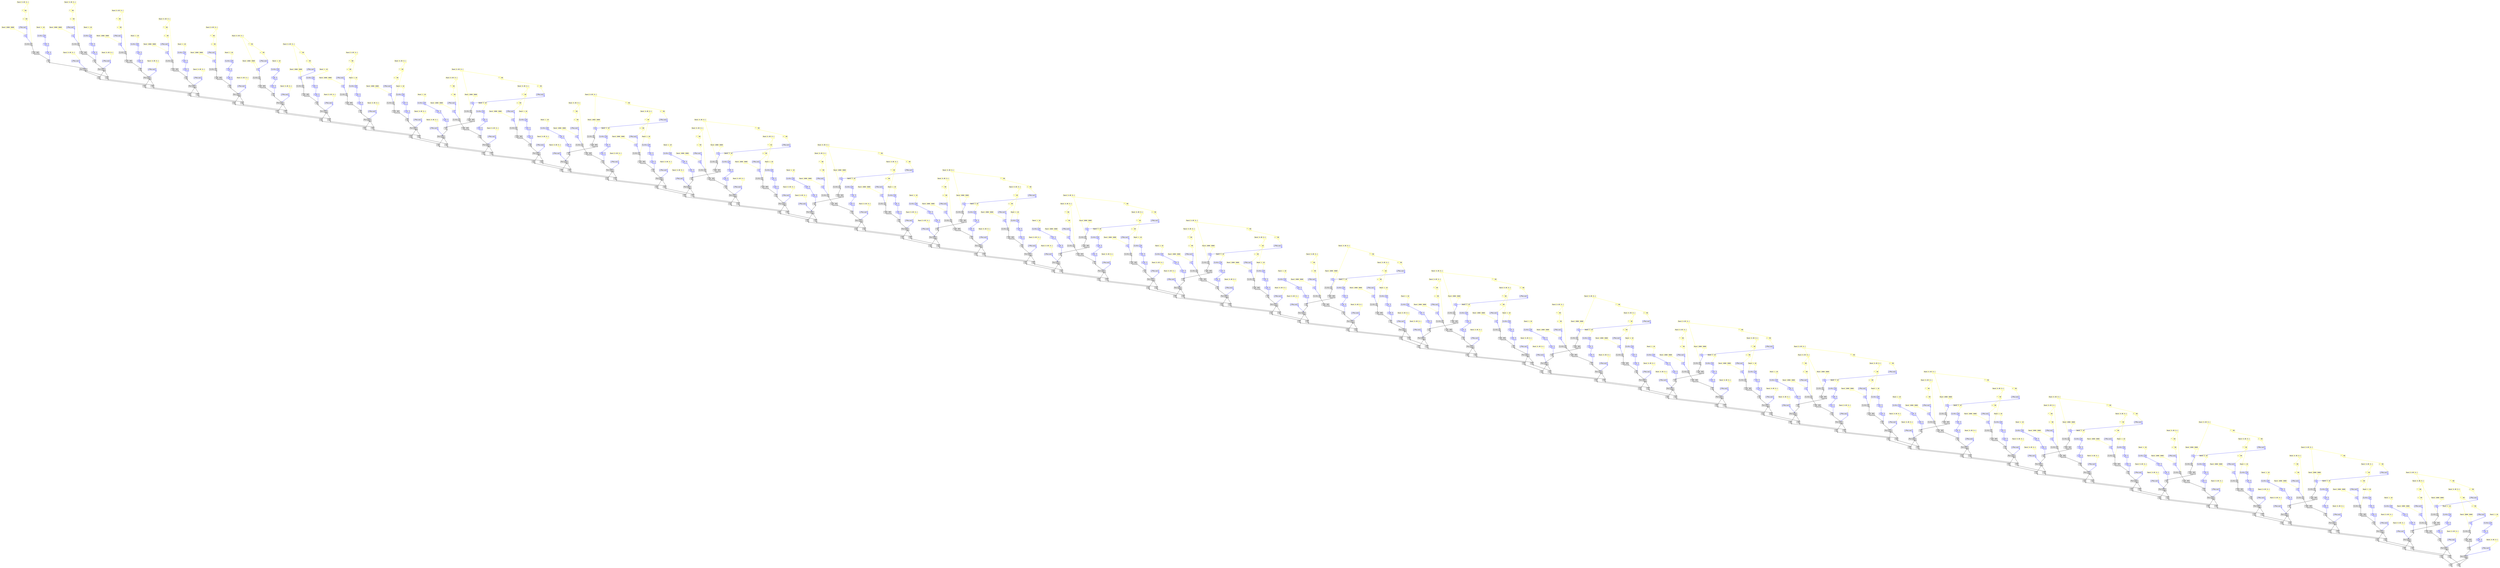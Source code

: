 digraph Anonymous {
graph [splines=false];
node [fontsize=12,fontname="Courier"];
edge [arrowhead=box,arrowsize=0.25];
u_2 [shape="plaintext",color="yellow",label=<<TABLE BORDER="0" CELLBORDER="1"><TR><TD>Rand</TD><TD>2000</TD><TD>3000</TD></TR><TR><TD BORDER="0"></TD><TD BORDER="0"></TD><TD PORT="o_0"></TD></TR></TABLE>>];
u_5 [shape="plaintext",color="yellow",label=<<TABLE BORDER="0" CELLBORDER="1"><TR><TD>Rand</TD><TD>0.05</TD><TD>0.1</TD></TR><TR><TD BORDER="0"></TD><TD BORDER="0"></TD><TD PORT="o_0"></TD></TR></TABLE>>];
u_7 [shape="plaintext",color="yellow",label=<<TABLE BORDER="0" CELLBORDER="1"><TR><TD>*</TD><TD PORT="i_0"></TD><TD>50</TD></TR><TR><TD BORDER="0"></TD><TD BORDER="0"></TD><TD PORT="o_0"></TD></TR></TABLE>>];
u_8 [shape="plaintext",color="yellow",label=<<TABLE BORDER="0" CELLBORDER="1"><TR><TD>+</TD><TD PORT="i_0"></TD><TD>50</TD></TR><TR><TD BORDER="0"></TD><TD BORDER="0"></TD><TD PORT="o_0"></TD></TR></TABLE>>];
u_9 [shape="plaintext",color="blue",label=<<TABLE BORDER="0" CELLBORDER="1"><TR><TD>LFNoise2</TD><TD PORT="i_0"></TD></TR><TR><TD BORDER="0"></TD><TD PORT="o_0"></TD></TR></TABLE>>];
u_10 [shape="plaintext",color="blue",label=<<TABLE BORDER="0" CELLBORDER="1"><TR><TD>+</TD><TD PORT="i_0"></TD><TD PORT="i_1"></TD></TR><TR><TD BORDER="0"></TD><TD BORDER="0"></TD><TD PORT="o_0"></TD></TR></TABLE>>];
u_11 [shape="plaintext",color="black",label=<<TABLE BORDER="0" CELLBORDER="1"><TR><TD>SinOsc</TD><TD PORT="i_0"></TD><TD PORT="i_1"></TD></TR><TR><TD BORDER="0"></TD><TD BORDER="0"></TD><TD PORT="o_0"></TD></TR></TABLE>>];
u_13 [shape="plaintext",color="black",label=<<TABLE BORDER="0" CELLBORDER="1"><TR><TD>*</TD><TD PORT="i_0"></TD><TD>0.005</TD></TR><TR><TD BORDER="0"></TD><TD BORDER="0"></TD><TD PORT="o_0"></TD></TR></TABLE>>];
u_16 [shape="plaintext",color="yellow",label=<<TABLE BORDER="0" CELLBORDER="1"><TR><TD>Rand</TD><TD>1</TD><TD>10</TD></TR><TR><TD BORDER="0"></TD><TD BORDER="0"></TD><TD PORT="o_0"></TD></TR></TABLE>>];
u_18 [shape="plaintext",color="blue",label=<<TABLE BORDER="0" CELLBORDER="1"><TR><TD>SinOsc</TD><TD PORT="i_0"></TD><TD>0</TD></TR><TR><TD BORDER="0"></TD><TD BORDER="0"></TD><TD PORT="o_0"></TD></TR></TABLE>>];
u_20 [shape="plaintext",color="blue",label=<<TABLE BORDER="0" CELLBORDER="1"><TR><TD>*</TD><TD PORT="i_0"></TD><TD>0.5</TD></TR><TR><TD BORDER="0"></TD><TD BORDER="0"></TD><TD PORT="o_0"></TD></TR></TABLE>>];
u_21 [shape="plaintext",color="blue",label=<<TABLE BORDER="0" CELLBORDER="1"><TR><TD>+</TD><TD PORT="i_0"></TD><TD>0.5</TD></TR><TR><TD BORDER="0"></TD><TD BORDER="0"></TD><TD PORT="o_0"></TD></TR></TABLE>>];
u_22 [shape="plaintext",color="black",label=<<TABLE BORDER="0" CELLBORDER="1"><TR><TD>*</TD><TD PORT="i_0"></TD><TD PORT="i_1"></TD></TR><TR><TD BORDER="0"></TD><TD BORDER="0"></TD><TD PORT="o_0"></TD></TR></TABLE>>];
u_23 [shape="plaintext",color="yellow",label=<<TABLE BORDER="0" CELLBORDER="1"><TR><TD>Rand</TD><TD>0.05</TD><TD>0.1</TD></TR><TR><TD BORDER="0"></TD><TD BORDER="0"></TD><TD PORT="o_0"></TD></TR></TABLE>>];
u_24 [shape="plaintext",color="blue",label=<<TABLE BORDER="0" CELLBORDER="1"><TR><TD>LFNoise2</TD><TD PORT="i_0"></TD></TR><TR><TD BORDER="0"></TD><TD PORT="o_0"></TD></TR></TABLE>>];
u_25 [shape="plaintext",color="black",label=<<TABLE BORDER="0" CELLBORDER="1"><TR><TD>Pan2</TD><TD PORT="i_0"></TD><TD PORT="i_1"></TD><TD>1</TD></TR><TR><TD BORDER="0"></TD><TD BORDER="0"></TD><TD PORT="o_0"></TD><TD PORT="o_1"></TD></TR></TABLE>>];
u_27 [shape="plaintext",color="yellow",label=<<TABLE BORDER="0" CELLBORDER="1"><TR><TD>Rand</TD><TD>2000</TD><TD>3000</TD></TR><TR><TD BORDER="0"></TD><TD BORDER="0"></TD><TD PORT="o_0"></TD></TR></TABLE>>];
u_28 [shape="plaintext",color="yellow",label=<<TABLE BORDER="0" CELLBORDER="1"><TR><TD>Rand</TD><TD>0.05</TD><TD>0.1</TD></TR><TR><TD BORDER="0"></TD><TD BORDER="0"></TD><TD PORT="o_0"></TD></TR></TABLE>>];
u_29 [shape="plaintext",color="yellow",label=<<TABLE BORDER="0" CELLBORDER="1"><TR><TD>*</TD><TD PORT="i_0"></TD><TD>50</TD></TR><TR><TD BORDER="0"></TD><TD BORDER="0"></TD><TD PORT="o_0"></TD></TR></TABLE>>];
u_30 [shape="plaintext",color="yellow",label=<<TABLE BORDER="0" CELLBORDER="1"><TR><TD>+</TD><TD PORT="i_0"></TD><TD>50</TD></TR><TR><TD BORDER="0"></TD><TD BORDER="0"></TD><TD PORT="o_0"></TD></TR></TABLE>>];
u_31 [shape="plaintext",color="blue",label=<<TABLE BORDER="0" CELLBORDER="1"><TR><TD>LFNoise2</TD><TD PORT="i_0"></TD></TR><TR><TD BORDER="0"></TD><TD PORT="o_0"></TD></TR></TABLE>>];
u_32 [shape="plaintext",color="blue",label=<<TABLE BORDER="0" CELLBORDER="1"><TR><TD>+</TD><TD PORT="i_0"></TD><TD PORT="i_1"></TD></TR><TR><TD BORDER="0"></TD><TD BORDER="0"></TD><TD PORT="o_0"></TD></TR></TABLE>>];
u_33 [shape="plaintext",color="black",label=<<TABLE BORDER="0" CELLBORDER="1"><TR><TD>SinOsc</TD><TD PORT="i_0"></TD><TD PORT="i_1"></TD></TR><TR><TD BORDER="0"></TD><TD BORDER="0"></TD><TD PORT="o_0"></TD></TR></TABLE>>];
u_34 [shape="plaintext",color="black",label=<<TABLE BORDER="0" CELLBORDER="1"><TR><TD>*</TD><TD PORT="i_0"></TD><TD>0.005</TD></TR><TR><TD BORDER="0"></TD><TD BORDER="0"></TD><TD PORT="o_0"></TD></TR></TABLE>>];
u_35 [shape="plaintext",color="yellow",label=<<TABLE BORDER="0" CELLBORDER="1"><TR><TD>Rand</TD><TD>1</TD><TD>10</TD></TR><TR><TD BORDER="0"></TD><TD BORDER="0"></TD><TD PORT="o_0"></TD></TR></TABLE>>];
u_36 [shape="plaintext",color="blue",label=<<TABLE BORDER="0" CELLBORDER="1"><TR><TD>SinOsc</TD><TD PORT="i_0"></TD><TD>0</TD></TR><TR><TD BORDER="0"></TD><TD BORDER="0"></TD><TD PORT="o_0"></TD></TR></TABLE>>];
u_37 [shape="plaintext",color="blue",label=<<TABLE BORDER="0" CELLBORDER="1"><TR><TD>*</TD><TD PORT="i_0"></TD><TD>0.5</TD></TR><TR><TD BORDER="0"></TD><TD BORDER="0"></TD><TD PORT="o_0"></TD></TR></TABLE>>];
u_38 [shape="plaintext",color="blue",label=<<TABLE BORDER="0" CELLBORDER="1"><TR><TD>+</TD><TD PORT="i_0"></TD><TD>0.5</TD></TR><TR><TD BORDER="0"></TD><TD BORDER="0"></TD><TD PORT="o_0"></TD></TR></TABLE>>];
u_39 [shape="plaintext",color="black",label=<<TABLE BORDER="0" CELLBORDER="1"><TR><TD>*</TD><TD PORT="i_0"></TD><TD PORT="i_1"></TD></TR><TR><TD BORDER="0"></TD><TD BORDER="0"></TD><TD PORT="o_0"></TD></TR></TABLE>>];
u_40 [shape="plaintext",color="yellow",label=<<TABLE BORDER="0" CELLBORDER="1"><TR><TD>Rand</TD><TD>0.05</TD><TD>0.1</TD></TR><TR><TD BORDER="0"></TD><TD BORDER="0"></TD><TD PORT="o_0"></TD></TR></TABLE>>];
u_41 [shape="plaintext",color="blue",label=<<TABLE BORDER="0" CELLBORDER="1"><TR><TD>LFNoise2</TD><TD PORT="i_0"></TD></TR><TR><TD BORDER="0"></TD><TD PORT="o_0"></TD></TR></TABLE>>];
u_42 [shape="plaintext",color="black",label=<<TABLE BORDER="0" CELLBORDER="1"><TR><TD>Pan2</TD><TD PORT="i_0"></TD><TD PORT="i_1"></TD><TD>1</TD></TR><TR><TD BORDER="0"></TD><TD BORDER="0"></TD><TD PORT="o_0"></TD><TD PORT="o_1"></TD></TR></TABLE>>];
u_44 [shape="plaintext",color="black",label=<<TABLE BORDER="0" CELLBORDER="1"><TR><TD>+</TD><TD PORT="i_0"></TD><TD PORT="i_1"></TD></TR><TR><TD BORDER="0"></TD><TD BORDER="0"></TD><TD PORT="o_0"></TD></TR></TABLE>>];
u_45 [shape="plaintext",color="yellow",label=<<TABLE BORDER="0" CELLBORDER="1"><TR><TD>Rand</TD><TD>2000</TD><TD>3000</TD></TR><TR><TD BORDER="0"></TD><TD BORDER="0"></TD><TD PORT="o_0"></TD></TR></TABLE>>];
u_46 [shape="plaintext",color="yellow",label=<<TABLE BORDER="0" CELLBORDER="1"><TR><TD>Rand</TD><TD>0.05</TD><TD>0.1</TD></TR><TR><TD BORDER="0"></TD><TD BORDER="0"></TD><TD PORT="o_0"></TD></TR></TABLE>>];
u_47 [shape="plaintext",color="yellow",label=<<TABLE BORDER="0" CELLBORDER="1"><TR><TD>*</TD><TD PORT="i_0"></TD><TD>50</TD></TR><TR><TD BORDER="0"></TD><TD BORDER="0"></TD><TD PORT="o_0"></TD></TR></TABLE>>];
u_48 [shape="plaintext",color="yellow",label=<<TABLE BORDER="0" CELLBORDER="1"><TR><TD>+</TD><TD PORT="i_0"></TD><TD>50</TD></TR><TR><TD BORDER="0"></TD><TD BORDER="0"></TD><TD PORT="o_0"></TD></TR></TABLE>>];
u_49 [shape="plaintext",color="blue",label=<<TABLE BORDER="0" CELLBORDER="1"><TR><TD>LFNoise2</TD><TD PORT="i_0"></TD></TR><TR><TD BORDER="0"></TD><TD PORT="o_0"></TD></TR></TABLE>>];
u_50 [shape="plaintext",color="blue",label=<<TABLE BORDER="0" CELLBORDER="1"><TR><TD>+</TD><TD PORT="i_0"></TD><TD PORT="i_1"></TD></TR><TR><TD BORDER="0"></TD><TD BORDER="0"></TD><TD PORT="o_0"></TD></TR></TABLE>>];
u_51 [shape="plaintext",color="black",label=<<TABLE BORDER="0" CELLBORDER="1"><TR><TD>SinOsc</TD><TD PORT="i_0"></TD><TD PORT="i_1"></TD></TR><TR><TD BORDER="0"></TD><TD BORDER="0"></TD><TD PORT="o_0"></TD></TR></TABLE>>];
u_52 [shape="plaintext",color="black",label=<<TABLE BORDER="0" CELLBORDER="1"><TR><TD>*</TD><TD PORT="i_0"></TD><TD>0.005</TD></TR><TR><TD BORDER="0"></TD><TD BORDER="0"></TD><TD PORT="o_0"></TD></TR></TABLE>>];
u_53 [shape="plaintext",color="yellow",label=<<TABLE BORDER="0" CELLBORDER="1"><TR><TD>Rand</TD><TD>1</TD><TD>10</TD></TR><TR><TD BORDER="0"></TD><TD BORDER="0"></TD><TD PORT="o_0"></TD></TR></TABLE>>];
u_54 [shape="plaintext",color="blue",label=<<TABLE BORDER="0" CELLBORDER="1"><TR><TD>SinOsc</TD><TD PORT="i_0"></TD><TD>0</TD></TR><TR><TD BORDER="0"></TD><TD BORDER="0"></TD><TD PORT="o_0"></TD></TR></TABLE>>];
u_55 [shape="plaintext",color="blue",label=<<TABLE BORDER="0" CELLBORDER="1"><TR><TD>*</TD><TD PORT="i_0"></TD><TD>0.5</TD></TR><TR><TD BORDER="0"></TD><TD BORDER="0"></TD><TD PORT="o_0"></TD></TR></TABLE>>];
u_56 [shape="plaintext",color="blue",label=<<TABLE BORDER="0" CELLBORDER="1"><TR><TD>+</TD><TD PORT="i_0"></TD><TD>0.5</TD></TR><TR><TD BORDER="0"></TD><TD BORDER="0"></TD><TD PORT="o_0"></TD></TR></TABLE>>];
u_57 [shape="plaintext",color="black",label=<<TABLE BORDER="0" CELLBORDER="1"><TR><TD>*</TD><TD PORT="i_0"></TD><TD PORT="i_1"></TD></TR><TR><TD BORDER="0"></TD><TD BORDER="0"></TD><TD PORT="o_0"></TD></TR></TABLE>>];
u_58 [shape="plaintext",color="yellow",label=<<TABLE BORDER="0" CELLBORDER="1"><TR><TD>Rand</TD><TD>0.05</TD><TD>0.1</TD></TR><TR><TD BORDER="0"></TD><TD BORDER="0"></TD><TD PORT="o_0"></TD></TR></TABLE>>];
u_59 [shape="plaintext",color="blue",label=<<TABLE BORDER="0" CELLBORDER="1"><TR><TD>LFNoise2</TD><TD PORT="i_0"></TD></TR><TR><TD BORDER="0"></TD><TD PORT="o_0"></TD></TR></TABLE>>];
u_60 [shape="plaintext",color="black",label=<<TABLE BORDER="0" CELLBORDER="1"><TR><TD>Pan2</TD><TD PORT="i_0"></TD><TD PORT="i_1"></TD><TD>1</TD></TR><TR><TD BORDER="0"></TD><TD BORDER="0"></TD><TD PORT="o_0"></TD><TD PORT="o_1"></TD></TR></TABLE>>];
u_62 [shape="plaintext",color="black",label=<<TABLE BORDER="0" CELLBORDER="1"><TR><TD>+</TD><TD PORT="i_0"></TD><TD PORT="i_1"></TD></TR><TR><TD BORDER="0"></TD><TD BORDER="0"></TD><TD PORT="o_0"></TD></TR></TABLE>>];
u_63 [shape="plaintext",color="yellow",label=<<TABLE BORDER="0" CELLBORDER="1"><TR><TD>Rand</TD><TD>2000</TD><TD>3000</TD></TR><TR><TD BORDER="0"></TD><TD BORDER="0"></TD><TD PORT="o_0"></TD></TR></TABLE>>];
u_64 [shape="plaintext",color="yellow",label=<<TABLE BORDER="0" CELLBORDER="1"><TR><TD>Rand</TD><TD>0.05</TD><TD>0.1</TD></TR><TR><TD BORDER="0"></TD><TD BORDER="0"></TD><TD PORT="o_0"></TD></TR></TABLE>>];
u_65 [shape="plaintext",color="yellow",label=<<TABLE BORDER="0" CELLBORDER="1"><TR><TD>*</TD><TD PORT="i_0"></TD><TD>50</TD></TR><TR><TD BORDER="0"></TD><TD BORDER="0"></TD><TD PORT="o_0"></TD></TR></TABLE>>];
u_66 [shape="plaintext",color="yellow",label=<<TABLE BORDER="0" CELLBORDER="1"><TR><TD>+</TD><TD PORT="i_0"></TD><TD>50</TD></TR><TR><TD BORDER="0"></TD><TD BORDER="0"></TD><TD PORT="o_0"></TD></TR></TABLE>>];
u_67 [shape="plaintext",color="blue",label=<<TABLE BORDER="0" CELLBORDER="1"><TR><TD>LFNoise2</TD><TD PORT="i_0"></TD></TR><TR><TD BORDER="0"></TD><TD PORT="o_0"></TD></TR></TABLE>>];
u_68 [shape="plaintext",color="blue",label=<<TABLE BORDER="0" CELLBORDER="1"><TR><TD>+</TD><TD PORT="i_0"></TD><TD PORT="i_1"></TD></TR><TR><TD BORDER="0"></TD><TD BORDER="0"></TD><TD PORT="o_0"></TD></TR></TABLE>>];
u_69 [shape="plaintext",color="black",label=<<TABLE BORDER="0" CELLBORDER="1"><TR><TD>SinOsc</TD><TD PORT="i_0"></TD><TD PORT="i_1"></TD></TR><TR><TD BORDER="0"></TD><TD BORDER="0"></TD><TD PORT="o_0"></TD></TR></TABLE>>];
u_70 [shape="plaintext",color="black",label=<<TABLE BORDER="0" CELLBORDER="1"><TR><TD>*</TD><TD PORT="i_0"></TD><TD>0.005</TD></TR><TR><TD BORDER="0"></TD><TD BORDER="0"></TD><TD PORT="o_0"></TD></TR></TABLE>>];
u_71 [shape="plaintext",color="yellow",label=<<TABLE BORDER="0" CELLBORDER="1"><TR><TD>Rand</TD><TD>1</TD><TD>10</TD></TR><TR><TD BORDER="0"></TD><TD BORDER="0"></TD><TD PORT="o_0"></TD></TR></TABLE>>];
u_72 [shape="plaintext",color="blue",label=<<TABLE BORDER="0" CELLBORDER="1"><TR><TD>SinOsc</TD><TD PORT="i_0"></TD><TD>0</TD></TR><TR><TD BORDER="0"></TD><TD BORDER="0"></TD><TD PORT="o_0"></TD></TR></TABLE>>];
u_73 [shape="plaintext",color="blue",label=<<TABLE BORDER="0" CELLBORDER="1"><TR><TD>*</TD><TD PORT="i_0"></TD><TD>0.5</TD></TR><TR><TD BORDER="0"></TD><TD BORDER="0"></TD><TD PORT="o_0"></TD></TR></TABLE>>];
u_74 [shape="plaintext",color="blue",label=<<TABLE BORDER="0" CELLBORDER="1"><TR><TD>+</TD><TD PORT="i_0"></TD><TD>0.5</TD></TR><TR><TD BORDER="0"></TD><TD BORDER="0"></TD><TD PORT="o_0"></TD></TR></TABLE>>];
u_75 [shape="plaintext",color="black",label=<<TABLE BORDER="0" CELLBORDER="1"><TR><TD>*</TD><TD PORT="i_0"></TD><TD PORT="i_1"></TD></TR><TR><TD BORDER="0"></TD><TD BORDER="0"></TD><TD PORT="o_0"></TD></TR></TABLE>>];
u_76 [shape="plaintext",color="yellow",label=<<TABLE BORDER="0" CELLBORDER="1"><TR><TD>Rand</TD><TD>0.05</TD><TD>0.1</TD></TR><TR><TD BORDER="0"></TD><TD BORDER="0"></TD><TD PORT="o_0"></TD></TR></TABLE>>];
u_77 [shape="plaintext",color="blue",label=<<TABLE BORDER="0" CELLBORDER="1"><TR><TD>LFNoise2</TD><TD PORT="i_0"></TD></TR><TR><TD BORDER="0"></TD><TD PORT="o_0"></TD></TR></TABLE>>];
u_78 [shape="plaintext",color="black",label=<<TABLE BORDER="0" CELLBORDER="1"><TR><TD>Pan2</TD><TD PORT="i_0"></TD><TD PORT="i_1"></TD><TD>1</TD></TR><TR><TD BORDER="0"></TD><TD BORDER="0"></TD><TD PORT="o_0"></TD><TD PORT="o_1"></TD></TR></TABLE>>];
u_80 [shape="plaintext",color="black",label=<<TABLE BORDER="0" CELLBORDER="1"><TR><TD>+</TD><TD PORT="i_0"></TD><TD PORT="i_1"></TD></TR><TR><TD BORDER="0"></TD><TD BORDER="0"></TD><TD PORT="o_0"></TD></TR></TABLE>>];
u_81 [shape="plaintext",color="yellow",label=<<TABLE BORDER="0" CELLBORDER="1"><TR><TD>Rand</TD><TD>2000</TD><TD>3000</TD></TR><TR><TD BORDER="0"></TD><TD BORDER="0"></TD><TD PORT="o_0"></TD></TR></TABLE>>];
u_82 [shape="plaintext",color="yellow",label=<<TABLE BORDER="0" CELLBORDER="1"><TR><TD>Rand</TD><TD>0.05</TD><TD>0.1</TD></TR><TR><TD BORDER="0"></TD><TD BORDER="0"></TD><TD PORT="o_0"></TD></TR></TABLE>>];
u_83 [shape="plaintext",color="yellow",label=<<TABLE BORDER="0" CELLBORDER="1"><TR><TD>*</TD><TD PORT="i_0"></TD><TD>50</TD></TR><TR><TD BORDER="0"></TD><TD BORDER="0"></TD><TD PORT="o_0"></TD></TR></TABLE>>];
u_84 [shape="plaintext",color="yellow",label=<<TABLE BORDER="0" CELLBORDER="1"><TR><TD>+</TD><TD PORT="i_0"></TD><TD>50</TD></TR><TR><TD BORDER="0"></TD><TD BORDER="0"></TD><TD PORT="o_0"></TD></TR></TABLE>>];
u_85 [shape="plaintext",color="blue",label=<<TABLE BORDER="0" CELLBORDER="1"><TR><TD>LFNoise2</TD><TD PORT="i_0"></TD></TR><TR><TD BORDER="0"></TD><TD PORT="o_0"></TD></TR></TABLE>>];
u_86 [shape="plaintext",color="blue",label=<<TABLE BORDER="0" CELLBORDER="1"><TR><TD>+</TD><TD PORT="i_0"></TD><TD PORT="i_1"></TD></TR><TR><TD BORDER="0"></TD><TD BORDER="0"></TD><TD PORT="o_0"></TD></TR></TABLE>>];
u_87 [shape="plaintext",color="black",label=<<TABLE BORDER="0" CELLBORDER="1"><TR><TD>SinOsc</TD><TD PORT="i_0"></TD><TD PORT="i_1"></TD></TR><TR><TD BORDER="0"></TD><TD BORDER="0"></TD><TD PORT="o_0"></TD></TR></TABLE>>];
u_88 [shape="plaintext",color="black",label=<<TABLE BORDER="0" CELLBORDER="1"><TR><TD>*</TD><TD PORT="i_0"></TD><TD>0.005</TD></TR><TR><TD BORDER="0"></TD><TD BORDER="0"></TD><TD PORT="o_0"></TD></TR></TABLE>>];
u_89 [shape="plaintext",color="yellow",label=<<TABLE BORDER="0" CELLBORDER="1"><TR><TD>Rand</TD><TD>1</TD><TD>10</TD></TR><TR><TD BORDER="0"></TD><TD BORDER="0"></TD><TD PORT="o_0"></TD></TR></TABLE>>];
u_90 [shape="plaintext",color="blue",label=<<TABLE BORDER="0" CELLBORDER="1"><TR><TD>SinOsc</TD><TD PORT="i_0"></TD><TD>0</TD></TR><TR><TD BORDER="0"></TD><TD BORDER="0"></TD><TD PORT="o_0"></TD></TR></TABLE>>];
u_91 [shape="plaintext",color="blue",label=<<TABLE BORDER="0" CELLBORDER="1"><TR><TD>*</TD><TD PORT="i_0"></TD><TD>0.5</TD></TR><TR><TD BORDER="0"></TD><TD BORDER="0"></TD><TD PORT="o_0"></TD></TR></TABLE>>];
u_92 [shape="plaintext",color="blue",label=<<TABLE BORDER="0" CELLBORDER="1"><TR><TD>+</TD><TD PORT="i_0"></TD><TD>0.5</TD></TR><TR><TD BORDER="0"></TD><TD BORDER="0"></TD><TD PORT="o_0"></TD></TR></TABLE>>];
u_93 [shape="plaintext",color="black",label=<<TABLE BORDER="0" CELLBORDER="1"><TR><TD>*</TD><TD PORT="i_0"></TD><TD PORT="i_1"></TD></TR><TR><TD BORDER="0"></TD><TD BORDER="0"></TD><TD PORT="o_0"></TD></TR></TABLE>>];
u_94 [shape="plaintext",color="yellow",label=<<TABLE BORDER="0" CELLBORDER="1"><TR><TD>Rand</TD><TD>0.05</TD><TD>0.1</TD></TR><TR><TD BORDER="0"></TD><TD BORDER="0"></TD><TD PORT="o_0"></TD></TR></TABLE>>];
u_95 [shape="plaintext",color="blue",label=<<TABLE BORDER="0" CELLBORDER="1"><TR><TD>LFNoise2</TD><TD PORT="i_0"></TD></TR><TR><TD BORDER="0"></TD><TD PORT="o_0"></TD></TR></TABLE>>];
u_96 [shape="plaintext",color="black",label=<<TABLE BORDER="0" CELLBORDER="1"><TR><TD>Pan2</TD><TD PORT="i_0"></TD><TD PORT="i_1"></TD><TD>1</TD></TR><TR><TD BORDER="0"></TD><TD BORDER="0"></TD><TD PORT="o_0"></TD><TD PORT="o_1"></TD></TR></TABLE>>];
u_98 [shape="plaintext",color="black",label=<<TABLE BORDER="0" CELLBORDER="1"><TR><TD>+</TD><TD PORT="i_0"></TD><TD PORT="i_1"></TD></TR><TR><TD BORDER="0"></TD><TD BORDER="0"></TD><TD PORT="o_0"></TD></TR></TABLE>>];
u_99 [shape="plaintext",color="yellow",label=<<TABLE BORDER="0" CELLBORDER="1"><TR><TD>Rand</TD><TD>2000</TD><TD>3000</TD></TR><TR><TD BORDER="0"></TD><TD BORDER="0"></TD><TD PORT="o_0"></TD></TR></TABLE>>];
u_100 [shape="plaintext",color="yellow",label=<<TABLE BORDER="0" CELLBORDER="1"><TR><TD>Rand</TD><TD>0.05</TD><TD>0.1</TD></TR><TR><TD BORDER="0"></TD><TD BORDER="0"></TD><TD PORT="o_0"></TD></TR></TABLE>>];
u_101 [shape="plaintext",color="yellow",label=<<TABLE BORDER="0" CELLBORDER="1"><TR><TD>*</TD><TD PORT="i_0"></TD><TD>50</TD></TR><TR><TD BORDER="0"></TD><TD BORDER="0"></TD><TD PORT="o_0"></TD></TR></TABLE>>];
u_102 [shape="plaintext",color="yellow",label=<<TABLE BORDER="0" CELLBORDER="1"><TR><TD>+</TD><TD PORT="i_0"></TD><TD>50</TD></TR><TR><TD BORDER="0"></TD><TD BORDER="0"></TD><TD PORT="o_0"></TD></TR></TABLE>>];
u_103 [shape="plaintext",color="blue",label=<<TABLE BORDER="0" CELLBORDER="1"><TR><TD>LFNoise2</TD><TD PORT="i_0"></TD></TR><TR><TD BORDER="0"></TD><TD PORT="o_0"></TD></TR></TABLE>>];
u_104 [shape="plaintext",color="blue",label=<<TABLE BORDER="0" CELLBORDER="1"><TR><TD>+</TD><TD PORT="i_0"></TD><TD PORT="i_1"></TD></TR><TR><TD BORDER="0"></TD><TD BORDER="0"></TD><TD PORT="o_0"></TD></TR></TABLE>>];
u_105 [shape="plaintext",color="black",label=<<TABLE BORDER="0" CELLBORDER="1"><TR><TD>SinOsc</TD><TD PORT="i_0"></TD><TD PORT="i_1"></TD></TR><TR><TD BORDER="0"></TD><TD BORDER="0"></TD><TD PORT="o_0"></TD></TR></TABLE>>];
u_106 [shape="plaintext",color="black",label=<<TABLE BORDER="0" CELLBORDER="1"><TR><TD>*</TD><TD PORT="i_0"></TD><TD>0.005</TD></TR><TR><TD BORDER="0"></TD><TD BORDER="0"></TD><TD PORT="o_0"></TD></TR></TABLE>>];
u_107 [shape="plaintext",color="yellow",label=<<TABLE BORDER="0" CELLBORDER="1"><TR><TD>Rand</TD><TD>1</TD><TD>10</TD></TR><TR><TD BORDER="0"></TD><TD BORDER="0"></TD><TD PORT="o_0"></TD></TR></TABLE>>];
u_108 [shape="plaintext",color="blue",label=<<TABLE BORDER="0" CELLBORDER="1"><TR><TD>SinOsc</TD><TD PORT="i_0"></TD><TD>0</TD></TR><TR><TD BORDER="0"></TD><TD BORDER="0"></TD><TD PORT="o_0"></TD></TR></TABLE>>];
u_109 [shape="plaintext",color="blue",label=<<TABLE BORDER="0" CELLBORDER="1"><TR><TD>*</TD><TD PORT="i_0"></TD><TD>0.5</TD></TR><TR><TD BORDER="0"></TD><TD BORDER="0"></TD><TD PORT="o_0"></TD></TR></TABLE>>];
u_110 [shape="plaintext",color="blue",label=<<TABLE BORDER="0" CELLBORDER="1"><TR><TD>+</TD><TD PORT="i_0"></TD><TD>0.5</TD></TR><TR><TD BORDER="0"></TD><TD BORDER="0"></TD><TD PORT="o_0"></TD></TR></TABLE>>];
u_111 [shape="plaintext",color="black",label=<<TABLE BORDER="0" CELLBORDER="1"><TR><TD>*</TD><TD PORT="i_0"></TD><TD PORT="i_1"></TD></TR><TR><TD BORDER="0"></TD><TD BORDER="0"></TD><TD PORT="o_0"></TD></TR></TABLE>>];
u_112 [shape="plaintext",color="yellow",label=<<TABLE BORDER="0" CELLBORDER="1"><TR><TD>Rand</TD><TD>0.05</TD><TD>0.1</TD></TR><TR><TD BORDER="0"></TD><TD BORDER="0"></TD><TD PORT="o_0"></TD></TR></TABLE>>];
u_113 [shape="plaintext",color="blue",label=<<TABLE BORDER="0" CELLBORDER="1"><TR><TD>LFNoise2</TD><TD PORT="i_0"></TD></TR><TR><TD BORDER="0"></TD><TD PORT="o_0"></TD></TR></TABLE>>];
u_114 [shape="plaintext",color="black",label=<<TABLE BORDER="0" CELLBORDER="1"><TR><TD>Pan2</TD><TD PORT="i_0"></TD><TD PORT="i_1"></TD><TD>1</TD></TR><TR><TD BORDER="0"></TD><TD BORDER="0"></TD><TD PORT="o_0"></TD><TD PORT="o_1"></TD></TR></TABLE>>];
u_116 [shape="plaintext",color="black",label=<<TABLE BORDER="0" CELLBORDER="1"><TR><TD>+</TD><TD PORT="i_0"></TD><TD PORT="i_1"></TD></TR><TR><TD BORDER="0"></TD><TD BORDER="0"></TD><TD PORT="o_0"></TD></TR></TABLE>>];
u_117 [shape="plaintext",color="yellow",label=<<TABLE BORDER="0" CELLBORDER="1"><TR><TD>Rand</TD><TD>2000</TD><TD>3000</TD></TR><TR><TD BORDER="0"></TD><TD BORDER="0"></TD><TD PORT="o_0"></TD></TR></TABLE>>];
u_118 [shape="plaintext",color="yellow",label=<<TABLE BORDER="0" CELLBORDER="1"><TR><TD>Rand</TD><TD>0.05</TD><TD>0.1</TD></TR><TR><TD BORDER="0"></TD><TD BORDER="0"></TD><TD PORT="o_0"></TD></TR></TABLE>>];
u_119 [shape="plaintext",color="yellow",label=<<TABLE BORDER="0" CELLBORDER="1"><TR><TD>*</TD><TD PORT="i_0"></TD><TD>50</TD></TR><TR><TD BORDER="0"></TD><TD BORDER="0"></TD><TD PORT="o_0"></TD></TR></TABLE>>];
u_120 [shape="plaintext",color="yellow",label=<<TABLE BORDER="0" CELLBORDER="1"><TR><TD>+</TD><TD PORT="i_0"></TD><TD>50</TD></TR><TR><TD BORDER="0"></TD><TD BORDER="0"></TD><TD PORT="o_0"></TD></TR></TABLE>>];
u_121 [shape="plaintext",color="blue",label=<<TABLE BORDER="0" CELLBORDER="1"><TR><TD>LFNoise2</TD><TD PORT="i_0"></TD></TR><TR><TD BORDER="0"></TD><TD PORT="o_0"></TD></TR></TABLE>>];
u_122 [shape="plaintext",color="blue",label=<<TABLE BORDER="0" CELLBORDER="1"><TR><TD>+</TD><TD PORT="i_0"></TD><TD PORT="i_1"></TD></TR><TR><TD BORDER="0"></TD><TD BORDER="0"></TD><TD PORT="o_0"></TD></TR></TABLE>>];
u_123 [shape="plaintext",color="black",label=<<TABLE BORDER="0" CELLBORDER="1"><TR><TD>SinOsc</TD><TD PORT="i_0"></TD><TD PORT="i_1"></TD></TR><TR><TD BORDER="0"></TD><TD BORDER="0"></TD><TD PORT="o_0"></TD></TR></TABLE>>];
u_124 [shape="plaintext",color="black",label=<<TABLE BORDER="0" CELLBORDER="1"><TR><TD>*</TD><TD PORT="i_0"></TD><TD>0.005</TD></TR><TR><TD BORDER="0"></TD><TD BORDER="0"></TD><TD PORT="o_0"></TD></TR></TABLE>>];
u_125 [shape="plaintext",color="yellow",label=<<TABLE BORDER="0" CELLBORDER="1"><TR><TD>Rand</TD><TD>1</TD><TD>10</TD></TR><TR><TD BORDER="0"></TD><TD BORDER="0"></TD><TD PORT="o_0"></TD></TR></TABLE>>];
u_126 [shape="plaintext",color="blue",label=<<TABLE BORDER="0" CELLBORDER="1"><TR><TD>SinOsc</TD><TD PORT="i_0"></TD><TD>0</TD></TR><TR><TD BORDER="0"></TD><TD BORDER="0"></TD><TD PORT="o_0"></TD></TR></TABLE>>];
u_127 [shape="plaintext",color="blue",label=<<TABLE BORDER="0" CELLBORDER="1"><TR><TD>*</TD><TD PORT="i_0"></TD><TD>0.5</TD></TR><TR><TD BORDER="0"></TD><TD BORDER="0"></TD><TD PORT="o_0"></TD></TR></TABLE>>];
u_128 [shape="plaintext",color="blue",label=<<TABLE BORDER="0" CELLBORDER="1"><TR><TD>+</TD><TD PORT="i_0"></TD><TD>0.5</TD></TR><TR><TD BORDER="0"></TD><TD BORDER="0"></TD><TD PORT="o_0"></TD></TR></TABLE>>];
u_129 [shape="plaintext",color="black",label=<<TABLE BORDER="0" CELLBORDER="1"><TR><TD>*</TD><TD PORT="i_0"></TD><TD PORT="i_1"></TD></TR><TR><TD BORDER="0"></TD><TD BORDER="0"></TD><TD PORT="o_0"></TD></TR></TABLE>>];
u_130 [shape="plaintext",color="yellow",label=<<TABLE BORDER="0" CELLBORDER="1"><TR><TD>Rand</TD><TD>0.05</TD><TD>0.1</TD></TR><TR><TD BORDER="0"></TD><TD BORDER="0"></TD><TD PORT="o_0"></TD></TR></TABLE>>];
u_131 [shape="plaintext",color="blue",label=<<TABLE BORDER="0" CELLBORDER="1"><TR><TD>LFNoise2</TD><TD PORT="i_0"></TD></TR><TR><TD BORDER="0"></TD><TD PORT="o_0"></TD></TR></TABLE>>];
u_132 [shape="plaintext",color="black",label=<<TABLE BORDER="0" CELLBORDER="1"><TR><TD>Pan2</TD><TD PORT="i_0"></TD><TD PORT="i_1"></TD><TD>1</TD></TR><TR><TD BORDER="0"></TD><TD BORDER="0"></TD><TD PORT="o_0"></TD><TD PORT="o_1"></TD></TR></TABLE>>];
u_134 [shape="plaintext",color="black",label=<<TABLE BORDER="0" CELLBORDER="1"><TR><TD>+</TD><TD PORT="i_0"></TD><TD PORT="i_1"></TD></TR><TR><TD BORDER="0"></TD><TD BORDER="0"></TD><TD PORT="o_0"></TD></TR></TABLE>>];
u_135 [shape="plaintext",color="yellow",label=<<TABLE BORDER="0" CELLBORDER="1"><TR><TD>Rand</TD><TD>2000</TD><TD>3000</TD></TR><TR><TD BORDER="0"></TD><TD BORDER="0"></TD><TD PORT="o_0"></TD></TR></TABLE>>];
u_136 [shape="plaintext",color="yellow",label=<<TABLE BORDER="0" CELLBORDER="1"><TR><TD>Rand</TD><TD>0.05</TD><TD>0.1</TD></TR><TR><TD BORDER="0"></TD><TD BORDER="0"></TD><TD PORT="o_0"></TD></TR></TABLE>>];
u_137 [shape="plaintext",color="yellow",label=<<TABLE BORDER="0" CELLBORDER="1"><TR><TD>*</TD><TD PORT="i_0"></TD><TD>50</TD></TR><TR><TD BORDER="0"></TD><TD BORDER="0"></TD><TD PORT="o_0"></TD></TR></TABLE>>];
u_138 [shape="plaintext",color="yellow",label=<<TABLE BORDER="0" CELLBORDER="1"><TR><TD>+</TD><TD PORT="i_0"></TD><TD>50</TD></TR><TR><TD BORDER="0"></TD><TD BORDER="0"></TD><TD PORT="o_0"></TD></TR></TABLE>>];
u_139 [shape="plaintext",color="blue",label=<<TABLE BORDER="0" CELLBORDER="1"><TR><TD>LFNoise2</TD><TD PORT="i_0"></TD></TR><TR><TD BORDER="0"></TD><TD PORT="o_0"></TD></TR></TABLE>>];
u_140 [shape="plaintext",color="blue",label=<<TABLE BORDER="0" CELLBORDER="1"><TR><TD>+</TD><TD PORT="i_0"></TD><TD PORT="i_1"></TD></TR><TR><TD BORDER="0"></TD><TD BORDER="0"></TD><TD PORT="o_0"></TD></TR></TABLE>>];
u_141 [shape="plaintext",color="black",label=<<TABLE BORDER="0" CELLBORDER="1"><TR><TD>SinOsc</TD><TD PORT="i_0"></TD><TD PORT="i_1"></TD></TR><TR><TD BORDER="0"></TD><TD BORDER="0"></TD><TD PORT="o_0"></TD></TR></TABLE>>];
u_142 [shape="plaintext",color="black",label=<<TABLE BORDER="0" CELLBORDER="1"><TR><TD>*</TD><TD PORT="i_0"></TD><TD>0.005</TD></TR><TR><TD BORDER="0"></TD><TD BORDER="0"></TD><TD PORT="o_0"></TD></TR></TABLE>>];
u_143 [shape="plaintext",color="yellow",label=<<TABLE BORDER="0" CELLBORDER="1"><TR><TD>Rand</TD><TD>1</TD><TD>10</TD></TR><TR><TD BORDER="0"></TD><TD BORDER="0"></TD><TD PORT="o_0"></TD></TR></TABLE>>];
u_144 [shape="plaintext",color="blue",label=<<TABLE BORDER="0" CELLBORDER="1"><TR><TD>SinOsc</TD><TD PORT="i_0"></TD><TD>0</TD></TR><TR><TD BORDER="0"></TD><TD BORDER="0"></TD><TD PORT="o_0"></TD></TR></TABLE>>];
u_145 [shape="plaintext",color="blue",label=<<TABLE BORDER="0" CELLBORDER="1"><TR><TD>*</TD><TD PORT="i_0"></TD><TD>0.5</TD></TR><TR><TD BORDER="0"></TD><TD BORDER="0"></TD><TD PORT="o_0"></TD></TR></TABLE>>];
u_146 [shape="plaintext",color="blue",label=<<TABLE BORDER="0" CELLBORDER="1"><TR><TD>+</TD><TD PORT="i_0"></TD><TD>0.5</TD></TR><TR><TD BORDER="0"></TD><TD BORDER="0"></TD><TD PORT="o_0"></TD></TR></TABLE>>];
u_147 [shape="plaintext",color="black",label=<<TABLE BORDER="0" CELLBORDER="1"><TR><TD>*</TD><TD PORT="i_0"></TD><TD PORT="i_1"></TD></TR><TR><TD BORDER="0"></TD><TD BORDER="0"></TD><TD PORT="o_0"></TD></TR></TABLE>>];
u_148 [shape="plaintext",color="yellow",label=<<TABLE BORDER="0" CELLBORDER="1"><TR><TD>Rand</TD><TD>0.05</TD><TD>0.1</TD></TR><TR><TD BORDER="0"></TD><TD BORDER="0"></TD><TD PORT="o_0"></TD></TR></TABLE>>];
u_149 [shape="plaintext",color="blue",label=<<TABLE BORDER="0" CELLBORDER="1"><TR><TD>LFNoise2</TD><TD PORT="i_0"></TD></TR><TR><TD BORDER="0"></TD><TD PORT="o_0"></TD></TR></TABLE>>];
u_150 [shape="plaintext",color="black",label=<<TABLE BORDER="0" CELLBORDER="1"><TR><TD>Pan2</TD><TD PORT="i_0"></TD><TD PORT="i_1"></TD><TD>1</TD></TR><TR><TD BORDER="0"></TD><TD BORDER="0"></TD><TD PORT="o_0"></TD><TD PORT="o_1"></TD></TR></TABLE>>];
u_152 [shape="plaintext",color="black",label=<<TABLE BORDER="0" CELLBORDER="1"><TR><TD>+</TD><TD PORT="i_0"></TD><TD PORT="i_1"></TD></TR><TR><TD BORDER="0"></TD><TD BORDER="0"></TD><TD PORT="o_0"></TD></TR></TABLE>>];
u_153 [shape="plaintext",color="yellow",label=<<TABLE BORDER="0" CELLBORDER="1"><TR><TD>Rand</TD><TD>2000</TD><TD>3000</TD></TR><TR><TD BORDER="0"></TD><TD BORDER="0"></TD><TD PORT="o_0"></TD></TR></TABLE>>];
u_154 [shape="plaintext",color="yellow",label=<<TABLE BORDER="0" CELLBORDER="1"><TR><TD>Rand</TD><TD>0.05</TD><TD>0.1</TD></TR><TR><TD BORDER="0"></TD><TD BORDER="0"></TD><TD PORT="o_0"></TD></TR></TABLE>>];
u_155 [shape="plaintext",color="yellow",label=<<TABLE BORDER="0" CELLBORDER="1"><TR><TD>*</TD><TD PORT="i_0"></TD><TD>50</TD></TR><TR><TD BORDER="0"></TD><TD BORDER="0"></TD><TD PORT="o_0"></TD></TR></TABLE>>];
u_156 [shape="plaintext",color="yellow",label=<<TABLE BORDER="0" CELLBORDER="1"><TR><TD>+</TD><TD PORT="i_0"></TD><TD>50</TD></TR><TR><TD BORDER="0"></TD><TD BORDER="0"></TD><TD PORT="o_0"></TD></TR></TABLE>>];
u_157 [shape="plaintext",color="blue",label=<<TABLE BORDER="0" CELLBORDER="1"><TR><TD>LFNoise2</TD><TD PORT="i_0"></TD></TR><TR><TD BORDER="0"></TD><TD PORT="o_0"></TD></TR></TABLE>>];
u_158 [shape="plaintext",color="blue",label=<<TABLE BORDER="0" CELLBORDER="1"><TR><TD>+</TD><TD PORT="i_0"></TD><TD PORT="i_1"></TD></TR><TR><TD BORDER="0"></TD><TD BORDER="0"></TD><TD PORT="o_0"></TD></TR></TABLE>>];
u_159 [shape="plaintext",color="black",label=<<TABLE BORDER="0" CELLBORDER="1"><TR><TD>SinOsc</TD><TD PORT="i_0"></TD><TD PORT="i_1"></TD></TR><TR><TD BORDER="0"></TD><TD BORDER="0"></TD><TD PORT="o_0"></TD></TR></TABLE>>];
u_160 [shape="plaintext",color="black",label=<<TABLE BORDER="0" CELLBORDER="1"><TR><TD>*</TD><TD PORT="i_0"></TD><TD>0.005</TD></TR><TR><TD BORDER="0"></TD><TD BORDER="0"></TD><TD PORT="o_0"></TD></TR></TABLE>>];
u_161 [shape="plaintext",color="yellow",label=<<TABLE BORDER="0" CELLBORDER="1"><TR><TD>Rand</TD><TD>1</TD><TD>10</TD></TR><TR><TD BORDER="0"></TD><TD BORDER="0"></TD><TD PORT="o_0"></TD></TR></TABLE>>];
u_162 [shape="plaintext",color="blue",label=<<TABLE BORDER="0" CELLBORDER="1"><TR><TD>SinOsc</TD><TD PORT="i_0"></TD><TD>0</TD></TR><TR><TD BORDER="0"></TD><TD BORDER="0"></TD><TD PORT="o_0"></TD></TR></TABLE>>];
u_163 [shape="plaintext",color="blue",label=<<TABLE BORDER="0" CELLBORDER="1"><TR><TD>*</TD><TD PORT="i_0"></TD><TD>0.5</TD></TR><TR><TD BORDER="0"></TD><TD BORDER="0"></TD><TD PORT="o_0"></TD></TR></TABLE>>];
u_164 [shape="plaintext",color="blue",label=<<TABLE BORDER="0" CELLBORDER="1"><TR><TD>+</TD><TD PORT="i_0"></TD><TD>0.5</TD></TR><TR><TD BORDER="0"></TD><TD BORDER="0"></TD><TD PORT="o_0"></TD></TR></TABLE>>];
u_165 [shape="plaintext",color="black",label=<<TABLE BORDER="0" CELLBORDER="1"><TR><TD>*</TD><TD PORT="i_0"></TD><TD PORT="i_1"></TD></TR><TR><TD BORDER="0"></TD><TD BORDER="0"></TD><TD PORT="o_0"></TD></TR></TABLE>>];
u_166 [shape="plaintext",color="yellow",label=<<TABLE BORDER="0" CELLBORDER="1"><TR><TD>Rand</TD><TD>0.05</TD><TD>0.1</TD></TR><TR><TD BORDER="0"></TD><TD BORDER="0"></TD><TD PORT="o_0"></TD></TR></TABLE>>];
u_167 [shape="plaintext",color="blue",label=<<TABLE BORDER="0" CELLBORDER="1"><TR><TD>LFNoise2</TD><TD PORT="i_0"></TD></TR><TR><TD BORDER="0"></TD><TD PORT="o_0"></TD></TR></TABLE>>];
u_168 [shape="plaintext",color="black",label=<<TABLE BORDER="0" CELLBORDER="1"><TR><TD>Pan2</TD><TD PORT="i_0"></TD><TD PORT="i_1"></TD><TD>1</TD></TR><TR><TD BORDER="0"></TD><TD BORDER="0"></TD><TD PORT="o_0"></TD><TD PORT="o_1"></TD></TR></TABLE>>];
u_170 [shape="plaintext",color="black",label=<<TABLE BORDER="0" CELLBORDER="1"><TR><TD>+</TD><TD PORT="i_0"></TD><TD PORT="i_1"></TD></TR><TR><TD BORDER="0"></TD><TD BORDER="0"></TD><TD PORT="o_0"></TD></TR></TABLE>>];
u_171 [shape="plaintext",color="yellow",label=<<TABLE BORDER="0" CELLBORDER="1"><TR><TD>Rand</TD><TD>2000</TD><TD>3000</TD></TR><TR><TD BORDER="0"></TD><TD BORDER="0"></TD><TD PORT="o_0"></TD></TR></TABLE>>];
u_172 [shape="plaintext",color="yellow",label=<<TABLE BORDER="0" CELLBORDER="1"><TR><TD>Rand</TD><TD>0.05</TD><TD>0.1</TD></TR><TR><TD BORDER="0"></TD><TD BORDER="0"></TD><TD PORT="o_0"></TD></TR></TABLE>>];
u_173 [shape="plaintext",color="yellow",label=<<TABLE BORDER="0" CELLBORDER="1"><TR><TD>*</TD><TD PORT="i_0"></TD><TD>50</TD></TR><TR><TD BORDER="0"></TD><TD BORDER="0"></TD><TD PORT="o_0"></TD></TR></TABLE>>];
u_174 [shape="plaintext",color="yellow",label=<<TABLE BORDER="0" CELLBORDER="1"><TR><TD>+</TD><TD PORT="i_0"></TD><TD>50</TD></TR><TR><TD BORDER="0"></TD><TD BORDER="0"></TD><TD PORT="o_0"></TD></TR></TABLE>>];
u_175 [shape="plaintext",color="blue",label=<<TABLE BORDER="0" CELLBORDER="1"><TR><TD>LFNoise2</TD><TD PORT="i_0"></TD></TR><TR><TD BORDER="0"></TD><TD PORT="o_0"></TD></TR></TABLE>>];
u_176 [shape="plaintext",color="blue",label=<<TABLE BORDER="0" CELLBORDER="1"><TR><TD>+</TD><TD PORT="i_0"></TD><TD PORT="i_1"></TD></TR><TR><TD BORDER="0"></TD><TD BORDER="0"></TD><TD PORT="o_0"></TD></TR></TABLE>>];
u_177 [shape="plaintext",color="black",label=<<TABLE BORDER="0" CELLBORDER="1"><TR><TD>SinOsc</TD><TD PORT="i_0"></TD><TD PORT="i_1"></TD></TR><TR><TD BORDER="0"></TD><TD BORDER="0"></TD><TD PORT="o_0"></TD></TR></TABLE>>];
u_178 [shape="plaintext",color="black",label=<<TABLE BORDER="0" CELLBORDER="1"><TR><TD>*</TD><TD PORT="i_0"></TD><TD>0.005</TD></TR><TR><TD BORDER="0"></TD><TD BORDER="0"></TD><TD PORT="o_0"></TD></TR></TABLE>>];
u_179 [shape="plaintext",color="yellow",label=<<TABLE BORDER="0" CELLBORDER="1"><TR><TD>Rand</TD><TD>1</TD><TD>10</TD></TR><TR><TD BORDER="0"></TD><TD BORDER="0"></TD><TD PORT="o_0"></TD></TR></TABLE>>];
u_180 [shape="plaintext",color="blue",label=<<TABLE BORDER="0" CELLBORDER="1"><TR><TD>SinOsc</TD><TD PORT="i_0"></TD><TD>0</TD></TR><TR><TD BORDER="0"></TD><TD BORDER="0"></TD><TD PORT="o_0"></TD></TR></TABLE>>];
u_181 [shape="plaintext",color="blue",label=<<TABLE BORDER="0" CELLBORDER="1"><TR><TD>*</TD><TD PORT="i_0"></TD><TD>0.5</TD></TR><TR><TD BORDER="0"></TD><TD BORDER="0"></TD><TD PORT="o_0"></TD></TR></TABLE>>];
u_182 [shape="plaintext",color="blue",label=<<TABLE BORDER="0" CELLBORDER="1"><TR><TD>+</TD><TD PORT="i_0"></TD><TD>0.5</TD></TR><TR><TD BORDER="0"></TD><TD BORDER="0"></TD><TD PORT="o_0"></TD></TR></TABLE>>];
u_183 [shape="plaintext",color="black",label=<<TABLE BORDER="0" CELLBORDER="1"><TR><TD>*</TD><TD PORT="i_0"></TD><TD PORT="i_1"></TD></TR><TR><TD BORDER="0"></TD><TD BORDER="0"></TD><TD PORT="o_0"></TD></TR></TABLE>>];
u_184 [shape="plaintext",color="yellow",label=<<TABLE BORDER="0" CELLBORDER="1"><TR><TD>Rand</TD><TD>0.05</TD><TD>0.1</TD></TR><TR><TD BORDER="0"></TD><TD BORDER="0"></TD><TD PORT="o_0"></TD></TR></TABLE>>];
u_185 [shape="plaintext",color="blue",label=<<TABLE BORDER="0" CELLBORDER="1"><TR><TD>LFNoise2</TD><TD PORT="i_0"></TD></TR><TR><TD BORDER="0"></TD><TD PORT="o_0"></TD></TR></TABLE>>];
u_186 [shape="plaintext",color="black",label=<<TABLE BORDER="0" CELLBORDER="1"><TR><TD>Pan2</TD><TD PORT="i_0"></TD><TD PORT="i_1"></TD><TD>1</TD></TR><TR><TD BORDER="0"></TD><TD BORDER="0"></TD><TD PORT="o_0"></TD><TD PORT="o_1"></TD></TR></TABLE>>];
u_188 [shape="plaintext",color="black",label=<<TABLE BORDER="0" CELLBORDER="1"><TR><TD>+</TD><TD PORT="i_0"></TD><TD PORT="i_1"></TD></TR><TR><TD BORDER="0"></TD><TD BORDER="0"></TD><TD PORT="o_0"></TD></TR></TABLE>>];
u_189 [shape="plaintext",color="yellow",label=<<TABLE BORDER="0" CELLBORDER="1"><TR><TD>Rand</TD><TD>2000</TD><TD>3000</TD></TR><TR><TD BORDER="0"></TD><TD BORDER="0"></TD><TD PORT="o_0"></TD></TR></TABLE>>];
u_190 [shape="plaintext",color="yellow",label=<<TABLE BORDER="0" CELLBORDER="1"><TR><TD>Rand</TD><TD>0.05</TD><TD>0.1</TD></TR><TR><TD BORDER="0"></TD><TD BORDER="0"></TD><TD PORT="o_0"></TD></TR></TABLE>>];
u_191 [shape="plaintext",color="yellow",label=<<TABLE BORDER="0" CELLBORDER="1"><TR><TD>*</TD><TD PORT="i_0"></TD><TD>50</TD></TR><TR><TD BORDER="0"></TD><TD BORDER="0"></TD><TD PORT="o_0"></TD></TR></TABLE>>];
u_192 [shape="plaintext",color="yellow",label=<<TABLE BORDER="0" CELLBORDER="1"><TR><TD>+</TD><TD PORT="i_0"></TD><TD>50</TD></TR><TR><TD BORDER="0"></TD><TD BORDER="0"></TD><TD PORT="o_0"></TD></TR></TABLE>>];
u_193 [shape="plaintext",color="blue",label=<<TABLE BORDER="0" CELLBORDER="1"><TR><TD>LFNoise2</TD><TD PORT="i_0"></TD></TR><TR><TD BORDER="0"></TD><TD PORT="o_0"></TD></TR></TABLE>>];
u_194 [shape="plaintext",color="blue",label=<<TABLE BORDER="0" CELLBORDER="1"><TR><TD>+</TD><TD PORT="i_0"></TD><TD PORT="i_1"></TD></TR><TR><TD BORDER="0"></TD><TD BORDER="0"></TD><TD PORT="o_0"></TD></TR></TABLE>>];
u_195 [shape="plaintext",color="black",label=<<TABLE BORDER="0" CELLBORDER="1"><TR><TD>SinOsc</TD><TD PORT="i_0"></TD><TD PORT="i_1"></TD></TR><TR><TD BORDER="0"></TD><TD BORDER="0"></TD><TD PORT="o_0"></TD></TR></TABLE>>];
u_196 [shape="plaintext",color="black",label=<<TABLE BORDER="0" CELLBORDER="1"><TR><TD>*</TD><TD PORT="i_0"></TD><TD>0.005</TD></TR><TR><TD BORDER="0"></TD><TD BORDER="0"></TD><TD PORT="o_0"></TD></TR></TABLE>>];
u_197 [shape="plaintext",color="yellow",label=<<TABLE BORDER="0" CELLBORDER="1"><TR><TD>Rand</TD><TD>1</TD><TD>10</TD></TR><TR><TD BORDER="0"></TD><TD BORDER="0"></TD><TD PORT="o_0"></TD></TR></TABLE>>];
u_198 [shape="plaintext",color="blue",label=<<TABLE BORDER="0" CELLBORDER="1"><TR><TD>SinOsc</TD><TD PORT="i_0"></TD><TD>0</TD></TR><TR><TD BORDER="0"></TD><TD BORDER="0"></TD><TD PORT="o_0"></TD></TR></TABLE>>];
u_199 [shape="plaintext",color="blue",label=<<TABLE BORDER="0" CELLBORDER="1"><TR><TD>*</TD><TD PORT="i_0"></TD><TD>0.5</TD></TR><TR><TD BORDER="0"></TD><TD BORDER="0"></TD><TD PORT="o_0"></TD></TR></TABLE>>];
u_200 [shape="plaintext",color="blue",label=<<TABLE BORDER="0" CELLBORDER="1"><TR><TD>+</TD><TD PORT="i_0"></TD><TD>0.5</TD></TR><TR><TD BORDER="0"></TD><TD BORDER="0"></TD><TD PORT="o_0"></TD></TR></TABLE>>];
u_201 [shape="plaintext",color="black",label=<<TABLE BORDER="0" CELLBORDER="1"><TR><TD>*</TD><TD PORT="i_0"></TD><TD PORT="i_1"></TD></TR><TR><TD BORDER="0"></TD><TD BORDER="0"></TD><TD PORT="o_0"></TD></TR></TABLE>>];
u_202 [shape="plaintext",color="yellow",label=<<TABLE BORDER="0" CELLBORDER="1"><TR><TD>Rand</TD><TD>0.05</TD><TD>0.1</TD></TR><TR><TD BORDER="0"></TD><TD BORDER="0"></TD><TD PORT="o_0"></TD></TR></TABLE>>];
u_203 [shape="plaintext",color="blue",label=<<TABLE BORDER="0" CELLBORDER="1"><TR><TD>LFNoise2</TD><TD PORT="i_0"></TD></TR><TR><TD BORDER="0"></TD><TD PORT="o_0"></TD></TR></TABLE>>];
u_204 [shape="plaintext",color="black",label=<<TABLE BORDER="0" CELLBORDER="1"><TR><TD>Pan2</TD><TD PORT="i_0"></TD><TD PORT="i_1"></TD><TD>1</TD></TR><TR><TD BORDER="0"></TD><TD BORDER="0"></TD><TD PORT="o_0"></TD><TD PORT="o_1"></TD></TR></TABLE>>];
u_206 [shape="plaintext",color="black",label=<<TABLE BORDER="0" CELLBORDER="1"><TR><TD>+</TD><TD PORT="i_0"></TD><TD PORT="i_1"></TD></TR><TR><TD BORDER="0"></TD><TD BORDER="0"></TD><TD PORT="o_0"></TD></TR></TABLE>>];
u_207 [shape="plaintext",color="yellow",label=<<TABLE BORDER="0" CELLBORDER="1"><TR><TD>Rand</TD><TD>2000</TD><TD>3000</TD></TR><TR><TD BORDER="0"></TD><TD BORDER="0"></TD><TD PORT="o_0"></TD></TR></TABLE>>];
u_208 [shape="plaintext",color="yellow",label=<<TABLE BORDER="0" CELLBORDER="1"><TR><TD>Rand</TD><TD>0.05</TD><TD>0.1</TD></TR><TR><TD BORDER="0"></TD><TD BORDER="0"></TD><TD PORT="o_0"></TD></TR></TABLE>>];
u_209 [shape="plaintext",color="yellow",label=<<TABLE BORDER="0" CELLBORDER="1"><TR><TD>*</TD><TD PORT="i_0"></TD><TD>50</TD></TR><TR><TD BORDER="0"></TD><TD BORDER="0"></TD><TD PORT="o_0"></TD></TR></TABLE>>];
u_210 [shape="plaintext",color="yellow",label=<<TABLE BORDER="0" CELLBORDER="1"><TR><TD>+</TD><TD PORT="i_0"></TD><TD>50</TD></TR><TR><TD BORDER="0"></TD><TD BORDER="0"></TD><TD PORT="o_0"></TD></TR></TABLE>>];
u_211 [shape="plaintext",color="blue",label=<<TABLE BORDER="0" CELLBORDER="1"><TR><TD>LFNoise2</TD><TD PORT="i_0"></TD></TR><TR><TD BORDER="0"></TD><TD PORT="o_0"></TD></TR></TABLE>>];
u_212 [shape="plaintext",color="blue",label=<<TABLE BORDER="0" CELLBORDER="1"><TR><TD>+</TD><TD PORT="i_0"></TD><TD PORT="i_1"></TD></TR><TR><TD BORDER="0"></TD><TD BORDER="0"></TD><TD PORT="o_0"></TD></TR></TABLE>>];
u_213 [shape="plaintext",color="black",label=<<TABLE BORDER="0" CELLBORDER="1"><TR><TD>SinOsc</TD><TD PORT="i_0"></TD><TD PORT="i_1"></TD></TR><TR><TD BORDER="0"></TD><TD BORDER="0"></TD><TD PORT="o_0"></TD></TR></TABLE>>];
u_214 [shape="plaintext",color="black",label=<<TABLE BORDER="0" CELLBORDER="1"><TR><TD>*</TD><TD PORT="i_0"></TD><TD>0.005</TD></TR><TR><TD BORDER="0"></TD><TD BORDER="0"></TD><TD PORT="o_0"></TD></TR></TABLE>>];
u_215 [shape="plaintext",color="yellow",label=<<TABLE BORDER="0" CELLBORDER="1"><TR><TD>Rand</TD><TD>1</TD><TD>10</TD></TR><TR><TD BORDER="0"></TD><TD BORDER="0"></TD><TD PORT="o_0"></TD></TR></TABLE>>];
u_216 [shape="plaintext",color="blue",label=<<TABLE BORDER="0" CELLBORDER="1"><TR><TD>SinOsc</TD><TD PORT="i_0"></TD><TD>0</TD></TR><TR><TD BORDER="0"></TD><TD BORDER="0"></TD><TD PORT="o_0"></TD></TR></TABLE>>];
u_217 [shape="plaintext",color="blue",label=<<TABLE BORDER="0" CELLBORDER="1"><TR><TD>*</TD><TD PORT="i_0"></TD><TD>0.5</TD></TR><TR><TD BORDER="0"></TD><TD BORDER="0"></TD><TD PORT="o_0"></TD></TR></TABLE>>];
u_218 [shape="plaintext",color="blue",label=<<TABLE BORDER="0" CELLBORDER="1"><TR><TD>+</TD><TD PORT="i_0"></TD><TD>0.5</TD></TR><TR><TD BORDER="0"></TD><TD BORDER="0"></TD><TD PORT="o_0"></TD></TR></TABLE>>];
u_219 [shape="plaintext",color="black",label=<<TABLE BORDER="0" CELLBORDER="1"><TR><TD>*</TD><TD PORT="i_0"></TD><TD PORT="i_1"></TD></TR><TR><TD BORDER="0"></TD><TD BORDER="0"></TD><TD PORT="o_0"></TD></TR></TABLE>>];
u_220 [shape="plaintext",color="yellow",label=<<TABLE BORDER="0" CELLBORDER="1"><TR><TD>Rand</TD><TD>0.05</TD><TD>0.1</TD></TR><TR><TD BORDER="0"></TD><TD BORDER="0"></TD><TD PORT="o_0"></TD></TR></TABLE>>];
u_221 [shape="plaintext",color="blue",label=<<TABLE BORDER="0" CELLBORDER="1"><TR><TD>LFNoise2</TD><TD PORT="i_0"></TD></TR><TR><TD BORDER="0"></TD><TD PORT="o_0"></TD></TR></TABLE>>];
u_222 [shape="plaintext",color="black",label=<<TABLE BORDER="0" CELLBORDER="1"><TR><TD>Pan2</TD><TD PORT="i_0"></TD><TD PORT="i_1"></TD><TD>1</TD></TR><TR><TD BORDER="0"></TD><TD BORDER="0"></TD><TD PORT="o_0"></TD><TD PORT="o_1"></TD></TR></TABLE>>];
u_224 [shape="plaintext",color="black",label=<<TABLE BORDER="0" CELLBORDER="1"><TR><TD>+</TD><TD PORT="i_0"></TD><TD PORT="i_1"></TD></TR><TR><TD BORDER="0"></TD><TD BORDER="0"></TD><TD PORT="o_0"></TD></TR></TABLE>>];
u_225 [shape="plaintext",color="yellow",label=<<TABLE BORDER="0" CELLBORDER="1"><TR><TD>Rand</TD><TD>2000</TD><TD>3000</TD></TR><TR><TD BORDER="0"></TD><TD BORDER="0"></TD><TD PORT="o_0"></TD></TR></TABLE>>];
u_226 [shape="plaintext",color="yellow",label=<<TABLE BORDER="0" CELLBORDER="1"><TR><TD>Rand</TD><TD>0.05</TD><TD>0.1</TD></TR><TR><TD BORDER="0"></TD><TD BORDER="0"></TD><TD PORT="o_0"></TD></TR></TABLE>>];
u_227 [shape="plaintext",color="yellow",label=<<TABLE BORDER="0" CELLBORDER="1"><TR><TD>*</TD><TD PORT="i_0"></TD><TD>50</TD></TR><TR><TD BORDER="0"></TD><TD BORDER="0"></TD><TD PORT="o_0"></TD></TR></TABLE>>];
u_228 [shape="plaintext",color="yellow",label=<<TABLE BORDER="0" CELLBORDER="1"><TR><TD>+</TD><TD PORT="i_0"></TD><TD>50</TD></TR><TR><TD BORDER="0"></TD><TD BORDER="0"></TD><TD PORT="o_0"></TD></TR></TABLE>>];
u_229 [shape="plaintext",color="blue",label=<<TABLE BORDER="0" CELLBORDER="1"><TR><TD>LFNoise2</TD><TD PORT="i_0"></TD></TR><TR><TD BORDER="0"></TD><TD PORT="o_0"></TD></TR></TABLE>>];
u_230 [shape="plaintext",color="blue",label=<<TABLE BORDER="0" CELLBORDER="1"><TR><TD>+</TD><TD PORT="i_0"></TD><TD PORT="i_1"></TD></TR><TR><TD BORDER="0"></TD><TD BORDER="0"></TD><TD PORT="o_0"></TD></TR></TABLE>>];
u_231 [shape="plaintext",color="black",label=<<TABLE BORDER="0" CELLBORDER="1"><TR><TD>SinOsc</TD><TD PORT="i_0"></TD><TD PORT="i_1"></TD></TR><TR><TD BORDER="0"></TD><TD BORDER="0"></TD><TD PORT="o_0"></TD></TR></TABLE>>];
u_232 [shape="plaintext",color="black",label=<<TABLE BORDER="0" CELLBORDER="1"><TR><TD>*</TD><TD PORT="i_0"></TD><TD>0.005</TD></TR><TR><TD BORDER="0"></TD><TD BORDER="0"></TD><TD PORT="o_0"></TD></TR></TABLE>>];
u_233 [shape="plaintext",color="yellow",label=<<TABLE BORDER="0" CELLBORDER="1"><TR><TD>Rand</TD><TD>1</TD><TD>10</TD></TR><TR><TD BORDER="0"></TD><TD BORDER="0"></TD><TD PORT="o_0"></TD></TR></TABLE>>];
u_234 [shape="plaintext",color="blue",label=<<TABLE BORDER="0" CELLBORDER="1"><TR><TD>SinOsc</TD><TD PORT="i_0"></TD><TD>0</TD></TR><TR><TD BORDER="0"></TD><TD BORDER="0"></TD><TD PORT="o_0"></TD></TR></TABLE>>];
u_235 [shape="plaintext",color="blue",label=<<TABLE BORDER="0" CELLBORDER="1"><TR><TD>*</TD><TD PORT="i_0"></TD><TD>0.5</TD></TR><TR><TD BORDER="0"></TD><TD BORDER="0"></TD><TD PORT="o_0"></TD></TR></TABLE>>];
u_236 [shape="plaintext",color="blue",label=<<TABLE BORDER="0" CELLBORDER="1"><TR><TD>+</TD><TD PORT="i_0"></TD><TD>0.5</TD></TR><TR><TD BORDER="0"></TD><TD BORDER="0"></TD><TD PORT="o_0"></TD></TR></TABLE>>];
u_237 [shape="plaintext",color="black",label=<<TABLE BORDER="0" CELLBORDER="1"><TR><TD>*</TD><TD PORT="i_0"></TD><TD PORT="i_1"></TD></TR><TR><TD BORDER="0"></TD><TD BORDER="0"></TD><TD PORT="o_0"></TD></TR></TABLE>>];
u_238 [shape="plaintext",color="yellow",label=<<TABLE BORDER="0" CELLBORDER="1"><TR><TD>Rand</TD><TD>0.05</TD><TD>0.1</TD></TR><TR><TD BORDER="0"></TD><TD BORDER="0"></TD><TD PORT="o_0"></TD></TR></TABLE>>];
u_239 [shape="plaintext",color="blue",label=<<TABLE BORDER="0" CELLBORDER="1"><TR><TD>LFNoise2</TD><TD PORT="i_0"></TD></TR><TR><TD BORDER="0"></TD><TD PORT="o_0"></TD></TR></TABLE>>];
u_240 [shape="plaintext",color="black",label=<<TABLE BORDER="0" CELLBORDER="1"><TR><TD>Pan2</TD><TD PORT="i_0"></TD><TD PORT="i_1"></TD><TD>1</TD></TR><TR><TD BORDER="0"></TD><TD BORDER="0"></TD><TD PORT="o_0"></TD><TD PORT="o_1"></TD></TR></TABLE>>];
u_242 [shape="plaintext",color="black",label=<<TABLE BORDER="0" CELLBORDER="1"><TR><TD>+</TD><TD PORT="i_0"></TD><TD PORT="i_1"></TD></TR><TR><TD BORDER="0"></TD><TD BORDER="0"></TD><TD PORT="o_0"></TD></TR></TABLE>>];
u_243 [shape="plaintext",color="yellow",label=<<TABLE BORDER="0" CELLBORDER="1"><TR><TD>Rand</TD><TD>2000</TD><TD>3000</TD></TR><TR><TD BORDER="0"></TD><TD BORDER="0"></TD><TD PORT="o_0"></TD></TR></TABLE>>];
u_244 [shape="plaintext",color="yellow",label=<<TABLE BORDER="0" CELLBORDER="1"><TR><TD>Rand</TD><TD>0.05</TD><TD>0.1</TD></TR><TR><TD BORDER="0"></TD><TD BORDER="0"></TD><TD PORT="o_0"></TD></TR></TABLE>>];
u_245 [shape="plaintext",color="yellow",label=<<TABLE BORDER="0" CELLBORDER="1"><TR><TD>*</TD><TD PORT="i_0"></TD><TD>50</TD></TR><TR><TD BORDER="0"></TD><TD BORDER="0"></TD><TD PORT="o_0"></TD></TR></TABLE>>];
u_246 [shape="plaintext",color="yellow",label=<<TABLE BORDER="0" CELLBORDER="1"><TR><TD>+</TD><TD PORT="i_0"></TD><TD>50</TD></TR><TR><TD BORDER="0"></TD><TD BORDER="0"></TD><TD PORT="o_0"></TD></TR></TABLE>>];
u_247 [shape="plaintext",color="blue",label=<<TABLE BORDER="0" CELLBORDER="1"><TR><TD>LFNoise2</TD><TD PORT="i_0"></TD></TR><TR><TD BORDER="0"></TD><TD PORT="o_0"></TD></TR></TABLE>>];
u_248 [shape="plaintext",color="blue",label=<<TABLE BORDER="0" CELLBORDER="1"><TR><TD>+</TD><TD PORT="i_0"></TD><TD PORT="i_1"></TD></TR><TR><TD BORDER="0"></TD><TD BORDER="0"></TD><TD PORT="o_0"></TD></TR></TABLE>>];
u_249 [shape="plaintext",color="black",label=<<TABLE BORDER="0" CELLBORDER="1"><TR><TD>SinOsc</TD><TD PORT="i_0"></TD><TD PORT="i_1"></TD></TR><TR><TD BORDER="0"></TD><TD BORDER="0"></TD><TD PORT="o_0"></TD></TR></TABLE>>];
u_250 [shape="plaintext",color="black",label=<<TABLE BORDER="0" CELLBORDER="1"><TR><TD>*</TD><TD PORT="i_0"></TD><TD>0.005</TD></TR><TR><TD BORDER="0"></TD><TD BORDER="0"></TD><TD PORT="o_0"></TD></TR></TABLE>>];
u_251 [shape="plaintext",color="yellow",label=<<TABLE BORDER="0" CELLBORDER="1"><TR><TD>Rand</TD><TD>1</TD><TD>10</TD></TR><TR><TD BORDER="0"></TD><TD BORDER="0"></TD><TD PORT="o_0"></TD></TR></TABLE>>];
u_252 [shape="plaintext",color="blue",label=<<TABLE BORDER="0" CELLBORDER="1"><TR><TD>SinOsc</TD><TD PORT="i_0"></TD><TD>0</TD></TR><TR><TD BORDER="0"></TD><TD BORDER="0"></TD><TD PORT="o_0"></TD></TR></TABLE>>];
u_253 [shape="plaintext",color="blue",label=<<TABLE BORDER="0" CELLBORDER="1"><TR><TD>*</TD><TD PORT="i_0"></TD><TD>0.5</TD></TR><TR><TD BORDER="0"></TD><TD BORDER="0"></TD><TD PORT="o_0"></TD></TR></TABLE>>];
u_254 [shape="plaintext",color="blue",label=<<TABLE BORDER="0" CELLBORDER="1"><TR><TD>+</TD><TD PORT="i_0"></TD><TD>0.5</TD></TR><TR><TD BORDER="0"></TD><TD BORDER="0"></TD><TD PORT="o_0"></TD></TR></TABLE>>];
u_255 [shape="plaintext",color="black",label=<<TABLE BORDER="0" CELLBORDER="1"><TR><TD>*</TD><TD PORT="i_0"></TD><TD PORT="i_1"></TD></TR><TR><TD BORDER="0"></TD><TD BORDER="0"></TD><TD PORT="o_0"></TD></TR></TABLE>>];
u_256 [shape="plaintext",color="yellow",label=<<TABLE BORDER="0" CELLBORDER="1"><TR><TD>Rand</TD><TD>0.05</TD><TD>0.1</TD></TR><TR><TD BORDER="0"></TD><TD BORDER="0"></TD><TD PORT="o_0"></TD></TR></TABLE>>];
u_257 [shape="plaintext",color="blue",label=<<TABLE BORDER="0" CELLBORDER="1"><TR><TD>LFNoise2</TD><TD PORT="i_0"></TD></TR><TR><TD BORDER="0"></TD><TD PORT="o_0"></TD></TR></TABLE>>];
u_258 [shape="plaintext",color="black",label=<<TABLE BORDER="0" CELLBORDER="1"><TR><TD>Pan2</TD><TD PORT="i_0"></TD><TD PORT="i_1"></TD><TD>1</TD></TR><TR><TD BORDER="0"></TD><TD BORDER="0"></TD><TD PORT="o_0"></TD><TD PORT="o_1"></TD></TR></TABLE>>];
u_260 [shape="plaintext",color="black",label=<<TABLE BORDER="0" CELLBORDER="1"><TR><TD>+</TD><TD PORT="i_0"></TD><TD PORT="i_1"></TD></TR><TR><TD BORDER="0"></TD><TD BORDER="0"></TD><TD PORT="o_0"></TD></TR></TABLE>>];
u_261 [shape="plaintext",color="yellow",label=<<TABLE BORDER="0" CELLBORDER="1"><TR><TD>Rand</TD><TD>2000</TD><TD>3000</TD></TR><TR><TD BORDER="0"></TD><TD BORDER="0"></TD><TD PORT="o_0"></TD></TR></TABLE>>];
u_262 [shape="plaintext",color="yellow",label=<<TABLE BORDER="0" CELLBORDER="1"><TR><TD>Rand</TD><TD>0.05</TD><TD>0.1</TD></TR><TR><TD BORDER="0"></TD><TD BORDER="0"></TD><TD PORT="o_0"></TD></TR></TABLE>>];
u_263 [shape="plaintext",color="yellow",label=<<TABLE BORDER="0" CELLBORDER="1"><TR><TD>*</TD><TD PORT="i_0"></TD><TD>50</TD></TR><TR><TD BORDER="0"></TD><TD BORDER="0"></TD><TD PORT="o_0"></TD></TR></TABLE>>];
u_264 [shape="plaintext",color="yellow",label=<<TABLE BORDER="0" CELLBORDER="1"><TR><TD>+</TD><TD PORT="i_0"></TD><TD>50</TD></TR><TR><TD BORDER="0"></TD><TD BORDER="0"></TD><TD PORT="o_0"></TD></TR></TABLE>>];
u_265 [shape="plaintext",color="blue",label=<<TABLE BORDER="0" CELLBORDER="1"><TR><TD>LFNoise2</TD><TD PORT="i_0"></TD></TR><TR><TD BORDER="0"></TD><TD PORT="o_0"></TD></TR></TABLE>>];
u_266 [shape="plaintext",color="blue",label=<<TABLE BORDER="0" CELLBORDER="1"><TR><TD>+</TD><TD PORT="i_0"></TD><TD PORT="i_1"></TD></TR><TR><TD BORDER="0"></TD><TD BORDER="0"></TD><TD PORT="o_0"></TD></TR></TABLE>>];
u_267 [shape="plaintext",color="black",label=<<TABLE BORDER="0" CELLBORDER="1"><TR><TD>SinOsc</TD><TD PORT="i_0"></TD><TD PORT="i_1"></TD></TR><TR><TD BORDER="0"></TD><TD BORDER="0"></TD><TD PORT="o_0"></TD></TR></TABLE>>];
u_268 [shape="plaintext",color="black",label=<<TABLE BORDER="0" CELLBORDER="1"><TR><TD>*</TD><TD PORT="i_0"></TD><TD>0.005</TD></TR><TR><TD BORDER="0"></TD><TD BORDER="0"></TD><TD PORT="o_0"></TD></TR></TABLE>>];
u_269 [shape="plaintext",color="yellow",label=<<TABLE BORDER="0" CELLBORDER="1"><TR><TD>Rand</TD><TD>1</TD><TD>10</TD></TR><TR><TD BORDER="0"></TD><TD BORDER="0"></TD><TD PORT="o_0"></TD></TR></TABLE>>];
u_270 [shape="plaintext",color="blue",label=<<TABLE BORDER="0" CELLBORDER="1"><TR><TD>SinOsc</TD><TD PORT="i_0"></TD><TD>0</TD></TR><TR><TD BORDER="0"></TD><TD BORDER="0"></TD><TD PORT="o_0"></TD></TR></TABLE>>];
u_271 [shape="plaintext",color="blue",label=<<TABLE BORDER="0" CELLBORDER="1"><TR><TD>*</TD><TD PORT="i_0"></TD><TD>0.5</TD></TR><TR><TD BORDER="0"></TD><TD BORDER="0"></TD><TD PORT="o_0"></TD></TR></TABLE>>];
u_272 [shape="plaintext",color="blue",label=<<TABLE BORDER="0" CELLBORDER="1"><TR><TD>+</TD><TD PORT="i_0"></TD><TD>0.5</TD></TR><TR><TD BORDER="0"></TD><TD BORDER="0"></TD><TD PORT="o_0"></TD></TR></TABLE>>];
u_273 [shape="plaintext",color="black",label=<<TABLE BORDER="0" CELLBORDER="1"><TR><TD>*</TD><TD PORT="i_0"></TD><TD PORT="i_1"></TD></TR><TR><TD BORDER="0"></TD><TD BORDER="0"></TD><TD PORT="o_0"></TD></TR></TABLE>>];
u_274 [shape="plaintext",color="yellow",label=<<TABLE BORDER="0" CELLBORDER="1"><TR><TD>Rand</TD><TD>0.05</TD><TD>0.1</TD></TR><TR><TD BORDER="0"></TD><TD BORDER="0"></TD><TD PORT="o_0"></TD></TR></TABLE>>];
u_275 [shape="plaintext",color="blue",label=<<TABLE BORDER="0" CELLBORDER="1"><TR><TD>LFNoise2</TD><TD PORT="i_0"></TD></TR><TR><TD BORDER="0"></TD><TD PORT="o_0"></TD></TR></TABLE>>];
u_276 [shape="plaintext",color="black",label=<<TABLE BORDER="0" CELLBORDER="1"><TR><TD>Pan2</TD><TD PORT="i_0"></TD><TD PORT="i_1"></TD><TD>1</TD></TR><TR><TD BORDER="0"></TD><TD BORDER="0"></TD><TD PORT="o_0"></TD><TD PORT="o_1"></TD></TR></TABLE>>];
u_278 [shape="plaintext",color="black",label=<<TABLE BORDER="0" CELLBORDER="1"><TR><TD>+</TD><TD PORT="i_0"></TD><TD PORT="i_1"></TD></TR><TR><TD BORDER="0"></TD><TD BORDER="0"></TD><TD PORT="o_0"></TD></TR></TABLE>>];
u_279 [shape="plaintext",color="yellow",label=<<TABLE BORDER="0" CELLBORDER="1"><TR><TD>Rand</TD><TD>2000</TD><TD>3000</TD></TR><TR><TD BORDER="0"></TD><TD BORDER="0"></TD><TD PORT="o_0"></TD></TR></TABLE>>];
u_280 [shape="plaintext",color="yellow",label=<<TABLE BORDER="0" CELLBORDER="1"><TR><TD>Rand</TD><TD>0.05</TD><TD>0.1</TD></TR><TR><TD BORDER="0"></TD><TD BORDER="0"></TD><TD PORT="o_0"></TD></TR></TABLE>>];
u_281 [shape="plaintext",color="yellow",label=<<TABLE BORDER="0" CELLBORDER="1"><TR><TD>*</TD><TD PORT="i_0"></TD><TD>50</TD></TR><TR><TD BORDER="0"></TD><TD BORDER="0"></TD><TD PORT="o_0"></TD></TR></TABLE>>];
u_282 [shape="plaintext",color="yellow",label=<<TABLE BORDER="0" CELLBORDER="1"><TR><TD>+</TD><TD PORT="i_0"></TD><TD>50</TD></TR><TR><TD BORDER="0"></TD><TD BORDER="0"></TD><TD PORT="o_0"></TD></TR></TABLE>>];
u_283 [shape="plaintext",color="blue",label=<<TABLE BORDER="0" CELLBORDER="1"><TR><TD>LFNoise2</TD><TD PORT="i_0"></TD></TR><TR><TD BORDER="0"></TD><TD PORT="o_0"></TD></TR></TABLE>>];
u_284 [shape="plaintext",color="blue",label=<<TABLE BORDER="0" CELLBORDER="1"><TR><TD>+</TD><TD PORT="i_0"></TD><TD PORT="i_1"></TD></TR><TR><TD BORDER="0"></TD><TD BORDER="0"></TD><TD PORT="o_0"></TD></TR></TABLE>>];
u_285 [shape="plaintext",color="black",label=<<TABLE BORDER="0" CELLBORDER="1"><TR><TD>SinOsc</TD><TD PORT="i_0"></TD><TD PORT="i_1"></TD></TR><TR><TD BORDER="0"></TD><TD BORDER="0"></TD><TD PORT="o_0"></TD></TR></TABLE>>];
u_286 [shape="plaintext",color="black",label=<<TABLE BORDER="0" CELLBORDER="1"><TR><TD>*</TD><TD PORT="i_0"></TD><TD>0.005</TD></TR><TR><TD BORDER="0"></TD><TD BORDER="0"></TD><TD PORT="o_0"></TD></TR></TABLE>>];
u_287 [shape="plaintext",color="yellow",label=<<TABLE BORDER="0" CELLBORDER="1"><TR><TD>Rand</TD><TD>1</TD><TD>10</TD></TR><TR><TD BORDER="0"></TD><TD BORDER="0"></TD><TD PORT="o_0"></TD></TR></TABLE>>];
u_288 [shape="plaintext",color="blue",label=<<TABLE BORDER="0" CELLBORDER="1"><TR><TD>SinOsc</TD><TD PORT="i_0"></TD><TD>0</TD></TR><TR><TD BORDER="0"></TD><TD BORDER="0"></TD><TD PORT="o_0"></TD></TR></TABLE>>];
u_289 [shape="plaintext",color="blue",label=<<TABLE BORDER="0" CELLBORDER="1"><TR><TD>*</TD><TD PORT="i_0"></TD><TD>0.5</TD></TR><TR><TD BORDER="0"></TD><TD BORDER="0"></TD><TD PORT="o_0"></TD></TR></TABLE>>];
u_290 [shape="plaintext",color="blue",label=<<TABLE BORDER="0" CELLBORDER="1"><TR><TD>+</TD><TD PORT="i_0"></TD><TD>0.5</TD></TR><TR><TD BORDER="0"></TD><TD BORDER="0"></TD><TD PORT="o_0"></TD></TR></TABLE>>];
u_291 [shape="plaintext",color="black",label=<<TABLE BORDER="0" CELLBORDER="1"><TR><TD>*</TD><TD PORT="i_0"></TD><TD PORT="i_1"></TD></TR><TR><TD BORDER="0"></TD><TD BORDER="0"></TD><TD PORT="o_0"></TD></TR></TABLE>>];
u_292 [shape="plaintext",color="yellow",label=<<TABLE BORDER="0" CELLBORDER="1"><TR><TD>Rand</TD><TD>0.05</TD><TD>0.1</TD></TR><TR><TD BORDER="0"></TD><TD BORDER="0"></TD><TD PORT="o_0"></TD></TR></TABLE>>];
u_293 [shape="plaintext",color="blue",label=<<TABLE BORDER="0" CELLBORDER="1"><TR><TD>LFNoise2</TD><TD PORT="i_0"></TD></TR><TR><TD BORDER="0"></TD><TD PORT="o_0"></TD></TR></TABLE>>];
u_294 [shape="plaintext",color="black",label=<<TABLE BORDER="0" CELLBORDER="1"><TR><TD>Pan2</TD><TD PORT="i_0"></TD><TD PORT="i_1"></TD><TD>1</TD></TR><TR><TD BORDER="0"></TD><TD BORDER="0"></TD><TD PORT="o_0"></TD><TD PORT="o_1"></TD></TR></TABLE>>];
u_296 [shape="plaintext",color="black",label=<<TABLE BORDER="0" CELLBORDER="1"><TR><TD>+</TD><TD PORT="i_0"></TD><TD PORT="i_1"></TD></TR><TR><TD BORDER="0"></TD><TD BORDER="0"></TD><TD PORT="o_0"></TD></TR></TABLE>>];
u_297 [shape="plaintext",color="yellow",label=<<TABLE BORDER="0" CELLBORDER="1"><TR><TD>Rand</TD><TD>2000</TD><TD>3000</TD></TR><TR><TD BORDER="0"></TD><TD BORDER="0"></TD><TD PORT="o_0"></TD></TR></TABLE>>];
u_298 [shape="plaintext",color="yellow",label=<<TABLE BORDER="0" CELLBORDER="1"><TR><TD>Rand</TD><TD>0.05</TD><TD>0.1</TD></TR><TR><TD BORDER="0"></TD><TD BORDER="0"></TD><TD PORT="o_0"></TD></TR></TABLE>>];
u_299 [shape="plaintext",color="yellow",label=<<TABLE BORDER="0" CELLBORDER="1"><TR><TD>*</TD><TD PORT="i_0"></TD><TD>50</TD></TR><TR><TD BORDER="0"></TD><TD BORDER="0"></TD><TD PORT="o_0"></TD></TR></TABLE>>];
u_300 [shape="plaintext",color="yellow",label=<<TABLE BORDER="0" CELLBORDER="1"><TR><TD>+</TD><TD PORT="i_0"></TD><TD>50</TD></TR><TR><TD BORDER="0"></TD><TD BORDER="0"></TD><TD PORT="o_0"></TD></TR></TABLE>>];
u_301 [shape="plaintext",color="blue",label=<<TABLE BORDER="0" CELLBORDER="1"><TR><TD>LFNoise2</TD><TD PORT="i_0"></TD></TR><TR><TD BORDER="0"></TD><TD PORT="o_0"></TD></TR></TABLE>>];
u_302 [shape="plaintext",color="blue",label=<<TABLE BORDER="0" CELLBORDER="1"><TR><TD>+</TD><TD PORT="i_0"></TD><TD PORT="i_1"></TD></TR><TR><TD BORDER="0"></TD><TD BORDER="0"></TD><TD PORT="o_0"></TD></TR></TABLE>>];
u_303 [shape="plaintext",color="black",label=<<TABLE BORDER="0" CELLBORDER="1"><TR><TD>SinOsc</TD><TD PORT="i_0"></TD><TD PORT="i_1"></TD></TR><TR><TD BORDER="0"></TD><TD BORDER="0"></TD><TD PORT="o_0"></TD></TR></TABLE>>];
u_304 [shape="plaintext",color="black",label=<<TABLE BORDER="0" CELLBORDER="1"><TR><TD>*</TD><TD PORT="i_0"></TD><TD>0.005</TD></TR><TR><TD BORDER="0"></TD><TD BORDER="0"></TD><TD PORT="o_0"></TD></TR></TABLE>>];
u_305 [shape="plaintext",color="yellow",label=<<TABLE BORDER="0" CELLBORDER="1"><TR><TD>Rand</TD><TD>1</TD><TD>10</TD></TR><TR><TD BORDER="0"></TD><TD BORDER="0"></TD><TD PORT="o_0"></TD></TR></TABLE>>];
u_306 [shape="plaintext",color="blue",label=<<TABLE BORDER="0" CELLBORDER="1"><TR><TD>SinOsc</TD><TD PORT="i_0"></TD><TD>0</TD></TR><TR><TD BORDER="0"></TD><TD BORDER="0"></TD><TD PORT="o_0"></TD></TR></TABLE>>];
u_307 [shape="plaintext",color="blue",label=<<TABLE BORDER="0" CELLBORDER="1"><TR><TD>*</TD><TD PORT="i_0"></TD><TD>0.5</TD></TR><TR><TD BORDER="0"></TD><TD BORDER="0"></TD><TD PORT="o_0"></TD></TR></TABLE>>];
u_308 [shape="plaintext",color="blue",label=<<TABLE BORDER="0" CELLBORDER="1"><TR><TD>+</TD><TD PORT="i_0"></TD><TD>0.5</TD></TR><TR><TD BORDER="0"></TD><TD BORDER="0"></TD><TD PORT="o_0"></TD></TR></TABLE>>];
u_309 [shape="plaintext",color="black",label=<<TABLE BORDER="0" CELLBORDER="1"><TR><TD>*</TD><TD PORT="i_0"></TD><TD PORT="i_1"></TD></TR><TR><TD BORDER="0"></TD><TD BORDER="0"></TD><TD PORT="o_0"></TD></TR></TABLE>>];
u_310 [shape="plaintext",color="yellow",label=<<TABLE BORDER="0" CELLBORDER="1"><TR><TD>Rand</TD><TD>0.05</TD><TD>0.1</TD></TR><TR><TD BORDER="0"></TD><TD BORDER="0"></TD><TD PORT="o_0"></TD></TR></TABLE>>];
u_311 [shape="plaintext",color="blue",label=<<TABLE BORDER="0" CELLBORDER="1"><TR><TD>LFNoise2</TD><TD PORT="i_0"></TD></TR><TR><TD BORDER="0"></TD><TD PORT="o_0"></TD></TR></TABLE>>];
u_312 [shape="plaintext",color="black",label=<<TABLE BORDER="0" CELLBORDER="1"><TR><TD>Pan2</TD><TD PORT="i_0"></TD><TD PORT="i_1"></TD><TD>1</TD></TR><TR><TD BORDER="0"></TD><TD BORDER="0"></TD><TD PORT="o_0"></TD><TD PORT="o_1"></TD></TR></TABLE>>];
u_314 [shape="plaintext",color="black",label=<<TABLE BORDER="0" CELLBORDER="1"><TR><TD>+</TD><TD PORT="i_0"></TD><TD PORT="i_1"></TD></TR><TR><TD BORDER="0"></TD><TD BORDER="0"></TD><TD PORT="o_0"></TD></TR></TABLE>>];
u_315 [shape="plaintext",color="yellow",label=<<TABLE BORDER="0" CELLBORDER="1"><TR><TD>Rand</TD><TD>2000</TD><TD>3000</TD></TR><TR><TD BORDER="0"></TD><TD BORDER="0"></TD><TD PORT="o_0"></TD></TR></TABLE>>];
u_316 [shape="plaintext",color="yellow",label=<<TABLE BORDER="0" CELLBORDER="1"><TR><TD>Rand</TD><TD>0.05</TD><TD>0.1</TD></TR><TR><TD BORDER="0"></TD><TD BORDER="0"></TD><TD PORT="o_0"></TD></TR></TABLE>>];
u_317 [shape="plaintext",color="yellow",label=<<TABLE BORDER="0" CELLBORDER="1"><TR><TD>*</TD><TD PORT="i_0"></TD><TD>50</TD></TR><TR><TD BORDER="0"></TD><TD BORDER="0"></TD><TD PORT="o_0"></TD></TR></TABLE>>];
u_318 [shape="plaintext",color="yellow",label=<<TABLE BORDER="0" CELLBORDER="1"><TR><TD>+</TD><TD PORT="i_0"></TD><TD>50</TD></TR><TR><TD BORDER="0"></TD><TD BORDER="0"></TD><TD PORT="o_0"></TD></TR></TABLE>>];
u_319 [shape="plaintext",color="blue",label=<<TABLE BORDER="0" CELLBORDER="1"><TR><TD>LFNoise2</TD><TD PORT="i_0"></TD></TR><TR><TD BORDER="0"></TD><TD PORT="o_0"></TD></TR></TABLE>>];
u_320 [shape="plaintext",color="blue",label=<<TABLE BORDER="0" CELLBORDER="1"><TR><TD>+</TD><TD PORT="i_0"></TD><TD PORT="i_1"></TD></TR><TR><TD BORDER="0"></TD><TD BORDER="0"></TD><TD PORT="o_0"></TD></TR></TABLE>>];
u_321 [shape="plaintext",color="black",label=<<TABLE BORDER="0" CELLBORDER="1"><TR><TD>SinOsc</TD><TD PORT="i_0"></TD><TD PORT="i_1"></TD></TR><TR><TD BORDER="0"></TD><TD BORDER="0"></TD><TD PORT="o_0"></TD></TR></TABLE>>];
u_322 [shape="plaintext",color="black",label=<<TABLE BORDER="0" CELLBORDER="1"><TR><TD>*</TD><TD PORT="i_0"></TD><TD>0.005</TD></TR><TR><TD BORDER="0"></TD><TD BORDER="0"></TD><TD PORT="o_0"></TD></TR></TABLE>>];
u_323 [shape="plaintext",color="yellow",label=<<TABLE BORDER="0" CELLBORDER="1"><TR><TD>Rand</TD><TD>1</TD><TD>10</TD></TR><TR><TD BORDER="0"></TD><TD BORDER="0"></TD><TD PORT="o_0"></TD></TR></TABLE>>];
u_324 [shape="plaintext",color="blue",label=<<TABLE BORDER="0" CELLBORDER="1"><TR><TD>SinOsc</TD><TD PORT="i_0"></TD><TD>0</TD></TR><TR><TD BORDER="0"></TD><TD BORDER="0"></TD><TD PORT="o_0"></TD></TR></TABLE>>];
u_325 [shape="plaintext",color="blue",label=<<TABLE BORDER="0" CELLBORDER="1"><TR><TD>*</TD><TD PORT="i_0"></TD><TD>0.5</TD></TR><TR><TD BORDER="0"></TD><TD BORDER="0"></TD><TD PORT="o_0"></TD></TR></TABLE>>];
u_326 [shape="plaintext",color="blue",label=<<TABLE BORDER="0" CELLBORDER="1"><TR><TD>+</TD><TD PORT="i_0"></TD><TD>0.5</TD></TR><TR><TD BORDER="0"></TD><TD BORDER="0"></TD><TD PORT="o_0"></TD></TR></TABLE>>];
u_327 [shape="plaintext",color="black",label=<<TABLE BORDER="0" CELLBORDER="1"><TR><TD>*</TD><TD PORT="i_0"></TD><TD PORT="i_1"></TD></TR><TR><TD BORDER="0"></TD><TD BORDER="0"></TD><TD PORT="o_0"></TD></TR></TABLE>>];
u_328 [shape="plaintext",color="yellow",label=<<TABLE BORDER="0" CELLBORDER="1"><TR><TD>Rand</TD><TD>0.05</TD><TD>0.1</TD></TR><TR><TD BORDER="0"></TD><TD BORDER="0"></TD><TD PORT="o_0"></TD></TR></TABLE>>];
u_329 [shape="plaintext",color="blue",label=<<TABLE BORDER="0" CELLBORDER="1"><TR><TD>LFNoise2</TD><TD PORT="i_0"></TD></TR><TR><TD BORDER="0"></TD><TD PORT="o_0"></TD></TR></TABLE>>];
u_330 [shape="plaintext",color="black",label=<<TABLE BORDER="0" CELLBORDER="1"><TR><TD>Pan2</TD><TD PORT="i_0"></TD><TD PORT="i_1"></TD><TD>1</TD></TR><TR><TD BORDER="0"></TD><TD BORDER="0"></TD><TD PORT="o_0"></TD><TD PORT="o_1"></TD></TR></TABLE>>];
u_332 [shape="plaintext",color="black",label=<<TABLE BORDER="0" CELLBORDER="1"><TR><TD>+</TD><TD PORT="i_0"></TD><TD PORT="i_1"></TD></TR><TR><TD BORDER="0"></TD><TD BORDER="0"></TD><TD PORT="o_0"></TD></TR></TABLE>>];
u_333 [shape="plaintext",color="yellow",label=<<TABLE BORDER="0" CELLBORDER="1"><TR><TD>Rand</TD><TD>2000</TD><TD>3000</TD></TR><TR><TD BORDER="0"></TD><TD BORDER="0"></TD><TD PORT="o_0"></TD></TR></TABLE>>];
u_334 [shape="plaintext",color="yellow",label=<<TABLE BORDER="0" CELLBORDER="1"><TR><TD>Rand</TD><TD>0.05</TD><TD>0.1</TD></TR><TR><TD BORDER="0"></TD><TD BORDER="0"></TD><TD PORT="o_0"></TD></TR></TABLE>>];
u_335 [shape="plaintext",color="yellow",label=<<TABLE BORDER="0" CELLBORDER="1"><TR><TD>*</TD><TD PORT="i_0"></TD><TD>50</TD></TR><TR><TD BORDER="0"></TD><TD BORDER="0"></TD><TD PORT="o_0"></TD></TR></TABLE>>];
u_336 [shape="plaintext",color="yellow",label=<<TABLE BORDER="0" CELLBORDER="1"><TR><TD>+</TD><TD PORT="i_0"></TD><TD>50</TD></TR><TR><TD BORDER="0"></TD><TD BORDER="0"></TD><TD PORT="o_0"></TD></TR></TABLE>>];
u_337 [shape="plaintext",color="blue",label=<<TABLE BORDER="0" CELLBORDER="1"><TR><TD>LFNoise2</TD><TD PORT="i_0"></TD></TR><TR><TD BORDER="0"></TD><TD PORT="o_0"></TD></TR></TABLE>>];
u_338 [shape="plaintext",color="blue",label=<<TABLE BORDER="0" CELLBORDER="1"><TR><TD>+</TD><TD PORT="i_0"></TD><TD PORT="i_1"></TD></TR><TR><TD BORDER="0"></TD><TD BORDER="0"></TD><TD PORT="o_0"></TD></TR></TABLE>>];
u_339 [shape="plaintext",color="black",label=<<TABLE BORDER="0" CELLBORDER="1"><TR><TD>SinOsc</TD><TD PORT="i_0"></TD><TD PORT="i_1"></TD></TR><TR><TD BORDER="0"></TD><TD BORDER="0"></TD><TD PORT="o_0"></TD></TR></TABLE>>];
u_340 [shape="plaintext",color="black",label=<<TABLE BORDER="0" CELLBORDER="1"><TR><TD>*</TD><TD PORT="i_0"></TD><TD>0.005</TD></TR><TR><TD BORDER="0"></TD><TD BORDER="0"></TD><TD PORT="o_0"></TD></TR></TABLE>>];
u_341 [shape="plaintext",color="yellow",label=<<TABLE BORDER="0" CELLBORDER="1"><TR><TD>Rand</TD><TD>1</TD><TD>10</TD></TR><TR><TD BORDER="0"></TD><TD BORDER="0"></TD><TD PORT="o_0"></TD></TR></TABLE>>];
u_342 [shape="plaintext",color="blue",label=<<TABLE BORDER="0" CELLBORDER="1"><TR><TD>SinOsc</TD><TD PORT="i_0"></TD><TD>0</TD></TR><TR><TD BORDER="0"></TD><TD BORDER="0"></TD><TD PORT="o_0"></TD></TR></TABLE>>];
u_343 [shape="plaintext",color="blue",label=<<TABLE BORDER="0" CELLBORDER="1"><TR><TD>*</TD><TD PORT="i_0"></TD><TD>0.5</TD></TR><TR><TD BORDER="0"></TD><TD BORDER="0"></TD><TD PORT="o_0"></TD></TR></TABLE>>];
u_344 [shape="plaintext",color="blue",label=<<TABLE BORDER="0" CELLBORDER="1"><TR><TD>+</TD><TD PORT="i_0"></TD><TD>0.5</TD></TR><TR><TD BORDER="0"></TD><TD BORDER="0"></TD><TD PORT="o_0"></TD></TR></TABLE>>];
u_345 [shape="plaintext",color="black",label=<<TABLE BORDER="0" CELLBORDER="1"><TR><TD>*</TD><TD PORT="i_0"></TD><TD PORT="i_1"></TD></TR><TR><TD BORDER="0"></TD><TD BORDER="0"></TD><TD PORT="o_0"></TD></TR></TABLE>>];
u_346 [shape="plaintext",color="yellow",label=<<TABLE BORDER="0" CELLBORDER="1"><TR><TD>Rand</TD><TD>0.05</TD><TD>0.1</TD></TR><TR><TD BORDER="0"></TD><TD BORDER="0"></TD><TD PORT="o_0"></TD></TR></TABLE>>];
u_347 [shape="plaintext",color="blue",label=<<TABLE BORDER="0" CELLBORDER="1"><TR><TD>LFNoise2</TD><TD PORT="i_0"></TD></TR><TR><TD BORDER="0"></TD><TD PORT="o_0"></TD></TR></TABLE>>];
u_348 [shape="plaintext",color="black",label=<<TABLE BORDER="0" CELLBORDER="1"><TR><TD>Pan2</TD><TD PORT="i_0"></TD><TD PORT="i_1"></TD><TD>1</TD></TR><TR><TD BORDER="0"></TD><TD BORDER="0"></TD><TD PORT="o_0"></TD><TD PORT="o_1"></TD></TR></TABLE>>];
u_350 [shape="plaintext",color="black",label=<<TABLE BORDER="0" CELLBORDER="1"><TR><TD>+</TD><TD PORT="i_0"></TD><TD PORT="i_1"></TD></TR><TR><TD BORDER="0"></TD><TD BORDER="0"></TD><TD PORT="o_0"></TD></TR></TABLE>>];
u_351 [shape="plaintext",color="yellow",label=<<TABLE BORDER="0" CELLBORDER="1"><TR><TD>Rand</TD><TD>2000</TD><TD>3000</TD></TR><TR><TD BORDER="0"></TD><TD BORDER="0"></TD><TD PORT="o_0"></TD></TR></TABLE>>];
u_352 [shape="plaintext",color="yellow",label=<<TABLE BORDER="0" CELLBORDER="1"><TR><TD>Rand</TD><TD>0.05</TD><TD>0.1</TD></TR><TR><TD BORDER="0"></TD><TD BORDER="0"></TD><TD PORT="o_0"></TD></TR></TABLE>>];
u_353 [shape="plaintext",color="yellow",label=<<TABLE BORDER="0" CELLBORDER="1"><TR><TD>*</TD><TD PORT="i_0"></TD><TD>50</TD></TR><TR><TD BORDER="0"></TD><TD BORDER="0"></TD><TD PORT="o_0"></TD></TR></TABLE>>];
u_354 [shape="plaintext",color="yellow",label=<<TABLE BORDER="0" CELLBORDER="1"><TR><TD>+</TD><TD PORT="i_0"></TD><TD>50</TD></TR><TR><TD BORDER="0"></TD><TD BORDER="0"></TD><TD PORT="o_0"></TD></TR></TABLE>>];
u_355 [shape="plaintext",color="blue",label=<<TABLE BORDER="0" CELLBORDER="1"><TR><TD>LFNoise2</TD><TD PORT="i_0"></TD></TR><TR><TD BORDER="0"></TD><TD PORT="o_0"></TD></TR></TABLE>>];
u_356 [shape="plaintext",color="blue",label=<<TABLE BORDER="0" CELLBORDER="1"><TR><TD>+</TD><TD PORT="i_0"></TD><TD PORT="i_1"></TD></TR><TR><TD BORDER="0"></TD><TD BORDER="0"></TD><TD PORT="o_0"></TD></TR></TABLE>>];
u_357 [shape="plaintext",color="black",label=<<TABLE BORDER="0" CELLBORDER="1"><TR><TD>SinOsc</TD><TD PORT="i_0"></TD><TD PORT="i_1"></TD></TR><TR><TD BORDER="0"></TD><TD BORDER="0"></TD><TD PORT="o_0"></TD></TR></TABLE>>];
u_358 [shape="plaintext",color="black",label=<<TABLE BORDER="0" CELLBORDER="1"><TR><TD>*</TD><TD PORT="i_0"></TD><TD>0.005</TD></TR><TR><TD BORDER="0"></TD><TD BORDER="0"></TD><TD PORT="o_0"></TD></TR></TABLE>>];
u_359 [shape="plaintext",color="yellow",label=<<TABLE BORDER="0" CELLBORDER="1"><TR><TD>Rand</TD><TD>1</TD><TD>10</TD></TR><TR><TD BORDER="0"></TD><TD BORDER="0"></TD><TD PORT="o_0"></TD></TR></TABLE>>];
u_360 [shape="plaintext",color="blue",label=<<TABLE BORDER="0" CELLBORDER="1"><TR><TD>SinOsc</TD><TD PORT="i_0"></TD><TD>0</TD></TR><TR><TD BORDER="0"></TD><TD BORDER="0"></TD><TD PORT="o_0"></TD></TR></TABLE>>];
u_361 [shape="plaintext",color="blue",label=<<TABLE BORDER="0" CELLBORDER="1"><TR><TD>*</TD><TD PORT="i_0"></TD><TD>0.5</TD></TR><TR><TD BORDER="0"></TD><TD BORDER="0"></TD><TD PORT="o_0"></TD></TR></TABLE>>];
u_362 [shape="plaintext",color="blue",label=<<TABLE BORDER="0" CELLBORDER="1"><TR><TD>+</TD><TD PORT="i_0"></TD><TD>0.5</TD></TR><TR><TD BORDER="0"></TD><TD BORDER="0"></TD><TD PORT="o_0"></TD></TR></TABLE>>];
u_363 [shape="plaintext",color="black",label=<<TABLE BORDER="0" CELLBORDER="1"><TR><TD>*</TD><TD PORT="i_0"></TD><TD PORT="i_1"></TD></TR><TR><TD BORDER="0"></TD><TD BORDER="0"></TD><TD PORT="o_0"></TD></TR></TABLE>>];
u_364 [shape="plaintext",color="yellow",label=<<TABLE BORDER="0" CELLBORDER="1"><TR><TD>Rand</TD><TD>0.05</TD><TD>0.1</TD></TR><TR><TD BORDER="0"></TD><TD BORDER="0"></TD><TD PORT="o_0"></TD></TR></TABLE>>];
u_365 [shape="plaintext",color="blue",label=<<TABLE BORDER="0" CELLBORDER="1"><TR><TD>LFNoise2</TD><TD PORT="i_0"></TD></TR><TR><TD BORDER="0"></TD><TD PORT="o_0"></TD></TR></TABLE>>];
u_366 [shape="plaintext",color="black",label=<<TABLE BORDER="0" CELLBORDER="1"><TR><TD>Pan2</TD><TD PORT="i_0"></TD><TD PORT="i_1"></TD><TD>1</TD></TR><TR><TD BORDER="0"></TD><TD BORDER="0"></TD><TD PORT="o_0"></TD><TD PORT="o_1"></TD></TR></TABLE>>];
u_368 [shape="plaintext",color="black",label=<<TABLE BORDER="0" CELLBORDER="1"><TR><TD>+</TD><TD PORT="i_0"></TD><TD PORT="i_1"></TD></TR><TR><TD BORDER="0"></TD><TD BORDER="0"></TD><TD PORT="o_0"></TD></TR></TABLE>>];
u_369 [shape="plaintext",color="yellow",label=<<TABLE BORDER="0" CELLBORDER="1"><TR><TD>Rand</TD><TD>2000</TD><TD>3000</TD></TR><TR><TD BORDER="0"></TD><TD BORDER="0"></TD><TD PORT="o_0"></TD></TR></TABLE>>];
u_370 [shape="plaintext",color="yellow",label=<<TABLE BORDER="0" CELLBORDER="1"><TR><TD>Rand</TD><TD>0.05</TD><TD>0.1</TD></TR><TR><TD BORDER="0"></TD><TD BORDER="0"></TD><TD PORT="o_0"></TD></TR></TABLE>>];
u_371 [shape="plaintext",color="yellow",label=<<TABLE BORDER="0" CELLBORDER="1"><TR><TD>*</TD><TD PORT="i_0"></TD><TD>50</TD></TR><TR><TD BORDER="0"></TD><TD BORDER="0"></TD><TD PORT="o_0"></TD></TR></TABLE>>];
u_372 [shape="plaintext",color="yellow",label=<<TABLE BORDER="0" CELLBORDER="1"><TR><TD>+</TD><TD PORT="i_0"></TD><TD>50</TD></TR><TR><TD BORDER="0"></TD><TD BORDER="0"></TD><TD PORT="o_0"></TD></TR></TABLE>>];
u_373 [shape="plaintext",color="blue",label=<<TABLE BORDER="0" CELLBORDER="1"><TR><TD>LFNoise2</TD><TD PORT="i_0"></TD></TR><TR><TD BORDER="0"></TD><TD PORT="o_0"></TD></TR></TABLE>>];
u_374 [shape="plaintext",color="blue",label=<<TABLE BORDER="0" CELLBORDER="1"><TR><TD>+</TD><TD PORT="i_0"></TD><TD PORT="i_1"></TD></TR><TR><TD BORDER="0"></TD><TD BORDER="0"></TD><TD PORT="o_0"></TD></TR></TABLE>>];
u_375 [shape="plaintext",color="black",label=<<TABLE BORDER="0" CELLBORDER="1"><TR><TD>SinOsc</TD><TD PORT="i_0"></TD><TD PORT="i_1"></TD></TR><TR><TD BORDER="0"></TD><TD BORDER="0"></TD><TD PORT="o_0"></TD></TR></TABLE>>];
u_376 [shape="plaintext",color="black",label=<<TABLE BORDER="0" CELLBORDER="1"><TR><TD>*</TD><TD PORT="i_0"></TD><TD>0.005</TD></TR><TR><TD BORDER="0"></TD><TD BORDER="0"></TD><TD PORT="o_0"></TD></TR></TABLE>>];
u_377 [shape="plaintext",color="yellow",label=<<TABLE BORDER="0" CELLBORDER="1"><TR><TD>Rand</TD><TD>1</TD><TD>10</TD></TR><TR><TD BORDER="0"></TD><TD BORDER="0"></TD><TD PORT="o_0"></TD></TR></TABLE>>];
u_378 [shape="plaintext",color="blue",label=<<TABLE BORDER="0" CELLBORDER="1"><TR><TD>SinOsc</TD><TD PORT="i_0"></TD><TD>0</TD></TR><TR><TD BORDER="0"></TD><TD BORDER="0"></TD><TD PORT="o_0"></TD></TR></TABLE>>];
u_379 [shape="plaintext",color="blue",label=<<TABLE BORDER="0" CELLBORDER="1"><TR><TD>*</TD><TD PORT="i_0"></TD><TD>0.5</TD></TR><TR><TD BORDER="0"></TD><TD BORDER="0"></TD><TD PORT="o_0"></TD></TR></TABLE>>];
u_380 [shape="plaintext",color="blue",label=<<TABLE BORDER="0" CELLBORDER="1"><TR><TD>+</TD><TD PORT="i_0"></TD><TD>0.5</TD></TR><TR><TD BORDER="0"></TD><TD BORDER="0"></TD><TD PORT="o_0"></TD></TR></TABLE>>];
u_381 [shape="plaintext",color="black",label=<<TABLE BORDER="0" CELLBORDER="1"><TR><TD>*</TD><TD PORT="i_0"></TD><TD PORT="i_1"></TD></TR><TR><TD BORDER="0"></TD><TD BORDER="0"></TD><TD PORT="o_0"></TD></TR></TABLE>>];
u_382 [shape="plaintext",color="yellow",label=<<TABLE BORDER="0" CELLBORDER="1"><TR><TD>Rand</TD><TD>0.05</TD><TD>0.1</TD></TR><TR><TD BORDER="0"></TD><TD BORDER="0"></TD><TD PORT="o_0"></TD></TR></TABLE>>];
u_383 [shape="plaintext",color="blue",label=<<TABLE BORDER="0" CELLBORDER="1"><TR><TD>LFNoise2</TD><TD PORT="i_0"></TD></TR><TR><TD BORDER="0"></TD><TD PORT="o_0"></TD></TR></TABLE>>];
u_384 [shape="plaintext",color="black",label=<<TABLE BORDER="0" CELLBORDER="1"><TR><TD>Pan2</TD><TD PORT="i_0"></TD><TD PORT="i_1"></TD><TD>1</TD></TR><TR><TD BORDER="0"></TD><TD BORDER="0"></TD><TD PORT="o_0"></TD><TD PORT="o_1"></TD></TR></TABLE>>];
u_386 [shape="plaintext",color="black",label=<<TABLE BORDER="0" CELLBORDER="1"><TR><TD>+</TD><TD PORT="i_0"></TD><TD PORT="i_1"></TD></TR><TR><TD BORDER="0"></TD><TD BORDER="0"></TD><TD PORT="o_0"></TD></TR></TABLE>>];
u_387 [shape="plaintext",color="yellow",label=<<TABLE BORDER="0" CELLBORDER="1"><TR><TD>Rand</TD><TD>2000</TD><TD>3000</TD></TR><TR><TD BORDER="0"></TD><TD BORDER="0"></TD><TD PORT="o_0"></TD></TR></TABLE>>];
u_388 [shape="plaintext",color="yellow",label=<<TABLE BORDER="0" CELLBORDER="1"><TR><TD>Rand</TD><TD>0.05</TD><TD>0.1</TD></TR><TR><TD BORDER="0"></TD><TD BORDER="0"></TD><TD PORT="o_0"></TD></TR></TABLE>>];
u_389 [shape="plaintext",color="yellow",label=<<TABLE BORDER="0" CELLBORDER="1"><TR><TD>*</TD><TD PORT="i_0"></TD><TD>50</TD></TR><TR><TD BORDER="0"></TD><TD BORDER="0"></TD><TD PORT="o_0"></TD></TR></TABLE>>];
u_390 [shape="plaintext",color="yellow",label=<<TABLE BORDER="0" CELLBORDER="1"><TR><TD>+</TD><TD PORT="i_0"></TD><TD>50</TD></TR><TR><TD BORDER="0"></TD><TD BORDER="0"></TD><TD PORT="o_0"></TD></TR></TABLE>>];
u_391 [shape="plaintext",color="blue",label=<<TABLE BORDER="0" CELLBORDER="1"><TR><TD>LFNoise2</TD><TD PORT="i_0"></TD></TR><TR><TD BORDER="0"></TD><TD PORT="o_0"></TD></TR></TABLE>>];
u_392 [shape="plaintext",color="blue",label=<<TABLE BORDER="0" CELLBORDER="1"><TR><TD>+</TD><TD PORT="i_0"></TD><TD PORT="i_1"></TD></TR><TR><TD BORDER="0"></TD><TD BORDER="0"></TD><TD PORT="o_0"></TD></TR></TABLE>>];
u_393 [shape="plaintext",color="black",label=<<TABLE BORDER="0" CELLBORDER="1"><TR><TD>SinOsc</TD><TD PORT="i_0"></TD><TD PORT="i_1"></TD></TR><TR><TD BORDER="0"></TD><TD BORDER="0"></TD><TD PORT="o_0"></TD></TR></TABLE>>];
u_394 [shape="plaintext",color="black",label=<<TABLE BORDER="0" CELLBORDER="1"><TR><TD>*</TD><TD PORT="i_0"></TD><TD>0.005</TD></TR><TR><TD BORDER="0"></TD><TD BORDER="0"></TD><TD PORT="o_0"></TD></TR></TABLE>>];
u_395 [shape="plaintext",color="yellow",label=<<TABLE BORDER="0" CELLBORDER="1"><TR><TD>Rand</TD><TD>1</TD><TD>10</TD></TR><TR><TD BORDER="0"></TD><TD BORDER="0"></TD><TD PORT="o_0"></TD></TR></TABLE>>];
u_396 [shape="plaintext",color="blue",label=<<TABLE BORDER="0" CELLBORDER="1"><TR><TD>SinOsc</TD><TD PORT="i_0"></TD><TD>0</TD></TR><TR><TD BORDER="0"></TD><TD BORDER="0"></TD><TD PORT="o_0"></TD></TR></TABLE>>];
u_397 [shape="plaintext",color="blue",label=<<TABLE BORDER="0" CELLBORDER="1"><TR><TD>*</TD><TD PORT="i_0"></TD><TD>0.5</TD></TR><TR><TD BORDER="0"></TD><TD BORDER="0"></TD><TD PORT="o_0"></TD></TR></TABLE>>];
u_398 [shape="plaintext",color="blue",label=<<TABLE BORDER="0" CELLBORDER="1"><TR><TD>+</TD><TD PORT="i_0"></TD><TD>0.5</TD></TR><TR><TD BORDER="0"></TD><TD BORDER="0"></TD><TD PORT="o_0"></TD></TR></TABLE>>];
u_399 [shape="plaintext",color="black",label=<<TABLE BORDER="0" CELLBORDER="1"><TR><TD>*</TD><TD PORT="i_0"></TD><TD PORT="i_1"></TD></TR><TR><TD BORDER="0"></TD><TD BORDER="0"></TD><TD PORT="o_0"></TD></TR></TABLE>>];
u_400 [shape="plaintext",color="yellow",label=<<TABLE BORDER="0" CELLBORDER="1"><TR><TD>Rand</TD><TD>0.05</TD><TD>0.1</TD></TR><TR><TD BORDER="0"></TD><TD BORDER="0"></TD><TD PORT="o_0"></TD></TR></TABLE>>];
u_401 [shape="plaintext",color="blue",label=<<TABLE BORDER="0" CELLBORDER="1"><TR><TD>LFNoise2</TD><TD PORT="i_0"></TD></TR><TR><TD BORDER="0"></TD><TD PORT="o_0"></TD></TR></TABLE>>];
u_402 [shape="plaintext",color="black",label=<<TABLE BORDER="0" CELLBORDER="1"><TR><TD>Pan2</TD><TD PORT="i_0"></TD><TD PORT="i_1"></TD><TD>1</TD></TR><TR><TD BORDER="0"></TD><TD BORDER="0"></TD><TD PORT="o_0"></TD><TD PORT="o_1"></TD></TR></TABLE>>];
u_404 [shape="plaintext",color="black",label=<<TABLE BORDER="0" CELLBORDER="1"><TR><TD>+</TD><TD PORT="i_0"></TD><TD PORT="i_1"></TD></TR><TR><TD BORDER="0"></TD><TD BORDER="0"></TD><TD PORT="o_0"></TD></TR></TABLE>>];
u_405 [shape="plaintext",color="yellow",label=<<TABLE BORDER="0" CELLBORDER="1"><TR><TD>Rand</TD><TD>2000</TD><TD>3000</TD></TR><TR><TD BORDER="0"></TD><TD BORDER="0"></TD><TD PORT="o_0"></TD></TR></TABLE>>];
u_406 [shape="plaintext",color="yellow",label=<<TABLE BORDER="0" CELLBORDER="1"><TR><TD>Rand</TD><TD>0.05</TD><TD>0.1</TD></TR><TR><TD BORDER="0"></TD><TD BORDER="0"></TD><TD PORT="o_0"></TD></TR></TABLE>>];
u_407 [shape="plaintext",color="yellow",label=<<TABLE BORDER="0" CELLBORDER="1"><TR><TD>*</TD><TD PORT="i_0"></TD><TD>50</TD></TR><TR><TD BORDER="0"></TD><TD BORDER="0"></TD><TD PORT="o_0"></TD></TR></TABLE>>];
u_408 [shape="plaintext",color="yellow",label=<<TABLE BORDER="0" CELLBORDER="1"><TR><TD>+</TD><TD PORT="i_0"></TD><TD>50</TD></TR><TR><TD BORDER="0"></TD><TD BORDER="0"></TD><TD PORT="o_0"></TD></TR></TABLE>>];
u_409 [shape="plaintext",color="blue",label=<<TABLE BORDER="0" CELLBORDER="1"><TR><TD>LFNoise2</TD><TD PORT="i_0"></TD></TR><TR><TD BORDER="0"></TD><TD PORT="o_0"></TD></TR></TABLE>>];
u_410 [shape="plaintext",color="blue",label=<<TABLE BORDER="0" CELLBORDER="1"><TR><TD>+</TD><TD PORT="i_0"></TD><TD PORT="i_1"></TD></TR><TR><TD BORDER="0"></TD><TD BORDER="0"></TD><TD PORT="o_0"></TD></TR></TABLE>>];
u_411 [shape="plaintext",color="black",label=<<TABLE BORDER="0" CELLBORDER="1"><TR><TD>SinOsc</TD><TD PORT="i_0"></TD><TD PORT="i_1"></TD></TR><TR><TD BORDER="0"></TD><TD BORDER="0"></TD><TD PORT="o_0"></TD></TR></TABLE>>];
u_412 [shape="plaintext",color="black",label=<<TABLE BORDER="0" CELLBORDER="1"><TR><TD>*</TD><TD PORT="i_0"></TD><TD>0.005</TD></TR><TR><TD BORDER="0"></TD><TD BORDER="0"></TD><TD PORT="o_0"></TD></TR></TABLE>>];
u_413 [shape="plaintext",color="yellow",label=<<TABLE BORDER="0" CELLBORDER="1"><TR><TD>Rand</TD><TD>1</TD><TD>10</TD></TR><TR><TD BORDER="0"></TD><TD BORDER="0"></TD><TD PORT="o_0"></TD></TR></TABLE>>];
u_414 [shape="plaintext",color="blue",label=<<TABLE BORDER="0" CELLBORDER="1"><TR><TD>SinOsc</TD><TD PORT="i_0"></TD><TD>0</TD></TR><TR><TD BORDER="0"></TD><TD BORDER="0"></TD><TD PORT="o_0"></TD></TR></TABLE>>];
u_415 [shape="plaintext",color="blue",label=<<TABLE BORDER="0" CELLBORDER="1"><TR><TD>*</TD><TD PORT="i_0"></TD><TD>0.5</TD></TR><TR><TD BORDER="0"></TD><TD BORDER="0"></TD><TD PORT="o_0"></TD></TR></TABLE>>];
u_416 [shape="plaintext",color="blue",label=<<TABLE BORDER="0" CELLBORDER="1"><TR><TD>+</TD><TD PORT="i_0"></TD><TD>0.5</TD></TR><TR><TD BORDER="0"></TD><TD BORDER="0"></TD><TD PORT="o_0"></TD></TR></TABLE>>];
u_417 [shape="plaintext",color="black",label=<<TABLE BORDER="0" CELLBORDER="1"><TR><TD>*</TD><TD PORT="i_0"></TD><TD PORT="i_1"></TD></TR><TR><TD BORDER="0"></TD><TD BORDER="0"></TD><TD PORT="o_0"></TD></TR></TABLE>>];
u_418 [shape="plaintext",color="yellow",label=<<TABLE BORDER="0" CELLBORDER="1"><TR><TD>Rand</TD><TD>0.05</TD><TD>0.1</TD></TR><TR><TD BORDER="0"></TD><TD BORDER="0"></TD><TD PORT="o_0"></TD></TR></TABLE>>];
u_419 [shape="plaintext",color="blue",label=<<TABLE BORDER="0" CELLBORDER="1"><TR><TD>LFNoise2</TD><TD PORT="i_0"></TD></TR><TR><TD BORDER="0"></TD><TD PORT="o_0"></TD></TR></TABLE>>];
u_420 [shape="plaintext",color="black",label=<<TABLE BORDER="0" CELLBORDER="1"><TR><TD>Pan2</TD><TD PORT="i_0"></TD><TD PORT="i_1"></TD><TD>1</TD></TR><TR><TD BORDER="0"></TD><TD BORDER="0"></TD><TD PORT="o_0"></TD><TD PORT="o_1"></TD></TR></TABLE>>];
u_422 [shape="plaintext",color="black",label=<<TABLE BORDER="0" CELLBORDER="1"><TR><TD>+</TD><TD PORT="i_0"></TD><TD PORT="i_1"></TD></TR><TR><TD BORDER="0"></TD><TD BORDER="0"></TD><TD PORT="o_0"></TD></TR></TABLE>>];
u_423 [shape="plaintext",color="yellow",label=<<TABLE BORDER="0" CELLBORDER="1"><TR><TD>Rand</TD><TD>2000</TD><TD>3000</TD></TR><TR><TD BORDER="0"></TD><TD BORDER="0"></TD><TD PORT="o_0"></TD></TR></TABLE>>];
u_424 [shape="plaintext",color="yellow",label=<<TABLE BORDER="0" CELLBORDER="1"><TR><TD>Rand</TD><TD>0.05</TD><TD>0.1</TD></TR><TR><TD BORDER="0"></TD><TD BORDER="0"></TD><TD PORT="o_0"></TD></TR></TABLE>>];
u_425 [shape="plaintext",color="yellow",label=<<TABLE BORDER="0" CELLBORDER="1"><TR><TD>*</TD><TD PORT="i_0"></TD><TD>50</TD></TR><TR><TD BORDER="0"></TD><TD BORDER="0"></TD><TD PORT="o_0"></TD></TR></TABLE>>];
u_426 [shape="plaintext",color="yellow",label=<<TABLE BORDER="0" CELLBORDER="1"><TR><TD>+</TD><TD PORT="i_0"></TD><TD>50</TD></TR><TR><TD BORDER="0"></TD><TD BORDER="0"></TD><TD PORT="o_0"></TD></TR></TABLE>>];
u_427 [shape="plaintext",color="blue",label=<<TABLE BORDER="0" CELLBORDER="1"><TR><TD>LFNoise2</TD><TD PORT="i_0"></TD></TR><TR><TD BORDER="0"></TD><TD PORT="o_0"></TD></TR></TABLE>>];
u_428 [shape="plaintext",color="blue",label=<<TABLE BORDER="0" CELLBORDER="1"><TR><TD>+</TD><TD PORT="i_0"></TD><TD PORT="i_1"></TD></TR><TR><TD BORDER="0"></TD><TD BORDER="0"></TD><TD PORT="o_0"></TD></TR></TABLE>>];
u_429 [shape="plaintext",color="black",label=<<TABLE BORDER="0" CELLBORDER="1"><TR><TD>SinOsc</TD><TD PORT="i_0"></TD><TD PORT="i_1"></TD></TR><TR><TD BORDER="0"></TD><TD BORDER="0"></TD><TD PORT="o_0"></TD></TR></TABLE>>];
u_430 [shape="plaintext",color="black",label=<<TABLE BORDER="0" CELLBORDER="1"><TR><TD>*</TD><TD PORT="i_0"></TD><TD>0.005</TD></TR><TR><TD BORDER="0"></TD><TD BORDER="0"></TD><TD PORT="o_0"></TD></TR></TABLE>>];
u_431 [shape="plaintext",color="yellow",label=<<TABLE BORDER="0" CELLBORDER="1"><TR><TD>Rand</TD><TD>1</TD><TD>10</TD></TR><TR><TD BORDER="0"></TD><TD BORDER="0"></TD><TD PORT="o_0"></TD></TR></TABLE>>];
u_432 [shape="plaintext",color="blue",label=<<TABLE BORDER="0" CELLBORDER="1"><TR><TD>SinOsc</TD><TD PORT="i_0"></TD><TD>0</TD></TR><TR><TD BORDER="0"></TD><TD BORDER="0"></TD><TD PORT="o_0"></TD></TR></TABLE>>];
u_433 [shape="plaintext",color="blue",label=<<TABLE BORDER="0" CELLBORDER="1"><TR><TD>*</TD><TD PORT="i_0"></TD><TD>0.5</TD></TR><TR><TD BORDER="0"></TD><TD BORDER="0"></TD><TD PORT="o_0"></TD></TR></TABLE>>];
u_434 [shape="plaintext",color="blue",label=<<TABLE BORDER="0" CELLBORDER="1"><TR><TD>+</TD><TD PORT="i_0"></TD><TD>0.5</TD></TR><TR><TD BORDER="0"></TD><TD BORDER="0"></TD><TD PORT="o_0"></TD></TR></TABLE>>];
u_435 [shape="plaintext",color="black",label=<<TABLE BORDER="0" CELLBORDER="1"><TR><TD>*</TD><TD PORT="i_0"></TD><TD PORT="i_1"></TD></TR><TR><TD BORDER="0"></TD><TD BORDER="0"></TD><TD PORT="o_0"></TD></TR></TABLE>>];
u_436 [shape="plaintext",color="yellow",label=<<TABLE BORDER="0" CELLBORDER="1"><TR><TD>Rand</TD><TD>0.05</TD><TD>0.1</TD></TR><TR><TD BORDER="0"></TD><TD BORDER="0"></TD><TD PORT="o_0"></TD></TR></TABLE>>];
u_437 [shape="plaintext",color="blue",label=<<TABLE BORDER="0" CELLBORDER="1"><TR><TD>LFNoise2</TD><TD PORT="i_0"></TD></TR><TR><TD BORDER="0"></TD><TD PORT="o_0"></TD></TR></TABLE>>];
u_438 [shape="plaintext",color="black",label=<<TABLE BORDER="0" CELLBORDER="1"><TR><TD>Pan2</TD><TD PORT="i_0"></TD><TD PORT="i_1"></TD><TD>1</TD></TR><TR><TD BORDER="0"></TD><TD BORDER="0"></TD><TD PORT="o_0"></TD><TD PORT="o_1"></TD></TR></TABLE>>];
u_440 [shape="plaintext",color="black",label=<<TABLE BORDER="0" CELLBORDER="1"><TR><TD>+</TD><TD PORT="i_0"></TD><TD PORT="i_1"></TD></TR><TR><TD BORDER="0"></TD><TD BORDER="0"></TD><TD PORT="o_0"></TD></TR></TABLE>>];
u_441 [shape="plaintext",color="yellow",label=<<TABLE BORDER="0" CELLBORDER="1"><TR><TD>Rand</TD><TD>2000</TD><TD>3000</TD></TR><TR><TD BORDER="0"></TD><TD BORDER="0"></TD><TD PORT="o_0"></TD></TR></TABLE>>];
u_442 [shape="plaintext",color="yellow",label=<<TABLE BORDER="0" CELLBORDER="1"><TR><TD>Rand</TD><TD>0.05</TD><TD>0.1</TD></TR><TR><TD BORDER="0"></TD><TD BORDER="0"></TD><TD PORT="o_0"></TD></TR></TABLE>>];
u_443 [shape="plaintext",color="yellow",label=<<TABLE BORDER="0" CELLBORDER="1"><TR><TD>*</TD><TD PORT="i_0"></TD><TD>50</TD></TR><TR><TD BORDER="0"></TD><TD BORDER="0"></TD><TD PORT="o_0"></TD></TR></TABLE>>];
u_444 [shape="plaintext",color="yellow",label=<<TABLE BORDER="0" CELLBORDER="1"><TR><TD>+</TD><TD PORT="i_0"></TD><TD>50</TD></TR><TR><TD BORDER="0"></TD><TD BORDER="0"></TD><TD PORT="o_0"></TD></TR></TABLE>>];
u_445 [shape="plaintext",color="blue",label=<<TABLE BORDER="0" CELLBORDER="1"><TR><TD>LFNoise2</TD><TD PORT="i_0"></TD></TR><TR><TD BORDER="0"></TD><TD PORT="o_0"></TD></TR></TABLE>>];
u_446 [shape="plaintext",color="blue",label=<<TABLE BORDER="0" CELLBORDER="1"><TR><TD>+</TD><TD PORT="i_0"></TD><TD PORT="i_1"></TD></TR><TR><TD BORDER="0"></TD><TD BORDER="0"></TD><TD PORT="o_0"></TD></TR></TABLE>>];
u_447 [shape="plaintext",color="black",label=<<TABLE BORDER="0" CELLBORDER="1"><TR><TD>SinOsc</TD><TD PORT="i_0"></TD><TD PORT="i_1"></TD></TR><TR><TD BORDER="0"></TD><TD BORDER="0"></TD><TD PORT="o_0"></TD></TR></TABLE>>];
u_448 [shape="plaintext",color="black",label=<<TABLE BORDER="0" CELLBORDER="1"><TR><TD>*</TD><TD PORT="i_0"></TD><TD>0.005</TD></TR><TR><TD BORDER="0"></TD><TD BORDER="0"></TD><TD PORT="o_0"></TD></TR></TABLE>>];
u_449 [shape="plaintext",color="yellow",label=<<TABLE BORDER="0" CELLBORDER="1"><TR><TD>Rand</TD><TD>1</TD><TD>10</TD></TR><TR><TD BORDER="0"></TD><TD BORDER="0"></TD><TD PORT="o_0"></TD></TR></TABLE>>];
u_450 [shape="plaintext",color="blue",label=<<TABLE BORDER="0" CELLBORDER="1"><TR><TD>SinOsc</TD><TD PORT="i_0"></TD><TD>0</TD></TR><TR><TD BORDER="0"></TD><TD BORDER="0"></TD><TD PORT="o_0"></TD></TR></TABLE>>];
u_451 [shape="plaintext",color="blue",label=<<TABLE BORDER="0" CELLBORDER="1"><TR><TD>*</TD><TD PORT="i_0"></TD><TD>0.5</TD></TR><TR><TD BORDER="0"></TD><TD BORDER="0"></TD><TD PORT="o_0"></TD></TR></TABLE>>];
u_452 [shape="plaintext",color="blue",label=<<TABLE BORDER="0" CELLBORDER="1"><TR><TD>+</TD><TD PORT="i_0"></TD><TD>0.5</TD></TR><TR><TD BORDER="0"></TD><TD BORDER="0"></TD><TD PORT="o_0"></TD></TR></TABLE>>];
u_453 [shape="plaintext",color="black",label=<<TABLE BORDER="0" CELLBORDER="1"><TR><TD>*</TD><TD PORT="i_0"></TD><TD PORT="i_1"></TD></TR><TR><TD BORDER="0"></TD><TD BORDER="0"></TD><TD PORT="o_0"></TD></TR></TABLE>>];
u_454 [shape="plaintext",color="yellow",label=<<TABLE BORDER="0" CELLBORDER="1"><TR><TD>Rand</TD><TD>0.05</TD><TD>0.1</TD></TR><TR><TD BORDER="0"></TD><TD BORDER="0"></TD><TD PORT="o_0"></TD></TR></TABLE>>];
u_455 [shape="plaintext",color="blue",label=<<TABLE BORDER="0" CELLBORDER="1"><TR><TD>LFNoise2</TD><TD PORT="i_0"></TD></TR><TR><TD BORDER="0"></TD><TD PORT="o_0"></TD></TR></TABLE>>];
u_456 [shape="plaintext",color="black",label=<<TABLE BORDER="0" CELLBORDER="1"><TR><TD>Pan2</TD><TD PORT="i_0"></TD><TD PORT="i_1"></TD><TD>1</TD></TR><TR><TD BORDER="0"></TD><TD BORDER="0"></TD><TD PORT="o_0"></TD><TD PORT="o_1"></TD></TR></TABLE>>];
u_458 [shape="plaintext",color="black",label=<<TABLE BORDER="0" CELLBORDER="1"><TR><TD>+</TD><TD PORT="i_0"></TD><TD PORT="i_1"></TD></TR><TR><TD BORDER="0"></TD><TD BORDER="0"></TD><TD PORT="o_0"></TD></TR></TABLE>>];
u_459 [shape="plaintext",color="yellow",label=<<TABLE BORDER="0" CELLBORDER="1"><TR><TD>Rand</TD><TD>2000</TD><TD>3000</TD></TR><TR><TD BORDER="0"></TD><TD BORDER="0"></TD><TD PORT="o_0"></TD></TR></TABLE>>];
u_460 [shape="plaintext",color="yellow",label=<<TABLE BORDER="0" CELLBORDER="1"><TR><TD>Rand</TD><TD>0.05</TD><TD>0.1</TD></TR><TR><TD BORDER="0"></TD><TD BORDER="0"></TD><TD PORT="o_0"></TD></TR></TABLE>>];
u_461 [shape="plaintext",color="yellow",label=<<TABLE BORDER="0" CELLBORDER="1"><TR><TD>*</TD><TD PORT="i_0"></TD><TD>50</TD></TR><TR><TD BORDER="0"></TD><TD BORDER="0"></TD><TD PORT="o_0"></TD></TR></TABLE>>];
u_462 [shape="plaintext",color="yellow",label=<<TABLE BORDER="0" CELLBORDER="1"><TR><TD>+</TD><TD PORT="i_0"></TD><TD>50</TD></TR><TR><TD BORDER="0"></TD><TD BORDER="0"></TD><TD PORT="o_0"></TD></TR></TABLE>>];
u_463 [shape="plaintext",color="blue",label=<<TABLE BORDER="0" CELLBORDER="1"><TR><TD>LFNoise2</TD><TD PORT="i_0"></TD></TR><TR><TD BORDER="0"></TD><TD PORT="o_0"></TD></TR></TABLE>>];
u_464 [shape="plaintext",color="blue",label=<<TABLE BORDER="0" CELLBORDER="1"><TR><TD>+</TD><TD PORT="i_0"></TD><TD PORT="i_1"></TD></TR><TR><TD BORDER="0"></TD><TD BORDER="0"></TD><TD PORT="o_0"></TD></TR></TABLE>>];
u_465 [shape="plaintext",color="black",label=<<TABLE BORDER="0" CELLBORDER="1"><TR><TD>SinOsc</TD><TD PORT="i_0"></TD><TD PORT="i_1"></TD></TR><TR><TD BORDER="0"></TD><TD BORDER="0"></TD><TD PORT="o_0"></TD></TR></TABLE>>];
u_466 [shape="plaintext",color="black",label=<<TABLE BORDER="0" CELLBORDER="1"><TR><TD>*</TD><TD PORT="i_0"></TD><TD>0.005</TD></TR><TR><TD BORDER="0"></TD><TD BORDER="0"></TD><TD PORT="o_0"></TD></TR></TABLE>>];
u_467 [shape="plaintext",color="yellow",label=<<TABLE BORDER="0" CELLBORDER="1"><TR><TD>Rand</TD><TD>1</TD><TD>10</TD></TR><TR><TD BORDER="0"></TD><TD BORDER="0"></TD><TD PORT="o_0"></TD></TR></TABLE>>];
u_468 [shape="plaintext",color="blue",label=<<TABLE BORDER="0" CELLBORDER="1"><TR><TD>SinOsc</TD><TD PORT="i_0"></TD><TD>0</TD></TR><TR><TD BORDER="0"></TD><TD BORDER="0"></TD><TD PORT="o_0"></TD></TR></TABLE>>];
u_469 [shape="plaintext",color="blue",label=<<TABLE BORDER="0" CELLBORDER="1"><TR><TD>*</TD><TD PORT="i_0"></TD><TD>0.5</TD></TR><TR><TD BORDER="0"></TD><TD BORDER="0"></TD><TD PORT="o_0"></TD></TR></TABLE>>];
u_470 [shape="plaintext",color="blue",label=<<TABLE BORDER="0" CELLBORDER="1"><TR><TD>+</TD><TD PORT="i_0"></TD><TD>0.5</TD></TR><TR><TD BORDER="0"></TD><TD BORDER="0"></TD><TD PORT="o_0"></TD></TR></TABLE>>];
u_471 [shape="plaintext",color="black",label=<<TABLE BORDER="0" CELLBORDER="1"><TR><TD>*</TD><TD PORT="i_0"></TD><TD PORT="i_1"></TD></TR><TR><TD BORDER="0"></TD><TD BORDER="0"></TD><TD PORT="o_0"></TD></TR></TABLE>>];
u_472 [shape="plaintext",color="yellow",label=<<TABLE BORDER="0" CELLBORDER="1"><TR><TD>Rand</TD><TD>0.05</TD><TD>0.1</TD></TR><TR><TD BORDER="0"></TD><TD BORDER="0"></TD><TD PORT="o_0"></TD></TR></TABLE>>];
u_473 [shape="plaintext",color="blue",label=<<TABLE BORDER="0" CELLBORDER="1"><TR><TD>LFNoise2</TD><TD PORT="i_0"></TD></TR><TR><TD BORDER="0"></TD><TD PORT="o_0"></TD></TR></TABLE>>];
u_474 [shape="plaintext",color="black",label=<<TABLE BORDER="0" CELLBORDER="1"><TR><TD>Pan2</TD><TD PORT="i_0"></TD><TD PORT="i_1"></TD><TD>1</TD></TR><TR><TD BORDER="0"></TD><TD BORDER="0"></TD><TD PORT="o_0"></TD><TD PORT="o_1"></TD></TR></TABLE>>];
u_476 [shape="plaintext",color="black",label=<<TABLE BORDER="0" CELLBORDER="1"><TR><TD>+</TD><TD PORT="i_0"></TD><TD PORT="i_1"></TD></TR><TR><TD BORDER="0"></TD><TD BORDER="0"></TD><TD PORT="o_0"></TD></TR></TABLE>>];
u_477 [shape="plaintext",color="yellow",label=<<TABLE BORDER="0" CELLBORDER="1"><TR><TD>Rand</TD><TD>2000</TD><TD>3000</TD></TR><TR><TD BORDER="0"></TD><TD BORDER="0"></TD><TD PORT="o_0"></TD></TR></TABLE>>];
u_478 [shape="plaintext",color="yellow",label=<<TABLE BORDER="0" CELLBORDER="1"><TR><TD>Rand</TD><TD>0.05</TD><TD>0.1</TD></TR><TR><TD BORDER="0"></TD><TD BORDER="0"></TD><TD PORT="o_0"></TD></TR></TABLE>>];
u_479 [shape="plaintext",color="yellow",label=<<TABLE BORDER="0" CELLBORDER="1"><TR><TD>*</TD><TD PORT="i_0"></TD><TD>50</TD></TR><TR><TD BORDER="0"></TD><TD BORDER="0"></TD><TD PORT="o_0"></TD></TR></TABLE>>];
u_480 [shape="plaintext",color="yellow",label=<<TABLE BORDER="0" CELLBORDER="1"><TR><TD>+</TD><TD PORT="i_0"></TD><TD>50</TD></TR><TR><TD BORDER="0"></TD><TD BORDER="0"></TD><TD PORT="o_0"></TD></TR></TABLE>>];
u_481 [shape="plaintext",color="blue",label=<<TABLE BORDER="0" CELLBORDER="1"><TR><TD>LFNoise2</TD><TD PORT="i_0"></TD></TR><TR><TD BORDER="0"></TD><TD PORT="o_0"></TD></TR></TABLE>>];
u_482 [shape="plaintext",color="blue",label=<<TABLE BORDER="0" CELLBORDER="1"><TR><TD>+</TD><TD PORT="i_0"></TD><TD PORT="i_1"></TD></TR><TR><TD BORDER="0"></TD><TD BORDER="0"></TD><TD PORT="o_0"></TD></TR></TABLE>>];
u_483 [shape="plaintext",color="black",label=<<TABLE BORDER="0" CELLBORDER="1"><TR><TD>SinOsc</TD><TD PORT="i_0"></TD><TD PORT="i_1"></TD></TR><TR><TD BORDER="0"></TD><TD BORDER="0"></TD><TD PORT="o_0"></TD></TR></TABLE>>];
u_484 [shape="plaintext",color="black",label=<<TABLE BORDER="0" CELLBORDER="1"><TR><TD>*</TD><TD PORT="i_0"></TD><TD>0.005</TD></TR><TR><TD BORDER="0"></TD><TD BORDER="0"></TD><TD PORT="o_0"></TD></TR></TABLE>>];
u_485 [shape="plaintext",color="yellow",label=<<TABLE BORDER="0" CELLBORDER="1"><TR><TD>Rand</TD><TD>1</TD><TD>10</TD></TR><TR><TD BORDER="0"></TD><TD BORDER="0"></TD><TD PORT="o_0"></TD></TR></TABLE>>];
u_486 [shape="plaintext",color="blue",label=<<TABLE BORDER="0" CELLBORDER="1"><TR><TD>SinOsc</TD><TD PORT="i_0"></TD><TD>0</TD></TR><TR><TD BORDER="0"></TD><TD BORDER="0"></TD><TD PORT="o_0"></TD></TR></TABLE>>];
u_487 [shape="plaintext",color="blue",label=<<TABLE BORDER="0" CELLBORDER="1"><TR><TD>*</TD><TD PORT="i_0"></TD><TD>0.5</TD></TR><TR><TD BORDER="0"></TD><TD BORDER="0"></TD><TD PORT="o_0"></TD></TR></TABLE>>];
u_488 [shape="plaintext",color="blue",label=<<TABLE BORDER="0" CELLBORDER="1"><TR><TD>+</TD><TD PORT="i_0"></TD><TD>0.5</TD></TR><TR><TD BORDER="0"></TD><TD BORDER="0"></TD><TD PORT="o_0"></TD></TR></TABLE>>];
u_489 [shape="plaintext",color="black",label=<<TABLE BORDER="0" CELLBORDER="1"><TR><TD>*</TD><TD PORT="i_0"></TD><TD PORT="i_1"></TD></TR><TR><TD BORDER="0"></TD><TD BORDER="0"></TD><TD PORT="o_0"></TD></TR></TABLE>>];
u_490 [shape="plaintext",color="yellow",label=<<TABLE BORDER="0" CELLBORDER="1"><TR><TD>Rand</TD><TD>0.05</TD><TD>0.1</TD></TR><TR><TD BORDER="0"></TD><TD BORDER="0"></TD><TD PORT="o_0"></TD></TR></TABLE>>];
u_491 [shape="plaintext",color="blue",label=<<TABLE BORDER="0" CELLBORDER="1"><TR><TD>LFNoise2</TD><TD PORT="i_0"></TD></TR><TR><TD BORDER="0"></TD><TD PORT="o_0"></TD></TR></TABLE>>];
u_492 [shape="plaintext",color="black",label=<<TABLE BORDER="0" CELLBORDER="1"><TR><TD>Pan2</TD><TD PORT="i_0"></TD><TD PORT="i_1"></TD><TD>1</TD></TR><TR><TD BORDER="0"></TD><TD BORDER="0"></TD><TD PORT="o_0"></TD><TD PORT="o_1"></TD></TR></TABLE>>];
u_494 [shape="plaintext",color="black",label=<<TABLE BORDER="0" CELLBORDER="1"><TR><TD>+</TD><TD PORT="i_0"></TD><TD PORT="i_1"></TD></TR><TR><TD BORDER="0"></TD><TD BORDER="0"></TD><TD PORT="o_0"></TD></TR></TABLE>>];
u_495 [shape="plaintext",color="yellow",label=<<TABLE BORDER="0" CELLBORDER="1"><TR><TD>Rand</TD><TD>2000</TD><TD>3000</TD></TR><TR><TD BORDER="0"></TD><TD BORDER="0"></TD><TD PORT="o_0"></TD></TR></TABLE>>];
u_496 [shape="plaintext",color="yellow",label=<<TABLE BORDER="0" CELLBORDER="1"><TR><TD>Rand</TD><TD>0.05</TD><TD>0.1</TD></TR><TR><TD BORDER="0"></TD><TD BORDER="0"></TD><TD PORT="o_0"></TD></TR></TABLE>>];
u_497 [shape="plaintext",color="yellow",label=<<TABLE BORDER="0" CELLBORDER="1"><TR><TD>*</TD><TD PORT="i_0"></TD><TD>50</TD></TR><TR><TD BORDER="0"></TD><TD BORDER="0"></TD><TD PORT="o_0"></TD></TR></TABLE>>];
u_498 [shape="plaintext",color="yellow",label=<<TABLE BORDER="0" CELLBORDER="1"><TR><TD>+</TD><TD PORT="i_0"></TD><TD>50</TD></TR><TR><TD BORDER="0"></TD><TD BORDER="0"></TD><TD PORT="o_0"></TD></TR></TABLE>>];
u_499 [shape="plaintext",color="blue",label=<<TABLE BORDER="0" CELLBORDER="1"><TR><TD>LFNoise2</TD><TD PORT="i_0"></TD></TR><TR><TD BORDER="0"></TD><TD PORT="o_0"></TD></TR></TABLE>>];
u_500 [shape="plaintext",color="blue",label=<<TABLE BORDER="0" CELLBORDER="1"><TR><TD>+</TD><TD PORT="i_0"></TD><TD PORT="i_1"></TD></TR><TR><TD BORDER="0"></TD><TD BORDER="0"></TD><TD PORT="o_0"></TD></TR></TABLE>>];
u_501 [shape="plaintext",color="black",label=<<TABLE BORDER="0" CELLBORDER="1"><TR><TD>SinOsc</TD><TD PORT="i_0"></TD><TD PORT="i_1"></TD></TR><TR><TD BORDER="0"></TD><TD BORDER="0"></TD><TD PORT="o_0"></TD></TR></TABLE>>];
u_502 [shape="plaintext",color="black",label=<<TABLE BORDER="0" CELLBORDER="1"><TR><TD>*</TD><TD PORT="i_0"></TD><TD>0.005</TD></TR><TR><TD BORDER="0"></TD><TD BORDER="0"></TD><TD PORT="o_0"></TD></TR></TABLE>>];
u_503 [shape="plaintext",color="yellow",label=<<TABLE BORDER="0" CELLBORDER="1"><TR><TD>Rand</TD><TD>1</TD><TD>10</TD></TR><TR><TD BORDER="0"></TD><TD BORDER="0"></TD><TD PORT="o_0"></TD></TR></TABLE>>];
u_504 [shape="plaintext",color="blue",label=<<TABLE BORDER="0" CELLBORDER="1"><TR><TD>SinOsc</TD><TD PORT="i_0"></TD><TD>0</TD></TR><TR><TD BORDER="0"></TD><TD BORDER="0"></TD><TD PORT="o_0"></TD></TR></TABLE>>];
u_505 [shape="plaintext",color="blue",label=<<TABLE BORDER="0" CELLBORDER="1"><TR><TD>*</TD><TD PORT="i_0"></TD><TD>0.5</TD></TR><TR><TD BORDER="0"></TD><TD BORDER="0"></TD><TD PORT="o_0"></TD></TR></TABLE>>];
u_506 [shape="plaintext",color="blue",label=<<TABLE BORDER="0" CELLBORDER="1"><TR><TD>+</TD><TD PORT="i_0"></TD><TD>0.5</TD></TR><TR><TD BORDER="0"></TD><TD BORDER="0"></TD><TD PORT="o_0"></TD></TR></TABLE>>];
u_507 [shape="plaintext",color="black",label=<<TABLE BORDER="0" CELLBORDER="1"><TR><TD>*</TD><TD PORT="i_0"></TD><TD PORT="i_1"></TD></TR><TR><TD BORDER="0"></TD><TD BORDER="0"></TD><TD PORT="o_0"></TD></TR></TABLE>>];
u_508 [shape="plaintext",color="yellow",label=<<TABLE BORDER="0" CELLBORDER="1"><TR><TD>Rand</TD><TD>0.05</TD><TD>0.1</TD></TR><TR><TD BORDER="0"></TD><TD BORDER="0"></TD><TD PORT="o_0"></TD></TR></TABLE>>];
u_509 [shape="plaintext",color="blue",label=<<TABLE BORDER="0" CELLBORDER="1"><TR><TD>LFNoise2</TD><TD PORT="i_0"></TD></TR><TR><TD BORDER="0"></TD><TD PORT="o_0"></TD></TR></TABLE>>];
u_510 [shape="plaintext",color="black",label=<<TABLE BORDER="0" CELLBORDER="1"><TR><TD>Pan2</TD><TD PORT="i_0"></TD><TD PORT="i_1"></TD><TD>1</TD></TR><TR><TD BORDER="0"></TD><TD BORDER="0"></TD><TD PORT="o_0"></TD><TD PORT="o_1"></TD></TR></TABLE>>];
u_512 [shape="plaintext",color="black",label=<<TABLE BORDER="0" CELLBORDER="1"><TR><TD>+</TD><TD PORT="i_0"></TD><TD PORT="i_1"></TD></TR><TR><TD BORDER="0"></TD><TD BORDER="0"></TD><TD PORT="o_0"></TD></TR></TABLE>>];
u_513 [shape="plaintext",color="yellow",label=<<TABLE BORDER="0" CELLBORDER="1"><TR><TD>Rand</TD><TD>2000</TD><TD>3000</TD></TR><TR><TD BORDER="0"></TD><TD BORDER="0"></TD><TD PORT="o_0"></TD></TR></TABLE>>];
u_514 [shape="plaintext",color="yellow",label=<<TABLE BORDER="0" CELLBORDER="1"><TR><TD>Rand</TD><TD>0.05</TD><TD>0.1</TD></TR><TR><TD BORDER="0"></TD><TD BORDER="0"></TD><TD PORT="o_0"></TD></TR></TABLE>>];
u_515 [shape="plaintext",color="yellow",label=<<TABLE BORDER="0" CELLBORDER="1"><TR><TD>*</TD><TD PORT="i_0"></TD><TD>50</TD></TR><TR><TD BORDER="0"></TD><TD BORDER="0"></TD><TD PORT="o_0"></TD></TR></TABLE>>];
u_516 [shape="plaintext",color="yellow",label=<<TABLE BORDER="0" CELLBORDER="1"><TR><TD>+</TD><TD PORT="i_0"></TD><TD>50</TD></TR><TR><TD BORDER="0"></TD><TD BORDER="0"></TD><TD PORT="o_0"></TD></TR></TABLE>>];
u_517 [shape="plaintext",color="blue",label=<<TABLE BORDER="0" CELLBORDER="1"><TR><TD>LFNoise2</TD><TD PORT="i_0"></TD></TR><TR><TD BORDER="0"></TD><TD PORT="o_0"></TD></TR></TABLE>>];
u_518 [shape="plaintext",color="blue",label=<<TABLE BORDER="0" CELLBORDER="1"><TR><TD>+</TD><TD PORT="i_0"></TD><TD PORT="i_1"></TD></TR><TR><TD BORDER="0"></TD><TD BORDER="0"></TD><TD PORT="o_0"></TD></TR></TABLE>>];
u_519 [shape="plaintext",color="black",label=<<TABLE BORDER="0" CELLBORDER="1"><TR><TD>SinOsc</TD><TD PORT="i_0"></TD><TD PORT="i_1"></TD></TR><TR><TD BORDER="0"></TD><TD BORDER="0"></TD><TD PORT="o_0"></TD></TR></TABLE>>];
u_520 [shape="plaintext",color="black",label=<<TABLE BORDER="0" CELLBORDER="1"><TR><TD>*</TD><TD PORT="i_0"></TD><TD>0.005</TD></TR><TR><TD BORDER="0"></TD><TD BORDER="0"></TD><TD PORT="o_0"></TD></TR></TABLE>>];
u_521 [shape="plaintext",color="yellow",label=<<TABLE BORDER="0" CELLBORDER="1"><TR><TD>Rand</TD><TD>1</TD><TD>10</TD></TR><TR><TD BORDER="0"></TD><TD BORDER="0"></TD><TD PORT="o_0"></TD></TR></TABLE>>];
u_522 [shape="plaintext",color="blue",label=<<TABLE BORDER="0" CELLBORDER="1"><TR><TD>SinOsc</TD><TD PORT="i_0"></TD><TD>0</TD></TR><TR><TD BORDER="0"></TD><TD BORDER="0"></TD><TD PORT="o_0"></TD></TR></TABLE>>];
u_523 [shape="plaintext",color="blue",label=<<TABLE BORDER="0" CELLBORDER="1"><TR><TD>*</TD><TD PORT="i_0"></TD><TD>0.5</TD></TR><TR><TD BORDER="0"></TD><TD BORDER="0"></TD><TD PORT="o_0"></TD></TR></TABLE>>];
u_524 [shape="plaintext",color="blue",label=<<TABLE BORDER="0" CELLBORDER="1"><TR><TD>+</TD><TD PORT="i_0"></TD><TD>0.5</TD></TR><TR><TD BORDER="0"></TD><TD BORDER="0"></TD><TD PORT="o_0"></TD></TR></TABLE>>];
u_525 [shape="plaintext",color="black",label=<<TABLE BORDER="0" CELLBORDER="1"><TR><TD>*</TD><TD PORT="i_0"></TD><TD PORT="i_1"></TD></TR><TR><TD BORDER="0"></TD><TD BORDER="0"></TD><TD PORT="o_0"></TD></TR></TABLE>>];
u_526 [shape="plaintext",color="yellow",label=<<TABLE BORDER="0" CELLBORDER="1"><TR><TD>Rand</TD><TD>0.05</TD><TD>0.1</TD></TR><TR><TD BORDER="0"></TD><TD BORDER="0"></TD><TD PORT="o_0"></TD></TR></TABLE>>];
u_527 [shape="plaintext",color="blue",label=<<TABLE BORDER="0" CELLBORDER="1"><TR><TD>LFNoise2</TD><TD PORT="i_0"></TD></TR><TR><TD BORDER="0"></TD><TD PORT="o_0"></TD></TR></TABLE>>];
u_528 [shape="plaintext",color="black",label=<<TABLE BORDER="0" CELLBORDER="1"><TR><TD>Pan2</TD><TD PORT="i_0"></TD><TD PORT="i_1"></TD><TD>1</TD></TR><TR><TD BORDER="0"></TD><TD BORDER="0"></TD><TD PORT="o_0"></TD><TD PORT="o_1"></TD></TR></TABLE>>];
u_530 [shape="plaintext",color="black",label=<<TABLE BORDER="0" CELLBORDER="1"><TR><TD>+</TD><TD PORT="i_0"></TD><TD PORT="i_1"></TD></TR><TR><TD BORDER="0"></TD><TD BORDER="0"></TD><TD PORT="o_0"></TD></TR></TABLE>>];
u_531 [shape="plaintext",color="yellow",label=<<TABLE BORDER="0" CELLBORDER="1"><TR><TD>Rand</TD><TD>2000</TD><TD>3000</TD></TR><TR><TD BORDER="0"></TD><TD BORDER="0"></TD><TD PORT="o_0"></TD></TR></TABLE>>];
u_532 [shape="plaintext",color="yellow",label=<<TABLE BORDER="0" CELLBORDER="1"><TR><TD>Rand</TD><TD>0.05</TD><TD>0.1</TD></TR><TR><TD BORDER="0"></TD><TD BORDER="0"></TD><TD PORT="o_0"></TD></TR></TABLE>>];
u_533 [shape="plaintext",color="yellow",label=<<TABLE BORDER="0" CELLBORDER="1"><TR><TD>*</TD><TD PORT="i_0"></TD><TD>50</TD></TR><TR><TD BORDER="0"></TD><TD BORDER="0"></TD><TD PORT="o_0"></TD></TR></TABLE>>];
u_534 [shape="plaintext",color="yellow",label=<<TABLE BORDER="0" CELLBORDER="1"><TR><TD>+</TD><TD PORT="i_0"></TD><TD>50</TD></TR><TR><TD BORDER="0"></TD><TD BORDER="0"></TD><TD PORT="o_0"></TD></TR></TABLE>>];
u_535 [shape="plaintext",color="blue",label=<<TABLE BORDER="0" CELLBORDER="1"><TR><TD>LFNoise2</TD><TD PORT="i_0"></TD></TR><TR><TD BORDER="0"></TD><TD PORT="o_0"></TD></TR></TABLE>>];
u_536 [shape="plaintext",color="blue",label=<<TABLE BORDER="0" CELLBORDER="1"><TR><TD>+</TD><TD PORT="i_0"></TD><TD PORT="i_1"></TD></TR><TR><TD BORDER="0"></TD><TD BORDER="0"></TD><TD PORT="o_0"></TD></TR></TABLE>>];
u_537 [shape="plaintext",color="black",label=<<TABLE BORDER="0" CELLBORDER="1"><TR><TD>SinOsc</TD><TD PORT="i_0"></TD><TD PORT="i_1"></TD></TR><TR><TD BORDER="0"></TD><TD BORDER="0"></TD><TD PORT="o_0"></TD></TR></TABLE>>];
u_538 [shape="plaintext",color="black",label=<<TABLE BORDER="0" CELLBORDER="1"><TR><TD>*</TD><TD PORT="i_0"></TD><TD>0.005</TD></TR><TR><TD BORDER="0"></TD><TD BORDER="0"></TD><TD PORT="o_0"></TD></TR></TABLE>>];
u_539 [shape="plaintext",color="yellow",label=<<TABLE BORDER="0" CELLBORDER="1"><TR><TD>Rand</TD><TD>1</TD><TD>10</TD></TR><TR><TD BORDER="0"></TD><TD BORDER="0"></TD><TD PORT="o_0"></TD></TR></TABLE>>];
u_540 [shape="plaintext",color="blue",label=<<TABLE BORDER="0" CELLBORDER="1"><TR><TD>SinOsc</TD><TD PORT="i_0"></TD><TD>0</TD></TR><TR><TD BORDER="0"></TD><TD BORDER="0"></TD><TD PORT="o_0"></TD></TR></TABLE>>];
u_541 [shape="plaintext",color="blue",label=<<TABLE BORDER="0" CELLBORDER="1"><TR><TD>*</TD><TD PORT="i_0"></TD><TD>0.5</TD></TR><TR><TD BORDER="0"></TD><TD BORDER="0"></TD><TD PORT="o_0"></TD></TR></TABLE>>];
u_542 [shape="plaintext",color="blue",label=<<TABLE BORDER="0" CELLBORDER="1"><TR><TD>+</TD><TD PORT="i_0"></TD><TD>0.5</TD></TR><TR><TD BORDER="0"></TD><TD BORDER="0"></TD><TD PORT="o_0"></TD></TR></TABLE>>];
u_543 [shape="plaintext",color="black",label=<<TABLE BORDER="0" CELLBORDER="1"><TR><TD>*</TD><TD PORT="i_0"></TD><TD PORT="i_1"></TD></TR><TR><TD BORDER="0"></TD><TD BORDER="0"></TD><TD PORT="o_0"></TD></TR></TABLE>>];
u_544 [shape="plaintext",color="yellow",label=<<TABLE BORDER="0" CELLBORDER="1"><TR><TD>Rand</TD><TD>0.05</TD><TD>0.1</TD></TR><TR><TD BORDER="0"></TD><TD BORDER="0"></TD><TD PORT="o_0"></TD></TR></TABLE>>];
u_545 [shape="plaintext",color="blue",label=<<TABLE BORDER="0" CELLBORDER="1"><TR><TD>LFNoise2</TD><TD PORT="i_0"></TD></TR><TR><TD BORDER="0"></TD><TD PORT="o_0"></TD></TR></TABLE>>];
u_546 [shape="plaintext",color="black",label=<<TABLE BORDER="0" CELLBORDER="1"><TR><TD>Pan2</TD><TD PORT="i_0"></TD><TD PORT="i_1"></TD><TD>1</TD></TR><TR><TD BORDER="0"></TD><TD BORDER="0"></TD><TD PORT="o_0"></TD><TD PORT="o_1"></TD></TR></TABLE>>];
u_548 [shape="plaintext",color="black",label=<<TABLE BORDER="0" CELLBORDER="1"><TR><TD>+</TD><TD PORT="i_0"></TD><TD PORT="i_1"></TD></TR><TR><TD BORDER="0"></TD><TD BORDER="0"></TD><TD PORT="o_0"></TD></TR></TABLE>>];
u_549 [shape="plaintext",color="yellow",label=<<TABLE BORDER="0" CELLBORDER="1"><TR><TD>Rand</TD><TD>2000</TD><TD>3000</TD></TR><TR><TD BORDER="0"></TD><TD BORDER="0"></TD><TD PORT="o_0"></TD></TR></TABLE>>];
u_550 [shape="plaintext",color="yellow",label=<<TABLE BORDER="0" CELLBORDER="1"><TR><TD>Rand</TD><TD>0.05</TD><TD>0.1</TD></TR><TR><TD BORDER="0"></TD><TD BORDER="0"></TD><TD PORT="o_0"></TD></TR></TABLE>>];
u_551 [shape="plaintext",color="yellow",label=<<TABLE BORDER="0" CELLBORDER="1"><TR><TD>*</TD><TD PORT="i_0"></TD><TD>50</TD></TR><TR><TD BORDER="0"></TD><TD BORDER="0"></TD><TD PORT="o_0"></TD></TR></TABLE>>];
u_552 [shape="plaintext",color="yellow",label=<<TABLE BORDER="0" CELLBORDER="1"><TR><TD>+</TD><TD PORT="i_0"></TD><TD>50</TD></TR><TR><TD BORDER="0"></TD><TD BORDER="0"></TD><TD PORT="o_0"></TD></TR></TABLE>>];
u_553 [shape="plaintext",color="blue",label=<<TABLE BORDER="0" CELLBORDER="1"><TR><TD>LFNoise2</TD><TD PORT="i_0"></TD></TR><TR><TD BORDER="0"></TD><TD PORT="o_0"></TD></TR></TABLE>>];
u_554 [shape="plaintext",color="blue",label=<<TABLE BORDER="0" CELLBORDER="1"><TR><TD>+</TD><TD PORT="i_0"></TD><TD PORT="i_1"></TD></TR><TR><TD BORDER="0"></TD><TD BORDER="0"></TD><TD PORT="o_0"></TD></TR></TABLE>>];
u_555 [shape="plaintext",color="black",label=<<TABLE BORDER="0" CELLBORDER="1"><TR><TD>SinOsc</TD><TD PORT="i_0"></TD><TD PORT="i_1"></TD></TR><TR><TD BORDER="0"></TD><TD BORDER="0"></TD><TD PORT="o_0"></TD></TR></TABLE>>];
u_556 [shape="plaintext",color="black",label=<<TABLE BORDER="0" CELLBORDER="1"><TR><TD>*</TD><TD PORT="i_0"></TD><TD>0.005</TD></TR><TR><TD BORDER="0"></TD><TD BORDER="0"></TD><TD PORT="o_0"></TD></TR></TABLE>>];
u_557 [shape="plaintext",color="yellow",label=<<TABLE BORDER="0" CELLBORDER="1"><TR><TD>Rand</TD><TD>1</TD><TD>10</TD></TR><TR><TD BORDER="0"></TD><TD BORDER="0"></TD><TD PORT="o_0"></TD></TR></TABLE>>];
u_558 [shape="plaintext",color="blue",label=<<TABLE BORDER="0" CELLBORDER="1"><TR><TD>SinOsc</TD><TD PORT="i_0"></TD><TD>0</TD></TR><TR><TD BORDER="0"></TD><TD BORDER="0"></TD><TD PORT="o_0"></TD></TR></TABLE>>];
u_559 [shape="plaintext",color="blue",label=<<TABLE BORDER="0" CELLBORDER="1"><TR><TD>*</TD><TD PORT="i_0"></TD><TD>0.5</TD></TR><TR><TD BORDER="0"></TD><TD BORDER="0"></TD><TD PORT="o_0"></TD></TR></TABLE>>];
u_560 [shape="plaintext",color="blue",label=<<TABLE BORDER="0" CELLBORDER="1"><TR><TD>+</TD><TD PORT="i_0"></TD><TD>0.5</TD></TR><TR><TD BORDER="0"></TD><TD BORDER="0"></TD><TD PORT="o_0"></TD></TR></TABLE>>];
u_561 [shape="plaintext",color="black",label=<<TABLE BORDER="0" CELLBORDER="1"><TR><TD>*</TD><TD PORT="i_0"></TD><TD PORT="i_1"></TD></TR><TR><TD BORDER="0"></TD><TD BORDER="0"></TD><TD PORT="o_0"></TD></TR></TABLE>>];
u_562 [shape="plaintext",color="yellow",label=<<TABLE BORDER="0" CELLBORDER="1"><TR><TD>Rand</TD><TD>0.05</TD><TD>0.1</TD></TR><TR><TD BORDER="0"></TD><TD BORDER="0"></TD><TD PORT="o_0"></TD></TR></TABLE>>];
u_563 [shape="plaintext",color="blue",label=<<TABLE BORDER="0" CELLBORDER="1"><TR><TD>LFNoise2</TD><TD PORT="i_0"></TD></TR><TR><TD BORDER="0"></TD><TD PORT="o_0"></TD></TR></TABLE>>];
u_564 [shape="plaintext",color="black",label=<<TABLE BORDER="0" CELLBORDER="1"><TR><TD>Pan2</TD><TD PORT="i_0"></TD><TD PORT="i_1"></TD><TD>1</TD></TR><TR><TD BORDER="0"></TD><TD BORDER="0"></TD><TD PORT="o_0"></TD><TD PORT="o_1"></TD></TR></TABLE>>];
u_566 [shape="plaintext",color="black",label=<<TABLE BORDER="0" CELLBORDER="1"><TR><TD>+</TD><TD PORT="i_0"></TD><TD PORT="i_1"></TD></TR><TR><TD BORDER="0"></TD><TD BORDER="0"></TD><TD PORT="o_0"></TD></TR></TABLE>>];
u_567 [shape="plaintext",color="yellow",label=<<TABLE BORDER="0" CELLBORDER="1"><TR><TD>Rand</TD><TD>2000</TD><TD>3000</TD></TR><TR><TD BORDER="0"></TD><TD BORDER="0"></TD><TD PORT="o_0"></TD></TR></TABLE>>];
u_568 [shape="plaintext",color="yellow",label=<<TABLE BORDER="0" CELLBORDER="1"><TR><TD>Rand</TD><TD>0.05</TD><TD>0.1</TD></TR><TR><TD BORDER="0"></TD><TD BORDER="0"></TD><TD PORT="o_0"></TD></TR></TABLE>>];
u_569 [shape="plaintext",color="yellow",label=<<TABLE BORDER="0" CELLBORDER="1"><TR><TD>*</TD><TD PORT="i_0"></TD><TD>50</TD></TR><TR><TD BORDER="0"></TD><TD BORDER="0"></TD><TD PORT="o_0"></TD></TR></TABLE>>];
u_570 [shape="plaintext",color="yellow",label=<<TABLE BORDER="0" CELLBORDER="1"><TR><TD>+</TD><TD PORT="i_0"></TD><TD>50</TD></TR><TR><TD BORDER="0"></TD><TD BORDER="0"></TD><TD PORT="o_0"></TD></TR></TABLE>>];
u_571 [shape="plaintext",color="blue",label=<<TABLE BORDER="0" CELLBORDER="1"><TR><TD>LFNoise2</TD><TD PORT="i_0"></TD></TR><TR><TD BORDER="0"></TD><TD PORT="o_0"></TD></TR></TABLE>>];
u_572 [shape="plaintext",color="blue",label=<<TABLE BORDER="0" CELLBORDER="1"><TR><TD>+</TD><TD PORT="i_0"></TD><TD PORT="i_1"></TD></TR><TR><TD BORDER="0"></TD><TD BORDER="0"></TD><TD PORT="o_0"></TD></TR></TABLE>>];
u_573 [shape="plaintext",color="black",label=<<TABLE BORDER="0" CELLBORDER="1"><TR><TD>SinOsc</TD><TD PORT="i_0"></TD><TD PORT="i_1"></TD></TR><TR><TD BORDER="0"></TD><TD BORDER="0"></TD><TD PORT="o_0"></TD></TR></TABLE>>];
u_574 [shape="plaintext",color="black",label=<<TABLE BORDER="0" CELLBORDER="1"><TR><TD>*</TD><TD PORT="i_0"></TD><TD>0.005</TD></TR><TR><TD BORDER="0"></TD><TD BORDER="0"></TD><TD PORT="o_0"></TD></TR></TABLE>>];
u_575 [shape="plaintext",color="yellow",label=<<TABLE BORDER="0" CELLBORDER="1"><TR><TD>Rand</TD><TD>1</TD><TD>10</TD></TR><TR><TD BORDER="0"></TD><TD BORDER="0"></TD><TD PORT="o_0"></TD></TR></TABLE>>];
u_576 [shape="plaintext",color="blue",label=<<TABLE BORDER="0" CELLBORDER="1"><TR><TD>SinOsc</TD><TD PORT="i_0"></TD><TD>0</TD></TR><TR><TD BORDER="0"></TD><TD BORDER="0"></TD><TD PORT="o_0"></TD></TR></TABLE>>];
u_577 [shape="plaintext",color="blue",label=<<TABLE BORDER="0" CELLBORDER="1"><TR><TD>*</TD><TD PORT="i_0"></TD><TD>0.5</TD></TR><TR><TD BORDER="0"></TD><TD BORDER="0"></TD><TD PORT="o_0"></TD></TR></TABLE>>];
u_578 [shape="plaintext",color="blue",label=<<TABLE BORDER="0" CELLBORDER="1"><TR><TD>+</TD><TD PORT="i_0"></TD><TD>0.5</TD></TR><TR><TD BORDER="0"></TD><TD BORDER="0"></TD><TD PORT="o_0"></TD></TR></TABLE>>];
u_579 [shape="plaintext",color="black",label=<<TABLE BORDER="0" CELLBORDER="1"><TR><TD>*</TD><TD PORT="i_0"></TD><TD PORT="i_1"></TD></TR><TR><TD BORDER="0"></TD><TD BORDER="0"></TD><TD PORT="o_0"></TD></TR></TABLE>>];
u_580 [shape="plaintext",color="yellow",label=<<TABLE BORDER="0" CELLBORDER="1"><TR><TD>Rand</TD><TD>0.05</TD><TD>0.1</TD></TR><TR><TD BORDER="0"></TD><TD BORDER="0"></TD><TD PORT="o_0"></TD></TR></TABLE>>];
u_581 [shape="plaintext",color="blue",label=<<TABLE BORDER="0" CELLBORDER="1"><TR><TD>LFNoise2</TD><TD PORT="i_0"></TD></TR><TR><TD BORDER="0"></TD><TD PORT="o_0"></TD></TR></TABLE>>];
u_582 [shape="plaintext",color="black",label=<<TABLE BORDER="0" CELLBORDER="1"><TR><TD>Pan2</TD><TD PORT="i_0"></TD><TD PORT="i_1"></TD><TD>1</TD></TR><TR><TD BORDER="0"></TD><TD BORDER="0"></TD><TD PORT="o_0"></TD><TD PORT="o_1"></TD></TR></TABLE>>];
u_584 [shape="plaintext",color="black",label=<<TABLE BORDER="0" CELLBORDER="1"><TR><TD>+</TD><TD PORT="i_0"></TD><TD PORT="i_1"></TD></TR><TR><TD BORDER="0"></TD><TD BORDER="0"></TD><TD PORT="o_0"></TD></TR></TABLE>>];
u_585 [shape="plaintext",color="yellow",label=<<TABLE BORDER="0" CELLBORDER="1"><TR><TD>Rand</TD><TD>2000</TD><TD>3000</TD></TR><TR><TD BORDER="0"></TD><TD BORDER="0"></TD><TD PORT="o_0"></TD></TR></TABLE>>];
u_586 [shape="plaintext",color="yellow",label=<<TABLE BORDER="0" CELLBORDER="1"><TR><TD>Rand</TD><TD>0.05</TD><TD>0.1</TD></TR><TR><TD BORDER="0"></TD><TD BORDER="0"></TD><TD PORT="o_0"></TD></TR></TABLE>>];
u_587 [shape="plaintext",color="yellow",label=<<TABLE BORDER="0" CELLBORDER="1"><TR><TD>*</TD><TD PORT="i_0"></TD><TD>50</TD></TR><TR><TD BORDER="0"></TD><TD BORDER="0"></TD><TD PORT="o_0"></TD></TR></TABLE>>];
u_588 [shape="plaintext",color="yellow",label=<<TABLE BORDER="0" CELLBORDER="1"><TR><TD>+</TD><TD PORT="i_0"></TD><TD>50</TD></TR><TR><TD BORDER="0"></TD><TD BORDER="0"></TD><TD PORT="o_0"></TD></TR></TABLE>>];
u_589 [shape="plaintext",color="blue",label=<<TABLE BORDER="0" CELLBORDER="1"><TR><TD>LFNoise2</TD><TD PORT="i_0"></TD></TR><TR><TD BORDER="0"></TD><TD PORT="o_0"></TD></TR></TABLE>>];
u_590 [shape="plaintext",color="blue",label=<<TABLE BORDER="0" CELLBORDER="1"><TR><TD>+</TD><TD PORT="i_0"></TD><TD PORT="i_1"></TD></TR><TR><TD BORDER="0"></TD><TD BORDER="0"></TD><TD PORT="o_0"></TD></TR></TABLE>>];
u_591 [shape="plaintext",color="black",label=<<TABLE BORDER="0" CELLBORDER="1"><TR><TD>SinOsc</TD><TD PORT="i_0"></TD><TD PORT="i_1"></TD></TR><TR><TD BORDER="0"></TD><TD BORDER="0"></TD><TD PORT="o_0"></TD></TR></TABLE>>];
u_592 [shape="plaintext",color="black",label=<<TABLE BORDER="0" CELLBORDER="1"><TR><TD>*</TD><TD PORT="i_0"></TD><TD>0.005</TD></TR><TR><TD BORDER="0"></TD><TD BORDER="0"></TD><TD PORT="o_0"></TD></TR></TABLE>>];
u_593 [shape="plaintext",color="yellow",label=<<TABLE BORDER="0" CELLBORDER="1"><TR><TD>Rand</TD><TD>1</TD><TD>10</TD></TR><TR><TD BORDER="0"></TD><TD BORDER="0"></TD><TD PORT="o_0"></TD></TR></TABLE>>];
u_594 [shape="plaintext",color="blue",label=<<TABLE BORDER="0" CELLBORDER="1"><TR><TD>SinOsc</TD><TD PORT="i_0"></TD><TD>0</TD></TR><TR><TD BORDER="0"></TD><TD BORDER="0"></TD><TD PORT="o_0"></TD></TR></TABLE>>];
u_595 [shape="plaintext",color="blue",label=<<TABLE BORDER="0" CELLBORDER="1"><TR><TD>*</TD><TD PORT="i_0"></TD><TD>0.5</TD></TR><TR><TD BORDER="0"></TD><TD BORDER="0"></TD><TD PORT="o_0"></TD></TR></TABLE>>];
u_596 [shape="plaintext",color="blue",label=<<TABLE BORDER="0" CELLBORDER="1"><TR><TD>+</TD><TD PORT="i_0"></TD><TD>0.5</TD></TR><TR><TD BORDER="0"></TD><TD BORDER="0"></TD><TD PORT="o_0"></TD></TR></TABLE>>];
u_597 [shape="plaintext",color="black",label=<<TABLE BORDER="0" CELLBORDER="1"><TR><TD>*</TD><TD PORT="i_0"></TD><TD PORT="i_1"></TD></TR><TR><TD BORDER="0"></TD><TD BORDER="0"></TD><TD PORT="o_0"></TD></TR></TABLE>>];
u_598 [shape="plaintext",color="yellow",label=<<TABLE BORDER="0" CELLBORDER="1"><TR><TD>Rand</TD><TD>0.05</TD><TD>0.1</TD></TR><TR><TD BORDER="0"></TD><TD BORDER="0"></TD><TD PORT="o_0"></TD></TR></TABLE>>];
u_599 [shape="plaintext",color="blue",label=<<TABLE BORDER="0" CELLBORDER="1"><TR><TD>LFNoise2</TD><TD PORT="i_0"></TD></TR><TR><TD BORDER="0"></TD><TD PORT="o_0"></TD></TR></TABLE>>];
u_600 [shape="plaintext",color="black",label=<<TABLE BORDER="0" CELLBORDER="1"><TR><TD>Pan2</TD><TD PORT="i_0"></TD><TD PORT="i_1"></TD><TD>1</TD></TR><TR><TD BORDER="0"></TD><TD BORDER="0"></TD><TD PORT="o_0"></TD><TD PORT="o_1"></TD></TR></TABLE>>];
u_602 [shape="plaintext",color="black",label=<<TABLE BORDER="0" CELLBORDER="1"><TR><TD>+</TD><TD PORT="i_0"></TD><TD PORT="i_1"></TD></TR><TR><TD BORDER="0"></TD><TD BORDER="0"></TD><TD PORT="o_0"></TD></TR></TABLE>>];
u_603 [shape="plaintext",color="yellow",label=<<TABLE BORDER="0" CELLBORDER="1"><TR><TD>Rand</TD><TD>2000</TD><TD>3000</TD></TR><TR><TD BORDER="0"></TD><TD BORDER="0"></TD><TD PORT="o_0"></TD></TR></TABLE>>];
u_604 [shape="plaintext",color="yellow",label=<<TABLE BORDER="0" CELLBORDER="1"><TR><TD>Rand</TD><TD>0.05</TD><TD>0.1</TD></TR><TR><TD BORDER="0"></TD><TD BORDER="0"></TD><TD PORT="o_0"></TD></TR></TABLE>>];
u_605 [shape="plaintext",color="yellow",label=<<TABLE BORDER="0" CELLBORDER="1"><TR><TD>*</TD><TD PORT="i_0"></TD><TD>50</TD></TR><TR><TD BORDER="0"></TD><TD BORDER="0"></TD><TD PORT="o_0"></TD></TR></TABLE>>];
u_606 [shape="plaintext",color="yellow",label=<<TABLE BORDER="0" CELLBORDER="1"><TR><TD>+</TD><TD PORT="i_0"></TD><TD>50</TD></TR><TR><TD BORDER="0"></TD><TD BORDER="0"></TD><TD PORT="o_0"></TD></TR></TABLE>>];
u_607 [shape="plaintext",color="blue",label=<<TABLE BORDER="0" CELLBORDER="1"><TR><TD>LFNoise2</TD><TD PORT="i_0"></TD></TR><TR><TD BORDER="0"></TD><TD PORT="o_0"></TD></TR></TABLE>>];
u_608 [shape="plaintext",color="blue",label=<<TABLE BORDER="0" CELLBORDER="1"><TR><TD>+</TD><TD PORT="i_0"></TD><TD PORT="i_1"></TD></TR><TR><TD BORDER="0"></TD><TD BORDER="0"></TD><TD PORT="o_0"></TD></TR></TABLE>>];
u_609 [shape="plaintext",color="black",label=<<TABLE BORDER="0" CELLBORDER="1"><TR><TD>SinOsc</TD><TD PORT="i_0"></TD><TD PORT="i_1"></TD></TR><TR><TD BORDER="0"></TD><TD BORDER="0"></TD><TD PORT="o_0"></TD></TR></TABLE>>];
u_610 [shape="plaintext",color="black",label=<<TABLE BORDER="0" CELLBORDER="1"><TR><TD>*</TD><TD PORT="i_0"></TD><TD>0.005</TD></TR><TR><TD BORDER="0"></TD><TD BORDER="0"></TD><TD PORT="o_0"></TD></TR></TABLE>>];
u_611 [shape="plaintext",color="yellow",label=<<TABLE BORDER="0" CELLBORDER="1"><TR><TD>Rand</TD><TD>1</TD><TD>10</TD></TR><TR><TD BORDER="0"></TD><TD BORDER="0"></TD><TD PORT="o_0"></TD></TR></TABLE>>];
u_612 [shape="plaintext",color="blue",label=<<TABLE BORDER="0" CELLBORDER="1"><TR><TD>SinOsc</TD><TD PORT="i_0"></TD><TD>0</TD></TR><TR><TD BORDER="0"></TD><TD BORDER="0"></TD><TD PORT="o_0"></TD></TR></TABLE>>];
u_613 [shape="plaintext",color="blue",label=<<TABLE BORDER="0" CELLBORDER="1"><TR><TD>*</TD><TD PORT="i_0"></TD><TD>0.5</TD></TR><TR><TD BORDER="0"></TD><TD BORDER="0"></TD><TD PORT="o_0"></TD></TR></TABLE>>];
u_614 [shape="plaintext",color="blue",label=<<TABLE BORDER="0" CELLBORDER="1"><TR><TD>+</TD><TD PORT="i_0"></TD><TD>0.5</TD></TR><TR><TD BORDER="0"></TD><TD BORDER="0"></TD><TD PORT="o_0"></TD></TR></TABLE>>];
u_615 [shape="plaintext",color="black",label=<<TABLE BORDER="0" CELLBORDER="1"><TR><TD>*</TD><TD PORT="i_0"></TD><TD PORT="i_1"></TD></TR><TR><TD BORDER="0"></TD><TD BORDER="0"></TD><TD PORT="o_0"></TD></TR></TABLE>>];
u_616 [shape="plaintext",color="yellow",label=<<TABLE BORDER="0" CELLBORDER="1"><TR><TD>Rand</TD><TD>0.05</TD><TD>0.1</TD></TR><TR><TD BORDER="0"></TD><TD BORDER="0"></TD><TD PORT="o_0"></TD></TR></TABLE>>];
u_617 [shape="plaintext",color="blue",label=<<TABLE BORDER="0" CELLBORDER="1"><TR><TD>LFNoise2</TD><TD PORT="i_0"></TD></TR><TR><TD BORDER="0"></TD><TD PORT="o_0"></TD></TR></TABLE>>];
u_618 [shape="plaintext",color="black",label=<<TABLE BORDER="0" CELLBORDER="1"><TR><TD>Pan2</TD><TD PORT="i_0"></TD><TD PORT="i_1"></TD><TD>1</TD></TR><TR><TD BORDER="0"></TD><TD BORDER="0"></TD><TD PORT="o_0"></TD><TD PORT="o_1"></TD></TR></TABLE>>];
u_620 [shape="plaintext",color="black",label=<<TABLE BORDER="0" CELLBORDER="1"><TR><TD>+</TD><TD PORT="i_0"></TD><TD PORT="i_1"></TD></TR><TR><TD BORDER="0"></TD><TD BORDER="0"></TD><TD PORT="o_0"></TD></TR></TABLE>>];
u_621 [shape="plaintext",color="yellow",label=<<TABLE BORDER="0" CELLBORDER="1"><TR><TD>Rand</TD><TD>2000</TD><TD>3000</TD></TR><TR><TD BORDER="0"></TD><TD BORDER="0"></TD><TD PORT="o_0"></TD></TR></TABLE>>];
u_622 [shape="plaintext",color="yellow",label=<<TABLE BORDER="0" CELLBORDER="1"><TR><TD>Rand</TD><TD>0.05</TD><TD>0.1</TD></TR><TR><TD BORDER="0"></TD><TD BORDER="0"></TD><TD PORT="o_0"></TD></TR></TABLE>>];
u_623 [shape="plaintext",color="yellow",label=<<TABLE BORDER="0" CELLBORDER="1"><TR><TD>*</TD><TD PORT="i_0"></TD><TD>50</TD></TR><TR><TD BORDER="0"></TD><TD BORDER="0"></TD><TD PORT="o_0"></TD></TR></TABLE>>];
u_624 [shape="plaintext",color="yellow",label=<<TABLE BORDER="0" CELLBORDER="1"><TR><TD>+</TD><TD PORT="i_0"></TD><TD>50</TD></TR><TR><TD BORDER="0"></TD><TD BORDER="0"></TD><TD PORT="o_0"></TD></TR></TABLE>>];
u_625 [shape="plaintext",color="blue",label=<<TABLE BORDER="0" CELLBORDER="1"><TR><TD>LFNoise2</TD><TD PORT="i_0"></TD></TR><TR><TD BORDER="0"></TD><TD PORT="o_0"></TD></TR></TABLE>>];
u_626 [shape="plaintext",color="blue",label=<<TABLE BORDER="0" CELLBORDER="1"><TR><TD>+</TD><TD PORT="i_0"></TD><TD PORT="i_1"></TD></TR><TR><TD BORDER="0"></TD><TD BORDER="0"></TD><TD PORT="o_0"></TD></TR></TABLE>>];
u_627 [shape="plaintext",color="black",label=<<TABLE BORDER="0" CELLBORDER="1"><TR><TD>SinOsc</TD><TD PORT="i_0"></TD><TD PORT="i_1"></TD></TR><TR><TD BORDER="0"></TD><TD BORDER="0"></TD><TD PORT="o_0"></TD></TR></TABLE>>];
u_628 [shape="plaintext",color="black",label=<<TABLE BORDER="0" CELLBORDER="1"><TR><TD>*</TD><TD PORT="i_0"></TD><TD>0.005</TD></TR><TR><TD BORDER="0"></TD><TD BORDER="0"></TD><TD PORT="o_0"></TD></TR></TABLE>>];
u_629 [shape="plaintext",color="yellow",label=<<TABLE BORDER="0" CELLBORDER="1"><TR><TD>Rand</TD><TD>1</TD><TD>10</TD></TR><TR><TD BORDER="0"></TD><TD BORDER="0"></TD><TD PORT="o_0"></TD></TR></TABLE>>];
u_630 [shape="plaintext",color="blue",label=<<TABLE BORDER="0" CELLBORDER="1"><TR><TD>SinOsc</TD><TD PORT="i_0"></TD><TD>0</TD></TR><TR><TD BORDER="0"></TD><TD BORDER="0"></TD><TD PORT="o_0"></TD></TR></TABLE>>];
u_631 [shape="plaintext",color="blue",label=<<TABLE BORDER="0" CELLBORDER="1"><TR><TD>*</TD><TD PORT="i_0"></TD><TD>0.5</TD></TR><TR><TD BORDER="0"></TD><TD BORDER="0"></TD><TD PORT="o_0"></TD></TR></TABLE>>];
u_632 [shape="plaintext",color="blue",label=<<TABLE BORDER="0" CELLBORDER="1"><TR><TD>+</TD><TD PORT="i_0"></TD><TD>0.5</TD></TR><TR><TD BORDER="0"></TD><TD BORDER="0"></TD><TD PORT="o_0"></TD></TR></TABLE>>];
u_633 [shape="plaintext",color="black",label=<<TABLE BORDER="0" CELLBORDER="1"><TR><TD>*</TD><TD PORT="i_0"></TD><TD PORT="i_1"></TD></TR><TR><TD BORDER="0"></TD><TD BORDER="0"></TD><TD PORT="o_0"></TD></TR></TABLE>>];
u_634 [shape="plaintext",color="yellow",label=<<TABLE BORDER="0" CELLBORDER="1"><TR><TD>Rand</TD><TD>0.05</TD><TD>0.1</TD></TR><TR><TD BORDER="0"></TD><TD BORDER="0"></TD><TD PORT="o_0"></TD></TR></TABLE>>];
u_635 [shape="plaintext",color="blue",label=<<TABLE BORDER="0" CELLBORDER="1"><TR><TD>LFNoise2</TD><TD PORT="i_0"></TD></TR><TR><TD BORDER="0"></TD><TD PORT="o_0"></TD></TR></TABLE>>];
u_636 [shape="plaintext",color="black",label=<<TABLE BORDER="0" CELLBORDER="1"><TR><TD>Pan2</TD><TD PORT="i_0"></TD><TD PORT="i_1"></TD><TD>1</TD></TR><TR><TD BORDER="0"></TD><TD BORDER="0"></TD><TD PORT="o_0"></TD><TD PORT="o_1"></TD></TR></TABLE>>];
u_638 [shape="plaintext",color="black",label=<<TABLE BORDER="0" CELLBORDER="1"><TR><TD>+</TD><TD PORT="i_0"></TD><TD PORT="i_1"></TD></TR><TR><TD BORDER="0"></TD><TD BORDER="0"></TD><TD PORT="o_0"></TD></TR></TABLE>>];
u_639 [shape="plaintext",color="yellow",label=<<TABLE BORDER="0" CELLBORDER="1"><TR><TD>Rand</TD><TD>2000</TD><TD>3000</TD></TR><TR><TD BORDER="0"></TD><TD BORDER="0"></TD><TD PORT="o_0"></TD></TR></TABLE>>];
u_640 [shape="plaintext",color="yellow",label=<<TABLE BORDER="0" CELLBORDER="1"><TR><TD>Rand</TD><TD>0.05</TD><TD>0.1</TD></TR><TR><TD BORDER="0"></TD><TD BORDER="0"></TD><TD PORT="o_0"></TD></TR></TABLE>>];
u_641 [shape="plaintext",color="yellow",label=<<TABLE BORDER="0" CELLBORDER="1"><TR><TD>*</TD><TD PORT="i_0"></TD><TD>50</TD></TR><TR><TD BORDER="0"></TD><TD BORDER="0"></TD><TD PORT="o_0"></TD></TR></TABLE>>];
u_642 [shape="plaintext",color="yellow",label=<<TABLE BORDER="0" CELLBORDER="1"><TR><TD>+</TD><TD PORT="i_0"></TD><TD>50</TD></TR><TR><TD BORDER="0"></TD><TD BORDER="0"></TD><TD PORT="o_0"></TD></TR></TABLE>>];
u_643 [shape="plaintext",color="blue",label=<<TABLE BORDER="0" CELLBORDER="1"><TR><TD>LFNoise2</TD><TD PORT="i_0"></TD></TR><TR><TD BORDER="0"></TD><TD PORT="o_0"></TD></TR></TABLE>>];
u_644 [shape="plaintext",color="blue",label=<<TABLE BORDER="0" CELLBORDER="1"><TR><TD>+</TD><TD PORT="i_0"></TD><TD PORT="i_1"></TD></TR><TR><TD BORDER="0"></TD><TD BORDER="0"></TD><TD PORT="o_0"></TD></TR></TABLE>>];
u_645 [shape="plaintext",color="black",label=<<TABLE BORDER="0" CELLBORDER="1"><TR><TD>SinOsc</TD><TD PORT="i_0"></TD><TD PORT="i_1"></TD></TR><TR><TD BORDER="0"></TD><TD BORDER="0"></TD><TD PORT="o_0"></TD></TR></TABLE>>];
u_646 [shape="plaintext",color="black",label=<<TABLE BORDER="0" CELLBORDER="1"><TR><TD>*</TD><TD PORT="i_0"></TD><TD>0.005</TD></TR><TR><TD BORDER="0"></TD><TD BORDER="0"></TD><TD PORT="o_0"></TD></TR></TABLE>>];
u_647 [shape="plaintext",color="yellow",label=<<TABLE BORDER="0" CELLBORDER="1"><TR><TD>Rand</TD><TD>1</TD><TD>10</TD></TR><TR><TD BORDER="0"></TD><TD BORDER="0"></TD><TD PORT="o_0"></TD></TR></TABLE>>];
u_648 [shape="plaintext",color="blue",label=<<TABLE BORDER="0" CELLBORDER="1"><TR><TD>SinOsc</TD><TD PORT="i_0"></TD><TD>0</TD></TR><TR><TD BORDER="0"></TD><TD BORDER="0"></TD><TD PORT="o_0"></TD></TR></TABLE>>];
u_649 [shape="plaintext",color="blue",label=<<TABLE BORDER="0" CELLBORDER="1"><TR><TD>*</TD><TD PORT="i_0"></TD><TD>0.5</TD></TR><TR><TD BORDER="0"></TD><TD BORDER="0"></TD><TD PORT="o_0"></TD></TR></TABLE>>];
u_650 [shape="plaintext",color="blue",label=<<TABLE BORDER="0" CELLBORDER="1"><TR><TD>+</TD><TD PORT="i_0"></TD><TD>0.5</TD></TR><TR><TD BORDER="0"></TD><TD BORDER="0"></TD><TD PORT="o_0"></TD></TR></TABLE>>];
u_651 [shape="plaintext",color="black",label=<<TABLE BORDER="0" CELLBORDER="1"><TR><TD>*</TD><TD PORT="i_0"></TD><TD PORT="i_1"></TD></TR><TR><TD BORDER="0"></TD><TD BORDER="0"></TD><TD PORT="o_0"></TD></TR></TABLE>>];
u_652 [shape="plaintext",color="yellow",label=<<TABLE BORDER="0" CELLBORDER="1"><TR><TD>Rand</TD><TD>0.05</TD><TD>0.1</TD></TR><TR><TD BORDER="0"></TD><TD BORDER="0"></TD><TD PORT="o_0"></TD></TR></TABLE>>];
u_653 [shape="plaintext",color="blue",label=<<TABLE BORDER="0" CELLBORDER="1"><TR><TD>LFNoise2</TD><TD PORT="i_0"></TD></TR><TR><TD BORDER="0"></TD><TD PORT="o_0"></TD></TR></TABLE>>];
u_654 [shape="plaintext",color="black",label=<<TABLE BORDER="0" CELLBORDER="1"><TR><TD>Pan2</TD><TD PORT="i_0"></TD><TD PORT="i_1"></TD><TD>1</TD></TR><TR><TD BORDER="0"></TD><TD BORDER="0"></TD><TD PORT="o_0"></TD><TD PORT="o_1"></TD></TR></TABLE>>];
u_656 [shape="plaintext",color="black",label=<<TABLE BORDER="0" CELLBORDER="1"><TR><TD>+</TD><TD PORT="i_0"></TD><TD PORT="i_1"></TD></TR><TR><TD BORDER="0"></TD><TD BORDER="0"></TD><TD PORT="o_0"></TD></TR></TABLE>>];
u_657 [shape="plaintext",color="yellow",label=<<TABLE BORDER="0" CELLBORDER="1"><TR><TD>Rand</TD><TD>2000</TD><TD>3000</TD></TR><TR><TD BORDER="0"></TD><TD BORDER="0"></TD><TD PORT="o_0"></TD></TR></TABLE>>];
u_658 [shape="plaintext",color="yellow",label=<<TABLE BORDER="0" CELLBORDER="1"><TR><TD>Rand</TD><TD>0.05</TD><TD>0.1</TD></TR><TR><TD BORDER="0"></TD><TD BORDER="0"></TD><TD PORT="o_0"></TD></TR></TABLE>>];
u_659 [shape="plaintext",color="yellow",label=<<TABLE BORDER="0" CELLBORDER="1"><TR><TD>*</TD><TD PORT="i_0"></TD><TD>50</TD></TR><TR><TD BORDER="0"></TD><TD BORDER="0"></TD><TD PORT="o_0"></TD></TR></TABLE>>];
u_660 [shape="plaintext",color="yellow",label=<<TABLE BORDER="0" CELLBORDER="1"><TR><TD>+</TD><TD PORT="i_0"></TD><TD>50</TD></TR><TR><TD BORDER="0"></TD><TD BORDER="0"></TD><TD PORT="o_0"></TD></TR></TABLE>>];
u_661 [shape="plaintext",color="blue",label=<<TABLE BORDER="0" CELLBORDER="1"><TR><TD>LFNoise2</TD><TD PORT="i_0"></TD></TR><TR><TD BORDER="0"></TD><TD PORT="o_0"></TD></TR></TABLE>>];
u_662 [shape="plaintext",color="blue",label=<<TABLE BORDER="0" CELLBORDER="1"><TR><TD>+</TD><TD PORT="i_0"></TD><TD PORT="i_1"></TD></TR><TR><TD BORDER="0"></TD><TD BORDER="0"></TD><TD PORT="o_0"></TD></TR></TABLE>>];
u_663 [shape="plaintext",color="black",label=<<TABLE BORDER="0" CELLBORDER="1"><TR><TD>SinOsc</TD><TD PORT="i_0"></TD><TD PORT="i_1"></TD></TR><TR><TD BORDER="0"></TD><TD BORDER="0"></TD><TD PORT="o_0"></TD></TR></TABLE>>];
u_664 [shape="plaintext",color="black",label=<<TABLE BORDER="0" CELLBORDER="1"><TR><TD>*</TD><TD PORT="i_0"></TD><TD>0.005</TD></TR><TR><TD BORDER="0"></TD><TD BORDER="0"></TD><TD PORT="o_0"></TD></TR></TABLE>>];
u_665 [shape="plaintext",color="yellow",label=<<TABLE BORDER="0" CELLBORDER="1"><TR><TD>Rand</TD><TD>1</TD><TD>10</TD></TR><TR><TD BORDER="0"></TD><TD BORDER="0"></TD><TD PORT="o_0"></TD></TR></TABLE>>];
u_666 [shape="plaintext",color="blue",label=<<TABLE BORDER="0" CELLBORDER="1"><TR><TD>SinOsc</TD><TD PORT="i_0"></TD><TD>0</TD></TR><TR><TD BORDER="0"></TD><TD BORDER="0"></TD><TD PORT="o_0"></TD></TR></TABLE>>];
u_667 [shape="plaintext",color="blue",label=<<TABLE BORDER="0" CELLBORDER="1"><TR><TD>*</TD><TD PORT="i_0"></TD><TD>0.5</TD></TR><TR><TD BORDER="0"></TD><TD BORDER="0"></TD><TD PORT="o_0"></TD></TR></TABLE>>];
u_668 [shape="plaintext",color="blue",label=<<TABLE BORDER="0" CELLBORDER="1"><TR><TD>+</TD><TD PORT="i_0"></TD><TD>0.5</TD></TR><TR><TD BORDER="0"></TD><TD BORDER="0"></TD><TD PORT="o_0"></TD></TR></TABLE>>];
u_669 [shape="plaintext",color="black",label=<<TABLE BORDER="0" CELLBORDER="1"><TR><TD>*</TD><TD PORT="i_0"></TD><TD PORT="i_1"></TD></TR><TR><TD BORDER="0"></TD><TD BORDER="0"></TD><TD PORT="o_0"></TD></TR></TABLE>>];
u_670 [shape="plaintext",color="yellow",label=<<TABLE BORDER="0" CELLBORDER="1"><TR><TD>Rand</TD><TD>0.05</TD><TD>0.1</TD></TR><TR><TD BORDER="0"></TD><TD BORDER="0"></TD><TD PORT="o_0"></TD></TR></TABLE>>];
u_671 [shape="plaintext",color="blue",label=<<TABLE BORDER="0" CELLBORDER="1"><TR><TD>LFNoise2</TD><TD PORT="i_0"></TD></TR><TR><TD BORDER="0"></TD><TD PORT="o_0"></TD></TR></TABLE>>];
u_672 [shape="plaintext",color="black",label=<<TABLE BORDER="0" CELLBORDER="1"><TR><TD>Pan2</TD><TD PORT="i_0"></TD><TD PORT="i_1"></TD><TD>1</TD></TR><TR><TD BORDER="0"></TD><TD BORDER="0"></TD><TD PORT="o_0"></TD><TD PORT="o_1"></TD></TR></TABLE>>];
u_674 [shape="plaintext",color="black",label=<<TABLE BORDER="0" CELLBORDER="1"><TR><TD>+</TD><TD PORT="i_0"></TD><TD PORT="i_1"></TD></TR><TR><TD BORDER="0"></TD><TD BORDER="0"></TD><TD PORT="o_0"></TD></TR></TABLE>>];
u_675 [shape="plaintext",color="yellow",label=<<TABLE BORDER="0" CELLBORDER="1"><TR><TD>Rand</TD><TD>2000</TD><TD>3000</TD></TR><TR><TD BORDER="0"></TD><TD BORDER="0"></TD><TD PORT="o_0"></TD></TR></TABLE>>];
u_676 [shape="plaintext",color="yellow",label=<<TABLE BORDER="0" CELLBORDER="1"><TR><TD>Rand</TD><TD>0.05</TD><TD>0.1</TD></TR><TR><TD BORDER="0"></TD><TD BORDER="0"></TD><TD PORT="o_0"></TD></TR></TABLE>>];
u_677 [shape="plaintext",color="yellow",label=<<TABLE BORDER="0" CELLBORDER="1"><TR><TD>*</TD><TD PORT="i_0"></TD><TD>50</TD></TR><TR><TD BORDER="0"></TD><TD BORDER="0"></TD><TD PORT="o_0"></TD></TR></TABLE>>];
u_678 [shape="plaintext",color="yellow",label=<<TABLE BORDER="0" CELLBORDER="1"><TR><TD>+</TD><TD PORT="i_0"></TD><TD>50</TD></TR><TR><TD BORDER="0"></TD><TD BORDER="0"></TD><TD PORT="o_0"></TD></TR></TABLE>>];
u_679 [shape="plaintext",color="blue",label=<<TABLE BORDER="0" CELLBORDER="1"><TR><TD>LFNoise2</TD><TD PORT="i_0"></TD></TR><TR><TD BORDER="0"></TD><TD PORT="o_0"></TD></TR></TABLE>>];
u_680 [shape="plaintext",color="blue",label=<<TABLE BORDER="0" CELLBORDER="1"><TR><TD>+</TD><TD PORT="i_0"></TD><TD PORT="i_1"></TD></TR><TR><TD BORDER="0"></TD><TD BORDER="0"></TD><TD PORT="o_0"></TD></TR></TABLE>>];
u_681 [shape="plaintext",color="black",label=<<TABLE BORDER="0" CELLBORDER="1"><TR><TD>SinOsc</TD><TD PORT="i_0"></TD><TD PORT="i_1"></TD></TR><TR><TD BORDER="0"></TD><TD BORDER="0"></TD><TD PORT="o_0"></TD></TR></TABLE>>];
u_682 [shape="plaintext",color="black",label=<<TABLE BORDER="0" CELLBORDER="1"><TR><TD>*</TD><TD PORT="i_0"></TD><TD>0.005</TD></TR><TR><TD BORDER="0"></TD><TD BORDER="0"></TD><TD PORT="o_0"></TD></TR></TABLE>>];
u_683 [shape="plaintext",color="yellow",label=<<TABLE BORDER="0" CELLBORDER="1"><TR><TD>Rand</TD><TD>1</TD><TD>10</TD></TR><TR><TD BORDER="0"></TD><TD BORDER="0"></TD><TD PORT="o_0"></TD></TR></TABLE>>];
u_684 [shape="plaintext",color="blue",label=<<TABLE BORDER="0" CELLBORDER="1"><TR><TD>SinOsc</TD><TD PORT="i_0"></TD><TD>0</TD></TR><TR><TD BORDER="0"></TD><TD BORDER="0"></TD><TD PORT="o_0"></TD></TR></TABLE>>];
u_685 [shape="plaintext",color="blue",label=<<TABLE BORDER="0" CELLBORDER="1"><TR><TD>*</TD><TD PORT="i_0"></TD><TD>0.5</TD></TR><TR><TD BORDER="0"></TD><TD BORDER="0"></TD><TD PORT="o_0"></TD></TR></TABLE>>];
u_686 [shape="plaintext",color="blue",label=<<TABLE BORDER="0" CELLBORDER="1"><TR><TD>+</TD><TD PORT="i_0"></TD><TD>0.5</TD></TR><TR><TD BORDER="0"></TD><TD BORDER="0"></TD><TD PORT="o_0"></TD></TR></TABLE>>];
u_687 [shape="plaintext",color="black",label=<<TABLE BORDER="0" CELLBORDER="1"><TR><TD>*</TD><TD PORT="i_0"></TD><TD PORT="i_1"></TD></TR><TR><TD BORDER="0"></TD><TD BORDER="0"></TD><TD PORT="o_0"></TD></TR></TABLE>>];
u_688 [shape="plaintext",color="yellow",label=<<TABLE BORDER="0" CELLBORDER="1"><TR><TD>Rand</TD><TD>0.05</TD><TD>0.1</TD></TR><TR><TD BORDER="0"></TD><TD BORDER="0"></TD><TD PORT="o_0"></TD></TR></TABLE>>];
u_689 [shape="plaintext",color="blue",label=<<TABLE BORDER="0" CELLBORDER="1"><TR><TD>LFNoise2</TD><TD PORT="i_0"></TD></TR><TR><TD BORDER="0"></TD><TD PORT="o_0"></TD></TR></TABLE>>];
u_690 [shape="plaintext",color="black",label=<<TABLE BORDER="0" CELLBORDER="1"><TR><TD>Pan2</TD><TD PORT="i_0"></TD><TD PORT="i_1"></TD><TD>1</TD></TR><TR><TD BORDER="0"></TD><TD BORDER="0"></TD><TD PORT="o_0"></TD><TD PORT="o_1"></TD></TR></TABLE>>];
u_692 [shape="plaintext",color="black",label=<<TABLE BORDER="0" CELLBORDER="1"><TR><TD>+</TD><TD PORT="i_0"></TD><TD PORT="i_1"></TD></TR><TR><TD BORDER="0"></TD><TD BORDER="0"></TD><TD PORT="o_0"></TD></TR></TABLE>>];
u_693 [shape="plaintext",color="yellow",label=<<TABLE BORDER="0" CELLBORDER="1"><TR><TD>Rand</TD><TD>2000</TD><TD>3000</TD></TR><TR><TD BORDER="0"></TD><TD BORDER="0"></TD><TD PORT="o_0"></TD></TR></TABLE>>];
u_694 [shape="plaintext",color="yellow",label=<<TABLE BORDER="0" CELLBORDER="1"><TR><TD>Rand</TD><TD>0.05</TD><TD>0.1</TD></TR><TR><TD BORDER="0"></TD><TD BORDER="0"></TD><TD PORT="o_0"></TD></TR></TABLE>>];
u_695 [shape="plaintext",color="yellow",label=<<TABLE BORDER="0" CELLBORDER="1"><TR><TD>*</TD><TD PORT="i_0"></TD><TD>50</TD></TR><TR><TD BORDER="0"></TD><TD BORDER="0"></TD><TD PORT="o_0"></TD></TR></TABLE>>];
u_696 [shape="plaintext",color="yellow",label=<<TABLE BORDER="0" CELLBORDER="1"><TR><TD>+</TD><TD PORT="i_0"></TD><TD>50</TD></TR><TR><TD BORDER="0"></TD><TD BORDER="0"></TD><TD PORT="o_0"></TD></TR></TABLE>>];
u_697 [shape="plaintext",color="blue",label=<<TABLE BORDER="0" CELLBORDER="1"><TR><TD>LFNoise2</TD><TD PORT="i_0"></TD></TR><TR><TD BORDER="0"></TD><TD PORT="o_0"></TD></TR></TABLE>>];
u_698 [shape="plaintext",color="blue",label=<<TABLE BORDER="0" CELLBORDER="1"><TR><TD>+</TD><TD PORT="i_0"></TD><TD PORT="i_1"></TD></TR><TR><TD BORDER="0"></TD><TD BORDER="0"></TD><TD PORT="o_0"></TD></TR></TABLE>>];
u_699 [shape="plaintext",color="black",label=<<TABLE BORDER="0" CELLBORDER="1"><TR><TD>SinOsc</TD><TD PORT="i_0"></TD><TD PORT="i_1"></TD></TR><TR><TD BORDER="0"></TD><TD BORDER="0"></TD><TD PORT="o_0"></TD></TR></TABLE>>];
u_700 [shape="plaintext",color="black",label=<<TABLE BORDER="0" CELLBORDER="1"><TR><TD>*</TD><TD PORT="i_0"></TD><TD>0.005</TD></TR><TR><TD BORDER="0"></TD><TD BORDER="0"></TD><TD PORT="o_0"></TD></TR></TABLE>>];
u_701 [shape="plaintext",color="yellow",label=<<TABLE BORDER="0" CELLBORDER="1"><TR><TD>Rand</TD><TD>1</TD><TD>10</TD></TR><TR><TD BORDER="0"></TD><TD BORDER="0"></TD><TD PORT="o_0"></TD></TR></TABLE>>];
u_702 [shape="plaintext",color="blue",label=<<TABLE BORDER="0" CELLBORDER="1"><TR><TD>SinOsc</TD><TD PORT="i_0"></TD><TD>0</TD></TR><TR><TD BORDER="0"></TD><TD BORDER="0"></TD><TD PORT="o_0"></TD></TR></TABLE>>];
u_703 [shape="plaintext",color="blue",label=<<TABLE BORDER="0" CELLBORDER="1"><TR><TD>*</TD><TD PORT="i_0"></TD><TD>0.5</TD></TR><TR><TD BORDER="0"></TD><TD BORDER="0"></TD><TD PORT="o_0"></TD></TR></TABLE>>];
u_704 [shape="plaintext",color="blue",label=<<TABLE BORDER="0" CELLBORDER="1"><TR><TD>+</TD><TD PORT="i_0"></TD><TD>0.5</TD></TR><TR><TD BORDER="0"></TD><TD BORDER="0"></TD><TD PORT="o_0"></TD></TR></TABLE>>];
u_705 [shape="plaintext",color="black",label=<<TABLE BORDER="0" CELLBORDER="1"><TR><TD>*</TD><TD PORT="i_0"></TD><TD PORT="i_1"></TD></TR><TR><TD BORDER="0"></TD><TD BORDER="0"></TD><TD PORT="o_0"></TD></TR></TABLE>>];
u_706 [shape="plaintext",color="yellow",label=<<TABLE BORDER="0" CELLBORDER="1"><TR><TD>Rand</TD><TD>0.05</TD><TD>0.1</TD></TR><TR><TD BORDER="0"></TD><TD BORDER="0"></TD><TD PORT="o_0"></TD></TR></TABLE>>];
u_707 [shape="plaintext",color="blue",label=<<TABLE BORDER="0" CELLBORDER="1"><TR><TD>LFNoise2</TD><TD PORT="i_0"></TD></TR><TR><TD BORDER="0"></TD><TD PORT="o_0"></TD></TR></TABLE>>];
u_708 [shape="plaintext",color="black",label=<<TABLE BORDER="0" CELLBORDER="1"><TR><TD>Pan2</TD><TD PORT="i_0"></TD><TD PORT="i_1"></TD><TD>1</TD></TR><TR><TD BORDER="0"></TD><TD BORDER="0"></TD><TD PORT="o_0"></TD><TD PORT="o_1"></TD></TR></TABLE>>];
u_710 [shape="plaintext",color="black",label=<<TABLE BORDER="0" CELLBORDER="1"><TR><TD>+</TD><TD PORT="i_0"></TD><TD PORT="i_1"></TD></TR><TR><TD BORDER="0"></TD><TD BORDER="0"></TD><TD PORT="o_0"></TD></TR></TABLE>>];
u_711 [shape="plaintext",color="yellow",label=<<TABLE BORDER="0" CELLBORDER="1"><TR><TD>Rand</TD><TD>2000</TD><TD>3000</TD></TR><TR><TD BORDER="0"></TD><TD BORDER="0"></TD><TD PORT="o_0"></TD></TR></TABLE>>];
u_712 [shape="plaintext",color="yellow",label=<<TABLE BORDER="0" CELLBORDER="1"><TR><TD>Rand</TD><TD>0.05</TD><TD>0.1</TD></TR><TR><TD BORDER="0"></TD><TD BORDER="0"></TD><TD PORT="o_0"></TD></TR></TABLE>>];
u_713 [shape="plaintext",color="yellow",label=<<TABLE BORDER="0" CELLBORDER="1"><TR><TD>*</TD><TD PORT="i_0"></TD><TD>50</TD></TR><TR><TD BORDER="0"></TD><TD BORDER="0"></TD><TD PORT="o_0"></TD></TR></TABLE>>];
u_714 [shape="plaintext",color="yellow",label=<<TABLE BORDER="0" CELLBORDER="1"><TR><TD>+</TD><TD PORT="i_0"></TD><TD>50</TD></TR><TR><TD BORDER="0"></TD><TD BORDER="0"></TD><TD PORT="o_0"></TD></TR></TABLE>>];
u_715 [shape="plaintext",color="blue",label=<<TABLE BORDER="0" CELLBORDER="1"><TR><TD>LFNoise2</TD><TD PORT="i_0"></TD></TR><TR><TD BORDER="0"></TD><TD PORT="o_0"></TD></TR></TABLE>>];
u_716 [shape="plaintext",color="blue",label=<<TABLE BORDER="0" CELLBORDER="1"><TR><TD>+</TD><TD PORT="i_0"></TD><TD PORT="i_1"></TD></TR><TR><TD BORDER="0"></TD><TD BORDER="0"></TD><TD PORT="o_0"></TD></TR></TABLE>>];
u_717 [shape="plaintext",color="black",label=<<TABLE BORDER="0" CELLBORDER="1"><TR><TD>SinOsc</TD><TD PORT="i_0"></TD><TD PORT="i_1"></TD></TR><TR><TD BORDER="0"></TD><TD BORDER="0"></TD><TD PORT="o_0"></TD></TR></TABLE>>];
u_718 [shape="plaintext",color="black",label=<<TABLE BORDER="0" CELLBORDER="1"><TR><TD>*</TD><TD PORT="i_0"></TD><TD>0.005</TD></TR><TR><TD BORDER="0"></TD><TD BORDER="0"></TD><TD PORT="o_0"></TD></TR></TABLE>>];
u_719 [shape="plaintext",color="yellow",label=<<TABLE BORDER="0" CELLBORDER="1"><TR><TD>Rand</TD><TD>1</TD><TD>10</TD></TR><TR><TD BORDER="0"></TD><TD BORDER="0"></TD><TD PORT="o_0"></TD></TR></TABLE>>];
u_720 [shape="plaintext",color="blue",label=<<TABLE BORDER="0" CELLBORDER="1"><TR><TD>SinOsc</TD><TD PORT="i_0"></TD><TD>0</TD></TR><TR><TD BORDER="0"></TD><TD BORDER="0"></TD><TD PORT="o_0"></TD></TR></TABLE>>];
u_721 [shape="plaintext",color="blue",label=<<TABLE BORDER="0" CELLBORDER="1"><TR><TD>*</TD><TD PORT="i_0"></TD><TD>0.5</TD></TR><TR><TD BORDER="0"></TD><TD BORDER="0"></TD><TD PORT="o_0"></TD></TR></TABLE>>];
u_722 [shape="plaintext",color="blue",label=<<TABLE BORDER="0" CELLBORDER="1"><TR><TD>+</TD><TD PORT="i_0"></TD><TD>0.5</TD></TR><TR><TD BORDER="0"></TD><TD BORDER="0"></TD><TD PORT="o_0"></TD></TR></TABLE>>];
u_723 [shape="plaintext",color="black",label=<<TABLE BORDER="0" CELLBORDER="1"><TR><TD>*</TD><TD PORT="i_0"></TD><TD PORT="i_1"></TD></TR><TR><TD BORDER="0"></TD><TD BORDER="0"></TD><TD PORT="o_0"></TD></TR></TABLE>>];
u_724 [shape="plaintext",color="yellow",label=<<TABLE BORDER="0" CELLBORDER="1"><TR><TD>Rand</TD><TD>0.05</TD><TD>0.1</TD></TR><TR><TD BORDER="0"></TD><TD BORDER="0"></TD><TD PORT="o_0"></TD></TR></TABLE>>];
u_725 [shape="plaintext",color="blue",label=<<TABLE BORDER="0" CELLBORDER="1"><TR><TD>LFNoise2</TD><TD PORT="i_0"></TD></TR><TR><TD BORDER="0"></TD><TD PORT="o_0"></TD></TR></TABLE>>];
u_726 [shape="plaintext",color="black",label=<<TABLE BORDER="0" CELLBORDER="1"><TR><TD>Pan2</TD><TD PORT="i_0"></TD><TD PORT="i_1"></TD><TD>1</TD></TR><TR><TD BORDER="0"></TD><TD BORDER="0"></TD><TD PORT="o_0"></TD><TD PORT="o_1"></TD></TR></TABLE>>];
u_728 [shape="plaintext",color="black",label=<<TABLE BORDER="0" CELLBORDER="1"><TR><TD>+</TD><TD PORT="i_0"></TD><TD PORT="i_1"></TD></TR><TR><TD BORDER="0"></TD><TD BORDER="0"></TD><TD PORT="o_0"></TD></TR></TABLE>>];
u_729 [shape="plaintext",color="yellow",label=<<TABLE BORDER="0" CELLBORDER="1"><TR><TD>Rand</TD><TD>2000</TD><TD>3000</TD></TR><TR><TD BORDER="0"></TD><TD BORDER="0"></TD><TD PORT="o_0"></TD></TR></TABLE>>];
u_730 [shape="plaintext",color="yellow",label=<<TABLE BORDER="0" CELLBORDER="1"><TR><TD>Rand</TD><TD>0.05</TD><TD>0.1</TD></TR><TR><TD BORDER="0"></TD><TD BORDER="0"></TD><TD PORT="o_0"></TD></TR></TABLE>>];
u_731 [shape="plaintext",color="yellow",label=<<TABLE BORDER="0" CELLBORDER="1"><TR><TD>*</TD><TD PORT="i_0"></TD><TD>50</TD></TR><TR><TD BORDER="0"></TD><TD BORDER="0"></TD><TD PORT="o_0"></TD></TR></TABLE>>];
u_732 [shape="plaintext",color="yellow",label=<<TABLE BORDER="0" CELLBORDER="1"><TR><TD>+</TD><TD PORT="i_0"></TD><TD>50</TD></TR><TR><TD BORDER="0"></TD><TD BORDER="0"></TD><TD PORT="o_0"></TD></TR></TABLE>>];
u_733 [shape="plaintext",color="blue",label=<<TABLE BORDER="0" CELLBORDER="1"><TR><TD>LFNoise2</TD><TD PORT="i_0"></TD></TR><TR><TD BORDER="0"></TD><TD PORT="o_0"></TD></TR></TABLE>>];
u_734 [shape="plaintext",color="blue",label=<<TABLE BORDER="0" CELLBORDER="1"><TR><TD>+</TD><TD PORT="i_0"></TD><TD PORT="i_1"></TD></TR><TR><TD BORDER="0"></TD><TD BORDER="0"></TD><TD PORT="o_0"></TD></TR></TABLE>>];
u_735 [shape="plaintext",color="black",label=<<TABLE BORDER="0" CELLBORDER="1"><TR><TD>SinOsc</TD><TD PORT="i_0"></TD><TD PORT="i_1"></TD></TR><TR><TD BORDER="0"></TD><TD BORDER="0"></TD><TD PORT="o_0"></TD></TR></TABLE>>];
u_736 [shape="plaintext",color="black",label=<<TABLE BORDER="0" CELLBORDER="1"><TR><TD>*</TD><TD PORT="i_0"></TD><TD>0.005</TD></TR><TR><TD BORDER="0"></TD><TD BORDER="0"></TD><TD PORT="o_0"></TD></TR></TABLE>>];
u_737 [shape="plaintext",color="yellow",label=<<TABLE BORDER="0" CELLBORDER="1"><TR><TD>Rand</TD><TD>1</TD><TD>10</TD></TR><TR><TD BORDER="0"></TD><TD BORDER="0"></TD><TD PORT="o_0"></TD></TR></TABLE>>];
u_738 [shape="plaintext",color="blue",label=<<TABLE BORDER="0" CELLBORDER="1"><TR><TD>SinOsc</TD><TD PORT="i_0"></TD><TD>0</TD></TR><TR><TD BORDER="0"></TD><TD BORDER="0"></TD><TD PORT="o_0"></TD></TR></TABLE>>];
u_739 [shape="plaintext",color="blue",label=<<TABLE BORDER="0" CELLBORDER="1"><TR><TD>*</TD><TD PORT="i_0"></TD><TD>0.5</TD></TR><TR><TD BORDER="0"></TD><TD BORDER="0"></TD><TD PORT="o_0"></TD></TR></TABLE>>];
u_740 [shape="plaintext",color="blue",label=<<TABLE BORDER="0" CELLBORDER="1"><TR><TD>+</TD><TD PORT="i_0"></TD><TD>0.5</TD></TR><TR><TD BORDER="0"></TD><TD BORDER="0"></TD><TD PORT="o_0"></TD></TR></TABLE>>];
u_741 [shape="plaintext",color="black",label=<<TABLE BORDER="0" CELLBORDER="1"><TR><TD>*</TD><TD PORT="i_0"></TD><TD PORT="i_1"></TD></TR><TR><TD BORDER="0"></TD><TD BORDER="0"></TD><TD PORT="o_0"></TD></TR></TABLE>>];
u_742 [shape="plaintext",color="yellow",label=<<TABLE BORDER="0" CELLBORDER="1"><TR><TD>Rand</TD><TD>0.05</TD><TD>0.1</TD></TR><TR><TD BORDER="0"></TD><TD BORDER="0"></TD><TD PORT="o_0"></TD></TR></TABLE>>];
u_743 [shape="plaintext",color="blue",label=<<TABLE BORDER="0" CELLBORDER="1"><TR><TD>LFNoise2</TD><TD PORT="i_0"></TD></TR><TR><TD BORDER="0"></TD><TD PORT="o_0"></TD></TR></TABLE>>];
u_744 [shape="plaintext",color="black",label=<<TABLE BORDER="0" CELLBORDER="1"><TR><TD>Pan2</TD><TD PORT="i_0"></TD><TD PORT="i_1"></TD><TD>1</TD></TR><TR><TD BORDER="0"></TD><TD BORDER="0"></TD><TD PORT="o_0"></TD><TD PORT="o_1"></TD></TR></TABLE>>];
u_746 [shape="plaintext",color="black",label=<<TABLE BORDER="0" CELLBORDER="1"><TR><TD>+</TD><TD PORT="i_0"></TD><TD PORT="i_1"></TD></TR><TR><TD BORDER="0"></TD><TD BORDER="0"></TD><TD PORT="o_0"></TD></TR></TABLE>>];
u_747 [shape="plaintext",color="yellow",label=<<TABLE BORDER="0" CELLBORDER="1"><TR><TD>Rand</TD><TD>2000</TD><TD>3000</TD></TR><TR><TD BORDER="0"></TD><TD BORDER="0"></TD><TD PORT="o_0"></TD></TR></TABLE>>];
u_748 [shape="plaintext",color="yellow",label=<<TABLE BORDER="0" CELLBORDER="1"><TR><TD>Rand</TD><TD>0.05</TD><TD>0.1</TD></TR><TR><TD BORDER="0"></TD><TD BORDER="0"></TD><TD PORT="o_0"></TD></TR></TABLE>>];
u_749 [shape="plaintext",color="yellow",label=<<TABLE BORDER="0" CELLBORDER="1"><TR><TD>*</TD><TD PORT="i_0"></TD><TD>50</TD></TR><TR><TD BORDER="0"></TD><TD BORDER="0"></TD><TD PORT="o_0"></TD></TR></TABLE>>];
u_750 [shape="plaintext",color="yellow",label=<<TABLE BORDER="0" CELLBORDER="1"><TR><TD>+</TD><TD PORT="i_0"></TD><TD>50</TD></TR><TR><TD BORDER="0"></TD><TD BORDER="0"></TD><TD PORT="o_0"></TD></TR></TABLE>>];
u_751 [shape="plaintext",color="blue",label=<<TABLE BORDER="0" CELLBORDER="1"><TR><TD>LFNoise2</TD><TD PORT="i_0"></TD></TR><TR><TD BORDER="0"></TD><TD PORT="o_0"></TD></TR></TABLE>>];
u_752 [shape="plaintext",color="blue",label=<<TABLE BORDER="0" CELLBORDER="1"><TR><TD>+</TD><TD PORT="i_0"></TD><TD PORT="i_1"></TD></TR><TR><TD BORDER="0"></TD><TD BORDER="0"></TD><TD PORT="o_0"></TD></TR></TABLE>>];
u_753 [shape="plaintext",color="black",label=<<TABLE BORDER="0" CELLBORDER="1"><TR><TD>SinOsc</TD><TD PORT="i_0"></TD><TD PORT="i_1"></TD></TR><TR><TD BORDER="0"></TD><TD BORDER="0"></TD><TD PORT="o_0"></TD></TR></TABLE>>];
u_754 [shape="plaintext",color="black",label=<<TABLE BORDER="0" CELLBORDER="1"><TR><TD>*</TD><TD PORT="i_0"></TD><TD>0.005</TD></TR><TR><TD BORDER="0"></TD><TD BORDER="0"></TD><TD PORT="o_0"></TD></TR></TABLE>>];
u_755 [shape="plaintext",color="yellow",label=<<TABLE BORDER="0" CELLBORDER="1"><TR><TD>Rand</TD><TD>1</TD><TD>10</TD></TR><TR><TD BORDER="0"></TD><TD BORDER="0"></TD><TD PORT="o_0"></TD></TR></TABLE>>];
u_756 [shape="plaintext",color="blue",label=<<TABLE BORDER="0" CELLBORDER="1"><TR><TD>SinOsc</TD><TD PORT="i_0"></TD><TD>0</TD></TR><TR><TD BORDER="0"></TD><TD BORDER="0"></TD><TD PORT="o_0"></TD></TR></TABLE>>];
u_757 [shape="plaintext",color="blue",label=<<TABLE BORDER="0" CELLBORDER="1"><TR><TD>*</TD><TD PORT="i_0"></TD><TD>0.5</TD></TR><TR><TD BORDER="0"></TD><TD BORDER="0"></TD><TD PORT="o_0"></TD></TR></TABLE>>];
u_758 [shape="plaintext",color="blue",label=<<TABLE BORDER="0" CELLBORDER="1"><TR><TD>+</TD><TD PORT="i_0"></TD><TD>0.5</TD></TR><TR><TD BORDER="0"></TD><TD BORDER="0"></TD><TD PORT="o_0"></TD></TR></TABLE>>];
u_759 [shape="plaintext",color="black",label=<<TABLE BORDER="0" CELLBORDER="1"><TR><TD>*</TD><TD PORT="i_0"></TD><TD PORT="i_1"></TD></TR><TR><TD BORDER="0"></TD><TD BORDER="0"></TD><TD PORT="o_0"></TD></TR></TABLE>>];
u_760 [shape="plaintext",color="yellow",label=<<TABLE BORDER="0" CELLBORDER="1"><TR><TD>Rand</TD><TD>0.05</TD><TD>0.1</TD></TR><TR><TD BORDER="0"></TD><TD BORDER="0"></TD><TD PORT="o_0"></TD></TR></TABLE>>];
u_761 [shape="plaintext",color="blue",label=<<TABLE BORDER="0" CELLBORDER="1"><TR><TD>LFNoise2</TD><TD PORT="i_0"></TD></TR><TR><TD BORDER="0"></TD><TD PORT="o_0"></TD></TR></TABLE>>];
u_762 [shape="plaintext",color="black",label=<<TABLE BORDER="0" CELLBORDER="1"><TR><TD>Pan2</TD><TD PORT="i_0"></TD><TD PORT="i_1"></TD><TD>1</TD></TR><TR><TD BORDER="0"></TD><TD BORDER="0"></TD><TD PORT="o_0"></TD><TD PORT="o_1"></TD></TR></TABLE>>];
u_764 [shape="plaintext",color="black",label=<<TABLE BORDER="0" CELLBORDER="1"><TR><TD>+</TD><TD PORT="i_0"></TD><TD PORT="i_1"></TD></TR><TR><TD BORDER="0"></TD><TD BORDER="0"></TD><TD PORT="o_0"></TD></TR></TABLE>>];
u_765 [shape="plaintext",color="yellow",label=<<TABLE BORDER="0" CELLBORDER="1"><TR><TD>Rand</TD><TD>2000</TD><TD>3000</TD></TR><TR><TD BORDER="0"></TD><TD BORDER="0"></TD><TD PORT="o_0"></TD></TR></TABLE>>];
u_766 [shape="plaintext",color="yellow",label=<<TABLE BORDER="0" CELLBORDER="1"><TR><TD>Rand</TD><TD>0.05</TD><TD>0.1</TD></TR><TR><TD BORDER="0"></TD><TD BORDER="0"></TD><TD PORT="o_0"></TD></TR></TABLE>>];
u_767 [shape="plaintext",color="yellow",label=<<TABLE BORDER="0" CELLBORDER="1"><TR><TD>*</TD><TD PORT="i_0"></TD><TD>50</TD></TR><TR><TD BORDER="0"></TD><TD BORDER="0"></TD><TD PORT="o_0"></TD></TR></TABLE>>];
u_768 [shape="plaintext",color="yellow",label=<<TABLE BORDER="0" CELLBORDER="1"><TR><TD>+</TD><TD PORT="i_0"></TD><TD>50</TD></TR><TR><TD BORDER="0"></TD><TD BORDER="0"></TD><TD PORT="o_0"></TD></TR></TABLE>>];
u_769 [shape="plaintext",color="blue",label=<<TABLE BORDER="0" CELLBORDER="1"><TR><TD>LFNoise2</TD><TD PORT="i_0"></TD></TR><TR><TD BORDER="0"></TD><TD PORT="o_0"></TD></TR></TABLE>>];
u_770 [shape="plaintext",color="blue",label=<<TABLE BORDER="0" CELLBORDER="1"><TR><TD>+</TD><TD PORT="i_0"></TD><TD PORT="i_1"></TD></TR><TR><TD BORDER="0"></TD><TD BORDER="0"></TD><TD PORT="o_0"></TD></TR></TABLE>>];
u_771 [shape="plaintext",color="black",label=<<TABLE BORDER="0" CELLBORDER="1"><TR><TD>SinOsc</TD><TD PORT="i_0"></TD><TD PORT="i_1"></TD></TR><TR><TD BORDER="0"></TD><TD BORDER="0"></TD><TD PORT="o_0"></TD></TR></TABLE>>];
u_772 [shape="plaintext",color="black",label=<<TABLE BORDER="0" CELLBORDER="1"><TR><TD>*</TD><TD PORT="i_0"></TD><TD>0.005</TD></TR><TR><TD BORDER="0"></TD><TD BORDER="0"></TD><TD PORT="o_0"></TD></TR></TABLE>>];
u_773 [shape="plaintext",color="yellow",label=<<TABLE BORDER="0" CELLBORDER="1"><TR><TD>Rand</TD><TD>1</TD><TD>10</TD></TR><TR><TD BORDER="0"></TD><TD BORDER="0"></TD><TD PORT="o_0"></TD></TR></TABLE>>];
u_774 [shape="plaintext",color="blue",label=<<TABLE BORDER="0" CELLBORDER="1"><TR><TD>SinOsc</TD><TD PORT="i_0"></TD><TD>0</TD></TR><TR><TD BORDER="0"></TD><TD BORDER="0"></TD><TD PORT="o_0"></TD></TR></TABLE>>];
u_775 [shape="plaintext",color="blue",label=<<TABLE BORDER="0" CELLBORDER="1"><TR><TD>*</TD><TD PORT="i_0"></TD><TD>0.5</TD></TR><TR><TD BORDER="0"></TD><TD BORDER="0"></TD><TD PORT="o_0"></TD></TR></TABLE>>];
u_776 [shape="plaintext",color="blue",label=<<TABLE BORDER="0" CELLBORDER="1"><TR><TD>+</TD><TD PORT="i_0"></TD><TD>0.5</TD></TR><TR><TD BORDER="0"></TD><TD BORDER="0"></TD><TD PORT="o_0"></TD></TR></TABLE>>];
u_777 [shape="plaintext",color="black",label=<<TABLE BORDER="0" CELLBORDER="1"><TR><TD>*</TD><TD PORT="i_0"></TD><TD PORT="i_1"></TD></TR><TR><TD BORDER="0"></TD><TD BORDER="0"></TD><TD PORT="o_0"></TD></TR></TABLE>>];
u_778 [shape="plaintext",color="yellow",label=<<TABLE BORDER="0" CELLBORDER="1"><TR><TD>Rand</TD><TD>0.05</TD><TD>0.1</TD></TR><TR><TD BORDER="0"></TD><TD BORDER="0"></TD><TD PORT="o_0"></TD></TR></TABLE>>];
u_779 [shape="plaintext",color="blue",label=<<TABLE BORDER="0" CELLBORDER="1"><TR><TD>LFNoise2</TD><TD PORT="i_0"></TD></TR><TR><TD BORDER="0"></TD><TD PORT="o_0"></TD></TR></TABLE>>];
u_780 [shape="plaintext",color="black",label=<<TABLE BORDER="0" CELLBORDER="1"><TR><TD>Pan2</TD><TD PORT="i_0"></TD><TD PORT="i_1"></TD><TD>1</TD></TR><TR><TD BORDER="0"></TD><TD BORDER="0"></TD><TD PORT="o_0"></TD><TD PORT="o_1"></TD></TR></TABLE>>];
u_782 [shape="plaintext",color="black",label=<<TABLE BORDER="0" CELLBORDER="1"><TR><TD>+</TD><TD PORT="i_0"></TD><TD PORT="i_1"></TD></TR><TR><TD BORDER="0"></TD><TD BORDER="0"></TD><TD PORT="o_0"></TD></TR></TABLE>>];
u_783 [shape="plaintext",color="yellow",label=<<TABLE BORDER="0" CELLBORDER="1"><TR><TD>Rand</TD><TD>2000</TD><TD>3000</TD></TR><TR><TD BORDER="0"></TD><TD BORDER="0"></TD><TD PORT="o_0"></TD></TR></TABLE>>];
u_784 [shape="plaintext",color="yellow",label=<<TABLE BORDER="0" CELLBORDER="1"><TR><TD>Rand</TD><TD>0.05</TD><TD>0.1</TD></TR><TR><TD BORDER="0"></TD><TD BORDER="0"></TD><TD PORT="o_0"></TD></TR></TABLE>>];
u_785 [shape="plaintext",color="yellow",label=<<TABLE BORDER="0" CELLBORDER="1"><TR><TD>*</TD><TD PORT="i_0"></TD><TD>50</TD></TR><TR><TD BORDER="0"></TD><TD BORDER="0"></TD><TD PORT="o_0"></TD></TR></TABLE>>];
u_786 [shape="plaintext",color="yellow",label=<<TABLE BORDER="0" CELLBORDER="1"><TR><TD>+</TD><TD PORT="i_0"></TD><TD>50</TD></TR><TR><TD BORDER="0"></TD><TD BORDER="0"></TD><TD PORT="o_0"></TD></TR></TABLE>>];
u_787 [shape="plaintext",color="blue",label=<<TABLE BORDER="0" CELLBORDER="1"><TR><TD>LFNoise2</TD><TD PORT="i_0"></TD></TR><TR><TD BORDER="0"></TD><TD PORT="o_0"></TD></TR></TABLE>>];
u_788 [shape="plaintext",color="blue",label=<<TABLE BORDER="0" CELLBORDER="1"><TR><TD>+</TD><TD PORT="i_0"></TD><TD PORT="i_1"></TD></TR><TR><TD BORDER="0"></TD><TD BORDER="0"></TD><TD PORT="o_0"></TD></TR></TABLE>>];
u_789 [shape="plaintext",color="black",label=<<TABLE BORDER="0" CELLBORDER="1"><TR><TD>SinOsc</TD><TD PORT="i_0"></TD><TD PORT="i_1"></TD></TR><TR><TD BORDER="0"></TD><TD BORDER="0"></TD><TD PORT="o_0"></TD></TR></TABLE>>];
u_790 [shape="plaintext",color="black",label=<<TABLE BORDER="0" CELLBORDER="1"><TR><TD>*</TD><TD PORT="i_0"></TD><TD>0.005</TD></TR><TR><TD BORDER="0"></TD><TD BORDER="0"></TD><TD PORT="o_0"></TD></TR></TABLE>>];
u_791 [shape="plaintext",color="yellow",label=<<TABLE BORDER="0" CELLBORDER="1"><TR><TD>Rand</TD><TD>1</TD><TD>10</TD></TR><TR><TD BORDER="0"></TD><TD BORDER="0"></TD><TD PORT="o_0"></TD></TR></TABLE>>];
u_792 [shape="plaintext",color="blue",label=<<TABLE BORDER="0" CELLBORDER="1"><TR><TD>SinOsc</TD><TD PORT="i_0"></TD><TD>0</TD></TR><TR><TD BORDER="0"></TD><TD BORDER="0"></TD><TD PORT="o_0"></TD></TR></TABLE>>];
u_793 [shape="plaintext",color="blue",label=<<TABLE BORDER="0" CELLBORDER="1"><TR><TD>*</TD><TD PORT="i_0"></TD><TD>0.5</TD></TR><TR><TD BORDER="0"></TD><TD BORDER="0"></TD><TD PORT="o_0"></TD></TR></TABLE>>];
u_794 [shape="plaintext",color="blue",label=<<TABLE BORDER="0" CELLBORDER="1"><TR><TD>+</TD><TD PORT="i_0"></TD><TD>0.5</TD></TR><TR><TD BORDER="0"></TD><TD BORDER="0"></TD><TD PORT="o_0"></TD></TR></TABLE>>];
u_795 [shape="plaintext",color="black",label=<<TABLE BORDER="0" CELLBORDER="1"><TR><TD>*</TD><TD PORT="i_0"></TD><TD PORT="i_1"></TD></TR><TR><TD BORDER="0"></TD><TD BORDER="0"></TD><TD PORT="o_0"></TD></TR></TABLE>>];
u_796 [shape="plaintext",color="yellow",label=<<TABLE BORDER="0" CELLBORDER="1"><TR><TD>Rand</TD><TD>0.05</TD><TD>0.1</TD></TR><TR><TD BORDER="0"></TD><TD BORDER="0"></TD><TD PORT="o_0"></TD></TR></TABLE>>];
u_797 [shape="plaintext",color="blue",label=<<TABLE BORDER="0" CELLBORDER="1"><TR><TD>LFNoise2</TD><TD PORT="i_0"></TD></TR><TR><TD BORDER="0"></TD><TD PORT="o_0"></TD></TR></TABLE>>];
u_798 [shape="plaintext",color="black",label=<<TABLE BORDER="0" CELLBORDER="1"><TR><TD>Pan2</TD><TD PORT="i_0"></TD><TD PORT="i_1"></TD><TD>1</TD></TR><TR><TD BORDER="0"></TD><TD BORDER="0"></TD><TD PORT="o_0"></TD><TD PORT="o_1"></TD></TR></TABLE>>];
u_800 [shape="plaintext",color="black",label=<<TABLE BORDER="0" CELLBORDER="1"><TR><TD>+</TD><TD PORT="i_0"></TD><TD PORT="i_1"></TD></TR><TR><TD BORDER="0"></TD><TD BORDER="0"></TD><TD PORT="o_0"></TD></TR></TABLE>>];
u_801 [shape="plaintext",color="yellow",label=<<TABLE BORDER="0" CELLBORDER="1"><TR><TD>Rand</TD><TD>2000</TD><TD>3000</TD></TR><TR><TD BORDER="0"></TD><TD BORDER="0"></TD><TD PORT="o_0"></TD></TR></TABLE>>];
u_802 [shape="plaintext",color="yellow",label=<<TABLE BORDER="0" CELLBORDER="1"><TR><TD>Rand</TD><TD>0.05</TD><TD>0.1</TD></TR><TR><TD BORDER="0"></TD><TD BORDER="0"></TD><TD PORT="o_0"></TD></TR></TABLE>>];
u_803 [shape="plaintext",color="yellow",label=<<TABLE BORDER="0" CELLBORDER="1"><TR><TD>*</TD><TD PORT="i_0"></TD><TD>50</TD></TR><TR><TD BORDER="0"></TD><TD BORDER="0"></TD><TD PORT="o_0"></TD></TR></TABLE>>];
u_804 [shape="plaintext",color="yellow",label=<<TABLE BORDER="0" CELLBORDER="1"><TR><TD>+</TD><TD PORT="i_0"></TD><TD>50</TD></TR><TR><TD BORDER="0"></TD><TD BORDER="0"></TD><TD PORT="o_0"></TD></TR></TABLE>>];
u_805 [shape="plaintext",color="blue",label=<<TABLE BORDER="0" CELLBORDER="1"><TR><TD>LFNoise2</TD><TD PORT="i_0"></TD></TR><TR><TD BORDER="0"></TD><TD PORT="o_0"></TD></TR></TABLE>>];
u_806 [shape="plaintext",color="blue",label=<<TABLE BORDER="0" CELLBORDER="1"><TR><TD>+</TD><TD PORT="i_0"></TD><TD PORT="i_1"></TD></TR><TR><TD BORDER="0"></TD><TD BORDER="0"></TD><TD PORT="o_0"></TD></TR></TABLE>>];
u_807 [shape="plaintext",color="black",label=<<TABLE BORDER="0" CELLBORDER="1"><TR><TD>SinOsc</TD><TD PORT="i_0"></TD><TD PORT="i_1"></TD></TR><TR><TD BORDER="0"></TD><TD BORDER="0"></TD><TD PORT="o_0"></TD></TR></TABLE>>];
u_808 [shape="plaintext",color="black",label=<<TABLE BORDER="0" CELLBORDER="1"><TR><TD>*</TD><TD PORT="i_0"></TD><TD>0.005</TD></TR><TR><TD BORDER="0"></TD><TD BORDER="0"></TD><TD PORT="o_0"></TD></TR></TABLE>>];
u_809 [shape="plaintext",color="yellow",label=<<TABLE BORDER="0" CELLBORDER="1"><TR><TD>Rand</TD><TD>1</TD><TD>10</TD></TR><TR><TD BORDER="0"></TD><TD BORDER="0"></TD><TD PORT="o_0"></TD></TR></TABLE>>];
u_810 [shape="plaintext",color="blue",label=<<TABLE BORDER="0" CELLBORDER="1"><TR><TD>SinOsc</TD><TD PORT="i_0"></TD><TD>0</TD></TR><TR><TD BORDER="0"></TD><TD BORDER="0"></TD><TD PORT="o_0"></TD></TR></TABLE>>];
u_811 [shape="plaintext",color="blue",label=<<TABLE BORDER="0" CELLBORDER="1"><TR><TD>*</TD><TD PORT="i_0"></TD><TD>0.5</TD></TR><TR><TD BORDER="0"></TD><TD BORDER="0"></TD><TD PORT="o_0"></TD></TR></TABLE>>];
u_812 [shape="plaintext",color="blue",label=<<TABLE BORDER="0" CELLBORDER="1"><TR><TD>+</TD><TD PORT="i_0"></TD><TD>0.5</TD></TR><TR><TD BORDER="0"></TD><TD BORDER="0"></TD><TD PORT="o_0"></TD></TR></TABLE>>];
u_813 [shape="plaintext",color="black",label=<<TABLE BORDER="0" CELLBORDER="1"><TR><TD>*</TD><TD PORT="i_0"></TD><TD PORT="i_1"></TD></TR><TR><TD BORDER="0"></TD><TD BORDER="0"></TD><TD PORT="o_0"></TD></TR></TABLE>>];
u_814 [shape="plaintext",color="yellow",label=<<TABLE BORDER="0" CELLBORDER="1"><TR><TD>Rand</TD><TD>0.05</TD><TD>0.1</TD></TR><TR><TD BORDER="0"></TD><TD BORDER="0"></TD><TD PORT="o_0"></TD></TR></TABLE>>];
u_815 [shape="plaintext",color="blue",label=<<TABLE BORDER="0" CELLBORDER="1"><TR><TD>LFNoise2</TD><TD PORT="i_0"></TD></TR><TR><TD BORDER="0"></TD><TD PORT="o_0"></TD></TR></TABLE>>];
u_816 [shape="plaintext",color="black",label=<<TABLE BORDER="0" CELLBORDER="1"><TR><TD>Pan2</TD><TD PORT="i_0"></TD><TD PORT="i_1"></TD><TD>1</TD></TR><TR><TD BORDER="0"></TD><TD BORDER="0"></TD><TD PORT="o_0"></TD><TD PORT="o_1"></TD></TR></TABLE>>];
u_818 [shape="plaintext",color="black",label=<<TABLE BORDER="0" CELLBORDER="1"><TR><TD>+</TD><TD PORT="i_0"></TD><TD PORT="i_1"></TD></TR><TR><TD BORDER="0"></TD><TD BORDER="0"></TD><TD PORT="o_0"></TD></TR></TABLE>>];
u_819 [shape="plaintext",color="yellow",label=<<TABLE BORDER="0" CELLBORDER="1"><TR><TD>Rand</TD><TD>2000</TD><TD>3000</TD></TR><TR><TD BORDER="0"></TD><TD BORDER="0"></TD><TD PORT="o_0"></TD></TR></TABLE>>];
u_820 [shape="plaintext",color="yellow",label=<<TABLE BORDER="0" CELLBORDER="1"><TR><TD>Rand</TD><TD>0.05</TD><TD>0.1</TD></TR><TR><TD BORDER="0"></TD><TD BORDER="0"></TD><TD PORT="o_0"></TD></TR></TABLE>>];
u_821 [shape="plaintext",color="yellow",label=<<TABLE BORDER="0" CELLBORDER="1"><TR><TD>*</TD><TD PORT="i_0"></TD><TD>50</TD></TR><TR><TD BORDER="0"></TD><TD BORDER="0"></TD><TD PORT="o_0"></TD></TR></TABLE>>];
u_822 [shape="plaintext",color="yellow",label=<<TABLE BORDER="0" CELLBORDER="1"><TR><TD>+</TD><TD PORT="i_0"></TD><TD>50</TD></TR><TR><TD BORDER="0"></TD><TD BORDER="0"></TD><TD PORT="o_0"></TD></TR></TABLE>>];
u_823 [shape="plaintext",color="blue",label=<<TABLE BORDER="0" CELLBORDER="1"><TR><TD>LFNoise2</TD><TD PORT="i_0"></TD></TR><TR><TD BORDER="0"></TD><TD PORT="o_0"></TD></TR></TABLE>>];
u_824 [shape="plaintext",color="blue",label=<<TABLE BORDER="0" CELLBORDER="1"><TR><TD>+</TD><TD PORT="i_0"></TD><TD PORT="i_1"></TD></TR><TR><TD BORDER="0"></TD><TD BORDER="0"></TD><TD PORT="o_0"></TD></TR></TABLE>>];
u_825 [shape="plaintext",color="black",label=<<TABLE BORDER="0" CELLBORDER="1"><TR><TD>SinOsc</TD><TD PORT="i_0"></TD><TD PORT="i_1"></TD></TR><TR><TD BORDER="0"></TD><TD BORDER="0"></TD><TD PORT="o_0"></TD></TR></TABLE>>];
u_826 [shape="plaintext",color="black",label=<<TABLE BORDER="0" CELLBORDER="1"><TR><TD>*</TD><TD PORT="i_0"></TD><TD>0.005</TD></TR><TR><TD BORDER="0"></TD><TD BORDER="0"></TD><TD PORT="o_0"></TD></TR></TABLE>>];
u_827 [shape="plaintext",color="yellow",label=<<TABLE BORDER="0" CELLBORDER="1"><TR><TD>Rand</TD><TD>1</TD><TD>10</TD></TR><TR><TD BORDER="0"></TD><TD BORDER="0"></TD><TD PORT="o_0"></TD></TR></TABLE>>];
u_828 [shape="plaintext",color="blue",label=<<TABLE BORDER="0" CELLBORDER="1"><TR><TD>SinOsc</TD><TD PORT="i_0"></TD><TD>0</TD></TR><TR><TD BORDER="0"></TD><TD BORDER="0"></TD><TD PORT="o_0"></TD></TR></TABLE>>];
u_829 [shape="plaintext",color="blue",label=<<TABLE BORDER="0" CELLBORDER="1"><TR><TD>*</TD><TD PORT="i_0"></TD><TD>0.5</TD></TR><TR><TD BORDER="0"></TD><TD BORDER="0"></TD><TD PORT="o_0"></TD></TR></TABLE>>];
u_830 [shape="plaintext",color="blue",label=<<TABLE BORDER="0" CELLBORDER="1"><TR><TD>+</TD><TD PORT="i_0"></TD><TD>0.5</TD></TR><TR><TD BORDER="0"></TD><TD BORDER="0"></TD><TD PORT="o_0"></TD></TR></TABLE>>];
u_831 [shape="plaintext",color="black",label=<<TABLE BORDER="0" CELLBORDER="1"><TR><TD>*</TD><TD PORT="i_0"></TD><TD PORT="i_1"></TD></TR><TR><TD BORDER="0"></TD><TD BORDER="0"></TD><TD PORT="o_0"></TD></TR></TABLE>>];
u_832 [shape="plaintext",color="yellow",label=<<TABLE BORDER="0" CELLBORDER="1"><TR><TD>Rand</TD><TD>0.05</TD><TD>0.1</TD></TR><TR><TD BORDER="0"></TD><TD BORDER="0"></TD><TD PORT="o_0"></TD></TR></TABLE>>];
u_833 [shape="plaintext",color="blue",label=<<TABLE BORDER="0" CELLBORDER="1"><TR><TD>LFNoise2</TD><TD PORT="i_0"></TD></TR><TR><TD BORDER="0"></TD><TD PORT="o_0"></TD></TR></TABLE>>];
u_834 [shape="plaintext",color="black",label=<<TABLE BORDER="0" CELLBORDER="1"><TR><TD>Pan2</TD><TD PORT="i_0"></TD><TD PORT="i_1"></TD><TD>1</TD></TR><TR><TD BORDER="0"></TD><TD BORDER="0"></TD><TD PORT="o_0"></TD><TD PORT="o_1"></TD></TR></TABLE>>];
u_836 [shape="plaintext",color="black",label=<<TABLE BORDER="0" CELLBORDER="1"><TR><TD>+</TD><TD PORT="i_0"></TD><TD PORT="i_1"></TD></TR><TR><TD BORDER="0"></TD><TD BORDER="0"></TD><TD PORT="o_0"></TD></TR></TABLE>>];
u_837 [shape="plaintext",color="yellow",label=<<TABLE BORDER="0" CELLBORDER="1"><TR><TD>Rand</TD><TD>2000</TD><TD>3000</TD></TR><TR><TD BORDER="0"></TD><TD BORDER="0"></TD><TD PORT="o_0"></TD></TR></TABLE>>];
u_838 [shape="plaintext",color="yellow",label=<<TABLE BORDER="0" CELLBORDER="1"><TR><TD>Rand</TD><TD>0.05</TD><TD>0.1</TD></TR><TR><TD BORDER="0"></TD><TD BORDER="0"></TD><TD PORT="o_0"></TD></TR></TABLE>>];
u_839 [shape="plaintext",color="yellow",label=<<TABLE BORDER="0" CELLBORDER="1"><TR><TD>*</TD><TD PORT="i_0"></TD><TD>50</TD></TR><TR><TD BORDER="0"></TD><TD BORDER="0"></TD><TD PORT="o_0"></TD></TR></TABLE>>];
u_840 [shape="plaintext",color="yellow",label=<<TABLE BORDER="0" CELLBORDER="1"><TR><TD>+</TD><TD PORT="i_0"></TD><TD>50</TD></TR><TR><TD BORDER="0"></TD><TD BORDER="0"></TD><TD PORT="o_0"></TD></TR></TABLE>>];
u_841 [shape="plaintext",color="blue",label=<<TABLE BORDER="0" CELLBORDER="1"><TR><TD>LFNoise2</TD><TD PORT="i_0"></TD></TR><TR><TD BORDER="0"></TD><TD PORT="o_0"></TD></TR></TABLE>>];
u_842 [shape="plaintext",color="blue",label=<<TABLE BORDER="0" CELLBORDER="1"><TR><TD>+</TD><TD PORT="i_0"></TD><TD PORT="i_1"></TD></TR><TR><TD BORDER="0"></TD><TD BORDER="0"></TD><TD PORT="o_0"></TD></TR></TABLE>>];
u_843 [shape="plaintext",color="black",label=<<TABLE BORDER="0" CELLBORDER="1"><TR><TD>SinOsc</TD><TD PORT="i_0"></TD><TD PORT="i_1"></TD></TR><TR><TD BORDER="0"></TD><TD BORDER="0"></TD><TD PORT="o_0"></TD></TR></TABLE>>];
u_844 [shape="plaintext",color="black",label=<<TABLE BORDER="0" CELLBORDER="1"><TR><TD>*</TD><TD PORT="i_0"></TD><TD>0.005</TD></TR><TR><TD BORDER="0"></TD><TD BORDER="0"></TD><TD PORT="o_0"></TD></TR></TABLE>>];
u_845 [shape="plaintext",color="yellow",label=<<TABLE BORDER="0" CELLBORDER="1"><TR><TD>Rand</TD><TD>1</TD><TD>10</TD></TR><TR><TD BORDER="0"></TD><TD BORDER="0"></TD><TD PORT="o_0"></TD></TR></TABLE>>];
u_846 [shape="plaintext",color="blue",label=<<TABLE BORDER="0" CELLBORDER="1"><TR><TD>SinOsc</TD><TD PORT="i_0"></TD><TD>0</TD></TR><TR><TD BORDER="0"></TD><TD BORDER="0"></TD><TD PORT="o_0"></TD></TR></TABLE>>];
u_847 [shape="plaintext",color="blue",label=<<TABLE BORDER="0" CELLBORDER="1"><TR><TD>*</TD><TD PORT="i_0"></TD><TD>0.5</TD></TR><TR><TD BORDER="0"></TD><TD BORDER="0"></TD><TD PORT="o_0"></TD></TR></TABLE>>];
u_848 [shape="plaintext",color="blue",label=<<TABLE BORDER="0" CELLBORDER="1"><TR><TD>+</TD><TD PORT="i_0"></TD><TD>0.5</TD></TR><TR><TD BORDER="0"></TD><TD BORDER="0"></TD><TD PORT="o_0"></TD></TR></TABLE>>];
u_849 [shape="plaintext",color="black",label=<<TABLE BORDER="0" CELLBORDER="1"><TR><TD>*</TD><TD PORT="i_0"></TD><TD PORT="i_1"></TD></TR><TR><TD BORDER="0"></TD><TD BORDER="0"></TD><TD PORT="o_0"></TD></TR></TABLE>>];
u_850 [shape="plaintext",color="yellow",label=<<TABLE BORDER="0" CELLBORDER="1"><TR><TD>Rand</TD><TD>0.05</TD><TD>0.1</TD></TR><TR><TD BORDER="0"></TD><TD BORDER="0"></TD><TD PORT="o_0"></TD></TR></TABLE>>];
u_851 [shape="plaintext",color="blue",label=<<TABLE BORDER="0" CELLBORDER="1"><TR><TD>LFNoise2</TD><TD PORT="i_0"></TD></TR><TR><TD BORDER="0"></TD><TD PORT="o_0"></TD></TR></TABLE>>];
u_852 [shape="plaintext",color="black",label=<<TABLE BORDER="0" CELLBORDER="1"><TR><TD>Pan2</TD><TD PORT="i_0"></TD><TD PORT="i_1"></TD><TD>1</TD></TR><TR><TD BORDER="0"></TD><TD BORDER="0"></TD><TD PORT="o_0"></TD><TD PORT="o_1"></TD></TR></TABLE>>];
u_854 [shape="plaintext",color="black",label=<<TABLE BORDER="0" CELLBORDER="1"><TR><TD>+</TD><TD PORT="i_0"></TD><TD PORT="i_1"></TD></TR><TR><TD BORDER="0"></TD><TD BORDER="0"></TD><TD PORT="o_0"></TD></TR></TABLE>>];
u_855 [shape="plaintext",color="yellow",label=<<TABLE BORDER="0" CELLBORDER="1"><TR><TD>Rand</TD><TD>2000</TD><TD>3000</TD></TR><TR><TD BORDER="0"></TD><TD BORDER="0"></TD><TD PORT="o_0"></TD></TR></TABLE>>];
u_856 [shape="plaintext",color="yellow",label=<<TABLE BORDER="0" CELLBORDER="1"><TR><TD>Rand</TD><TD>0.05</TD><TD>0.1</TD></TR><TR><TD BORDER="0"></TD><TD BORDER="0"></TD><TD PORT="o_0"></TD></TR></TABLE>>];
u_857 [shape="plaintext",color="yellow",label=<<TABLE BORDER="0" CELLBORDER="1"><TR><TD>*</TD><TD PORT="i_0"></TD><TD>50</TD></TR><TR><TD BORDER="0"></TD><TD BORDER="0"></TD><TD PORT="o_0"></TD></TR></TABLE>>];
u_858 [shape="plaintext",color="yellow",label=<<TABLE BORDER="0" CELLBORDER="1"><TR><TD>+</TD><TD PORT="i_0"></TD><TD>50</TD></TR><TR><TD BORDER="0"></TD><TD BORDER="0"></TD><TD PORT="o_0"></TD></TR></TABLE>>];
u_859 [shape="plaintext",color="blue",label=<<TABLE BORDER="0" CELLBORDER="1"><TR><TD>LFNoise2</TD><TD PORT="i_0"></TD></TR><TR><TD BORDER="0"></TD><TD PORT="o_0"></TD></TR></TABLE>>];
u_860 [shape="plaintext",color="blue",label=<<TABLE BORDER="0" CELLBORDER="1"><TR><TD>+</TD><TD PORT="i_0"></TD><TD PORT="i_1"></TD></TR><TR><TD BORDER="0"></TD><TD BORDER="0"></TD><TD PORT="o_0"></TD></TR></TABLE>>];
u_861 [shape="plaintext",color="black",label=<<TABLE BORDER="0" CELLBORDER="1"><TR><TD>SinOsc</TD><TD PORT="i_0"></TD><TD PORT="i_1"></TD></TR><TR><TD BORDER="0"></TD><TD BORDER="0"></TD><TD PORT="o_0"></TD></TR></TABLE>>];
u_862 [shape="plaintext",color="black",label=<<TABLE BORDER="0" CELLBORDER="1"><TR><TD>*</TD><TD PORT="i_0"></TD><TD>0.005</TD></TR><TR><TD BORDER="0"></TD><TD BORDER="0"></TD><TD PORT="o_0"></TD></TR></TABLE>>];
u_863 [shape="plaintext",color="yellow",label=<<TABLE BORDER="0" CELLBORDER="1"><TR><TD>Rand</TD><TD>1</TD><TD>10</TD></TR><TR><TD BORDER="0"></TD><TD BORDER="0"></TD><TD PORT="o_0"></TD></TR></TABLE>>];
u_864 [shape="plaintext",color="blue",label=<<TABLE BORDER="0" CELLBORDER="1"><TR><TD>SinOsc</TD><TD PORT="i_0"></TD><TD>0</TD></TR><TR><TD BORDER="0"></TD><TD BORDER="0"></TD><TD PORT="o_0"></TD></TR></TABLE>>];
u_865 [shape="plaintext",color="blue",label=<<TABLE BORDER="0" CELLBORDER="1"><TR><TD>*</TD><TD PORT="i_0"></TD><TD>0.5</TD></TR><TR><TD BORDER="0"></TD><TD BORDER="0"></TD><TD PORT="o_0"></TD></TR></TABLE>>];
u_866 [shape="plaintext",color="blue",label=<<TABLE BORDER="0" CELLBORDER="1"><TR><TD>+</TD><TD PORT="i_0"></TD><TD>0.5</TD></TR><TR><TD BORDER="0"></TD><TD BORDER="0"></TD><TD PORT="o_0"></TD></TR></TABLE>>];
u_867 [shape="plaintext",color="black",label=<<TABLE BORDER="0" CELLBORDER="1"><TR><TD>*</TD><TD PORT="i_0"></TD><TD PORT="i_1"></TD></TR><TR><TD BORDER="0"></TD><TD BORDER="0"></TD><TD PORT="o_0"></TD></TR></TABLE>>];
u_868 [shape="plaintext",color="yellow",label=<<TABLE BORDER="0" CELLBORDER="1"><TR><TD>Rand</TD><TD>0.05</TD><TD>0.1</TD></TR><TR><TD BORDER="0"></TD><TD BORDER="0"></TD><TD PORT="o_0"></TD></TR></TABLE>>];
u_869 [shape="plaintext",color="blue",label=<<TABLE BORDER="0" CELLBORDER="1"><TR><TD>LFNoise2</TD><TD PORT="i_0"></TD></TR><TR><TD BORDER="0"></TD><TD PORT="o_0"></TD></TR></TABLE>>];
u_870 [shape="plaintext",color="black",label=<<TABLE BORDER="0" CELLBORDER="1"><TR><TD>Pan2</TD><TD PORT="i_0"></TD><TD PORT="i_1"></TD><TD>1</TD></TR><TR><TD BORDER="0"></TD><TD BORDER="0"></TD><TD PORT="o_0"></TD><TD PORT="o_1"></TD></TR></TABLE>>];
u_872 [shape="plaintext",color="black",label=<<TABLE BORDER="0" CELLBORDER="1"><TR><TD>+</TD><TD PORT="i_0"></TD><TD PORT="i_1"></TD></TR><TR><TD BORDER="0"></TD><TD BORDER="0"></TD><TD PORT="o_0"></TD></TR></TABLE>>];
u_873 [shape="plaintext",color="yellow",label=<<TABLE BORDER="0" CELLBORDER="1"><TR><TD>Rand</TD><TD>2000</TD><TD>3000</TD></TR><TR><TD BORDER="0"></TD><TD BORDER="0"></TD><TD PORT="o_0"></TD></TR></TABLE>>];
u_874 [shape="plaintext",color="yellow",label=<<TABLE BORDER="0" CELLBORDER="1"><TR><TD>Rand</TD><TD>0.05</TD><TD>0.1</TD></TR><TR><TD BORDER="0"></TD><TD BORDER="0"></TD><TD PORT="o_0"></TD></TR></TABLE>>];
u_875 [shape="plaintext",color="yellow",label=<<TABLE BORDER="0" CELLBORDER="1"><TR><TD>*</TD><TD PORT="i_0"></TD><TD>50</TD></TR><TR><TD BORDER="0"></TD><TD BORDER="0"></TD><TD PORT="o_0"></TD></TR></TABLE>>];
u_876 [shape="plaintext",color="yellow",label=<<TABLE BORDER="0" CELLBORDER="1"><TR><TD>+</TD><TD PORT="i_0"></TD><TD>50</TD></TR><TR><TD BORDER="0"></TD><TD BORDER="0"></TD><TD PORT="o_0"></TD></TR></TABLE>>];
u_877 [shape="plaintext",color="blue",label=<<TABLE BORDER="0" CELLBORDER="1"><TR><TD>LFNoise2</TD><TD PORT="i_0"></TD></TR><TR><TD BORDER="0"></TD><TD PORT="o_0"></TD></TR></TABLE>>];
u_878 [shape="plaintext",color="blue",label=<<TABLE BORDER="0" CELLBORDER="1"><TR><TD>+</TD><TD PORT="i_0"></TD><TD PORT="i_1"></TD></TR><TR><TD BORDER="0"></TD><TD BORDER="0"></TD><TD PORT="o_0"></TD></TR></TABLE>>];
u_879 [shape="plaintext",color="black",label=<<TABLE BORDER="0" CELLBORDER="1"><TR><TD>SinOsc</TD><TD PORT="i_0"></TD><TD PORT="i_1"></TD></TR><TR><TD BORDER="0"></TD><TD BORDER="0"></TD><TD PORT="o_0"></TD></TR></TABLE>>];
u_880 [shape="plaintext",color="black",label=<<TABLE BORDER="0" CELLBORDER="1"><TR><TD>*</TD><TD PORT="i_0"></TD><TD>0.005</TD></TR><TR><TD BORDER="0"></TD><TD BORDER="0"></TD><TD PORT="o_0"></TD></TR></TABLE>>];
u_881 [shape="plaintext",color="yellow",label=<<TABLE BORDER="0" CELLBORDER="1"><TR><TD>Rand</TD><TD>1</TD><TD>10</TD></TR><TR><TD BORDER="0"></TD><TD BORDER="0"></TD><TD PORT="o_0"></TD></TR></TABLE>>];
u_882 [shape="plaintext",color="blue",label=<<TABLE BORDER="0" CELLBORDER="1"><TR><TD>SinOsc</TD><TD PORT="i_0"></TD><TD>0</TD></TR><TR><TD BORDER="0"></TD><TD BORDER="0"></TD><TD PORT="o_0"></TD></TR></TABLE>>];
u_883 [shape="plaintext",color="blue",label=<<TABLE BORDER="0" CELLBORDER="1"><TR><TD>*</TD><TD PORT="i_0"></TD><TD>0.5</TD></TR><TR><TD BORDER="0"></TD><TD BORDER="0"></TD><TD PORT="o_0"></TD></TR></TABLE>>];
u_884 [shape="plaintext",color="blue",label=<<TABLE BORDER="0" CELLBORDER="1"><TR><TD>+</TD><TD PORT="i_0"></TD><TD>0.5</TD></TR><TR><TD BORDER="0"></TD><TD BORDER="0"></TD><TD PORT="o_0"></TD></TR></TABLE>>];
u_885 [shape="plaintext",color="black",label=<<TABLE BORDER="0" CELLBORDER="1"><TR><TD>*</TD><TD PORT="i_0"></TD><TD PORT="i_1"></TD></TR><TR><TD BORDER="0"></TD><TD BORDER="0"></TD><TD PORT="o_0"></TD></TR></TABLE>>];
u_886 [shape="plaintext",color="yellow",label=<<TABLE BORDER="0" CELLBORDER="1"><TR><TD>Rand</TD><TD>0.05</TD><TD>0.1</TD></TR><TR><TD BORDER="0"></TD><TD BORDER="0"></TD><TD PORT="o_0"></TD></TR></TABLE>>];
u_887 [shape="plaintext",color="blue",label=<<TABLE BORDER="0" CELLBORDER="1"><TR><TD>LFNoise2</TD><TD PORT="i_0"></TD></TR><TR><TD BORDER="0"></TD><TD PORT="o_0"></TD></TR></TABLE>>];
u_888 [shape="plaintext",color="black",label=<<TABLE BORDER="0" CELLBORDER="1"><TR><TD>Pan2</TD><TD PORT="i_0"></TD><TD PORT="i_1"></TD><TD>1</TD></TR><TR><TD BORDER="0"></TD><TD BORDER="0"></TD><TD PORT="o_0"></TD><TD PORT="o_1"></TD></TR></TABLE>>];
u_890 [shape="plaintext",color="black",label=<<TABLE BORDER="0" CELLBORDER="1"><TR><TD>+</TD><TD PORT="i_0"></TD><TD PORT="i_1"></TD></TR><TR><TD BORDER="0"></TD><TD BORDER="0"></TD><TD PORT="o_0"></TD></TR></TABLE>>];
u_891 [shape="plaintext",color="yellow",label=<<TABLE BORDER="0" CELLBORDER="1"><TR><TD>Rand</TD><TD>2000</TD><TD>3000</TD></TR><TR><TD BORDER="0"></TD><TD BORDER="0"></TD><TD PORT="o_0"></TD></TR></TABLE>>];
u_892 [shape="plaintext",color="yellow",label=<<TABLE BORDER="0" CELLBORDER="1"><TR><TD>Rand</TD><TD>0.05</TD><TD>0.1</TD></TR><TR><TD BORDER="0"></TD><TD BORDER="0"></TD><TD PORT="o_0"></TD></TR></TABLE>>];
u_893 [shape="plaintext",color="yellow",label=<<TABLE BORDER="0" CELLBORDER="1"><TR><TD>*</TD><TD PORT="i_0"></TD><TD>50</TD></TR><TR><TD BORDER="0"></TD><TD BORDER="0"></TD><TD PORT="o_0"></TD></TR></TABLE>>];
u_894 [shape="plaintext",color="yellow",label=<<TABLE BORDER="0" CELLBORDER="1"><TR><TD>+</TD><TD PORT="i_0"></TD><TD>50</TD></TR><TR><TD BORDER="0"></TD><TD BORDER="0"></TD><TD PORT="o_0"></TD></TR></TABLE>>];
u_895 [shape="plaintext",color="blue",label=<<TABLE BORDER="0" CELLBORDER="1"><TR><TD>LFNoise2</TD><TD PORT="i_0"></TD></TR><TR><TD BORDER="0"></TD><TD PORT="o_0"></TD></TR></TABLE>>];
u_896 [shape="plaintext",color="blue",label=<<TABLE BORDER="0" CELLBORDER="1"><TR><TD>+</TD><TD PORT="i_0"></TD><TD PORT="i_1"></TD></TR><TR><TD BORDER="0"></TD><TD BORDER="0"></TD><TD PORT="o_0"></TD></TR></TABLE>>];
u_897 [shape="plaintext",color="black",label=<<TABLE BORDER="0" CELLBORDER="1"><TR><TD>SinOsc</TD><TD PORT="i_0"></TD><TD PORT="i_1"></TD></TR><TR><TD BORDER="0"></TD><TD BORDER="0"></TD><TD PORT="o_0"></TD></TR></TABLE>>];
u_898 [shape="plaintext",color="black",label=<<TABLE BORDER="0" CELLBORDER="1"><TR><TD>*</TD><TD PORT="i_0"></TD><TD>0.005</TD></TR><TR><TD BORDER="0"></TD><TD BORDER="0"></TD><TD PORT="o_0"></TD></TR></TABLE>>];
u_899 [shape="plaintext",color="yellow",label=<<TABLE BORDER="0" CELLBORDER="1"><TR><TD>Rand</TD><TD>1</TD><TD>10</TD></TR><TR><TD BORDER="0"></TD><TD BORDER="0"></TD><TD PORT="o_0"></TD></TR></TABLE>>];
u_900 [shape="plaintext",color="blue",label=<<TABLE BORDER="0" CELLBORDER="1"><TR><TD>SinOsc</TD><TD PORT="i_0"></TD><TD>0</TD></TR><TR><TD BORDER="0"></TD><TD BORDER="0"></TD><TD PORT="o_0"></TD></TR></TABLE>>];
u_901 [shape="plaintext",color="blue",label=<<TABLE BORDER="0" CELLBORDER="1"><TR><TD>*</TD><TD PORT="i_0"></TD><TD>0.5</TD></TR><TR><TD BORDER="0"></TD><TD BORDER="0"></TD><TD PORT="o_0"></TD></TR></TABLE>>];
u_902 [shape="plaintext",color="blue",label=<<TABLE BORDER="0" CELLBORDER="1"><TR><TD>+</TD><TD PORT="i_0"></TD><TD>0.5</TD></TR><TR><TD BORDER="0"></TD><TD BORDER="0"></TD><TD PORT="o_0"></TD></TR></TABLE>>];
u_903 [shape="plaintext",color="black",label=<<TABLE BORDER="0" CELLBORDER="1"><TR><TD>*</TD><TD PORT="i_0"></TD><TD PORT="i_1"></TD></TR><TR><TD BORDER="0"></TD><TD BORDER="0"></TD><TD PORT="o_0"></TD></TR></TABLE>>];
u_904 [shape="plaintext",color="yellow",label=<<TABLE BORDER="0" CELLBORDER="1"><TR><TD>Rand</TD><TD>0.05</TD><TD>0.1</TD></TR><TR><TD BORDER="0"></TD><TD BORDER="0"></TD><TD PORT="o_0"></TD></TR></TABLE>>];
u_905 [shape="plaintext",color="blue",label=<<TABLE BORDER="0" CELLBORDER="1"><TR><TD>LFNoise2</TD><TD PORT="i_0"></TD></TR><TR><TD BORDER="0"></TD><TD PORT="o_0"></TD></TR></TABLE>>];
u_906 [shape="plaintext",color="black",label=<<TABLE BORDER="0" CELLBORDER="1"><TR><TD>Pan2</TD><TD PORT="i_0"></TD><TD PORT="i_1"></TD><TD>1</TD></TR><TR><TD BORDER="0"></TD><TD BORDER="0"></TD><TD PORT="o_0"></TD><TD PORT="o_1"></TD></TR></TABLE>>];
u_908 [shape="plaintext",color="black",label=<<TABLE BORDER="0" CELLBORDER="1"><TR><TD>+</TD><TD PORT="i_0"></TD><TD PORT="i_1"></TD></TR><TR><TD BORDER="0"></TD><TD BORDER="0"></TD><TD PORT="o_0"></TD></TR></TABLE>>];
u_909 [shape="plaintext",color="yellow",label=<<TABLE BORDER="0" CELLBORDER="1"><TR><TD>Rand</TD><TD>2000</TD><TD>3000</TD></TR><TR><TD BORDER="0"></TD><TD BORDER="0"></TD><TD PORT="o_0"></TD></TR></TABLE>>];
u_910 [shape="plaintext",color="yellow",label=<<TABLE BORDER="0" CELLBORDER="1"><TR><TD>Rand</TD><TD>0.05</TD><TD>0.1</TD></TR><TR><TD BORDER="0"></TD><TD BORDER="0"></TD><TD PORT="o_0"></TD></TR></TABLE>>];
u_911 [shape="plaintext",color="yellow",label=<<TABLE BORDER="0" CELLBORDER="1"><TR><TD>*</TD><TD PORT="i_0"></TD><TD>50</TD></TR><TR><TD BORDER="0"></TD><TD BORDER="0"></TD><TD PORT="o_0"></TD></TR></TABLE>>];
u_912 [shape="plaintext",color="yellow",label=<<TABLE BORDER="0" CELLBORDER="1"><TR><TD>+</TD><TD PORT="i_0"></TD><TD>50</TD></TR><TR><TD BORDER="0"></TD><TD BORDER="0"></TD><TD PORT="o_0"></TD></TR></TABLE>>];
u_913 [shape="plaintext",color="blue",label=<<TABLE BORDER="0" CELLBORDER="1"><TR><TD>LFNoise2</TD><TD PORT="i_0"></TD></TR><TR><TD BORDER="0"></TD><TD PORT="o_0"></TD></TR></TABLE>>];
u_914 [shape="plaintext",color="blue",label=<<TABLE BORDER="0" CELLBORDER="1"><TR><TD>+</TD><TD PORT="i_0"></TD><TD PORT="i_1"></TD></TR><TR><TD BORDER="0"></TD><TD BORDER="0"></TD><TD PORT="o_0"></TD></TR></TABLE>>];
u_915 [shape="plaintext",color="black",label=<<TABLE BORDER="0" CELLBORDER="1"><TR><TD>SinOsc</TD><TD PORT="i_0"></TD><TD PORT="i_1"></TD></TR><TR><TD BORDER="0"></TD><TD BORDER="0"></TD><TD PORT="o_0"></TD></TR></TABLE>>];
u_916 [shape="plaintext",color="black",label=<<TABLE BORDER="0" CELLBORDER="1"><TR><TD>*</TD><TD PORT="i_0"></TD><TD>0.005</TD></TR><TR><TD BORDER="0"></TD><TD BORDER="0"></TD><TD PORT="o_0"></TD></TR></TABLE>>];
u_917 [shape="plaintext",color="yellow",label=<<TABLE BORDER="0" CELLBORDER="1"><TR><TD>Rand</TD><TD>1</TD><TD>10</TD></TR><TR><TD BORDER="0"></TD><TD BORDER="0"></TD><TD PORT="o_0"></TD></TR></TABLE>>];
u_918 [shape="plaintext",color="blue",label=<<TABLE BORDER="0" CELLBORDER="1"><TR><TD>SinOsc</TD><TD PORT="i_0"></TD><TD>0</TD></TR><TR><TD BORDER="0"></TD><TD BORDER="0"></TD><TD PORT="o_0"></TD></TR></TABLE>>];
u_919 [shape="plaintext",color="blue",label=<<TABLE BORDER="0" CELLBORDER="1"><TR><TD>*</TD><TD PORT="i_0"></TD><TD>0.5</TD></TR><TR><TD BORDER="0"></TD><TD BORDER="0"></TD><TD PORT="o_0"></TD></TR></TABLE>>];
u_920 [shape="plaintext",color="blue",label=<<TABLE BORDER="0" CELLBORDER="1"><TR><TD>+</TD><TD PORT="i_0"></TD><TD>0.5</TD></TR><TR><TD BORDER="0"></TD><TD BORDER="0"></TD><TD PORT="o_0"></TD></TR></TABLE>>];
u_921 [shape="plaintext",color="black",label=<<TABLE BORDER="0" CELLBORDER="1"><TR><TD>*</TD><TD PORT="i_0"></TD><TD PORT="i_1"></TD></TR><TR><TD BORDER="0"></TD><TD BORDER="0"></TD><TD PORT="o_0"></TD></TR></TABLE>>];
u_922 [shape="plaintext",color="yellow",label=<<TABLE BORDER="0" CELLBORDER="1"><TR><TD>Rand</TD><TD>0.05</TD><TD>0.1</TD></TR><TR><TD BORDER="0"></TD><TD BORDER="0"></TD><TD PORT="o_0"></TD></TR></TABLE>>];
u_923 [shape="plaintext",color="blue",label=<<TABLE BORDER="0" CELLBORDER="1"><TR><TD>LFNoise2</TD><TD PORT="i_0"></TD></TR><TR><TD BORDER="0"></TD><TD PORT="o_0"></TD></TR></TABLE>>];
u_924 [shape="plaintext",color="black",label=<<TABLE BORDER="0" CELLBORDER="1"><TR><TD>Pan2</TD><TD PORT="i_0"></TD><TD PORT="i_1"></TD><TD>1</TD></TR><TR><TD BORDER="0"></TD><TD BORDER="0"></TD><TD PORT="o_0"></TD><TD PORT="o_1"></TD></TR></TABLE>>];
u_926 [shape="plaintext",color="black",label=<<TABLE BORDER="0" CELLBORDER="1"><TR><TD>+</TD><TD PORT="i_0"></TD><TD PORT="i_1"></TD></TR><TR><TD BORDER="0"></TD><TD BORDER="0"></TD><TD PORT="o_0"></TD></TR></TABLE>>];
u_927 [shape="plaintext",color="yellow",label=<<TABLE BORDER="0" CELLBORDER="1"><TR><TD>Rand</TD><TD>2000</TD><TD>3000</TD></TR><TR><TD BORDER="0"></TD><TD BORDER="0"></TD><TD PORT="o_0"></TD></TR></TABLE>>];
u_928 [shape="plaintext",color="yellow",label=<<TABLE BORDER="0" CELLBORDER="1"><TR><TD>Rand</TD><TD>0.05</TD><TD>0.1</TD></TR><TR><TD BORDER="0"></TD><TD BORDER="0"></TD><TD PORT="o_0"></TD></TR></TABLE>>];
u_929 [shape="plaintext",color="yellow",label=<<TABLE BORDER="0" CELLBORDER="1"><TR><TD>*</TD><TD PORT="i_0"></TD><TD>50</TD></TR><TR><TD BORDER="0"></TD><TD BORDER="0"></TD><TD PORT="o_0"></TD></TR></TABLE>>];
u_930 [shape="plaintext",color="yellow",label=<<TABLE BORDER="0" CELLBORDER="1"><TR><TD>+</TD><TD PORT="i_0"></TD><TD>50</TD></TR><TR><TD BORDER="0"></TD><TD BORDER="0"></TD><TD PORT="o_0"></TD></TR></TABLE>>];
u_931 [shape="plaintext",color="blue",label=<<TABLE BORDER="0" CELLBORDER="1"><TR><TD>LFNoise2</TD><TD PORT="i_0"></TD></TR><TR><TD BORDER="0"></TD><TD PORT="o_0"></TD></TR></TABLE>>];
u_932 [shape="plaintext",color="blue",label=<<TABLE BORDER="0" CELLBORDER="1"><TR><TD>+</TD><TD PORT="i_0"></TD><TD PORT="i_1"></TD></TR><TR><TD BORDER="0"></TD><TD BORDER="0"></TD><TD PORT="o_0"></TD></TR></TABLE>>];
u_933 [shape="plaintext",color="black",label=<<TABLE BORDER="0" CELLBORDER="1"><TR><TD>SinOsc</TD><TD PORT="i_0"></TD><TD PORT="i_1"></TD></TR><TR><TD BORDER="0"></TD><TD BORDER="0"></TD><TD PORT="o_0"></TD></TR></TABLE>>];
u_934 [shape="plaintext",color="black",label=<<TABLE BORDER="0" CELLBORDER="1"><TR><TD>*</TD><TD PORT="i_0"></TD><TD>0.005</TD></TR><TR><TD BORDER="0"></TD><TD BORDER="0"></TD><TD PORT="o_0"></TD></TR></TABLE>>];
u_935 [shape="plaintext",color="yellow",label=<<TABLE BORDER="0" CELLBORDER="1"><TR><TD>Rand</TD><TD>1</TD><TD>10</TD></TR><TR><TD BORDER="0"></TD><TD BORDER="0"></TD><TD PORT="o_0"></TD></TR></TABLE>>];
u_936 [shape="plaintext",color="blue",label=<<TABLE BORDER="0" CELLBORDER="1"><TR><TD>SinOsc</TD><TD PORT="i_0"></TD><TD>0</TD></TR><TR><TD BORDER="0"></TD><TD BORDER="0"></TD><TD PORT="o_0"></TD></TR></TABLE>>];
u_937 [shape="plaintext",color="blue",label=<<TABLE BORDER="0" CELLBORDER="1"><TR><TD>*</TD><TD PORT="i_0"></TD><TD>0.5</TD></TR><TR><TD BORDER="0"></TD><TD BORDER="0"></TD><TD PORT="o_0"></TD></TR></TABLE>>];
u_938 [shape="plaintext",color="blue",label=<<TABLE BORDER="0" CELLBORDER="1"><TR><TD>+</TD><TD PORT="i_0"></TD><TD>0.5</TD></TR><TR><TD BORDER="0"></TD><TD BORDER="0"></TD><TD PORT="o_0"></TD></TR></TABLE>>];
u_939 [shape="plaintext",color="black",label=<<TABLE BORDER="0" CELLBORDER="1"><TR><TD>*</TD><TD PORT="i_0"></TD><TD PORT="i_1"></TD></TR><TR><TD BORDER="0"></TD><TD BORDER="0"></TD><TD PORT="o_0"></TD></TR></TABLE>>];
u_940 [shape="plaintext",color="yellow",label=<<TABLE BORDER="0" CELLBORDER="1"><TR><TD>Rand</TD><TD>0.05</TD><TD>0.1</TD></TR><TR><TD BORDER="0"></TD><TD BORDER="0"></TD><TD PORT="o_0"></TD></TR></TABLE>>];
u_941 [shape="plaintext",color="blue",label=<<TABLE BORDER="0" CELLBORDER="1"><TR><TD>LFNoise2</TD><TD PORT="i_0"></TD></TR><TR><TD BORDER="0"></TD><TD PORT="o_0"></TD></TR></TABLE>>];
u_942 [shape="plaintext",color="black",label=<<TABLE BORDER="0" CELLBORDER="1"><TR><TD>Pan2</TD><TD PORT="i_0"></TD><TD PORT="i_1"></TD><TD>1</TD></TR><TR><TD BORDER="0"></TD><TD BORDER="0"></TD><TD PORT="o_0"></TD><TD PORT="o_1"></TD></TR></TABLE>>];
u_944 [shape="plaintext",color="black",label=<<TABLE BORDER="0" CELLBORDER="1"><TR><TD>+</TD><TD PORT="i_0"></TD><TD PORT="i_1"></TD></TR><TR><TD BORDER="0"></TD><TD BORDER="0"></TD><TD PORT="o_0"></TD></TR></TABLE>>];
u_945 [shape="plaintext",color="yellow",label=<<TABLE BORDER="0" CELLBORDER="1"><TR><TD>Rand</TD><TD>2000</TD><TD>3000</TD></TR><TR><TD BORDER="0"></TD><TD BORDER="0"></TD><TD PORT="o_0"></TD></TR></TABLE>>];
u_946 [shape="plaintext",color="yellow",label=<<TABLE BORDER="0" CELLBORDER="1"><TR><TD>Rand</TD><TD>0.05</TD><TD>0.1</TD></TR><TR><TD BORDER="0"></TD><TD BORDER="0"></TD><TD PORT="o_0"></TD></TR></TABLE>>];
u_947 [shape="plaintext",color="yellow",label=<<TABLE BORDER="0" CELLBORDER="1"><TR><TD>*</TD><TD PORT="i_0"></TD><TD>50</TD></TR><TR><TD BORDER="0"></TD><TD BORDER="0"></TD><TD PORT="o_0"></TD></TR></TABLE>>];
u_948 [shape="plaintext",color="yellow",label=<<TABLE BORDER="0" CELLBORDER="1"><TR><TD>+</TD><TD PORT="i_0"></TD><TD>50</TD></TR><TR><TD BORDER="0"></TD><TD BORDER="0"></TD><TD PORT="o_0"></TD></TR></TABLE>>];
u_949 [shape="plaintext",color="blue",label=<<TABLE BORDER="0" CELLBORDER="1"><TR><TD>LFNoise2</TD><TD PORT="i_0"></TD></TR><TR><TD BORDER="0"></TD><TD PORT="o_0"></TD></TR></TABLE>>];
u_950 [shape="plaintext",color="blue",label=<<TABLE BORDER="0" CELLBORDER="1"><TR><TD>+</TD><TD PORT="i_0"></TD><TD PORT="i_1"></TD></TR><TR><TD BORDER="0"></TD><TD BORDER="0"></TD><TD PORT="o_0"></TD></TR></TABLE>>];
u_951 [shape="plaintext",color="black",label=<<TABLE BORDER="0" CELLBORDER="1"><TR><TD>SinOsc</TD><TD PORT="i_0"></TD><TD PORT="i_1"></TD></TR><TR><TD BORDER="0"></TD><TD BORDER="0"></TD><TD PORT="o_0"></TD></TR></TABLE>>];
u_952 [shape="plaintext",color="black",label=<<TABLE BORDER="0" CELLBORDER="1"><TR><TD>*</TD><TD PORT="i_0"></TD><TD>0.005</TD></TR><TR><TD BORDER="0"></TD><TD BORDER="0"></TD><TD PORT="o_0"></TD></TR></TABLE>>];
u_953 [shape="plaintext",color="yellow",label=<<TABLE BORDER="0" CELLBORDER="1"><TR><TD>Rand</TD><TD>1</TD><TD>10</TD></TR><TR><TD BORDER="0"></TD><TD BORDER="0"></TD><TD PORT="o_0"></TD></TR></TABLE>>];
u_954 [shape="plaintext",color="blue",label=<<TABLE BORDER="0" CELLBORDER="1"><TR><TD>SinOsc</TD><TD PORT="i_0"></TD><TD>0</TD></TR><TR><TD BORDER="0"></TD><TD BORDER="0"></TD><TD PORT="o_0"></TD></TR></TABLE>>];
u_955 [shape="plaintext",color="blue",label=<<TABLE BORDER="0" CELLBORDER="1"><TR><TD>*</TD><TD PORT="i_0"></TD><TD>0.5</TD></TR><TR><TD BORDER="0"></TD><TD BORDER="0"></TD><TD PORT="o_0"></TD></TR></TABLE>>];
u_956 [shape="plaintext",color="blue",label=<<TABLE BORDER="0" CELLBORDER="1"><TR><TD>+</TD><TD PORT="i_0"></TD><TD>0.5</TD></TR><TR><TD BORDER="0"></TD><TD BORDER="0"></TD><TD PORT="o_0"></TD></TR></TABLE>>];
u_957 [shape="plaintext",color="black",label=<<TABLE BORDER="0" CELLBORDER="1"><TR><TD>*</TD><TD PORT="i_0"></TD><TD PORT="i_1"></TD></TR><TR><TD BORDER="0"></TD><TD BORDER="0"></TD><TD PORT="o_0"></TD></TR></TABLE>>];
u_958 [shape="plaintext",color="yellow",label=<<TABLE BORDER="0" CELLBORDER="1"><TR><TD>Rand</TD><TD>0.05</TD><TD>0.1</TD></TR><TR><TD BORDER="0"></TD><TD BORDER="0"></TD><TD PORT="o_0"></TD></TR></TABLE>>];
u_959 [shape="plaintext",color="blue",label=<<TABLE BORDER="0" CELLBORDER="1"><TR><TD>LFNoise2</TD><TD PORT="i_0"></TD></TR><TR><TD BORDER="0"></TD><TD PORT="o_0"></TD></TR></TABLE>>];
u_960 [shape="plaintext",color="black",label=<<TABLE BORDER="0" CELLBORDER="1"><TR><TD>Pan2</TD><TD PORT="i_0"></TD><TD PORT="i_1"></TD><TD>1</TD></TR><TR><TD BORDER="0"></TD><TD BORDER="0"></TD><TD PORT="o_0"></TD><TD PORT="o_1"></TD></TR></TABLE>>];
u_962 [shape="plaintext",color="black",label=<<TABLE BORDER="0" CELLBORDER="1"><TR><TD>+</TD><TD PORT="i_0"></TD><TD PORT="i_1"></TD></TR><TR><TD BORDER="0"></TD><TD BORDER="0"></TD><TD PORT="o_0"></TD></TR></TABLE>>];
u_963 [shape="plaintext",color="yellow",label=<<TABLE BORDER="0" CELLBORDER="1"><TR><TD>Rand</TD><TD>2000</TD><TD>3000</TD></TR><TR><TD BORDER="0"></TD><TD BORDER="0"></TD><TD PORT="o_0"></TD></TR></TABLE>>];
u_964 [shape="plaintext",color="yellow",label=<<TABLE BORDER="0" CELLBORDER="1"><TR><TD>Rand</TD><TD>0.05</TD><TD>0.1</TD></TR><TR><TD BORDER="0"></TD><TD BORDER="0"></TD><TD PORT="o_0"></TD></TR></TABLE>>];
u_965 [shape="plaintext",color="yellow",label=<<TABLE BORDER="0" CELLBORDER="1"><TR><TD>*</TD><TD PORT="i_0"></TD><TD>50</TD></TR><TR><TD BORDER="0"></TD><TD BORDER="0"></TD><TD PORT="o_0"></TD></TR></TABLE>>];
u_966 [shape="plaintext",color="yellow",label=<<TABLE BORDER="0" CELLBORDER="1"><TR><TD>+</TD><TD PORT="i_0"></TD><TD>50</TD></TR><TR><TD BORDER="0"></TD><TD BORDER="0"></TD><TD PORT="o_0"></TD></TR></TABLE>>];
u_967 [shape="plaintext",color="blue",label=<<TABLE BORDER="0" CELLBORDER="1"><TR><TD>LFNoise2</TD><TD PORT="i_0"></TD></TR><TR><TD BORDER="0"></TD><TD PORT="o_0"></TD></TR></TABLE>>];
u_968 [shape="plaintext",color="blue",label=<<TABLE BORDER="0" CELLBORDER="1"><TR><TD>+</TD><TD PORT="i_0"></TD><TD PORT="i_1"></TD></TR><TR><TD BORDER="0"></TD><TD BORDER="0"></TD><TD PORT="o_0"></TD></TR></TABLE>>];
u_969 [shape="plaintext",color="black",label=<<TABLE BORDER="0" CELLBORDER="1"><TR><TD>SinOsc</TD><TD PORT="i_0"></TD><TD PORT="i_1"></TD></TR><TR><TD BORDER="0"></TD><TD BORDER="0"></TD><TD PORT="o_0"></TD></TR></TABLE>>];
u_970 [shape="plaintext",color="black",label=<<TABLE BORDER="0" CELLBORDER="1"><TR><TD>*</TD><TD PORT="i_0"></TD><TD>0.005</TD></TR><TR><TD BORDER="0"></TD><TD BORDER="0"></TD><TD PORT="o_0"></TD></TR></TABLE>>];
u_971 [shape="plaintext",color="yellow",label=<<TABLE BORDER="0" CELLBORDER="1"><TR><TD>Rand</TD><TD>1</TD><TD>10</TD></TR><TR><TD BORDER="0"></TD><TD BORDER="0"></TD><TD PORT="o_0"></TD></TR></TABLE>>];
u_972 [shape="plaintext",color="blue",label=<<TABLE BORDER="0" CELLBORDER="1"><TR><TD>SinOsc</TD><TD PORT="i_0"></TD><TD>0</TD></TR><TR><TD BORDER="0"></TD><TD BORDER="0"></TD><TD PORT="o_0"></TD></TR></TABLE>>];
u_973 [shape="plaintext",color="blue",label=<<TABLE BORDER="0" CELLBORDER="1"><TR><TD>*</TD><TD PORT="i_0"></TD><TD>0.5</TD></TR><TR><TD BORDER="0"></TD><TD BORDER="0"></TD><TD PORT="o_0"></TD></TR></TABLE>>];
u_974 [shape="plaintext",color="blue",label=<<TABLE BORDER="0" CELLBORDER="1"><TR><TD>+</TD><TD PORT="i_0"></TD><TD>0.5</TD></TR><TR><TD BORDER="0"></TD><TD BORDER="0"></TD><TD PORT="o_0"></TD></TR></TABLE>>];
u_975 [shape="plaintext",color="black",label=<<TABLE BORDER="0" CELLBORDER="1"><TR><TD>*</TD><TD PORT="i_0"></TD><TD PORT="i_1"></TD></TR><TR><TD BORDER="0"></TD><TD BORDER="0"></TD><TD PORT="o_0"></TD></TR></TABLE>>];
u_976 [shape="plaintext",color="yellow",label=<<TABLE BORDER="0" CELLBORDER="1"><TR><TD>Rand</TD><TD>0.05</TD><TD>0.1</TD></TR><TR><TD BORDER="0"></TD><TD BORDER="0"></TD><TD PORT="o_0"></TD></TR></TABLE>>];
u_977 [shape="plaintext",color="blue",label=<<TABLE BORDER="0" CELLBORDER="1"><TR><TD>LFNoise2</TD><TD PORT="i_0"></TD></TR><TR><TD BORDER="0"></TD><TD PORT="o_0"></TD></TR></TABLE>>];
u_978 [shape="plaintext",color="black",label=<<TABLE BORDER="0" CELLBORDER="1"><TR><TD>Pan2</TD><TD PORT="i_0"></TD><TD PORT="i_1"></TD><TD>1</TD></TR><TR><TD BORDER="0"></TD><TD BORDER="0"></TD><TD PORT="o_0"></TD><TD PORT="o_1"></TD></TR></TABLE>>];
u_980 [shape="plaintext",color="black",label=<<TABLE BORDER="0" CELLBORDER="1"><TR><TD>+</TD><TD PORT="i_0"></TD><TD PORT="i_1"></TD></TR><TR><TD BORDER="0"></TD><TD BORDER="0"></TD><TD PORT="o_0"></TD></TR></TABLE>>];
u_981 [shape="plaintext",color="yellow",label=<<TABLE BORDER="0" CELLBORDER="1"><TR><TD>Rand</TD><TD>2000</TD><TD>3000</TD></TR><TR><TD BORDER="0"></TD><TD BORDER="0"></TD><TD PORT="o_0"></TD></TR></TABLE>>];
u_982 [shape="plaintext",color="yellow",label=<<TABLE BORDER="0" CELLBORDER="1"><TR><TD>Rand</TD><TD>0.05</TD><TD>0.1</TD></TR><TR><TD BORDER="0"></TD><TD BORDER="0"></TD><TD PORT="o_0"></TD></TR></TABLE>>];
u_983 [shape="plaintext",color="yellow",label=<<TABLE BORDER="0" CELLBORDER="1"><TR><TD>*</TD><TD PORT="i_0"></TD><TD>50</TD></TR><TR><TD BORDER="0"></TD><TD BORDER="0"></TD><TD PORT="o_0"></TD></TR></TABLE>>];
u_984 [shape="plaintext",color="yellow",label=<<TABLE BORDER="0" CELLBORDER="1"><TR><TD>+</TD><TD PORT="i_0"></TD><TD>50</TD></TR><TR><TD BORDER="0"></TD><TD BORDER="0"></TD><TD PORT="o_0"></TD></TR></TABLE>>];
u_985 [shape="plaintext",color="blue",label=<<TABLE BORDER="0" CELLBORDER="1"><TR><TD>LFNoise2</TD><TD PORT="i_0"></TD></TR><TR><TD BORDER="0"></TD><TD PORT="o_0"></TD></TR></TABLE>>];
u_986 [shape="plaintext",color="blue",label=<<TABLE BORDER="0" CELLBORDER="1"><TR><TD>+</TD><TD PORT="i_0"></TD><TD PORT="i_1"></TD></TR><TR><TD BORDER="0"></TD><TD BORDER="0"></TD><TD PORT="o_0"></TD></TR></TABLE>>];
u_987 [shape="plaintext",color="black",label=<<TABLE BORDER="0" CELLBORDER="1"><TR><TD>SinOsc</TD><TD PORT="i_0"></TD><TD PORT="i_1"></TD></TR><TR><TD BORDER="0"></TD><TD BORDER="0"></TD><TD PORT="o_0"></TD></TR></TABLE>>];
u_988 [shape="plaintext",color="black",label=<<TABLE BORDER="0" CELLBORDER="1"><TR><TD>*</TD><TD PORT="i_0"></TD><TD>0.005</TD></TR><TR><TD BORDER="0"></TD><TD BORDER="0"></TD><TD PORT="o_0"></TD></TR></TABLE>>];
u_989 [shape="plaintext",color="yellow",label=<<TABLE BORDER="0" CELLBORDER="1"><TR><TD>Rand</TD><TD>1</TD><TD>10</TD></TR><TR><TD BORDER="0"></TD><TD BORDER="0"></TD><TD PORT="o_0"></TD></TR></TABLE>>];
u_990 [shape="plaintext",color="blue",label=<<TABLE BORDER="0" CELLBORDER="1"><TR><TD>SinOsc</TD><TD PORT="i_0"></TD><TD>0</TD></TR><TR><TD BORDER="0"></TD><TD BORDER="0"></TD><TD PORT="o_0"></TD></TR></TABLE>>];
u_991 [shape="plaintext",color="blue",label=<<TABLE BORDER="0" CELLBORDER="1"><TR><TD>*</TD><TD PORT="i_0"></TD><TD>0.5</TD></TR><TR><TD BORDER="0"></TD><TD BORDER="0"></TD><TD PORT="o_0"></TD></TR></TABLE>>];
u_992 [shape="plaintext",color="blue",label=<<TABLE BORDER="0" CELLBORDER="1"><TR><TD>+</TD><TD PORT="i_0"></TD><TD>0.5</TD></TR><TR><TD BORDER="0"></TD><TD BORDER="0"></TD><TD PORT="o_0"></TD></TR></TABLE>>];
u_993 [shape="plaintext",color="black",label=<<TABLE BORDER="0" CELLBORDER="1"><TR><TD>*</TD><TD PORT="i_0"></TD><TD PORT="i_1"></TD></TR><TR><TD BORDER="0"></TD><TD BORDER="0"></TD><TD PORT="o_0"></TD></TR></TABLE>>];
u_994 [shape="plaintext",color="yellow",label=<<TABLE BORDER="0" CELLBORDER="1"><TR><TD>Rand</TD><TD>0.05</TD><TD>0.1</TD></TR><TR><TD BORDER="0"></TD><TD BORDER="0"></TD><TD PORT="o_0"></TD></TR></TABLE>>];
u_995 [shape="plaintext",color="blue",label=<<TABLE BORDER="0" CELLBORDER="1"><TR><TD>LFNoise2</TD><TD PORT="i_0"></TD></TR><TR><TD BORDER="0"></TD><TD PORT="o_0"></TD></TR></TABLE>>];
u_996 [shape="plaintext",color="black",label=<<TABLE BORDER="0" CELLBORDER="1"><TR><TD>Pan2</TD><TD PORT="i_0"></TD><TD PORT="i_1"></TD><TD>1</TD></TR><TR><TD BORDER="0"></TD><TD BORDER="0"></TD><TD PORT="o_0"></TD><TD PORT="o_1"></TD></TR></TABLE>>];
u_998 [shape="plaintext",color="black",label=<<TABLE BORDER="0" CELLBORDER="1"><TR><TD>+</TD><TD PORT="i_0"></TD><TD PORT="i_1"></TD></TR><TR><TD BORDER="0"></TD><TD BORDER="0"></TD><TD PORT="o_0"></TD></TR></TABLE>>];
u_999 [shape="plaintext",color="yellow",label=<<TABLE BORDER="0" CELLBORDER="1"><TR><TD>Rand</TD><TD>2000</TD><TD>3000</TD></TR><TR><TD BORDER="0"></TD><TD BORDER="0"></TD><TD PORT="o_0"></TD></TR></TABLE>>];
u_1000 [shape="plaintext",color="yellow",label=<<TABLE BORDER="0" CELLBORDER="1"><TR><TD>Rand</TD><TD>0.05</TD><TD>0.1</TD></TR><TR><TD BORDER="0"></TD><TD BORDER="0"></TD><TD PORT="o_0"></TD></TR></TABLE>>];
u_1001 [shape="plaintext",color="yellow",label=<<TABLE BORDER="0" CELLBORDER="1"><TR><TD>*</TD><TD PORT="i_0"></TD><TD>50</TD></TR><TR><TD BORDER="0"></TD><TD BORDER="0"></TD><TD PORT="o_0"></TD></TR></TABLE>>];
u_1002 [shape="plaintext",color="yellow",label=<<TABLE BORDER="0" CELLBORDER="1"><TR><TD>+</TD><TD PORT="i_0"></TD><TD>50</TD></TR><TR><TD BORDER="0"></TD><TD BORDER="0"></TD><TD PORT="o_0"></TD></TR></TABLE>>];
u_1003 [shape="plaintext",color="blue",label=<<TABLE BORDER="0" CELLBORDER="1"><TR><TD>LFNoise2</TD><TD PORT="i_0"></TD></TR><TR><TD BORDER="0"></TD><TD PORT="o_0"></TD></TR></TABLE>>];
u_1004 [shape="plaintext",color="blue",label=<<TABLE BORDER="0" CELLBORDER="1"><TR><TD>+</TD><TD PORT="i_0"></TD><TD PORT="i_1"></TD></TR><TR><TD BORDER="0"></TD><TD BORDER="0"></TD><TD PORT="o_0"></TD></TR></TABLE>>];
u_1005 [shape="plaintext",color="black",label=<<TABLE BORDER="0" CELLBORDER="1"><TR><TD>SinOsc</TD><TD PORT="i_0"></TD><TD PORT="i_1"></TD></TR><TR><TD BORDER="0"></TD><TD BORDER="0"></TD><TD PORT="o_0"></TD></TR></TABLE>>];
u_1006 [shape="plaintext",color="black",label=<<TABLE BORDER="0" CELLBORDER="1"><TR><TD>*</TD><TD PORT="i_0"></TD><TD>0.005</TD></TR><TR><TD BORDER="0"></TD><TD BORDER="0"></TD><TD PORT="o_0"></TD></TR></TABLE>>];
u_1007 [shape="plaintext",color="yellow",label=<<TABLE BORDER="0" CELLBORDER="1"><TR><TD>Rand</TD><TD>1</TD><TD>10</TD></TR><TR><TD BORDER="0"></TD><TD BORDER="0"></TD><TD PORT="o_0"></TD></TR></TABLE>>];
u_1008 [shape="plaintext",color="blue",label=<<TABLE BORDER="0" CELLBORDER="1"><TR><TD>SinOsc</TD><TD PORT="i_0"></TD><TD>0</TD></TR><TR><TD BORDER="0"></TD><TD BORDER="0"></TD><TD PORT="o_0"></TD></TR></TABLE>>];
u_1009 [shape="plaintext",color="blue",label=<<TABLE BORDER="0" CELLBORDER="1"><TR><TD>*</TD><TD PORT="i_0"></TD><TD>0.5</TD></TR><TR><TD BORDER="0"></TD><TD BORDER="0"></TD><TD PORT="o_0"></TD></TR></TABLE>>];
u_1010 [shape="plaintext",color="blue",label=<<TABLE BORDER="0" CELLBORDER="1"><TR><TD>+</TD><TD PORT="i_0"></TD><TD>0.5</TD></TR><TR><TD BORDER="0"></TD><TD BORDER="0"></TD><TD PORT="o_0"></TD></TR></TABLE>>];
u_1011 [shape="plaintext",color="black",label=<<TABLE BORDER="0" CELLBORDER="1"><TR><TD>*</TD><TD PORT="i_0"></TD><TD PORT="i_1"></TD></TR><TR><TD BORDER="0"></TD><TD BORDER="0"></TD><TD PORT="o_0"></TD></TR></TABLE>>];
u_1012 [shape="plaintext",color="yellow",label=<<TABLE BORDER="0" CELLBORDER="1"><TR><TD>Rand</TD><TD>0.05</TD><TD>0.1</TD></TR><TR><TD BORDER="0"></TD><TD BORDER="0"></TD><TD PORT="o_0"></TD></TR></TABLE>>];
u_1013 [shape="plaintext",color="blue",label=<<TABLE BORDER="0" CELLBORDER="1"><TR><TD>LFNoise2</TD><TD PORT="i_0"></TD></TR><TR><TD BORDER="0"></TD><TD PORT="o_0"></TD></TR></TABLE>>];
u_1014 [shape="plaintext",color="black",label=<<TABLE BORDER="0" CELLBORDER="1"><TR><TD>Pan2</TD><TD PORT="i_0"></TD><TD PORT="i_1"></TD><TD>1</TD></TR><TR><TD BORDER="0"></TD><TD BORDER="0"></TD><TD PORT="o_0"></TD><TD PORT="o_1"></TD></TR></TABLE>>];
u_1016 [shape="plaintext",color="black",label=<<TABLE BORDER="0" CELLBORDER="1"><TR><TD>+</TD><TD PORT="i_0"></TD><TD PORT="i_1"></TD></TR><TR><TD BORDER="0"></TD><TD BORDER="0"></TD><TD PORT="o_0"></TD></TR></TABLE>>];
u_1017 [shape="plaintext",color="yellow",label=<<TABLE BORDER="0" CELLBORDER="1"><TR><TD>Rand</TD><TD>2000</TD><TD>3000</TD></TR><TR><TD BORDER="0"></TD><TD BORDER="0"></TD><TD PORT="o_0"></TD></TR></TABLE>>];
u_1018 [shape="plaintext",color="yellow",label=<<TABLE BORDER="0" CELLBORDER="1"><TR><TD>Rand</TD><TD>0.05</TD><TD>0.1</TD></TR><TR><TD BORDER="0"></TD><TD BORDER="0"></TD><TD PORT="o_0"></TD></TR></TABLE>>];
u_1019 [shape="plaintext",color="yellow",label=<<TABLE BORDER="0" CELLBORDER="1"><TR><TD>*</TD><TD PORT="i_0"></TD><TD>50</TD></TR><TR><TD BORDER="0"></TD><TD BORDER="0"></TD><TD PORT="o_0"></TD></TR></TABLE>>];
u_1020 [shape="plaintext",color="yellow",label=<<TABLE BORDER="0" CELLBORDER="1"><TR><TD>+</TD><TD PORT="i_0"></TD><TD>50</TD></TR><TR><TD BORDER="0"></TD><TD BORDER="0"></TD><TD PORT="o_0"></TD></TR></TABLE>>];
u_1021 [shape="plaintext",color="blue",label=<<TABLE BORDER="0" CELLBORDER="1"><TR><TD>LFNoise2</TD><TD PORT="i_0"></TD></TR><TR><TD BORDER="0"></TD><TD PORT="o_0"></TD></TR></TABLE>>];
u_1022 [shape="plaintext",color="blue",label=<<TABLE BORDER="0" CELLBORDER="1"><TR><TD>+</TD><TD PORT="i_0"></TD><TD PORT="i_1"></TD></TR><TR><TD BORDER="0"></TD><TD BORDER="0"></TD><TD PORT="o_0"></TD></TR></TABLE>>];
u_1023 [shape="plaintext",color="black",label=<<TABLE BORDER="0" CELLBORDER="1"><TR><TD>SinOsc</TD><TD PORT="i_0"></TD><TD PORT="i_1"></TD></TR><TR><TD BORDER="0"></TD><TD BORDER="0"></TD><TD PORT="o_0"></TD></TR></TABLE>>];
u_1024 [shape="plaintext",color="black",label=<<TABLE BORDER="0" CELLBORDER="1"><TR><TD>*</TD><TD PORT="i_0"></TD><TD>0.005</TD></TR><TR><TD BORDER="0"></TD><TD BORDER="0"></TD><TD PORT="o_0"></TD></TR></TABLE>>];
u_1025 [shape="plaintext",color="yellow",label=<<TABLE BORDER="0" CELLBORDER="1"><TR><TD>Rand</TD><TD>1</TD><TD>10</TD></TR><TR><TD BORDER="0"></TD><TD BORDER="0"></TD><TD PORT="o_0"></TD></TR></TABLE>>];
u_1026 [shape="plaintext",color="blue",label=<<TABLE BORDER="0" CELLBORDER="1"><TR><TD>SinOsc</TD><TD PORT="i_0"></TD><TD>0</TD></TR><TR><TD BORDER="0"></TD><TD BORDER="0"></TD><TD PORT="o_0"></TD></TR></TABLE>>];
u_1027 [shape="plaintext",color="blue",label=<<TABLE BORDER="0" CELLBORDER="1"><TR><TD>*</TD><TD PORT="i_0"></TD><TD>0.5</TD></TR><TR><TD BORDER="0"></TD><TD BORDER="0"></TD><TD PORT="o_0"></TD></TR></TABLE>>];
u_1028 [shape="plaintext",color="blue",label=<<TABLE BORDER="0" CELLBORDER="1"><TR><TD>+</TD><TD PORT="i_0"></TD><TD>0.5</TD></TR><TR><TD BORDER="0"></TD><TD BORDER="0"></TD><TD PORT="o_0"></TD></TR></TABLE>>];
u_1029 [shape="plaintext",color="black",label=<<TABLE BORDER="0" CELLBORDER="1"><TR><TD>*</TD><TD PORT="i_0"></TD><TD PORT="i_1"></TD></TR><TR><TD BORDER="0"></TD><TD BORDER="0"></TD><TD PORT="o_0"></TD></TR></TABLE>>];
u_1030 [shape="plaintext",color="yellow",label=<<TABLE BORDER="0" CELLBORDER="1"><TR><TD>Rand</TD><TD>0.05</TD><TD>0.1</TD></TR><TR><TD BORDER="0"></TD><TD BORDER="0"></TD><TD PORT="o_0"></TD></TR></TABLE>>];
u_1031 [shape="plaintext",color="blue",label=<<TABLE BORDER="0" CELLBORDER="1"><TR><TD>LFNoise2</TD><TD PORT="i_0"></TD></TR><TR><TD BORDER="0"></TD><TD PORT="o_0"></TD></TR></TABLE>>];
u_1032 [shape="plaintext",color="black",label=<<TABLE BORDER="0" CELLBORDER="1"><TR><TD>Pan2</TD><TD PORT="i_0"></TD><TD PORT="i_1"></TD><TD>1</TD></TR><TR><TD BORDER="0"></TD><TD BORDER="0"></TD><TD PORT="o_0"></TD><TD PORT="o_1"></TD></TR></TABLE>>];
u_1034 [shape="plaintext",color="black",label=<<TABLE BORDER="0" CELLBORDER="1"><TR><TD>+</TD><TD PORT="i_0"></TD><TD PORT="i_1"></TD></TR><TR><TD BORDER="0"></TD><TD BORDER="0"></TD><TD PORT="o_0"></TD></TR></TABLE>>];
u_1035 [shape="plaintext",color="yellow",label=<<TABLE BORDER="0" CELLBORDER="1"><TR><TD>Rand</TD><TD>2000</TD><TD>3000</TD></TR><TR><TD BORDER="0"></TD><TD BORDER="0"></TD><TD PORT="o_0"></TD></TR></TABLE>>];
u_1036 [shape="plaintext",color="yellow",label=<<TABLE BORDER="0" CELLBORDER="1"><TR><TD>Rand</TD><TD>0.05</TD><TD>0.1</TD></TR><TR><TD BORDER="0"></TD><TD BORDER="0"></TD><TD PORT="o_0"></TD></TR></TABLE>>];
u_1037 [shape="plaintext",color="yellow",label=<<TABLE BORDER="0" CELLBORDER="1"><TR><TD>*</TD><TD PORT="i_0"></TD><TD>50</TD></TR><TR><TD BORDER="0"></TD><TD BORDER="0"></TD><TD PORT="o_0"></TD></TR></TABLE>>];
u_1038 [shape="plaintext",color="yellow",label=<<TABLE BORDER="0" CELLBORDER="1"><TR><TD>+</TD><TD PORT="i_0"></TD><TD>50</TD></TR><TR><TD BORDER="0"></TD><TD BORDER="0"></TD><TD PORT="o_0"></TD></TR></TABLE>>];
u_1039 [shape="plaintext",color="blue",label=<<TABLE BORDER="0" CELLBORDER="1"><TR><TD>LFNoise2</TD><TD PORT="i_0"></TD></TR><TR><TD BORDER="0"></TD><TD PORT="o_0"></TD></TR></TABLE>>];
u_1040 [shape="plaintext",color="blue",label=<<TABLE BORDER="0" CELLBORDER="1"><TR><TD>+</TD><TD PORT="i_0"></TD><TD PORT="i_1"></TD></TR><TR><TD BORDER="0"></TD><TD BORDER="0"></TD><TD PORT="o_0"></TD></TR></TABLE>>];
u_1041 [shape="plaintext",color="black",label=<<TABLE BORDER="0" CELLBORDER="1"><TR><TD>SinOsc</TD><TD PORT="i_0"></TD><TD PORT="i_1"></TD></TR><TR><TD BORDER="0"></TD><TD BORDER="0"></TD><TD PORT="o_0"></TD></TR></TABLE>>];
u_1042 [shape="plaintext",color="black",label=<<TABLE BORDER="0" CELLBORDER="1"><TR><TD>*</TD><TD PORT="i_0"></TD><TD>0.005</TD></TR><TR><TD BORDER="0"></TD><TD BORDER="0"></TD><TD PORT="o_0"></TD></TR></TABLE>>];
u_1043 [shape="plaintext",color="yellow",label=<<TABLE BORDER="0" CELLBORDER="1"><TR><TD>Rand</TD><TD>1</TD><TD>10</TD></TR><TR><TD BORDER="0"></TD><TD BORDER="0"></TD><TD PORT="o_0"></TD></TR></TABLE>>];
u_1044 [shape="plaintext",color="blue",label=<<TABLE BORDER="0" CELLBORDER="1"><TR><TD>SinOsc</TD><TD PORT="i_0"></TD><TD>0</TD></TR><TR><TD BORDER="0"></TD><TD BORDER="0"></TD><TD PORT="o_0"></TD></TR></TABLE>>];
u_1045 [shape="plaintext",color="blue",label=<<TABLE BORDER="0" CELLBORDER="1"><TR><TD>*</TD><TD PORT="i_0"></TD><TD>0.5</TD></TR><TR><TD BORDER="0"></TD><TD BORDER="0"></TD><TD PORT="o_0"></TD></TR></TABLE>>];
u_1046 [shape="plaintext",color="blue",label=<<TABLE BORDER="0" CELLBORDER="1"><TR><TD>+</TD><TD PORT="i_0"></TD><TD>0.5</TD></TR><TR><TD BORDER="0"></TD><TD BORDER="0"></TD><TD PORT="o_0"></TD></TR></TABLE>>];
u_1047 [shape="plaintext",color="black",label=<<TABLE BORDER="0" CELLBORDER="1"><TR><TD>*</TD><TD PORT="i_0"></TD><TD PORT="i_1"></TD></TR><TR><TD BORDER="0"></TD><TD BORDER="0"></TD><TD PORT="o_0"></TD></TR></TABLE>>];
u_1048 [shape="plaintext",color="yellow",label=<<TABLE BORDER="0" CELLBORDER="1"><TR><TD>Rand</TD><TD>0.05</TD><TD>0.1</TD></TR><TR><TD BORDER="0"></TD><TD BORDER="0"></TD><TD PORT="o_0"></TD></TR></TABLE>>];
u_1049 [shape="plaintext",color="blue",label=<<TABLE BORDER="0" CELLBORDER="1"><TR><TD>LFNoise2</TD><TD PORT="i_0"></TD></TR><TR><TD BORDER="0"></TD><TD PORT="o_0"></TD></TR></TABLE>>];
u_1050 [shape="plaintext",color="black",label=<<TABLE BORDER="0" CELLBORDER="1"><TR><TD>Pan2</TD><TD PORT="i_0"></TD><TD PORT="i_1"></TD><TD>1</TD></TR><TR><TD BORDER="0"></TD><TD BORDER="0"></TD><TD PORT="o_0"></TD><TD PORT="o_1"></TD></TR></TABLE>>];
u_1052 [shape="plaintext",color="black",label=<<TABLE BORDER="0" CELLBORDER="1"><TR><TD>+</TD><TD PORT="i_0"></TD><TD PORT="i_1"></TD></TR><TR><TD BORDER="0"></TD><TD BORDER="0"></TD><TD PORT="o_0"></TD></TR></TABLE>>];
u_1053 [shape="plaintext",color="yellow",label=<<TABLE BORDER="0" CELLBORDER="1"><TR><TD>Rand</TD><TD>2000</TD><TD>3000</TD></TR><TR><TD BORDER="0"></TD><TD BORDER="0"></TD><TD PORT="o_0"></TD></TR></TABLE>>];
u_1054 [shape="plaintext",color="yellow",label=<<TABLE BORDER="0" CELLBORDER="1"><TR><TD>Rand</TD><TD>0.05</TD><TD>0.1</TD></TR><TR><TD BORDER="0"></TD><TD BORDER="0"></TD><TD PORT="o_0"></TD></TR></TABLE>>];
u_1055 [shape="plaintext",color="yellow",label=<<TABLE BORDER="0" CELLBORDER="1"><TR><TD>*</TD><TD PORT="i_0"></TD><TD>50</TD></TR><TR><TD BORDER="0"></TD><TD BORDER="0"></TD><TD PORT="o_0"></TD></TR></TABLE>>];
u_1056 [shape="plaintext",color="yellow",label=<<TABLE BORDER="0" CELLBORDER="1"><TR><TD>+</TD><TD PORT="i_0"></TD><TD>50</TD></TR><TR><TD BORDER="0"></TD><TD BORDER="0"></TD><TD PORT="o_0"></TD></TR></TABLE>>];
u_1057 [shape="plaintext",color="blue",label=<<TABLE BORDER="0" CELLBORDER="1"><TR><TD>LFNoise2</TD><TD PORT="i_0"></TD></TR><TR><TD BORDER="0"></TD><TD PORT="o_0"></TD></TR></TABLE>>];
u_1058 [shape="plaintext",color="blue",label=<<TABLE BORDER="0" CELLBORDER="1"><TR><TD>+</TD><TD PORT="i_0"></TD><TD PORT="i_1"></TD></TR><TR><TD BORDER="0"></TD><TD BORDER="0"></TD><TD PORT="o_0"></TD></TR></TABLE>>];
u_1059 [shape="plaintext",color="black",label=<<TABLE BORDER="0" CELLBORDER="1"><TR><TD>SinOsc</TD><TD PORT="i_0"></TD><TD PORT="i_1"></TD></TR><TR><TD BORDER="0"></TD><TD BORDER="0"></TD><TD PORT="o_0"></TD></TR></TABLE>>];
u_1060 [shape="plaintext",color="black",label=<<TABLE BORDER="0" CELLBORDER="1"><TR><TD>*</TD><TD PORT="i_0"></TD><TD>0.005</TD></TR><TR><TD BORDER="0"></TD><TD BORDER="0"></TD><TD PORT="o_0"></TD></TR></TABLE>>];
u_1061 [shape="plaintext",color="yellow",label=<<TABLE BORDER="0" CELLBORDER="1"><TR><TD>Rand</TD><TD>1</TD><TD>10</TD></TR><TR><TD BORDER="0"></TD><TD BORDER="0"></TD><TD PORT="o_0"></TD></TR></TABLE>>];
u_1062 [shape="plaintext",color="blue",label=<<TABLE BORDER="0" CELLBORDER="1"><TR><TD>SinOsc</TD><TD PORT="i_0"></TD><TD>0</TD></TR><TR><TD BORDER="0"></TD><TD BORDER="0"></TD><TD PORT="o_0"></TD></TR></TABLE>>];
u_1063 [shape="plaintext",color="blue",label=<<TABLE BORDER="0" CELLBORDER="1"><TR><TD>*</TD><TD PORT="i_0"></TD><TD>0.5</TD></TR><TR><TD BORDER="0"></TD><TD BORDER="0"></TD><TD PORT="o_0"></TD></TR></TABLE>>];
u_1064 [shape="plaintext",color="blue",label=<<TABLE BORDER="0" CELLBORDER="1"><TR><TD>+</TD><TD PORT="i_0"></TD><TD>0.5</TD></TR><TR><TD BORDER="0"></TD><TD BORDER="0"></TD><TD PORT="o_0"></TD></TR></TABLE>>];
u_1065 [shape="plaintext",color="black",label=<<TABLE BORDER="0" CELLBORDER="1"><TR><TD>*</TD><TD PORT="i_0"></TD><TD PORT="i_1"></TD></TR><TR><TD BORDER="0"></TD><TD BORDER="0"></TD><TD PORT="o_0"></TD></TR></TABLE>>];
u_1066 [shape="plaintext",color="yellow",label=<<TABLE BORDER="0" CELLBORDER="1"><TR><TD>Rand</TD><TD>0.05</TD><TD>0.1</TD></TR><TR><TD BORDER="0"></TD><TD BORDER="0"></TD><TD PORT="o_0"></TD></TR></TABLE>>];
u_1067 [shape="plaintext",color="blue",label=<<TABLE BORDER="0" CELLBORDER="1"><TR><TD>LFNoise2</TD><TD PORT="i_0"></TD></TR><TR><TD BORDER="0"></TD><TD PORT="o_0"></TD></TR></TABLE>>];
u_1068 [shape="plaintext",color="black",label=<<TABLE BORDER="0" CELLBORDER="1"><TR><TD>Pan2</TD><TD PORT="i_0"></TD><TD PORT="i_1"></TD><TD>1</TD></TR><TR><TD BORDER="0"></TD><TD BORDER="0"></TD><TD PORT="o_0"></TD><TD PORT="o_1"></TD></TR></TABLE>>];
u_1070 [shape="plaintext",color="black",label=<<TABLE BORDER="0" CELLBORDER="1"><TR><TD>+</TD><TD PORT="i_0"></TD><TD PORT="i_1"></TD></TR><TR><TD BORDER="0"></TD><TD BORDER="0"></TD><TD PORT="o_0"></TD></TR></TABLE>>];
u_1071 [shape="plaintext",color="yellow",label=<<TABLE BORDER="0" CELLBORDER="1"><TR><TD>Rand</TD><TD>2000</TD><TD>3000</TD></TR><TR><TD BORDER="0"></TD><TD BORDER="0"></TD><TD PORT="o_0"></TD></TR></TABLE>>];
u_1072 [shape="plaintext",color="yellow",label=<<TABLE BORDER="0" CELLBORDER="1"><TR><TD>Rand</TD><TD>0.05</TD><TD>0.1</TD></TR><TR><TD BORDER="0"></TD><TD BORDER="0"></TD><TD PORT="o_0"></TD></TR></TABLE>>];
u_1073 [shape="plaintext",color="yellow",label=<<TABLE BORDER="0" CELLBORDER="1"><TR><TD>*</TD><TD PORT="i_0"></TD><TD>50</TD></TR><TR><TD BORDER="0"></TD><TD BORDER="0"></TD><TD PORT="o_0"></TD></TR></TABLE>>];
u_1074 [shape="plaintext",color="yellow",label=<<TABLE BORDER="0" CELLBORDER="1"><TR><TD>+</TD><TD PORT="i_0"></TD><TD>50</TD></TR><TR><TD BORDER="0"></TD><TD BORDER="0"></TD><TD PORT="o_0"></TD></TR></TABLE>>];
u_1075 [shape="plaintext",color="blue",label=<<TABLE BORDER="0" CELLBORDER="1"><TR><TD>LFNoise2</TD><TD PORT="i_0"></TD></TR><TR><TD BORDER="0"></TD><TD PORT="o_0"></TD></TR></TABLE>>];
u_1076 [shape="plaintext",color="blue",label=<<TABLE BORDER="0" CELLBORDER="1"><TR><TD>+</TD><TD PORT="i_0"></TD><TD PORT="i_1"></TD></TR><TR><TD BORDER="0"></TD><TD BORDER="0"></TD><TD PORT="o_0"></TD></TR></TABLE>>];
u_1077 [shape="plaintext",color="black",label=<<TABLE BORDER="0" CELLBORDER="1"><TR><TD>SinOsc</TD><TD PORT="i_0"></TD><TD PORT="i_1"></TD></TR><TR><TD BORDER="0"></TD><TD BORDER="0"></TD><TD PORT="o_0"></TD></TR></TABLE>>];
u_1078 [shape="plaintext",color="black",label=<<TABLE BORDER="0" CELLBORDER="1"><TR><TD>*</TD><TD PORT="i_0"></TD><TD>0.005</TD></TR><TR><TD BORDER="0"></TD><TD BORDER="0"></TD><TD PORT="o_0"></TD></TR></TABLE>>];
u_1079 [shape="plaintext",color="yellow",label=<<TABLE BORDER="0" CELLBORDER="1"><TR><TD>Rand</TD><TD>1</TD><TD>10</TD></TR><TR><TD BORDER="0"></TD><TD BORDER="0"></TD><TD PORT="o_0"></TD></TR></TABLE>>];
u_1080 [shape="plaintext",color="blue",label=<<TABLE BORDER="0" CELLBORDER="1"><TR><TD>SinOsc</TD><TD PORT="i_0"></TD><TD>0</TD></TR><TR><TD BORDER="0"></TD><TD BORDER="0"></TD><TD PORT="o_0"></TD></TR></TABLE>>];
u_1081 [shape="plaintext",color="blue",label=<<TABLE BORDER="0" CELLBORDER="1"><TR><TD>*</TD><TD PORT="i_0"></TD><TD>0.5</TD></TR><TR><TD BORDER="0"></TD><TD BORDER="0"></TD><TD PORT="o_0"></TD></TR></TABLE>>];
u_1082 [shape="plaintext",color="blue",label=<<TABLE BORDER="0" CELLBORDER="1"><TR><TD>+</TD><TD PORT="i_0"></TD><TD>0.5</TD></TR><TR><TD BORDER="0"></TD><TD BORDER="0"></TD><TD PORT="o_0"></TD></TR></TABLE>>];
u_1083 [shape="plaintext",color="black",label=<<TABLE BORDER="0" CELLBORDER="1"><TR><TD>*</TD><TD PORT="i_0"></TD><TD PORT="i_1"></TD></TR><TR><TD BORDER="0"></TD><TD BORDER="0"></TD><TD PORT="o_0"></TD></TR></TABLE>>];
u_1084 [shape="plaintext",color="yellow",label=<<TABLE BORDER="0" CELLBORDER="1"><TR><TD>Rand</TD><TD>0.05</TD><TD>0.1</TD></TR><TR><TD BORDER="0"></TD><TD BORDER="0"></TD><TD PORT="o_0"></TD></TR></TABLE>>];
u_1085 [shape="plaintext",color="blue",label=<<TABLE BORDER="0" CELLBORDER="1"><TR><TD>LFNoise2</TD><TD PORT="i_0"></TD></TR><TR><TD BORDER="0"></TD><TD PORT="o_0"></TD></TR></TABLE>>];
u_1086 [shape="plaintext",color="black",label=<<TABLE BORDER="0" CELLBORDER="1"><TR><TD>Pan2</TD><TD PORT="i_0"></TD><TD PORT="i_1"></TD><TD>1</TD></TR><TR><TD BORDER="0"></TD><TD BORDER="0"></TD><TD PORT="o_0"></TD><TD PORT="o_1"></TD></TR></TABLE>>];
u_1088 [shape="plaintext",color="black",label=<<TABLE BORDER="0" CELLBORDER="1"><TR><TD>+</TD><TD PORT="i_0"></TD><TD PORT="i_1"></TD></TR><TR><TD BORDER="0"></TD><TD BORDER="0"></TD><TD PORT="o_0"></TD></TR></TABLE>>];
u_1091 [shape="plaintext",color="black",label=<<TABLE BORDER="0" CELLBORDER="1"><TR><TD>+</TD><TD PORT="i_0"></TD><TD PORT="i_1"></TD></TR><TR><TD BORDER="0"></TD><TD BORDER="0"></TD><TD PORT="o_0"></TD></TR></TABLE>>];
u_1093 [shape="plaintext",color="black",label=<<TABLE BORDER="0" CELLBORDER="1"><TR><TD>+</TD><TD PORT="i_0"></TD><TD PORT="i_1"></TD></TR><TR><TD BORDER="0"></TD><TD BORDER="0"></TD><TD PORT="o_0"></TD></TR></TABLE>>];
u_1095 [shape="plaintext",color="black",label=<<TABLE BORDER="0" CELLBORDER="1"><TR><TD>+</TD><TD PORT="i_0"></TD><TD PORT="i_1"></TD></TR><TR><TD BORDER="0"></TD><TD BORDER="0"></TD><TD PORT="o_0"></TD></TR></TABLE>>];
u_1097 [shape="plaintext",color="black",label=<<TABLE BORDER="0" CELLBORDER="1"><TR><TD>+</TD><TD PORT="i_0"></TD><TD PORT="i_1"></TD></TR><TR><TD BORDER="0"></TD><TD BORDER="0"></TD><TD PORT="o_0"></TD></TR></TABLE>>];
u_1099 [shape="plaintext",color="black",label=<<TABLE BORDER="0" CELLBORDER="1"><TR><TD>+</TD><TD PORT="i_0"></TD><TD PORT="i_1"></TD></TR><TR><TD BORDER="0"></TD><TD BORDER="0"></TD><TD PORT="o_0"></TD></TR></TABLE>>];
u_1101 [shape="plaintext",color="black",label=<<TABLE BORDER="0" CELLBORDER="1"><TR><TD>+</TD><TD PORT="i_0"></TD><TD PORT="i_1"></TD></TR><TR><TD BORDER="0"></TD><TD BORDER="0"></TD><TD PORT="o_0"></TD></TR></TABLE>>];
u_1103 [shape="plaintext",color="black",label=<<TABLE BORDER="0" CELLBORDER="1"><TR><TD>+</TD><TD PORT="i_0"></TD><TD PORT="i_1"></TD></TR><TR><TD BORDER="0"></TD><TD BORDER="0"></TD><TD PORT="o_0"></TD></TR></TABLE>>];
u_1105 [shape="plaintext",color="black",label=<<TABLE BORDER="0" CELLBORDER="1"><TR><TD>+</TD><TD PORT="i_0"></TD><TD PORT="i_1"></TD></TR><TR><TD BORDER="0"></TD><TD BORDER="0"></TD><TD PORT="o_0"></TD></TR></TABLE>>];
u_1107 [shape="plaintext",color="black",label=<<TABLE BORDER="0" CELLBORDER="1"><TR><TD>+</TD><TD PORT="i_0"></TD><TD PORT="i_1"></TD></TR><TR><TD BORDER="0"></TD><TD BORDER="0"></TD><TD PORT="o_0"></TD></TR></TABLE>>];
u_1109 [shape="plaintext",color="black",label=<<TABLE BORDER="0" CELLBORDER="1"><TR><TD>+</TD><TD PORT="i_0"></TD><TD PORT="i_1"></TD></TR><TR><TD BORDER="0"></TD><TD BORDER="0"></TD><TD PORT="o_0"></TD></TR></TABLE>>];
u_1111 [shape="plaintext",color="black",label=<<TABLE BORDER="0" CELLBORDER="1"><TR><TD>+</TD><TD PORT="i_0"></TD><TD PORT="i_1"></TD></TR><TR><TD BORDER="0"></TD><TD BORDER="0"></TD><TD PORT="o_0"></TD></TR></TABLE>>];
u_1113 [shape="plaintext",color="black",label=<<TABLE BORDER="0" CELLBORDER="1"><TR><TD>+</TD><TD PORT="i_0"></TD><TD PORT="i_1"></TD></TR><TR><TD BORDER="0"></TD><TD BORDER="0"></TD><TD PORT="o_0"></TD></TR></TABLE>>];
u_1115 [shape="plaintext",color="black",label=<<TABLE BORDER="0" CELLBORDER="1"><TR><TD>+</TD><TD PORT="i_0"></TD><TD PORT="i_1"></TD></TR><TR><TD BORDER="0"></TD><TD BORDER="0"></TD><TD PORT="o_0"></TD></TR></TABLE>>];
u_1117 [shape="plaintext",color="black",label=<<TABLE BORDER="0" CELLBORDER="1"><TR><TD>+</TD><TD PORT="i_0"></TD><TD PORT="i_1"></TD></TR><TR><TD BORDER="0"></TD><TD BORDER="0"></TD><TD PORT="o_0"></TD></TR></TABLE>>];
u_1119 [shape="plaintext",color="black",label=<<TABLE BORDER="0" CELLBORDER="1"><TR><TD>+</TD><TD PORT="i_0"></TD><TD PORT="i_1"></TD></TR><TR><TD BORDER="0"></TD><TD BORDER="0"></TD><TD PORT="o_0"></TD></TR></TABLE>>];
u_1121 [shape="plaintext",color="black",label=<<TABLE BORDER="0" CELLBORDER="1"><TR><TD>+</TD><TD PORT="i_0"></TD><TD PORT="i_1"></TD></TR><TR><TD BORDER="0"></TD><TD BORDER="0"></TD><TD PORT="o_0"></TD></TR></TABLE>>];
u_1123 [shape="plaintext",color="black",label=<<TABLE BORDER="0" CELLBORDER="1"><TR><TD>+</TD><TD PORT="i_0"></TD><TD PORT="i_1"></TD></TR><TR><TD BORDER="0"></TD><TD BORDER="0"></TD><TD PORT="o_0"></TD></TR></TABLE>>];
u_1125 [shape="plaintext",color="black",label=<<TABLE BORDER="0" CELLBORDER="1"><TR><TD>+</TD><TD PORT="i_0"></TD><TD PORT="i_1"></TD></TR><TR><TD BORDER="0"></TD><TD BORDER="0"></TD><TD PORT="o_0"></TD></TR></TABLE>>];
u_1127 [shape="plaintext",color="black",label=<<TABLE BORDER="0" CELLBORDER="1"><TR><TD>+</TD><TD PORT="i_0"></TD><TD PORT="i_1"></TD></TR><TR><TD BORDER="0"></TD><TD BORDER="0"></TD><TD PORT="o_0"></TD></TR></TABLE>>];
u_1129 [shape="plaintext",color="black",label=<<TABLE BORDER="0" CELLBORDER="1"><TR><TD>+</TD><TD PORT="i_0"></TD><TD PORT="i_1"></TD></TR><TR><TD BORDER="0"></TD><TD BORDER="0"></TD><TD PORT="o_0"></TD></TR></TABLE>>];
u_1131 [shape="plaintext",color="black",label=<<TABLE BORDER="0" CELLBORDER="1"><TR><TD>+</TD><TD PORT="i_0"></TD><TD PORT="i_1"></TD></TR><TR><TD BORDER="0"></TD><TD BORDER="0"></TD><TD PORT="o_0"></TD></TR></TABLE>>];
u_1133 [shape="plaintext",color="black",label=<<TABLE BORDER="0" CELLBORDER="1"><TR><TD>+</TD><TD PORT="i_0"></TD><TD PORT="i_1"></TD></TR><TR><TD BORDER="0"></TD><TD BORDER="0"></TD><TD PORT="o_0"></TD></TR></TABLE>>];
u_1135 [shape="plaintext",color="black",label=<<TABLE BORDER="0" CELLBORDER="1"><TR><TD>+</TD><TD PORT="i_0"></TD><TD PORT="i_1"></TD></TR><TR><TD BORDER="0"></TD><TD BORDER="0"></TD><TD PORT="o_0"></TD></TR></TABLE>>];
u_1137 [shape="plaintext",color="black",label=<<TABLE BORDER="0" CELLBORDER="1"><TR><TD>+</TD><TD PORT="i_0"></TD><TD PORT="i_1"></TD></TR><TR><TD BORDER="0"></TD><TD BORDER="0"></TD><TD PORT="o_0"></TD></TR></TABLE>>];
u_1139 [shape="plaintext",color="black",label=<<TABLE BORDER="0" CELLBORDER="1"><TR><TD>+</TD><TD PORT="i_0"></TD><TD PORT="i_1"></TD></TR><TR><TD BORDER="0"></TD><TD BORDER="0"></TD><TD PORT="o_0"></TD></TR></TABLE>>];
u_1141 [shape="plaintext",color="black",label=<<TABLE BORDER="0" CELLBORDER="1"><TR><TD>+</TD><TD PORT="i_0"></TD><TD PORT="i_1"></TD></TR><TR><TD BORDER="0"></TD><TD BORDER="0"></TD><TD PORT="o_0"></TD></TR></TABLE>>];
u_1143 [shape="plaintext",color="black",label=<<TABLE BORDER="0" CELLBORDER="1"><TR><TD>+</TD><TD PORT="i_0"></TD><TD PORT="i_1"></TD></TR><TR><TD BORDER="0"></TD><TD BORDER="0"></TD><TD PORT="o_0"></TD></TR></TABLE>>];
u_1145 [shape="plaintext",color="black",label=<<TABLE BORDER="0" CELLBORDER="1"><TR><TD>+</TD><TD PORT="i_0"></TD><TD PORT="i_1"></TD></TR><TR><TD BORDER="0"></TD><TD BORDER="0"></TD><TD PORT="o_0"></TD></TR></TABLE>>];
u_1147 [shape="plaintext",color="black",label=<<TABLE BORDER="0" CELLBORDER="1"><TR><TD>+</TD><TD PORT="i_0"></TD><TD PORT="i_1"></TD></TR><TR><TD BORDER="0"></TD><TD BORDER="0"></TD><TD PORT="o_0"></TD></TR></TABLE>>];
u_1149 [shape="plaintext",color="black",label=<<TABLE BORDER="0" CELLBORDER="1"><TR><TD>+</TD><TD PORT="i_0"></TD><TD PORT="i_1"></TD></TR><TR><TD BORDER="0"></TD><TD BORDER="0"></TD><TD PORT="o_0"></TD></TR></TABLE>>];
u_1151 [shape="plaintext",color="black",label=<<TABLE BORDER="0" CELLBORDER="1"><TR><TD>+</TD><TD PORT="i_0"></TD><TD PORT="i_1"></TD></TR><TR><TD BORDER="0"></TD><TD BORDER="0"></TD><TD PORT="o_0"></TD></TR></TABLE>>];
u_1153 [shape="plaintext",color="black",label=<<TABLE BORDER="0" CELLBORDER="1"><TR><TD>+</TD><TD PORT="i_0"></TD><TD PORT="i_1"></TD></TR><TR><TD BORDER="0"></TD><TD BORDER="0"></TD><TD PORT="o_0"></TD></TR></TABLE>>];
u_1155 [shape="plaintext",color="black",label=<<TABLE BORDER="0" CELLBORDER="1"><TR><TD>+</TD><TD PORT="i_0"></TD><TD PORT="i_1"></TD></TR><TR><TD BORDER="0"></TD><TD BORDER="0"></TD><TD PORT="o_0"></TD></TR></TABLE>>];
u_1157 [shape="plaintext",color="black",label=<<TABLE BORDER="0" CELLBORDER="1"><TR><TD>+</TD><TD PORT="i_0"></TD><TD PORT="i_1"></TD></TR><TR><TD BORDER="0"></TD><TD BORDER="0"></TD><TD PORT="o_0"></TD></TR></TABLE>>];
u_1159 [shape="plaintext",color="black",label=<<TABLE BORDER="0" CELLBORDER="1"><TR><TD>+</TD><TD PORT="i_0"></TD><TD PORT="i_1"></TD></TR><TR><TD BORDER="0"></TD><TD BORDER="0"></TD><TD PORT="o_0"></TD></TR></TABLE>>];
u_1161 [shape="plaintext",color="black",label=<<TABLE BORDER="0" CELLBORDER="1"><TR><TD>+</TD><TD PORT="i_0"></TD><TD PORT="i_1"></TD></TR><TR><TD BORDER="0"></TD><TD BORDER="0"></TD><TD PORT="o_0"></TD></TR></TABLE>>];
u_1163 [shape="plaintext",color="black",label=<<TABLE BORDER="0" CELLBORDER="1"><TR><TD>+</TD><TD PORT="i_0"></TD><TD PORT="i_1"></TD></TR><TR><TD BORDER="0"></TD><TD BORDER="0"></TD><TD PORT="o_0"></TD></TR></TABLE>>];
u_1165 [shape="plaintext",color="black",label=<<TABLE BORDER="0" CELLBORDER="1"><TR><TD>+</TD><TD PORT="i_0"></TD><TD PORT="i_1"></TD></TR><TR><TD BORDER="0"></TD><TD BORDER="0"></TD><TD PORT="o_0"></TD></TR></TABLE>>];
u_1167 [shape="plaintext",color="black",label=<<TABLE BORDER="0" CELLBORDER="1"><TR><TD>+</TD><TD PORT="i_0"></TD><TD PORT="i_1"></TD></TR><TR><TD BORDER="0"></TD><TD BORDER="0"></TD><TD PORT="o_0"></TD></TR></TABLE>>];
u_1169 [shape="plaintext",color="black",label=<<TABLE BORDER="0" CELLBORDER="1"><TR><TD>+</TD><TD PORT="i_0"></TD><TD PORT="i_1"></TD></TR><TR><TD BORDER="0"></TD><TD BORDER="0"></TD><TD PORT="o_0"></TD></TR></TABLE>>];
u_1171 [shape="plaintext",color="black",label=<<TABLE BORDER="0" CELLBORDER="1"><TR><TD>+</TD><TD PORT="i_0"></TD><TD PORT="i_1"></TD></TR><TR><TD BORDER="0"></TD><TD BORDER="0"></TD><TD PORT="o_0"></TD></TR></TABLE>>];
u_1173 [shape="plaintext",color="black",label=<<TABLE BORDER="0" CELLBORDER="1"><TR><TD>+</TD><TD PORT="i_0"></TD><TD PORT="i_1"></TD></TR><TR><TD BORDER="0"></TD><TD BORDER="0"></TD><TD PORT="o_0"></TD></TR></TABLE>>];
u_1175 [shape="plaintext",color="black",label=<<TABLE BORDER="0" CELLBORDER="1"><TR><TD>+</TD><TD PORT="i_0"></TD><TD PORT="i_1"></TD></TR><TR><TD BORDER="0"></TD><TD BORDER="0"></TD><TD PORT="o_0"></TD></TR></TABLE>>];
u_1177 [shape="plaintext",color="black",label=<<TABLE BORDER="0" CELLBORDER="1"><TR><TD>+</TD><TD PORT="i_0"></TD><TD PORT="i_1"></TD></TR><TR><TD BORDER="0"></TD><TD BORDER="0"></TD><TD PORT="o_0"></TD></TR></TABLE>>];
u_1179 [shape="plaintext",color="black",label=<<TABLE BORDER="0" CELLBORDER="1"><TR><TD>+</TD><TD PORT="i_0"></TD><TD PORT="i_1"></TD></TR><TR><TD BORDER="0"></TD><TD BORDER="0"></TD><TD PORT="o_0"></TD></TR></TABLE>>];
u_1181 [shape="plaintext",color="black",label=<<TABLE BORDER="0" CELLBORDER="1"><TR><TD>+</TD><TD PORT="i_0"></TD><TD PORT="i_1"></TD></TR><TR><TD BORDER="0"></TD><TD BORDER="0"></TD><TD PORT="o_0"></TD></TR></TABLE>>];
u_1183 [shape="plaintext",color="black",label=<<TABLE BORDER="0" CELLBORDER="1"><TR><TD>+</TD><TD PORT="i_0"></TD><TD PORT="i_1"></TD></TR><TR><TD BORDER="0"></TD><TD BORDER="0"></TD><TD PORT="o_0"></TD></TR></TABLE>>];
u_1185 [shape="plaintext",color="black",label=<<TABLE BORDER="0" CELLBORDER="1"><TR><TD>+</TD><TD PORT="i_0"></TD><TD PORT="i_1"></TD></TR><TR><TD BORDER="0"></TD><TD BORDER="0"></TD><TD PORT="o_0"></TD></TR></TABLE>>];
u_1187 [shape="plaintext",color="black",label=<<TABLE BORDER="0" CELLBORDER="1"><TR><TD>+</TD><TD PORT="i_0"></TD><TD PORT="i_1"></TD></TR><TR><TD BORDER="0"></TD><TD BORDER="0"></TD><TD PORT="o_0"></TD></TR></TABLE>>];
u_1189 [shape="plaintext",color="black",label=<<TABLE BORDER="0" CELLBORDER="1"><TR><TD>+</TD><TD PORT="i_0"></TD><TD PORT="i_1"></TD></TR><TR><TD BORDER="0"></TD><TD BORDER="0"></TD><TD PORT="o_0"></TD></TR></TABLE>>];
u_1191 [shape="plaintext",color="black",label=<<TABLE BORDER="0" CELLBORDER="1"><TR><TD>+</TD><TD PORT="i_0"></TD><TD PORT="i_1"></TD></TR><TR><TD BORDER="0"></TD><TD BORDER="0"></TD><TD PORT="o_0"></TD></TR></TABLE>>];
u_1193 [shape="plaintext",color="black",label=<<TABLE BORDER="0" CELLBORDER="1"><TR><TD>+</TD><TD PORT="i_0"></TD><TD PORT="i_1"></TD></TR><TR><TD BORDER="0"></TD><TD BORDER="0"></TD><TD PORT="o_0"></TD></TR></TABLE>>];
u_1195 [shape="plaintext",color="black",label=<<TABLE BORDER="0" CELLBORDER="1"><TR><TD>+</TD><TD PORT="i_0"></TD><TD PORT="i_1"></TD></TR><TR><TD BORDER="0"></TD><TD BORDER="0"></TD><TD PORT="o_0"></TD></TR></TABLE>>];
u_1197 [shape="plaintext",color="black",label=<<TABLE BORDER="0" CELLBORDER="1"><TR><TD>+</TD><TD PORT="i_0"></TD><TD PORT="i_1"></TD></TR><TR><TD BORDER="0"></TD><TD BORDER="0"></TD><TD PORT="o_0"></TD></TR></TABLE>>];
u_1199 [shape="plaintext",color="black",label=<<TABLE BORDER="0" CELLBORDER="1"><TR><TD>+</TD><TD PORT="i_0"></TD><TD PORT="i_1"></TD></TR><TR><TD BORDER="0"></TD><TD BORDER="0"></TD><TD PORT="o_0"></TD></TR></TABLE>>];
u_1201 [shape="plaintext",color="black",label=<<TABLE BORDER="0" CELLBORDER="1"><TR><TD>+</TD><TD PORT="i_0"></TD><TD PORT="i_1"></TD></TR><TR><TD BORDER="0"></TD><TD BORDER="0"></TD><TD PORT="o_0"></TD></TR></TABLE>>];
u_1203 [shape="plaintext",color="black",label=<<TABLE BORDER="0" CELLBORDER="1"><TR><TD>+</TD><TD PORT="i_0"></TD><TD PORT="i_1"></TD></TR><TR><TD BORDER="0"></TD><TD BORDER="0"></TD><TD PORT="o_0"></TD></TR></TABLE>>];
u_1205 [shape="plaintext",color="black",label=<<TABLE BORDER="0" CELLBORDER="1"><TR><TD>+</TD><TD PORT="i_0"></TD><TD PORT="i_1"></TD></TR><TR><TD BORDER="0"></TD><TD BORDER="0"></TD><TD PORT="o_0"></TD></TR></TABLE>>];
u_1207 [shape="plaintext",color="black",label=<<TABLE BORDER="0" CELLBORDER="1"><TR><TD>+</TD><TD PORT="i_0"></TD><TD PORT="i_1"></TD></TR><TR><TD BORDER="0"></TD><TD BORDER="0"></TD><TD PORT="o_0"></TD></TR></TABLE>>];
u_5:o_0 -> u_7:i_0 [color=yellow];
u_7:o_0 -> u_8:i_0 [color=yellow];
u_8:o_0 -> u_9:i_0 [color=yellow];
u_2:o_0 -> u_10:i_0 [color=yellow];
u_9:o_0 -> u_10:i_1 [color=blue];
u_10:o_0 -> u_11:i_0 [color=blue];
u_5:o_0 -> u_11:i_1 [color=yellow];
u_11:o_0 -> u_13:i_0 [color=black];
u_16:o_0 -> u_18:i_0 [color=yellow];
u_18:o_0 -> u_20:i_0 [color=blue];
u_20:o_0 -> u_21:i_0 [color=blue];
u_13:o_0 -> u_22:i_0 [color=black];
u_21:o_0 -> u_22:i_1 [color=blue];
u_23:o_0 -> u_24:i_0 [color=yellow];
u_22:o_0 -> u_25:i_0 [color=black];
u_24:o_0 -> u_25:i_1 [color=blue];
u_28:o_0 -> u_29:i_0 [color=yellow];
u_29:o_0 -> u_30:i_0 [color=yellow];
u_30:o_0 -> u_31:i_0 [color=yellow];
u_27:o_0 -> u_32:i_0 [color=yellow];
u_31:o_0 -> u_32:i_1 [color=blue];
u_32:o_0 -> u_33:i_0 [color=blue];
u_28:o_0 -> u_33:i_1 [color=yellow];
u_33:o_0 -> u_34:i_0 [color=black];
u_35:o_0 -> u_36:i_0 [color=yellow];
u_36:o_0 -> u_37:i_0 [color=blue];
u_37:o_0 -> u_38:i_0 [color=blue];
u_34:o_0 -> u_39:i_0 [color=black];
u_38:o_0 -> u_39:i_1 [color=blue];
u_40:o_0 -> u_41:i_0 [color=yellow];
u_39:o_0 -> u_42:i_0 [color=black];
u_41:o_0 -> u_42:i_1 [color=blue];
u_25:o_1 -> u_44:i_0 [color=black];
u_42:o_1 -> u_44:i_1 [color=black];
u_46:o_0 -> u_47:i_0 [color=yellow];
u_47:o_0 -> u_48:i_0 [color=yellow];
u_48:o_0 -> u_49:i_0 [color=yellow];
u_45:o_0 -> u_50:i_0 [color=yellow];
u_49:o_0 -> u_50:i_1 [color=blue];
u_50:o_0 -> u_51:i_0 [color=blue];
u_46:o_0 -> u_51:i_1 [color=yellow];
u_51:o_0 -> u_52:i_0 [color=black];
u_53:o_0 -> u_54:i_0 [color=yellow];
u_54:o_0 -> u_55:i_0 [color=blue];
u_55:o_0 -> u_56:i_0 [color=blue];
u_52:o_0 -> u_57:i_0 [color=black];
u_56:o_0 -> u_57:i_1 [color=blue];
u_58:o_0 -> u_59:i_0 [color=yellow];
u_57:o_0 -> u_60:i_0 [color=black];
u_59:o_0 -> u_60:i_1 [color=blue];
u_44:o_0 -> u_62:i_0 [color=black];
u_60:o_1 -> u_62:i_1 [color=black];
u_64:o_0 -> u_65:i_0 [color=yellow];
u_65:o_0 -> u_66:i_0 [color=yellow];
u_66:o_0 -> u_67:i_0 [color=yellow];
u_63:o_0 -> u_68:i_0 [color=yellow];
u_67:o_0 -> u_68:i_1 [color=blue];
u_68:o_0 -> u_69:i_0 [color=blue];
u_64:o_0 -> u_69:i_1 [color=yellow];
u_69:o_0 -> u_70:i_0 [color=black];
u_71:o_0 -> u_72:i_0 [color=yellow];
u_72:o_0 -> u_73:i_0 [color=blue];
u_73:o_0 -> u_74:i_0 [color=blue];
u_70:o_0 -> u_75:i_0 [color=black];
u_74:o_0 -> u_75:i_1 [color=blue];
u_76:o_0 -> u_77:i_0 [color=yellow];
u_75:o_0 -> u_78:i_0 [color=black];
u_77:o_0 -> u_78:i_1 [color=blue];
u_62:o_0 -> u_80:i_0 [color=black];
u_78:o_1 -> u_80:i_1 [color=black];
u_82:o_0 -> u_83:i_0 [color=yellow];
u_83:o_0 -> u_84:i_0 [color=yellow];
u_84:o_0 -> u_85:i_0 [color=yellow];
u_81:o_0 -> u_86:i_0 [color=yellow];
u_85:o_0 -> u_86:i_1 [color=blue];
u_86:o_0 -> u_87:i_0 [color=blue];
u_82:o_0 -> u_87:i_1 [color=yellow];
u_87:o_0 -> u_88:i_0 [color=black];
u_89:o_0 -> u_90:i_0 [color=yellow];
u_90:o_0 -> u_91:i_0 [color=blue];
u_91:o_0 -> u_92:i_0 [color=blue];
u_88:o_0 -> u_93:i_0 [color=black];
u_92:o_0 -> u_93:i_1 [color=blue];
u_94:o_0 -> u_95:i_0 [color=yellow];
u_93:o_0 -> u_96:i_0 [color=black];
u_95:o_0 -> u_96:i_1 [color=blue];
u_80:o_0 -> u_98:i_0 [color=black];
u_96:o_1 -> u_98:i_1 [color=black];
u_100:o_0 -> u_101:i_0 [color=yellow];
u_101:o_0 -> u_102:i_0 [color=yellow];
u_102:o_0 -> u_103:i_0 [color=yellow];
u_99:o_0 -> u_104:i_0 [color=yellow];
u_103:o_0 -> u_104:i_1 [color=blue];
u_104:o_0 -> u_105:i_0 [color=blue];
u_100:o_0 -> u_105:i_1 [color=yellow];
u_105:o_0 -> u_106:i_0 [color=black];
u_107:o_0 -> u_108:i_0 [color=yellow];
u_108:o_0 -> u_109:i_0 [color=blue];
u_109:o_0 -> u_110:i_0 [color=blue];
u_106:o_0 -> u_111:i_0 [color=black];
u_110:o_0 -> u_111:i_1 [color=blue];
u_112:o_0 -> u_113:i_0 [color=yellow];
u_111:o_0 -> u_114:i_0 [color=black];
u_113:o_0 -> u_114:i_1 [color=blue];
u_98:o_0 -> u_116:i_0 [color=black];
u_114:o_1 -> u_116:i_1 [color=black];
u_118:o_0 -> u_119:i_0 [color=yellow];
u_119:o_0 -> u_120:i_0 [color=yellow];
u_120:o_0 -> u_121:i_0 [color=yellow];
u_117:o_0 -> u_122:i_0 [color=yellow];
u_121:o_0 -> u_122:i_1 [color=blue];
u_122:o_0 -> u_123:i_0 [color=blue];
u_118:o_0 -> u_123:i_1 [color=yellow];
u_123:o_0 -> u_124:i_0 [color=black];
u_125:o_0 -> u_126:i_0 [color=yellow];
u_126:o_0 -> u_127:i_0 [color=blue];
u_127:o_0 -> u_128:i_0 [color=blue];
u_124:o_0 -> u_129:i_0 [color=black];
u_128:o_0 -> u_129:i_1 [color=blue];
u_130:o_0 -> u_131:i_0 [color=yellow];
u_129:o_0 -> u_132:i_0 [color=black];
u_131:o_0 -> u_132:i_1 [color=blue];
u_116:o_0 -> u_134:i_0 [color=black];
u_132:o_1 -> u_134:i_1 [color=black];
u_136:o_0 -> u_137:i_0 [color=yellow];
u_137:o_0 -> u_138:i_0 [color=yellow];
u_138:o_0 -> u_139:i_0 [color=yellow];
u_135:o_0 -> u_140:i_0 [color=yellow];
u_139:o_0 -> u_140:i_1 [color=blue];
u_140:o_0 -> u_141:i_0 [color=blue];
u_136:o_0 -> u_141:i_1 [color=yellow];
u_141:o_0 -> u_142:i_0 [color=black];
u_143:o_0 -> u_144:i_0 [color=yellow];
u_144:o_0 -> u_145:i_0 [color=blue];
u_145:o_0 -> u_146:i_0 [color=blue];
u_142:o_0 -> u_147:i_0 [color=black];
u_146:o_0 -> u_147:i_1 [color=blue];
u_148:o_0 -> u_149:i_0 [color=yellow];
u_147:o_0 -> u_150:i_0 [color=black];
u_149:o_0 -> u_150:i_1 [color=blue];
u_134:o_0 -> u_152:i_0 [color=black];
u_150:o_1 -> u_152:i_1 [color=black];
u_154:o_0 -> u_155:i_0 [color=yellow];
u_155:o_0 -> u_156:i_0 [color=yellow];
u_156:o_0 -> u_157:i_0 [color=yellow];
u_153:o_0 -> u_158:i_0 [color=yellow];
u_157:o_0 -> u_158:i_1 [color=blue];
u_158:o_0 -> u_159:i_0 [color=blue];
u_154:o_0 -> u_159:i_1 [color=yellow];
u_159:o_0 -> u_160:i_0 [color=black];
u_161:o_0 -> u_162:i_0 [color=yellow];
u_162:o_0 -> u_163:i_0 [color=blue];
u_163:o_0 -> u_164:i_0 [color=blue];
u_160:o_0 -> u_165:i_0 [color=black];
u_164:o_0 -> u_165:i_1 [color=blue];
u_166:o_0 -> u_167:i_0 [color=yellow];
u_165:o_0 -> u_168:i_0 [color=black];
u_167:o_0 -> u_168:i_1 [color=blue];
u_152:o_0 -> u_170:i_0 [color=black];
u_168:o_1 -> u_170:i_1 [color=black];
u_172:o_0 -> u_173:i_0 [color=yellow];
u_173:o_0 -> u_174:i_0 [color=yellow];
u_174:o_0 -> u_175:i_0 [color=yellow];
u_171:o_0 -> u_176:i_0 [color=yellow];
u_175:o_0 -> u_176:i_1 [color=blue];
u_176:o_0 -> u_177:i_0 [color=blue];
u_172:o_0 -> u_177:i_1 [color=yellow];
u_177:o_0 -> u_178:i_0 [color=black];
u_179:o_0 -> u_180:i_0 [color=yellow];
u_180:o_0 -> u_181:i_0 [color=blue];
u_181:o_0 -> u_182:i_0 [color=blue];
u_178:o_0 -> u_183:i_0 [color=black];
u_182:o_0 -> u_183:i_1 [color=blue];
u_184:o_0 -> u_185:i_0 [color=yellow];
u_183:o_0 -> u_186:i_0 [color=black];
u_185:o_0 -> u_186:i_1 [color=blue];
u_170:o_0 -> u_188:i_0 [color=black];
u_186:o_1 -> u_188:i_1 [color=black];
u_190:o_0 -> u_191:i_0 [color=yellow];
u_191:o_0 -> u_192:i_0 [color=yellow];
u_192:o_0 -> u_193:i_0 [color=yellow];
u_189:o_0 -> u_194:i_0 [color=yellow];
u_193:o_0 -> u_194:i_1 [color=blue];
u_194:o_0 -> u_195:i_0 [color=blue];
u_190:o_0 -> u_195:i_1 [color=yellow];
u_195:o_0 -> u_196:i_0 [color=black];
u_197:o_0 -> u_198:i_0 [color=yellow];
u_198:o_0 -> u_199:i_0 [color=blue];
u_199:o_0 -> u_200:i_0 [color=blue];
u_196:o_0 -> u_201:i_0 [color=black];
u_200:o_0 -> u_201:i_1 [color=blue];
u_202:o_0 -> u_203:i_0 [color=yellow];
u_201:o_0 -> u_204:i_0 [color=black];
u_203:o_0 -> u_204:i_1 [color=blue];
u_188:o_0 -> u_206:i_0 [color=black];
u_204:o_1 -> u_206:i_1 [color=black];
u_208:o_0 -> u_209:i_0 [color=yellow];
u_209:o_0 -> u_210:i_0 [color=yellow];
u_210:o_0 -> u_211:i_0 [color=yellow];
u_207:o_0 -> u_212:i_0 [color=yellow];
u_211:o_0 -> u_212:i_1 [color=blue];
u_212:o_0 -> u_213:i_0 [color=blue];
u_208:o_0 -> u_213:i_1 [color=yellow];
u_213:o_0 -> u_214:i_0 [color=black];
u_215:o_0 -> u_216:i_0 [color=yellow];
u_216:o_0 -> u_217:i_0 [color=blue];
u_217:o_0 -> u_218:i_0 [color=blue];
u_214:o_0 -> u_219:i_0 [color=black];
u_218:o_0 -> u_219:i_1 [color=blue];
u_220:o_0 -> u_221:i_0 [color=yellow];
u_219:o_0 -> u_222:i_0 [color=black];
u_221:o_0 -> u_222:i_1 [color=blue];
u_206:o_0 -> u_224:i_0 [color=black];
u_222:o_1 -> u_224:i_1 [color=black];
u_226:o_0 -> u_227:i_0 [color=yellow];
u_227:o_0 -> u_228:i_0 [color=yellow];
u_228:o_0 -> u_229:i_0 [color=yellow];
u_225:o_0 -> u_230:i_0 [color=yellow];
u_229:o_0 -> u_230:i_1 [color=blue];
u_230:o_0 -> u_231:i_0 [color=blue];
u_226:o_0 -> u_231:i_1 [color=yellow];
u_231:o_0 -> u_232:i_0 [color=black];
u_233:o_0 -> u_234:i_0 [color=yellow];
u_234:o_0 -> u_235:i_0 [color=blue];
u_235:o_0 -> u_236:i_0 [color=blue];
u_232:o_0 -> u_237:i_0 [color=black];
u_236:o_0 -> u_237:i_1 [color=blue];
u_238:o_0 -> u_239:i_0 [color=yellow];
u_237:o_0 -> u_240:i_0 [color=black];
u_239:o_0 -> u_240:i_1 [color=blue];
u_224:o_0 -> u_242:i_0 [color=black];
u_240:o_1 -> u_242:i_1 [color=black];
u_244:o_0 -> u_245:i_0 [color=yellow];
u_245:o_0 -> u_246:i_0 [color=yellow];
u_246:o_0 -> u_247:i_0 [color=yellow];
u_243:o_0 -> u_248:i_0 [color=yellow];
u_247:o_0 -> u_248:i_1 [color=blue];
u_248:o_0 -> u_249:i_0 [color=blue];
u_244:o_0 -> u_249:i_1 [color=yellow];
u_249:o_0 -> u_250:i_0 [color=black];
u_251:o_0 -> u_252:i_0 [color=yellow];
u_252:o_0 -> u_253:i_0 [color=blue];
u_253:o_0 -> u_254:i_0 [color=blue];
u_250:o_0 -> u_255:i_0 [color=black];
u_254:o_0 -> u_255:i_1 [color=blue];
u_256:o_0 -> u_257:i_0 [color=yellow];
u_255:o_0 -> u_258:i_0 [color=black];
u_257:o_0 -> u_258:i_1 [color=blue];
u_242:o_0 -> u_260:i_0 [color=black];
u_258:o_1 -> u_260:i_1 [color=black];
u_262:o_0 -> u_263:i_0 [color=yellow];
u_263:o_0 -> u_264:i_0 [color=yellow];
u_264:o_0 -> u_265:i_0 [color=yellow];
u_261:o_0 -> u_266:i_0 [color=yellow];
u_265:o_0 -> u_266:i_1 [color=blue];
u_266:o_0 -> u_267:i_0 [color=blue];
u_262:o_0 -> u_267:i_1 [color=yellow];
u_267:o_0 -> u_268:i_0 [color=black];
u_269:o_0 -> u_270:i_0 [color=yellow];
u_270:o_0 -> u_271:i_0 [color=blue];
u_271:o_0 -> u_272:i_0 [color=blue];
u_268:o_0 -> u_273:i_0 [color=black];
u_272:o_0 -> u_273:i_1 [color=blue];
u_274:o_0 -> u_275:i_0 [color=yellow];
u_273:o_0 -> u_276:i_0 [color=black];
u_275:o_0 -> u_276:i_1 [color=blue];
u_260:o_0 -> u_278:i_0 [color=black];
u_276:o_1 -> u_278:i_1 [color=black];
u_280:o_0 -> u_281:i_0 [color=yellow];
u_281:o_0 -> u_282:i_0 [color=yellow];
u_282:o_0 -> u_283:i_0 [color=yellow];
u_279:o_0 -> u_284:i_0 [color=yellow];
u_283:o_0 -> u_284:i_1 [color=blue];
u_284:o_0 -> u_285:i_0 [color=blue];
u_280:o_0 -> u_285:i_1 [color=yellow];
u_285:o_0 -> u_286:i_0 [color=black];
u_287:o_0 -> u_288:i_0 [color=yellow];
u_288:o_0 -> u_289:i_0 [color=blue];
u_289:o_0 -> u_290:i_0 [color=blue];
u_286:o_0 -> u_291:i_0 [color=black];
u_290:o_0 -> u_291:i_1 [color=blue];
u_292:o_0 -> u_293:i_0 [color=yellow];
u_291:o_0 -> u_294:i_0 [color=black];
u_293:o_0 -> u_294:i_1 [color=blue];
u_278:o_0 -> u_296:i_0 [color=black];
u_294:o_1 -> u_296:i_1 [color=black];
u_298:o_0 -> u_299:i_0 [color=yellow];
u_299:o_0 -> u_300:i_0 [color=yellow];
u_300:o_0 -> u_301:i_0 [color=yellow];
u_297:o_0 -> u_302:i_0 [color=yellow];
u_301:o_0 -> u_302:i_1 [color=blue];
u_302:o_0 -> u_303:i_0 [color=blue];
u_298:o_0 -> u_303:i_1 [color=yellow];
u_303:o_0 -> u_304:i_0 [color=black];
u_305:o_0 -> u_306:i_0 [color=yellow];
u_306:o_0 -> u_307:i_0 [color=blue];
u_307:o_0 -> u_308:i_0 [color=blue];
u_304:o_0 -> u_309:i_0 [color=black];
u_308:o_0 -> u_309:i_1 [color=blue];
u_310:o_0 -> u_311:i_0 [color=yellow];
u_309:o_0 -> u_312:i_0 [color=black];
u_311:o_0 -> u_312:i_1 [color=blue];
u_296:o_0 -> u_314:i_0 [color=black];
u_312:o_1 -> u_314:i_1 [color=black];
u_316:o_0 -> u_317:i_0 [color=yellow];
u_317:o_0 -> u_318:i_0 [color=yellow];
u_318:o_0 -> u_319:i_0 [color=yellow];
u_315:o_0 -> u_320:i_0 [color=yellow];
u_319:o_0 -> u_320:i_1 [color=blue];
u_320:o_0 -> u_321:i_0 [color=blue];
u_316:o_0 -> u_321:i_1 [color=yellow];
u_321:o_0 -> u_322:i_0 [color=black];
u_323:o_0 -> u_324:i_0 [color=yellow];
u_324:o_0 -> u_325:i_0 [color=blue];
u_325:o_0 -> u_326:i_0 [color=blue];
u_322:o_0 -> u_327:i_0 [color=black];
u_326:o_0 -> u_327:i_1 [color=blue];
u_328:o_0 -> u_329:i_0 [color=yellow];
u_327:o_0 -> u_330:i_0 [color=black];
u_329:o_0 -> u_330:i_1 [color=blue];
u_314:o_0 -> u_332:i_0 [color=black];
u_330:o_1 -> u_332:i_1 [color=black];
u_334:o_0 -> u_335:i_0 [color=yellow];
u_335:o_0 -> u_336:i_0 [color=yellow];
u_336:o_0 -> u_337:i_0 [color=yellow];
u_333:o_0 -> u_338:i_0 [color=yellow];
u_337:o_0 -> u_338:i_1 [color=blue];
u_338:o_0 -> u_339:i_0 [color=blue];
u_334:o_0 -> u_339:i_1 [color=yellow];
u_339:o_0 -> u_340:i_0 [color=black];
u_341:o_0 -> u_342:i_0 [color=yellow];
u_342:o_0 -> u_343:i_0 [color=blue];
u_343:o_0 -> u_344:i_0 [color=blue];
u_340:o_0 -> u_345:i_0 [color=black];
u_344:o_0 -> u_345:i_1 [color=blue];
u_346:o_0 -> u_347:i_0 [color=yellow];
u_345:o_0 -> u_348:i_0 [color=black];
u_347:o_0 -> u_348:i_1 [color=blue];
u_332:o_0 -> u_350:i_0 [color=black];
u_348:o_1 -> u_350:i_1 [color=black];
u_352:o_0 -> u_353:i_0 [color=yellow];
u_353:o_0 -> u_354:i_0 [color=yellow];
u_354:o_0 -> u_355:i_0 [color=yellow];
u_351:o_0 -> u_356:i_0 [color=yellow];
u_355:o_0 -> u_356:i_1 [color=blue];
u_356:o_0 -> u_357:i_0 [color=blue];
u_352:o_0 -> u_357:i_1 [color=yellow];
u_357:o_0 -> u_358:i_0 [color=black];
u_359:o_0 -> u_360:i_0 [color=yellow];
u_360:o_0 -> u_361:i_0 [color=blue];
u_361:o_0 -> u_362:i_0 [color=blue];
u_358:o_0 -> u_363:i_0 [color=black];
u_362:o_0 -> u_363:i_1 [color=blue];
u_364:o_0 -> u_365:i_0 [color=yellow];
u_363:o_0 -> u_366:i_0 [color=black];
u_365:o_0 -> u_366:i_1 [color=blue];
u_350:o_0 -> u_368:i_0 [color=black];
u_366:o_1 -> u_368:i_1 [color=black];
u_370:o_0 -> u_371:i_0 [color=yellow];
u_371:o_0 -> u_372:i_0 [color=yellow];
u_372:o_0 -> u_373:i_0 [color=yellow];
u_369:o_0 -> u_374:i_0 [color=yellow];
u_373:o_0 -> u_374:i_1 [color=blue];
u_374:o_0 -> u_375:i_0 [color=blue];
u_370:o_0 -> u_375:i_1 [color=yellow];
u_375:o_0 -> u_376:i_0 [color=black];
u_377:o_0 -> u_378:i_0 [color=yellow];
u_378:o_0 -> u_379:i_0 [color=blue];
u_379:o_0 -> u_380:i_0 [color=blue];
u_376:o_0 -> u_381:i_0 [color=black];
u_380:o_0 -> u_381:i_1 [color=blue];
u_382:o_0 -> u_383:i_0 [color=yellow];
u_381:o_0 -> u_384:i_0 [color=black];
u_383:o_0 -> u_384:i_1 [color=blue];
u_368:o_0 -> u_386:i_0 [color=black];
u_384:o_1 -> u_386:i_1 [color=black];
u_388:o_0 -> u_389:i_0 [color=yellow];
u_389:o_0 -> u_390:i_0 [color=yellow];
u_390:o_0 -> u_391:i_0 [color=yellow];
u_387:o_0 -> u_392:i_0 [color=yellow];
u_391:o_0 -> u_392:i_1 [color=blue];
u_392:o_0 -> u_393:i_0 [color=blue];
u_388:o_0 -> u_393:i_1 [color=yellow];
u_393:o_0 -> u_394:i_0 [color=black];
u_395:o_0 -> u_396:i_0 [color=yellow];
u_396:o_0 -> u_397:i_0 [color=blue];
u_397:o_0 -> u_398:i_0 [color=blue];
u_394:o_0 -> u_399:i_0 [color=black];
u_398:o_0 -> u_399:i_1 [color=blue];
u_400:o_0 -> u_401:i_0 [color=yellow];
u_399:o_0 -> u_402:i_0 [color=black];
u_401:o_0 -> u_402:i_1 [color=blue];
u_386:o_0 -> u_404:i_0 [color=black];
u_402:o_1 -> u_404:i_1 [color=black];
u_406:o_0 -> u_407:i_0 [color=yellow];
u_407:o_0 -> u_408:i_0 [color=yellow];
u_408:o_0 -> u_409:i_0 [color=yellow];
u_405:o_0 -> u_410:i_0 [color=yellow];
u_409:o_0 -> u_410:i_1 [color=blue];
u_410:o_0 -> u_411:i_0 [color=blue];
u_406:o_0 -> u_411:i_1 [color=yellow];
u_411:o_0 -> u_412:i_0 [color=black];
u_413:o_0 -> u_414:i_0 [color=yellow];
u_414:o_0 -> u_415:i_0 [color=blue];
u_415:o_0 -> u_416:i_0 [color=blue];
u_412:o_0 -> u_417:i_0 [color=black];
u_416:o_0 -> u_417:i_1 [color=blue];
u_418:o_0 -> u_419:i_0 [color=yellow];
u_417:o_0 -> u_420:i_0 [color=black];
u_419:o_0 -> u_420:i_1 [color=blue];
u_404:o_0 -> u_422:i_0 [color=black];
u_420:o_1 -> u_422:i_1 [color=black];
u_424:o_0 -> u_425:i_0 [color=yellow];
u_425:o_0 -> u_426:i_0 [color=yellow];
u_426:o_0 -> u_427:i_0 [color=yellow];
u_423:o_0 -> u_428:i_0 [color=yellow];
u_427:o_0 -> u_428:i_1 [color=blue];
u_428:o_0 -> u_429:i_0 [color=blue];
u_424:o_0 -> u_429:i_1 [color=yellow];
u_429:o_0 -> u_430:i_0 [color=black];
u_431:o_0 -> u_432:i_0 [color=yellow];
u_432:o_0 -> u_433:i_0 [color=blue];
u_433:o_0 -> u_434:i_0 [color=blue];
u_430:o_0 -> u_435:i_0 [color=black];
u_434:o_0 -> u_435:i_1 [color=blue];
u_436:o_0 -> u_437:i_0 [color=yellow];
u_435:o_0 -> u_438:i_0 [color=black];
u_437:o_0 -> u_438:i_1 [color=blue];
u_422:o_0 -> u_440:i_0 [color=black];
u_438:o_1 -> u_440:i_1 [color=black];
u_442:o_0 -> u_443:i_0 [color=yellow];
u_443:o_0 -> u_444:i_0 [color=yellow];
u_444:o_0 -> u_445:i_0 [color=yellow];
u_441:o_0 -> u_446:i_0 [color=yellow];
u_445:o_0 -> u_446:i_1 [color=blue];
u_446:o_0 -> u_447:i_0 [color=blue];
u_442:o_0 -> u_447:i_1 [color=yellow];
u_447:o_0 -> u_448:i_0 [color=black];
u_449:o_0 -> u_450:i_0 [color=yellow];
u_450:o_0 -> u_451:i_0 [color=blue];
u_451:o_0 -> u_452:i_0 [color=blue];
u_448:o_0 -> u_453:i_0 [color=black];
u_452:o_0 -> u_453:i_1 [color=blue];
u_454:o_0 -> u_455:i_0 [color=yellow];
u_453:o_0 -> u_456:i_0 [color=black];
u_455:o_0 -> u_456:i_1 [color=blue];
u_440:o_0 -> u_458:i_0 [color=black];
u_456:o_1 -> u_458:i_1 [color=black];
u_460:o_0 -> u_461:i_0 [color=yellow];
u_461:o_0 -> u_462:i_0 [color=yellow];
u_462:o_0 -> u_463:i_0 [color=yellow];
u_459:o_0 -> u_464:i_0 [color=yellow];
u_463:o_0 -> u_464:i_1 [color=blue];
u_464:o_0 -> u_465:i_0 [color=blue];
u_460:o_0 -> u_465:i_1 [color=yellow];
u_465:o_0 -> u_466:i_0 [color=black];
u_467:o_0 -> u_468:i_0 [color=yellow];
u_468:o_0 -> u_469:i_0 [color=blue];
u_469:o_0 -> u_470:i_0 [color=blue];
u_466:o_0 -> u_471:i_0 [color=black];
u_470:o_0 -> u_471:i_1 [color=blue];
u_472:o_0 -> u_473:i_0 [color=yellow];
u_471:o_0 -> u_474:i_0 [color=black];
u_473:o_0 -> u_474:i_1 [color=blue];
u_458:o_0 -> u_476:i_0 [color=black];
u_474:o_1 -> u_476:i_1 [color=black];
u_478:o_0 -> u_479:i_0 [color=yellow];
u_479:o_0 -> u_480:i_0 [color=yellow];
u_480:o_0 -> u_481:i_0 [color=yellow];
u_477:o_0 -> u_482:i_0 [color=yellow];
u_481:o_0 -> u_482:i_1 [color=blue];
u_482:o_0 -> u_483:i_0 [color=blue];
u_478:o_0 -> u_483:i_1 [color=yellow];
u_483:o_0 -> u_484:i_0 [color=black];
u_485:o_0 -> u_486:i_0 [color=yellow];
u_486:o_0 -> u_487:i_0 [color=blue];
u_487:o_0 -> u_488:i_0 [color=blue];
u_484:o_0 -> u_489:i_0 [color=black];
u_488:o_0 -> u_489:i_1 [color=blue];
u_490:o_0 -> u_491:i_0 [color=yellow];
u_489:o_0 -> u_492:i_0 [color=black];
u_491:o_0 -> u_492:i_1 [color=blue];
u_476:o_0 -> u_494:i_0 [color=black];
u_492:o_1 -> u_494:i_1 [color=black];
u_496:o_0 -> u_497:i_0 [color=yellow];
u_497:o_0 -> u_498:i_0 [color=yellow];
u_498:o_0 -> u_499:i_0 [color=yellow];
u_495:o_0 -> u_500:i_0 [color=yellow];
u_499:o_0 -> u_500:i_1 [color=blue];
u_500:o_0 -> u_501:i_0 [color=blue];
u_496:o_0 -> u_501:i_1 [color=yellow];
u_501:o_0 -> u_502:i_0 [color=black];
u_503:o_0 -> u_504:i_0 [color=yellow];
u_504:o_0 -> u_505:i_0 [color=blue];
u_505:o_0 -> u_506:i_0 [color=blue];
u_502:o_0 -> u_507:i_0 [color=black];
u_506:o_0 -> u_507:i_1 [color=blue];
u_508:o_0 -> u_509:i_0 [color=yellow];
u_507:o_0 -> u_510:i_0 [color=black];
u_509:o_0 -> u_510:i_1 [color=blue];
u_494:o_0 -> u_512:i_0 [color=black];
u_510:o_1 -> u_512:i_1 [color=black];
u_514:o_0 -> u_515:i_0 [color=yellow];
u_515:o_0 -> u_516:i_0 [color=yellow];
u_516:o_0 -> u_517:i_0 [color=yellow];
u_513:o_0 -> u_518:i_0 [color=yellow];
u_517:o_0 -> u_518:i_1 [color=blue];
u_518:o_0 -> u_519:i_0 [color=blue];
u_514:o_0 -> u_519:i_1 [color=yellow];
u_519:o_0 -> u_520:i_0 [color=black];
u_521:o_0 -> u_522:i_0 [color=yellow];
u_522:o_0 -> u_523:i_0 [color=blue];
u_523:o_0 -> u_524:i_0 [color=blue];
u_520:o_0 -> u_525:i_0 [color=black];
u_524:o_0 -> u_525:i_1 [color=blue];
u_526:o_0 -> u_527:i_0 [color=yellow];
u_525:o_0 -> u_528:i_0 [color=black];
u_527:o_0 -> u_528:i_1 [color=blue];
u_512:o_0 -> u_530:i_0 [color=black];
u_528:o_1 -> u_530:i_1 [color=black];
u_532:o_0 -> u_533:i_0 [color=yellow];
u_533:o_0 -> u_534:i_0 [color=yellow];
u_534:o_0 -> u_535:i_0 [color=yellow];
u_531:o_0 -> u_536:i_0 [color=yellow];
u_535:o_0 -> u_536:i_1 [color=blue];
u_536:o_0 -> u_537:i_0 [color=blue];
u_532:o_0 -> u_537:i_1 [color=yellow];
u_537:o_0 -> u_538:i_0 [color=black];
u_539:o_0 -> u_540:i_0 [color=yellow];
u_540:o_0 -> u_541:i_0 [color=blue];
u_541:o_0 -> u_542:i_0 [color=blue];
u_538:o_0 -> u_543:i_0 [color=black];
u_542:o_0 -> u_543:i_1 [color=blue];
u_544:o_0 -> u_545:i_0 [color=yellow];
u_543:o_0 -> u_546:i_0 [color=black];
u_545:o_0 -> u_546:i_1 [color=blue];
u_530:o_0 -> u_548:i_0 [color=black];
u_546:o_1 -> u_548:i_1 [color=black];
u_550:o_0 -> u_551:i_0 [color=yellow];
u_551:o_0 -> u_552:i_0 [color=yellow];
u_552:o_0 -> u_553:i_0 [color=yellow];
u_549:o_0 -> u_554:i_0 [color=yellow];
u_553:o_0 -> u_554:i_1 [color=blue];
u_554:o_0 -> u_555:i_0 [color=blue];
u_550:o_0 -> u_555:i_1 [color=yellow];
u_555:o_0 -> u_556:i_0 [color=black];
u_557:o_0 -> u_558:i_0 [color=yellow];
u_558:o_0 -> u_559:i_0 [color=blue];
u_559:o_0 -> u_560:i_0 [color=blue];
u_556:o_0 -> u_561:i_0 [color=black];
u_560:o_0 -> u_561:i_1 [color=blue];
u_562:o_0 -> u_563:i_0 [color=yellow];
u_561:o_0 -> u_564:i_0 [color=black];
u_563:o_0 -> u_564:i_1 [color=blue];
u_548:o_0 -> u_566:i_0 [color=black];
u_564:o_1 -> u_566:i_1 [color=black];
u_568:o_0 -> u_569:i_0 [color=yellow];
u_569:o_0 -> u_570:i_0 [color=yellow];
u_570:o_0 -> u_571:i_0 [color=yellow];
u_567:o_0 -> u_572:i_0 [color=yellow];
u_571:o_0 -> u_572:i_1 [color=blue];
u_572:o_0 -> u_573:i_0 [color=blue];
u_568:o_0 -> u_573:i_1 [color=yellow];
u_573:o_0 -> u_574:i_0 [color=black];
u_575:o_0 -> u_576:i_0 [color=yellow];
u_576:o_0 -> u_577:i_0 [color=blue];
u_577:o_0 -> u_578:i_0 [color=blue];
u_574:o_0 -> u_579:i_0 [color=black];
u_578:o_0 -> u_579:i_1 [color=blue];
u_580:o_0 -> u_581:i_0 [color=yellow];
u_579:o_0 -> u_582:i_0 [color=black];
u_581:o_0 -> u_582:i_1 [color=blue];
u_566:o_0 -> u_584:i_0 [color=black];
u_582:o_1 -> u_584:i_1 [color=black];
u_586:o_0 -> u_587:i_0 [color=yellow];
u_587:o_0 -> u_588:i_0 [color=yellow];
u_588:o_0 -> u_589:i_0 [color=yellow];
u_585:o_0 -> u_590:i_0 [color=yellow];
u_589:o_0 -> u_590:i_1 [color=blue];
u_590:o_0 -> u_591:i_0 [color=blue];
u_586:o_0 -> u_591:i_1 [color=yellow];
u_591:o_0 -> u_592:i_0 [color=black];
u_593:o_0 -> u_594:i_0 [color=yellow];
u_594:o_0 -> u_595:i_0 [color=blue];
u_595:o_0 -> u_596:i_0 [color=blue];
u_592:o_0 -> u_597:i_0 [color=black];
u_596:o_0 -> u_597:i_1 [color=blue];
u_598:o_0 -> u_599:i_0 [color=yellow];
u_597:o_0 -> u_600:i_0 [color=black];
u_599:o_0 -> u_600:i_1 [color=blue];
u_584:o_0 -> u_602:i_0 [color=black];
u_600:o_1 -> u_602:i_1 [color=black];
u_604:o_0 -> u_605:i_0 [color=yellow];
u_605:o_0 -> u_606:i_0 [color=yellow];
u_606:o_0 -> u_607:i_0 [color=yellow];
u_603:o_0 -> u_608:i_0 [color=yellow];
u_607:o_0 -> u_608:i_1 [color=blue];
u_608:o_0 -> u_609:i_0 [color=blue];
u_604:o_0 -> u_609:i_1 [color=yellow];
u_609:o_0 -> u_610:i_0 [color=black];
u_611:o_0 -> u_612:i_0 [color=yellow];
u_612:o_0 -> u_613:i_0 [color=blue];
u_613:o_0 -> u_614:i_0 [color=blue];
u_610:o_0 -> u_615:i_0 [color=black];
u_614:o_0 -> u_615:i_1 [color=blue];
u_616:o_0 -> u_617:i_0 [color=yellow];
u_615:o_0 -> u_618:i_0 [color=black];
u_617:o_0 -> u_618:i_1 [color=blue];
u_602:o_0 -> u_620:i_0 [color=black];
u_618:o_1 -> u_620:i_1 [color=black];
u_622:o_0 -> u_623:i_0 [color=yellow];
u_623:o_0 -> u_624:i_0 [color=yellow];
u_624:o_0 -> u_625:i_0 [color=yellow];
u_621:o_0 -> u_626:i_0 [color=yellow];
u_625:o_0 -> u_626:i_1 [color=blue];
u_626:o_0 -> u_627:i_0 [color=blue];
u_622:o_0 -> u_627:i_1 [color=yellow];
u_627:o_0 -> u_628:i_0 [color=black];
u_629:o_0 -> u_630:i_0 [color=yellow];
u_630:o_0 -> u_631:i_0 [color=blue];
u_631:o_0 -> u_632:i_0 [color=blue];
u_628:o_0 -> u_633:i_0 [color=black];
u_632:o_0 -> u_633:i_1 [color=blue];
u_634:o_0 -> u_635:i_0 [color=yellow];
u_633:o_0 -> u_636:i_0 [color=black];
u_635:o_0 -> u_636:i_1 [color=blue];
u_620:o_0 -> u_638:i_0 [color=black];
u_636:o_1 -> u_638:i_1 [color=black];
u_640:o_0 -> u_641:i_0 [color=yellow];
u_641:o_0 -> u_642:i_0 [color=yellow];
u_642:o_0 -> u_643:i_0 [color=yellow];
u_639:o_0 -> u_644:i_0 [color=yellow];
u_643:o_0 -> u_644:i_1 [color=blue];
u_644:o_0 -> u_645:i_0 [color=blue];
u_640:o_0 -> u_645:i_1 [color=yellow];
u_645:o_0 -> u_646:i_0 [color=black];
u_647:o_0 -> u_648:i_0 [color=yellow];
u_648:o_0 -> u_649:i_0 [color=blue];
u_649:o_0 -> u_650:i_0 [color=blue];
u_646:o_0 -> u_651:i_0 [color=black];
u_650:o_0 -> u_651:i_1 [color=blue];
u_652:o_0 -> u_653:i_0 [color=yellow];
u_651:o_0 -> u_654:i_0 [color=black];
u_653:o_0 -> u_654:i_1 [color=blue];
u_638:o_0 -> u_656:i_0 [color=black];
u_654:o_1 -> u_656:i_1 [color=black];
u_658:o_0 -> u_659:i_0 [color=yellow];
u_659:o_0 -> u_660:i_0 [color=yellow];
u_660:o_0 -> u_661:i_0 [color=yellow];
u_657:o_0 -> u_662:i_0 [color=yellow];
u_661:o_0 -> u_662:i_1 [color=blue];
u_662:o_0 -> u_663:i_0 [color=blue];
u_658:o_0 -> u_663:i_1 [color=yellow];
u_663:o_0 -> u_664:i_0 [color=black];
u_665:o_0 -> u_666:i_0 [color=yellow];
u_666:o_0 -> u_667:i_0 [color=blue];
u_667:o_0 -> u_668:i_0 [color=blue];
u_664:o_0 -> u_669:i_0 [color=black];
u_668:o_0 -> u_669:i_1 [color=blue];
u_670:o_0 -> u_671:i_0 [color=yellow];
u_669:o_0 -> u_672:i_0 [color=black];
u_671:o_0 -> u_672:i_1 [color=blue];
u_656:o_0 -> u_674:i_0 [color=black];
u_672:o_1 -> u_674:i_1 [color=black];
u_676:o_0 -> u_677:i_0 [color=yellow];
u_677:o_0 -> u_678:i_0 [color=yellow];
u_678:o_0 -> u_679:i_0 [color=yellow];
u_675:o_0 -> u_680:i_0 [color=yellow];
u_679:o_0 -> u_680:i_1 [color=blue];
u_680:o_0 -> u_681:i_0 [color=blue];
u_676:o_0 -> u_681:i_1 [color=yellow];
u_681:o_0 -> u_682:i_0 [color=black];
u_683:o_0 -> u_684:i_0 [color=yellow];
u_684:o_0 -> u_685:i_0 [color=blue];
u_685:o_0 -> u_686:i_0 [color=blue];
u_682:o_0 -> u_687:i_0 [color=black];
u_686:o_0 -> u_687:i_1 [color=blue];
u_688:o_0 -> u_689:i_0 [color=yellow];
u_687:o_0 -> u_690:i_0 [color=black];
u_689:o_0 -> u_690:i_1 [color=blue];
u_674:o_0 -> u_692:i_0 [color=black];
u_690:o_1 -> u_692:i_1 [color=black];
u_694:o_0 -> u_695:i_0 [color=yellow];
u_695:o_0 -> u_696:i_0 [color=yellow];
u_696:o_0 -> u_697:i_0 [color=yellow];
u_693:o_0 -> u_698:i_0 [color=yellow];
u_697:o_0 -> u_698:i_1 [color=blue];
u_698:o_0 -> u_699:i_0 [color=blue];
u_694:o_0 -> u_699:i_1 [color=yellow];
u_699:o_0 -> u_700:i_0 [color=black];
u_701:o_0 -> u_702:i_0 [color=yellow];
u_702:o_0 -> u_703:i_0 [color=blue];
u_703:o_0 -> u_704:i_0 [color=blue];
u_700:o_0 -> u_705:i_0 [color=black];
u_704:o_0 -> u_705:i_1 [color=blue];
u_706:o_0 -> u_707:i_0 [color=yellow];
u_705:o_0 -> u_708:i_0 [color=black];
u_707:o_0 -> u_708:i_1 [color=blue];
u_692:o_0 -> u_710:i_0 [color=black];
u_708:o_1 -> u_710:i_1 [color=black];
u_712:o_0 -> u_713:i_0 [color=yellow];
u_713:o_0 -> u_714:i_0 [color=yellow];
u_714:o_0 -> u_715:i_0 [color=yellow];
u_711:o_0 -> u_716:i_0 [color=yellow];
u_715:o_0 -> u_716:i_1 [color=blue];
u_716:o_0 -> u_717:i_0 [color=blue];
u_712:o_0 -> u_717:i_1 [color=yellow];
u_717:o_0 -> u_718:i_0 [color=black];
u_719:o_0 -> u_720:i_0 [color=yellow];
u_720:o_0 -> u_721:i_0 [color=blue];
u_721:o_0 -> u_722:i_0 [color=blue];
u_718:o_0 -> u_723:i_0 [color=black];
u_722:o_0 -> u_723:i_1 [color=blue];
u_724:o_0 -> u_725:i_0 [color=yellow];
u_723:o_0 -> u_726:i_0 [color=black];
u_725:o_0 -> u_726:i_1 [color=blue];
u_710:o_0 -> u_728:i_0 [color=black];
u_726:o_1 -> u_728:i_1 [color=black];
u_730:o_0 -> u_731:i_0 [color=yellow];
u_731:o_0 -> u_732:i_0 [color=yellow];
u_732:o_0 -> u_733:i_0 [color=yellow];
u_729:o_0 -> u_734:i_0 [color=yellow];
u_733:o_0 -> u_734:i_1 [color=blue];
u_734:o_0 -> u_735:i_0 [color=blue];
u_730:o_0 -> u_735:i_1 [color=yellow];
u_735:o_0 -> u_736:i_0 [color=black];
u_737:o_0 -> u_738:i_0 [color=yellow];
u_738:o_0 -> u_739:i_0 [color=blue];
u_739:o_0 -> u_740:i_0 [color=blue];
u_736:o_0 -> u_741:i_0 [color=black];
u_740:o_0 -> u_741:i_1 [color=blue];
u_742:o_0 -> u_743:i_0 [color=yellow];
u_741:o_0 -> u_744:i_0 [color=black];
u_743:o_0 -> u_744:i_1 [color=blue];
u_728:o_0 -> u_746:i_0 [color=black];
u_744:o_1 -> u_746:i_1 [color=black];
u_748:o_0 -> u_749:i_0 [color=yellow];
u_749:o_0 -> u_750:i_0 [color=yellow];
u_750:o_0 -> u_751:i_0 [color=yellow];
u_747:o_0 -> u_752:i_0 [color=yellow];
u_751:o_0 -> u_752:i_1 [color=blue];
u_752:o_0 -> u_753:i_0 [color=blue];
u_748:o_0 -> u_753:i_1 [color=yellow];
u_753:o_0 -> u_754:i_0 [color=black];
u_755:o_0 -> u_756:i_0 [color=yellow];
u_756:o_0 -> u_757:i_0 [color=blue];
u_757:o_0 -> u_758:i_0 [color=blue];
u_754:o_0 -> u_759:i_0 [color=black];
u_758:o_0 -> u_759:i_1 [color=blue];
u_760:o_0 -> u_761:i_0 [color=yellow];
u_759:o_0 -> u_762:i_0 [color=black];
u_761:o_0 -> u_762:i_1 [color=blue];
u_746:o_0 -> u_764:i_0 [color=black];
u_762:o_1 -> u_764:i_1 [color=black];
u_766:o_0 -> u_767:i_0 [color=yellow];
u_767:o_0 -> u_768:i_0 [color=yellow];
u_768:o_0 -> u_769:i_0 [color=yellow];
u_765:o_0 -> u_770:i_0 [color=yellow];
u_769:o_0 -> u_770:i_1 [color=blue];
u_770:o_0 -> u_771:i_0 [color=blue];
u_766:o_0 -> u_771:i_1 [color=yellow];
u_771:o_0 -> u_772:i_0 [color=black];
u_773:o_0 -> u_774:i_0 [color=yellow];
u_774:o_0 -> u_775:i_0 [color=blue];
u_775:o_0 -> u_776:i_0 [color=blue];
u_772:o_0 -> u_777:i_0 [color=black];
u_776:o_0 -> u_777:i_1 [color=blue];
u_778:o_0 -> u_779:i_0 [color=yellow];
u_777:o_0 -> u_780:i_0 [color=black];
u_779:o_0 -> u_780:i_1 [color=blue];
u_764:o_0 -> u_782:i_0 [color=black];
u_780:o_1 -> u_782:i_1 [color=black];
u_784:o_0 -> u_785:i_0 [color=yellow];
u_785:o_0 -> u_786:i_0 [color=yellow];
u_786:o_0 -> u_787:i_0 [color=yellow];
u_783:o_0 -> u_788:i_0 [color=yellow];
u_787:o_0 -> u_788:i_1 [color=blue];
u_788:o_0 -> u_789:i_0 [color=blue];
u_784:o_0 -> u_789:i_1 [color=yellow];
u_789:o_0 -> u_790:i_0 [color=black];
u_791:o_0 -> u_792:i_0 [color=yellow];
u_792:o_0 -> u_793:i_0 [color=blue];
u_793:o_0 -> u_794:i_0 [color=blue];
u_790:o_0 -> u_795:i_0 [color=black];
u_794:o_0 -> u_795:i_1 [color=blue];
u_796:o_0 -> u_797:i_0 [color=yellow];
u_795:o_0 -> u_798:i_0 [color=black];
u_797:o_0 -> u_798:i_1 [color=blue];
u_782:o_0 -> u_800:i_0 [color=black];
u_798:o_1 -> u_800:i_1 [color=black];
u_802:o_0 -> u_803:i_0 [color=yellow];
u_803:o_0 -> u_804:i_0 [color=yellow];
u_804:o_0 -> u_805:i_0 [color=yellow];
u_801:o_0 -> u_806:i_0 [color=yellow];
u_805:o_0 -> u_806:i_1 [color=blue];
u_806:o_0 -> u_807:i_0 [color=blue];
u_802:o_0 -> u_807:i_1 [color=yellow];
u_807:o_0 -> u_808:i_0 [color=black];
u_809:o_0 -> u_810:i_0 [color=yellow];
u_810:o_0 -> u_811:i_0 [color=blue];
u_811:o_0 -> u_812:i_0 [color=blue];
u_808:o_0 -> u_813:i_0 [color=black];
u_812:o_0 -> u_813:i_1 [color=blue];
u_814:o_0 -> u_815:i_0 [color=yellow];
u_813:o_0 -> u_816:i_0 [color=black];
u_815:o_0 -> u_816:i_1 [color=blue];
u_800:o_0 -> u_818:i_0 [color=black];
u_816:o_1 -> u_818:i_1 [color=black];
u_820:o_0 -> u_821:i_0 [color=yellow];
u_821:o_0 -> u_822:i_0 [color=yellow];
u_822:o_0 -> u_823:i_0 [color=yellow];
u_819:o_0 -> u_824:i_0 [color=yellow];
u_823:o_0 -> u_824:i_1 [color=blue];
u_824:o_0 -> u_825:i_0 [color=blue];
u_820:o_0 -> u_825:i_1 [color=yellow];
u_825:o_0 -> u_826:i_0 [color=black];
u_827:o_0 -> u_828:i_0 [color=yellow];
u_828:o_0 -> u_829:i_0 [color=blue];
u_829:o_0 -> u_830:i_0 [color=blue];
u_826:o_0 -> u_831:i_0 [color=black];
u_830:o_0 -> u_831:i_1 [color=blue];
u_832:o_0 -> u_833:i_0 [color=yellow];
u_831:o_0 -> u_834:i_0 [color=black];
u_833:o_0 -> u_834:i_1 [color=blue];
u_818:o_0 -> u_836:i_0 [color=black];
u_834:o_1 -> u_836:i_1 [color=black];
u_838:o_0 -> u_839:i_0 [color=yellow];
u_839:o_0 -> u_840:i_0 [color=yellow];
u_840:o_0 -> u_841:i_0 [color=yellow];
u_837:o_0 -> u_842:i_0 [color=yellow];
u_841:o_0 -> u_842:i_1 [color=blue];
u_842:o_0 -> u_843:i_0 [color=blue];
u_838:o_0 -> u_843:i_1 [color=yellow];
u_843:o_0 -> u_844:i_0 [color=black];
u_845:o_0 -> u_846:i_0 [color=yellow];
u_846:o_0 -> u_847:i_0 [color=blue];
u_847:o_0 -> u_848:i_0 [color=blue];
u_844:o_0 -> u_849:i_0 [color=black];
u_848:o_0 -> u_849:i_1 [color=blue];
u_850:o_0 -> u_851:i_0 [color=yellow];
u_849:o_0 -> u_852:i_0 [color=black];
u_851:o_0 -> u_852:i_1 [color=blue];
u_836:o_0 -> u_854:i_0 [color=black];
u_852:o_1 -> u_854:i_1 [color=black];
u_856:o_0 -> u_857:i_0 [color=yellow];
u_857:o_0 -> u_858:i_0 [color=yellow];
u_858:o_0 -> u_859:i_0 [color=yellow];
u_855:o_0 -> u_860:i_0 [color=yellow];
u_859:o_0 -> u_860:i_1 [color=blue];
u_860:o_0 -> u_861:i_0 [color=blue];
u_856:o_0 -> u_861:i_1 [color=yellow];
u_861:o_0 -> u_862:i_0 [color=black];
u_863:o_0 -> u_864:i_0 [color=yellow];
u_864:o_0 -> u_865:i_0 [color=blue];
u_865:o_0 -> u_866:i_0 [color=blue];
u_862:o_0 -> u_867:i_0 [color=black];
u_866:o_0 -> u_867:i_1 [color=blue];
u_868:o_0 -> u_869:i_0 [color=yellow];
u_867:o_0 -> u_870:i_0 [color=black];
u_869:o_0 -> u_870:i_1 [color=blue];
u_854:o_0 -> u_872:i_0 [color=black];
u_870:o_1 -> u_872:i_1 [color=black];
u_874:o_0 -> u_875:i_0 [color=yellow];
u_875:o_0 -> u_876:i_0 [color=yellow];
u_876:o_0 -> u_877:i_0 [color=yellow];
u_873:o_0 -> u_878:i_0 [color=yellow];
u_877:o_0 -> u_878:i_1 [color=blue];
u_878:o_0 -> u_879:i_0 [color=blue];
u_874:o_0 -> u_879:i_1 [color=yellow];
u_879:o_0 -> u_880:i_0 [color=black];
u_881:o_0 -> u_882:i_0 [color=yellow];
u_882:o_0 -> u_883:i_0 [color=blue];
u_883:o_0 -> u_884:i_0 [color=blue];
u_880:o_0 -> u_885:i_0 [color=black];
u_884:o_0 -> u_885:i_1 [color=blue];
u_886:o_0 -> u_887:i_0 [color=yellow];
u_885:o_0 -> u_888:i_0 [color=black];
u_887:o_0 -> u_888:i_1 [color=blue];
u_872:o_0 -> u_890:i_0 [color=black];
u_888:o_1 -> u_890:i_1 [color=black];
u_892:o_0 -> u_893:i_0 [color=yellow];
u_893:o_0 -> u_894:i_0 [color=yellow];
u_894:o_0 -> u_895:i_0 [color=yellow];
u_891:o_0 -> u_896:i_0 [color=yellow];
u_895:o_0 -> u_896:i_1 [color=blue];
u_896:o_0 -> u_897:i_0 [color=blue];
u_892:o_0 -> u_897:i_1 [color=yellow];
u_897:o_0 -> u_898:i_0 [color=black];
u_899:o_0 -> u_900:i_0 [color=yellow];
u_900:o_0 -> u_901:i_0 [color=blue];
u_901:o_0 -> u_902:i_0 [color=blue];
u_898:o_0 -> u_903:i_0 [color=black];
u_902:o_0 -> u_903:i_1 [color=blue];
u_904:o_0 -> u_905:i_0 [color=yellow];
u_903:o_0 -> u_906:i_0 [color=black];
u_905:o_0 -> u_906:i_1 [color=blue];
u_890:o_0 -> u_908:i_0 [color=black];
u_906:o_1 -> u_908:i_1 [color=black];
u_910:o_0 -> u_911:i_0 [color=yellow];
u_911:o_0 -> u_912:i_0 [color=yellow];
u_912:o_0 -> u_913:i_0 [color=yellow];
u_909:o_0 -> u_914:i_0 [color=yellow];
u_913:o_0 -> u_914:i_1 [color=blue];
u_914:o_0 -> u_915:i_0 [color=blue];
u_910:o_0 -> u_915:i_1 [color=yellow];
u_915:o_0 -> u_916:i_0 [color=black];
u_917:o_0 -> u_918:i_0 [color=yellow];
u_918:o_0 -> u_919:i_0 [color=blue];
u_919:o_0 -> u_920:i_0 [color=blue];
u_916:o_0 -> u_921:i_0 [color=black];
u_920:o_0 -> u_921:i_1 [color=blue];
u_922:o_0 -> u_923:i_0 [color=yellow];
u_921:o_0 -> u_924:i_0 [color=black];
u_923:o_0 -> u_924:i_1 [color=blue];
u_908:o_0 -> u_926:i_0 [color=black];
u_924:o_1 -> u_926:i_1 [color=black];
u_928:o_0 -> u_929:i_0 [color=yellow];
u_929:o_0 -> u_930:i_0 [color=yellow];
u_930:o_0 -> u_931:i_0 [color=yellow];
u_927:o_0 -> u_932:i_0 [color=yellow];
u_931:o_0 -> u_932:i_1 [color=blue];
u_932:o_0 -> u_933:i_0 [color=blue];
u_928:o_0 -> u_933:i_1 [color=yellow];
u_933:o_0 -> u_934:i_0 [color=black];
u_935:o_0 -> u_936:i_0 [color=yellow];
u_936:o_0 -> u_937:i_0 [color=blue];
u_937:o_0 -> u_938:i_0 [color=blue];
u_934:o_0 -> u_939:i_0 [color=black];
u_938:o_0 -> u_939:i_1 [color=blue];
u_940:o_0 -> u_941:i_0 [color=yellow];
u_939:o_0 -> u_942:i_0 [color=black];
u_941:o_0 -> u_942:i_1 [color=blue];
u_926:o_0 -> u_944:i_0 [color=black];
u_942:o_1 -> u_944:i_1 [color=black];
u_946:o_0 -> u_947:i_0 [color=yellow];
u_947:o_0 -> u_948:i_0 [color=yellow];
u_948:o_0 -> u_949:i_0 [color=yellow];
u_945:o_0 -> u_950:i_0 [color=yellow];
u_949:o_0 -> u_950:i_1 [color=blue];
u_950:o_0 -> u_951:i_0 [color=blue];
u_946:o_0 -> u_951:i_1 [color=yellow];
u_951:o_0 -> u_952:i_0 [color=black];
u_953:o_0 -> u_954:i_0 [color=yellow];
u_954:o_0 -> u_955:i_0 [color=blue];
u_955:o_0 -> u_956:i_0 [color=blue];
u_952:o_0 -> u_957:i_0 [color=black];
u_956:o_0 -> u_957:i_1 [color=blue];
u_958:o_0 -> u_959:i_0 [color=yellow];
u_957:o_0 -> u_960:i_0 [color=black];
u_959:o_0 -> u_960:i_1 [color=blue];
u_944:o_0 -> u_962:i_0 [color=black];
u_960:o_1 -> u_962:i_1 [color=black];
u_964:o_0 -> u_965:i_0 [color=yellow];
u_965:o_0 -> u_966:i_0 [color=yellow];
u_966:o_0 -> u_967:i_0 [color=yellow];
u_963:o_0 -> u_968:i_0 [color=yellow];
u_967:o_0 -> u_968:i_1 [color=blue];
u_968:o_0 -> u_969:i_0 [color=blue];
u_964:o_0 -> u_969:i_1 [color=yellow];
u_969:o_0 -> u_970:i_0 [color=black];
u_971:o_0 -> u_972:i_0 [color=yellow];
u_972:o_0 -> u_973:i_0 [color=blue];
u_973:o_0 -> u_974:i_0 [color=blue];
u_970:o_0 -> u_975:i_0 [color=black];
u_974:o_0 -> u_975:i_1 [color=blue];
u_976:o_0 -> u_977:i_0 [color=yellow];
u_975:o_0 -> u_978:i_0 [color=black];
u_977:o_0 -> u_978:i_1 [color=blue];
u_962:o_0 -> u_980:i_0 [color=black];
u_978:o_1 -> u_980:i_1 [color=black];
u_982:o_0 -> u_983:i_0 [color=yellow];
u_983:o_0 -> u_984:i_0 [color=yellow];
u_984:o_0 -> u_985:i_0 [color=yellow];
u_981:o_0 -> u_986:i_0 [color=yellow];
u_985:o_0 -> u_986:i_1 [color=blue];
u_986:o_0 -> u_987:i_0 [color=blue];
u_982:o_0 -> u_987:i_1 [color=yellow];
u_987:o_0 -> u_988:i_0 [color=black];
u_989:o_0 -> u_990:i_0 [color=yellow];
u_990:o_0 -> u_991:i_0 [color=blue];
u_991:o_0 -> u_992:i_0 [color=blue];
u_988:o_0 -> u_993:i_0 [color=black];
u_992:o_0 -> u_993:i_1 [color=blue];
u_994:o_0 -> u_995:i_0 [color=yellow];
u_993:o_0 -> u_996:i_0 [color=black];
u_995:o_0 -> u_996:i_1 [color=blue];
u_980:o_0 -> u_998:i_0 [color=black];
u_996:o_1 -> u_998:i_1 [color=black];
u_1000:o_0 -> u_1001:i_0 [color=yellow];
u_1001:o_0 -> u_1002:i_0 [color=yellow];
u_1002:o_0 -> u_1003:i_0 [color=yellow];
u_999:o_0 -> u_1004:i_0 [color=yellow];
u_1003:o_0 -> u_1004:i_1 [color=blue];
u_1004:o_0 -> u_1005:i_0 [color=blue];
u_1000:o_0 -> u_1005:i_1 [color=yellow];
u_1005:o_0 -> u_1006:i_0 [color=black];
u_1007:o_0 -> u_1008:i_0 [color=yellow];
u_1008:o_0 -> u_1009:i_0 [color=blue];
u_1009:o_0 -> u_1010:i_0 [color=blue];
u_1006:o_0 -> u_1011:i_0 [color=black];
u_1010:o_0 -> u_1011:i_1 [color=blue];
u_1012:o_0 -> u_1013:i_0 [color=yellow];
u_1011:o_0 -> u_1014:i_0 [color=black];
u_1013:o_0 -> u_1014:i_1 [color=blue];
u_998:o_0 -> u_1016:i_0 [color=black];
u_1014:o_1 -> u_1016:i_1 [color=black];
u_1018:o_0 -> u_1019:i_0 [color=yellow];
u_1019:o_0 -> u_1020:i_0 [color=yellow];
u_1020:o_0 -> u_1021:i_0 [color=yellow];
u_1017:o_0 -> u_1022:i_0 [color=yellow];
u_1021:o_0 -> u_1022:i_1 [color=blue];
u_1022:o_0 -> u_1023:i_0 [color=blue];
u_1018:o_0 -> u_1023:i_1 [color=yellow];
u_1023:o_0 -> u_1024:i_0 [color=black];
u_1025:o_0 -> u_1026:i_0 [color=yellow];
u_1026:o_0 -> u_1027:i_0 [color=blue];
u_1027:o_0 -> u_1028:i_0 [color=blue];
u_1024:o_0 -> u_1029:i_0 [color=black];
u_1028:o_0 -> u_1029:i_1 [color=blue];
u_1030:o_0 -> u_1031:i_0 [color=yellow];
u_1029:o_0 -> u_1032:i_0 [color=black];
u_1031:o_0 -> u_1032:i_1 [color=blue];
u_1016:o_0 -> u_1034:i_0 [color=black];
u_1032:o_1 -> u_1034:i_1 [color=black];
u_1036:o_0 -> u_1037:i_0 [color=yellow];
u_1037:o_0 -> u_1038:i_0 [color=yellow];
u_1038:o_0 -> u_1039:i_0 [color=yellow];
u_1035:o_0 -> u_1040:i_0 [color=yellow];
u_1039:o_0 -> u_1040:i_1 [color=blue];
u_1040:o_0 -> u_1041:i_0 [color=blue];
u_1036:o_0 -> u_1041:i_1 [color=yellow];
u_1041:o_0 -> u_1042:i_0 [color=black];
u_1043:o_0 -> u_1044:i_0 [color=yellow];
u_1044:o_0 -> u_1045:i_0 [color=blue];
u_1045:o_0 -> u_1046:i_0 [color=blue];
u_1042:o_0 -> u_1047:i_0 [color=black];
u_1046:o_0 -> u_1047:i_1 [color=blue];
u_1048:o_0 -> u_1049:i_0 [color=yellow];
u_1047:o_0 -> u_1050:i_0 [color=black];
u_1049:o_0 -> u_1050:i_1 [color=blue];
u_1034:o_0 -> u_1052:i_0 [color=black];
u_1050:o_1 -> u_1052:i_1 [color=black];
u_1054:o_0 -> u_1055:i_0 [color=yellow];
u_1055:o_0 -> u_1056:i_0 [color=yellow];
u_1056:o_0 -> u_1057:i_0 [color=yellow];
u_1053:o_0 -> u_1058:i_0 [color=yellow];
u_1057:o_0 -> u_1058:i_1 [color=blue];
u_1058:o_0 -> u_1059:i_0 [color=blue];
u_1054:o_0 -> u_1059:i_1 [color=yellow];
u_1059:o_0 -> u_1060:i_0 [color=black];
u_1061:o_0 -> u_1062:i_0 [color=yellow];
u_1062:o_0 -> u_1063:i_0 [color=blue];
u_1063:o_0 -> u_1064:i_0 [color=blue];
u_1060:o_0 -> u_1065:i_0 [color=black];
u_1064:o_0 -> u_1065:i_1 [color=blue];
u_1066:o_0 -> u_1067:i_0 [color=yellow];
u_1065:o_0 -> u_1068:i_0 [color=black];
u_1067:o_0 -> u_1068:i_1 [color=blue];
u_1052:o_0 -> u_1070:i_0 [color=black];
u_1068:o_1 -> u_1070:i_1 [color=black];
u_1072:o_0 -> u_1073:i_0 [color=yellow];
u_1073:o_0 -> u_1074:i_0 [color=yellow];
u_1074:o_0 -> u_1075:i_0 [color=yellow];
u_1071:o_0 -> u_1076:i_0 [color=yellow];
u_1075:o_0 -> u_1076:i_1 [color=blue];
u_1076:o_0 -> u_1077:i_0 [color=blue];
u_1072:o_0 -> u_1077:i_1 [color=yellow];
u_1077:o_0 -> u_1078:i_0 [color=black];
u_1079:o_0 -> u_1080:i_0 [color=yellow];
u_1080:o_0 -> u_1081:i_0 [color=blue];
u_1081:o_0 -> u_1082:i_0 [color=blue];
u_1078:o_0 -> u_1083:i_0 [color=black];
u_1082:o_0 -> u_1083:i_1 [color=blue];
u_1084:o_0 -> u_1085:i_0 [color=yellow];
u_1083:o_0 -> u_1086:i_0 [color=black];
u_1085:o_0 -> u_1086:i_1 [color=blue];
u_1070:o_0 -> u_1088:i_0 [color=black];
u_1086:o_1 -> u_1088:i_1 [color=black];
u_25:o_0 -> u_1091:i_0 [color=black];
u_42:o_0 -> u_1091:i_1 [color=black];
u_1091:o_0 -> u_1093:i_0 [color=black];
u_60:o_0 -> u_1093:i_1 [color=black];
u_1093:o_0 -> u_1095:i_0 [color=black];
u_78:o_0 -> u_1095:i_1 [color=black];
u_1095:o_0 -> u_1097:i_0 [color=black];
u_96:o_0 -> u_1097:i_1 [color=black];
u_1097:o_0 -> u_1099:i_0 [color=black];
u_114:o_0 -> u_1099:i_1 [color=black];
u_1099:o_0 -> u_1101:i_0 [color=black];
u_132:o_0 -> u_1101:i_1 [color=black];
u_1101:o_0 -> u_1103:i_0 [color=black];
u_150:o_0 -> u_1103:i_1 [color=black];
u_1103:o_0 -> u_1105:i_0 [color=black];
u_168:o_0 -> u_1105:i_1 [color=black];
u_1105:o_0 -> u_1107:i_0 [color=black];
u_186:o_0 -> u_1107:i_1 [color=black];
u_1107:o_0 -> u_1109:i_0 [color=black];
u_204:o_0 -> u_1109:i_1 [color=black];
u_1109:o_0 -> u_1111:i_0 [color=black];
u_222:o_0 -> u_1111:i_1 [color=black];
u_1111:o_0 -> u_1113:i_0 [color=black];
u_240:o_0 -> u_1113:i_1 [color=black];
u_1113:o_0 -> u_1115:i_0 [color=black];
u_258:o_0 -> u_1115:i_1 [color=black];
u_1115:o_0 -> u_1117:i_0 [color=black];
u_276:o_0 -> u_1117:i_1 [color=black];
u_1117:o_0 -> u_1119:i_0 [color=black];
u_294:o_0 -> u_1119:i_1 [color=black];
u_1119:o_0 -> u_1121:i_0 [color=black];
u_312:o_0 -> u_1121:i_1 [color=black];
u_1121:o_0 -> u_1123:i_0 [color=black];
u_330:o_0 -> u_1123:i_1 [color=black];
u_1123:o_0 -> u_1125:i_0 [color=black];
u_348:o_0 -> u_1125:i_1 [color=black];
u_1125:o_0 -> u_1127:i_0 [color=black];
u_366:o_0 -> u_1127:i_1 [color=black];
u_1127:o_0 -> u_1129:i_0 [color=black];
u_384:o_0 -> u_1129:i_1 [color=black];
u_1129:o_0 -> u_1131:i_0 [color=black];
u_402:o_0 -> u_1131:i_1 [color=black];
u_1131:o_0 -> u_1133:i_0 [color=black];
u_420:o_0 -> u_1133:i_1 [color=black];
u_1133:o_0 -> u_1135:i_0 [color=black];
u_438:o_0 -> u_1135:i_1 [color=black];
u_1135:o_0 -> u_1137:i_0 [color=black];
u_456:o_0 -> u_1137:i_1 [color=black];
u_1137:o_0 -> u_1139:i_0 [color=black];
u_474:o_0 -> u_1139:i_1 [color=black];
u_1139:o_0 -> u_1141:i_0 [color=black];
u_492:o_0 -> u_1141:i_1 [color=black];
u_1141:o_0 -> u_1143:i_0 [color=black];
u_510:o_0 -> u_1143:i_1 [color=black];
u_1143:o_0 -> u_1145:i_0 [color=black];
u_528:o_0 -> u_1145:i_1 [color=black];
u_1145:o_0 -> u_1147:i_0 [color=black];
u_546:o_0 -> u_1147:i_1 [color=black];
u_1147:o_0 -> u_1149:i_0 [color=black];
u_564:o_0 -> u_1149:i_1 [color=black];
u_1149:o_0 -> u_1151:i_0 [color=black];
u_582:o_0 -> u_1151:i_1 [color=black];
u_1151:o_0 -> u_1153:i_0 [color=black];
u_600:o_0 -> u_1153:i_1 [color=black];
u_1153:o_0 -> u_1155:i_0 [color=black];
u_618:o_0 -> u_1155:i_1 [color=black];
u_1155:o_0 -> u_1157:i_0 [color=black];
u_636:o_0 -> u_1157:i_1 [color=black];
u_1157:o_0 -> u_1159:i_0 [color=black];
u_654:o_0 -> u_1159:i_1 [color=black];
u_1159:o_0 -> u_1161:i_0 [color=black];
u_672:o_0 -> u_1161:i_1 [color=black];
u_1161:o_0 -> u_1163:i_0 [color=black];
u_690:o_0 -> u_1163:i_1 [color=black];
u_1163:o_0 -> u_1165:i_0 [color=black];
u_708:o_0 -> u_1165:i_1 [color=black];
u_1165:o_0 -> u_1167:i_0 [color=black];
u_726:o_0 -> u_1167:i_1 [color=black];
u_1167:o_0 -> u_1169:i_0 [color=black];
u_744:o_0 -> u_1169:i_1 [color=black];
u_1169:o_0 -> u_1171:i_0 [color=black];
u_762:o_0 -> u_1171:i_1 [color=black];
u_1171:o_0 -> u_1173:i_0 [color=black];
u_780:o_0 -> u_1173:i_1 [color=black];
u_1173:o_0 -> u_1175:i_0 [color=black];
u_798:o_0 -> u_1175:i_1 [color=black];
u_1175:o_0 -> u_1177:i_0 [color=black];
u_816:o_0 -> u_1177:i_1 [color=black];
u_1177:o_0 -> u_1179:i_0 [color=black];
u_834:o_0 -> u_1179:i_1 [color=black];
u_1179:o_0 -> u_1181:i_0 [color=black];
u_852:o_0 -> u_1181:i_1 [color=black];
u_1181:o_0 -> u_1183:i_0 [color=black];
u_870:o_0 -> u_1183:i_1 [color=black];
u_1183:o_0 -> u_1185:i_0 [color=black];
u_888:o_0 -> u_1185:i_1 [color=black];
u_1185:o_0 -> u_1187:i_0 [color=black];
u_906:o_0 -> u_1187:i_1 [color=black];
u_1187:o_0 -> u_1189:i_0 [color=black];
u_924:o_0 -> u_1189:i_1 [color=black];
u_1189:o_0 -> u_1191:i_0 [color=black];
u_942:o_0 -> u_1191:i_1 [color=black];
u_1191:o_0 -> u_1193:i_0 [color=black];
u_960:o_0 -> u_1193:i_1 [color=black];
u_1193:o_0 -> u_1195:i_0 [color=black];
u_978:o_0 -> u_1195:i_1 [color=black];
u_1195:o_0 -> u_1197:i_0 [color=black];
u_996:o_0 -> u_1197:i_1 [color=black];
u_1197:o_0 -> u_1199:i_0 [color=black];
u_1014:o_0 -> u_1199:i_1 [color=black];
u_1199:o_0 -> u_1201:i_0 [color=black];
u_1032:o_0 -> u_1201:i_1 [color=black];
u_1201:o_0 -> u_1203:i_0 [color=black];
u_1050:o_0 -> u_1203:i_1 [color=black];
u_1203:o_0 -> u_1205:i_0 [color=black];
u_1068:o_0 -> u_1205:i_1 [color=black];
u_1205:o_0 -> u_1207:i_0 [color=black];
u_1086:o_0 -> u_1207:i_1 [color=black];
}
